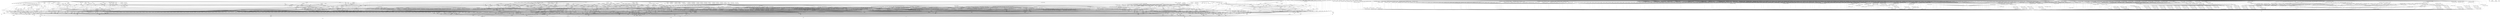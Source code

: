 digraph depends {
    node [shape=plaintext]
"activitymanager" -> "activitymanager-lic" [style=dotted]
"activitymanager" -> "bootd"
"activitymanager" -> "db8"
"activitymanager" -> "libglib-2.0-0"
"activitymanager" -> "libpbnjson"
"activitymanager" -> "libstdc++6"
"activitymanager" -> "luna-service2"
"activitymanager" -> "pmloglib"
"alsa-conf" -> "alsa-lib-lic" [style=dotted]
"alsa-plugins-pulseaudio-conf" -> "alsa-plugins-lic" [style=dotted]
"alsa-plugins-pulseaudio-conf" -> "libasound-module-conf-pulse"
"alsa-plugins-pulseaudio-conf" -> "libasound-module-ctl-pulse"
"alsa-plugins-pulseaudio-conf" -> "libasound-module-pcm-pulse"
"alsa-states" -> "alsa-state-lic" [style=dotted]
"alsa-ucm-conf" -> "alsa-ucm-conf-lic" [style=dotted]
"alsa-utils-alsactl" -> "alsa-states" [style=dotted]
"alsa-utils-alsactl" -> "alsa-utils-lic" [style=dotted]
"alsa-utils-alsactl" -> "libasound2"
"alsa-utils-alsamixer" -> "alsa-utils-lic" [style=dotted]
"alsa-utils-alsamixer" -> "libasound2"
"alsa-utils-alsamixer" -> "libformw5"
"alsa-utils-alsamixer" -> "libmenuw5"
"alsa-utils-alsamixer" -> "libncursesw5"
"alsa-utils-alsamixer" -> "libpanelw5"
"alsa-utils-alsamixer" -> "libtinfo5"
"alsa-utils-alsaucm" -> "alsa-utils-lic" [style=dotted]
"alsa-utils-alsaucm" -> "libasound2"
"alsa-utils-amixer" -> "alsa-utils-lic" [style=dotted]
"alsa-utils-amixer" -> "libasound2"
"alsa-utils-aplay" -> "alsa-utils-lic" [style=dotted]
"alsa-utils-aplay" -> "libasound2"
"alsa-utils-systemd" -> "alsa-utils-lic" [style=dotted]
"anbox" -> "anbox-data"
"anbox" -> "anbox-lic" [style=dotted]
"anbox" -> "boost-log"
"anbox-data" -> "anbox-data-lic" [style=dotted]
"anbox" -> "kernel-module-ashmem-linux" [style=dotted]
"anbox" -> "kernel-module-binder-linux" [style=dotted]
"anbox" -> "kernel-module-squashfs" [style=dotted]
"anbox" -> "libboost-filesystem1.76.0"
"anbox" -> "libboost-iostreams1.76.0"
"anbox" -> "libboost-program-options1.76.0"
"anbox" -> "libboost-thread1.76.0"
"anbox" -> "libdw1"
"anbox" -> "libprotobuf-lite28"
"anbox" -> "libsdl2-2.0-0"
"anbox" -> "libsdl2-image-2.0-0"
"anbox" -> "libstdc++6"
"anbox" -> "libsystemd0"
"anbox" -> "lxc"
"app-services" -> "app-services-lic" [style=dotted]
"audio-service" -> "audio-service-lic" [style=dotted]
"audio-service" -> "libglib-2.0-0"
"audio-service" -> "libpbnjson"
"audio-service" -> "libpulse0"
"audio-service" -> "libpulse-mainloop-glib0"
"audio-service" -> "libstdc++6"
"audio-service" -> "luna-service2"
"avahi-daemon" -> "avahi-lic" [style=dotted]
"avahi-daemon" -> "base-files"
"avahi-daemon" -> "base-passwd"
"avahi-daemon" -> "libavahi-common3"
"avahi-daemon" -> "libavahi-core7"
"avahi-daemon" -> "libcap"
"avahi-daemon" -> "libdaemon0"
"avahi-daemon" -> "libdbus-1-3"
"avahi-daemon" -> "libexpat1"
"avahi-daemon" -> "libnss-mdns" [style=dotted]
"avahi-daemon" -> "shadow"
"avahi-locale-en-gb" -> "virtual-locale-en-gb" [style=dotted]
"base-files" -> "base-files-lic" [style=dotted]
"base-passwd" -> "base-passwd-lic" [style=dotted]
"bash" -> "base-files"
"bash" -> "bash-lic" [style=dotted]
"bash" -> "libtinfo5"
"bash" -> "update-alternatives-opkg"
"bc" -> "bc-lic" [style=dotted]
"bc" -> "libreadline8"
"bc" -> "update-alternatives-opkg"
"binutils" -> "binutils-lic" [style=dotted]
"binutils" -> "libbfd"
"binutils" -> "libopcodes"
"binutils" -> "libstdc++6"
"binutils" -> "libz1"
"binutils" -> "update-alternatives-opkg"
"bluez5" -> "bluez5-lic" [style=dotted]
"bluez5" -> "libdbus-1-3"
"bluez5" -> "libglib-2.0-0"
"bluez5" -> "libreadline8"
"bluez5" -> "libudev1"
"boost-log" -> "boost-lic" [style=dotted]
"boost-log" -> "libboost-filesystem1.76.0"
"boost-log" -> "libboost-thread1.76.0"
"boost-log" -> "libstdc++6"
"bootd" -> "bootd-lic" [style=dotted]
"bootd" -> "libglib-2.0-0"
"bootd" -> "libpbnjson"
"bootd" -> "libstdc++6"
"bootd" -> "luna-service2"
"bootd" -> "pmloglib"
"bridge-utils" -> "bridge-utils-lic" [style=dotted]
"bridge-utils" -> "kernel-module-bridge" [style=dotted]
"bridge-utils" -> "update-alternatives-opkg"
"brotli" -> "brotli-lic" [style=dotted]
"busybox" -> "busybox-lic" [style=dotted]
"busybox" -> "busybox-udhcpc" [style=dotted]
"busybox-udhcpc" -> "busybox-lic" [style=dotted]
"busybox" -> "update-alternatives-opkg"
"bzip2" -> "bzip2-lic" [style=dotted]
"bzip2" -> "libbz2-1"
"bzip2" -> "update-alternatives-opkg"
"ca-certificates" -> "ca-certificates-lic" [style=dotted]
"ca-certificates" -> "openssl"
"ca-certificates" -> "openssl-bin"
"certmgrd" -> "certmgrd-lic" [style=dotted]
"certmgrd" -> "libglib-2.0-0"
"certmgrd" -> "libpbnjson"
"certmgrd" -> "libpmcertificatemgr2"
"certmgrd" -> "luna-service2"
"com.palm.keymanager" -> "com.palm.keymanager-lic" [style=dotted]
"com.webos.service.pdm" -> "com.webos.service.pdm-lic" [style=dotted]
"com.webos.service.pdm" -> "dosfstools"
"com.webos.service.pdm" -> "e2fsprogs-e2fsck"
"com.webos.service.pdm" -> "e2fsprogs-tune2fs"
"com.webos.service.pdm" -> "fuse-utils"
"com.webos.service.pdm" -> "gphoto2"
"com.webos.service.pdm" -> "gphotofs"
"com.webos.service.pdm" -> "gptfdisk-sgdisk"
"com.webos.service.pdm" -> "libglib-2.0-0"
"com.webos.service.pdm" -> "libpbnjson"
"com.webos.service.pdm" -> "libstdc++6"
"com.webos.service.pdm" -> "libudev1"
"com.webos.service.pdm" -> "libwebosi18n1"
"com.webos.service.pdm" -> "lsof"
"com.webos.service.pdm" -> "luna-service2"
"com.webos.service.pdm" -> "ntfs-3g"
"com.webos.service.pdm" -> "ntfs-3g-ntfsprogs"
"com.webos.service.pdm" -> "pdm-plugin"
"com.webos.service.pdm" -> "pmloglib"
"com.webos.service.pdm" -> "sdparm"
"com.webos.service.pdm" -> "simple-mtpfs"
"com.webos.service.pdm" -> "smartmontools"
"com.webos.service.pdm" -> "util-linux-lsblk"
"configurator" -> "configurator-lic" [style=dotted]
"configurator" -> "db8"
"configurator" -> "libglib-2.0-0"
"configurator" -> "libstdc++6"
"configurator" -> "pmloglib"
"connman" -> "bluez5"
"connman-client" -> "connman"
"connman-client" -> "connman-lic" [style=dotted]
"connman-client" -> "libdbus-1-3"
"connman-client" -> "libglib-2.0-0"
"connman-client" -> "libreadline8"
"connman-conf" -> "connman-conf-lic" [style=dotted]
"connman" -> "connman-conf" [style=dotted]
"connman" -> "connman-lic" [style=dotted]
"connman" -> "connman-plugin-vpn-l2tp" [style=dotted]
"connman" -> "connman-plugin-vpn-openvpn" [style=dotted]
"connman" -> "connman-plugin-vpn-pppt" [style=dotted]
"connman" -> "connman-plugin-vpn-vpnc" [style=dotted]
"connman" -> "connman-tests" [style=dotted]
"connman" -> "connman-tools" [style=dotted]
"connman" -> "connman-vpn" [style=dotted]
"connman" -> "connman-wait-online" [style=dotted]
"connman" -> "dbus"
"connman" -> "iptables"
"connman" -> "libdbus-1-3"
"connman" -> "libglib-2.0-0"
"connman" -> "libgnutls30"
"connman" -> "neard" [style=dotted]
"connman" -> "ofono"
"connman" -> "openvpn"
"connman-plugin-vpn-l2tp" -> "connman-vpn"
"connman-plugin-vpn-openvpn" -> "connman-vpn"
"connman-plugin-vpn-openvpn" -> "libdbus-1-3"
"connman-plugin-vpn-vpnc" -> "connman-vpn"
"connman-plugin-vpn-vpnc" -> "libdbus-1-3"
"connman" -> "pptp-linux"
"connman-tests" -> "connman-lic" [style=dotted]
"connman-tests" -> "iptables"
"connman-tests" -> "libdbus-1-3"
"connman-tests" -> "libglib-2.0-0"
"connman-tests" -> "libgnutls30"
"connman-tools" -> "connman"
"connman-tools" -> "connman-lic" [style=dotted]
"connman-tools" -> "libglib-2.0-0"
"connman-tools" -> "libgnutls30"
"connman" -> "update-alternatives-opkg"
"connman" -> "vpnc"
"connman-vpn" -> "connman-lic" [style=dotted]
"connman-vpn" -> "libdbus-1-3"
"connman-vpn" -> "libglib-2.0-0"
"connman-vpn" -> "libgnutls30"
"connman-wait-online" -> "connman-lic" [style=dotted]
"connman-wait-online" -> "libdbus-1-3"
"connman-wait-online" -> "libglib-2.0-0"
"connman" -> "wpa-supplicant"
"connman" -> "xl2tpd"
"cordova" -> "cordova-lic" [style=dotted]
"core-apps" -> "bash"
"core-apps" -> "core-apps-lic" [style=dotted]
"cpushareholder-stub" -> "cpushareholder-stub-lic" [style=dotted]
"curl" -> "curl-lic" [style=dotted]
"curl" -> "libcurl4"
"db8" -> "bash"
"db8" -> "busybox"
"db8" -> "db8-lic" [style=dotted]
"db8" -> "leveldb"
"db8" -> "libglib-2.0-0"
"db8" -> "libicui18n69"
"db8" -> "libicuuc69"
"db8" -> "libstdc++6"
"db8" -> "luna-service2"
"db8" -> "pmloglib"
"dbus-1" -> "dbus-common"
"dbus-1" -> "dbus-lic" [style=dotted]
"dbus-1" -> "dbus-tools"
"dbus-1" -> "libdbus-1-3"
"dbus-1" -> "libexpat1"
"dbus-1" -> "libsystemd0"
"dbus-common" -> "base-files"
"dbus-common" -> "base-passwd"
"dbus-common" -> "dbus-lic" [style=dotted]
"dbus-common" -> "shadow"
"dbus-tools" -> "dbus-lic" [style=dotted]
"dbus-tools" -> "libdbus-1-3"
"distro-feed-configs" -> "distro-feed-configs-lic" [style=dotted]
"dnsmasq" -> "dnsmasq-lic" [style=dotted]
"dosfstools" -> "dosfstools-lic" [style=dotted]
"dosfstools" -> "update-alternatives-opkg"
"e2fsprogs-badblocks" -> "e2fsprogs-lic" [style=dotted]
"e2fsprogs-badblocks" -> "libcom-err2"
"e2fsprogs-badblocks" -> "libext2fs2"
"e2fsprogs-dumpe2fs" -> "e2fsprogs-lic" [style=dotted]
"e2fsprogs-dumpe2fs" -> "libblkid1"
"e2fsprogs-dumpe2fs" -> "libcom-err2"
"e2fsprogs-dumpe2fs" -> "libe2p2"
"e2fsprogs-dumpe2fs" -> "libext2fs2"
"e2fsprogs-e2fsck" -> "e2fsprogs-lic" [style=dotted]
"e2fsprogs-e2fsck" -> "libblkid1"
"e2fsprogs-e2fsck" -> "libcom-err2"
"e2fsprogs-e2fsck" -> "libe2p2"
"e2fsprogs-e2fsck" -> "libext2fs2"
"e2fsprogs-e2fsck" -> "libuuid1"
"e2fsprogs" -> "e2fsprogs-badblocks"
"e2fsprogs" -> "e2fsprogs-dumpe2fs"
"e2fsprogs" -> "e2fsprogs-e2fsck" [style=dotted]
"e2fsprogs" -> "e2fsprogs-lic" [style=dotted]
"e2fsprogs" -> "e2fsprogs-mke2fs" [style=dotted]
"e2fsprogs" -> "libblkid1"
"e2fsprogs" -> "libcom-err2"
"e2fsprogs" -> "libe2p2"
"e2fsprogs" -> "libext2fs2"
"e2fsprogs" -> "libss2"
"e2fsprogs" -> "libuuid1"
"e2fsprogs-mke2fs" -> "e2fsprogs-lic" [style=dotted]
"e2fsprogs-mke2fs" -> "libblkid1"
"e2fsprogs-mke2fs" -> "libcom-err2"
"e2fsprogs-mke2fs" -> "libe2p2"
"e2fsprogs-mke2fs" -> "libext2fs2"
"e2fsprogs-mke2fs" -> "libuuid1"
"e2fsprogs-mke2fs" -> "update-alternatives-opkg"
"e2fsprogs-tune2fs" -> "e2fsprogs-lic" [style=dotted]
"e2fsprogs-tune2fs" -> "libblkid1"
"e2fsprogs-tune2fs" -> "libcom-err2"
"e2fsprogs-tune2fs" -> "libe2p2"
"e2fsprogs-tune2fs" -> "libext2fs2"
"e2fsprogs-tune2fs" -> "libuuid1"
"e2fsprogs-tune2fs" -> "update-alternatives-opkg"
"e2fsprogs" -> "update-alternatives-opkg"
"enyo-1.0" -> "enyo-1.0-lic" [style=dotted]
"event-monitor" -> "event-monitor-lic" [style=dotted]
"event-monitor" -> "libglib-2.0-0"
"event-monitor" -> "libpbnjson"
"event-monitor" -> "libstdc++6"
"event-monitor" -> "luna-service2"
"event-monitor-network" -> "event-monitor-network-lic" [style=dotted]
"event-monitor-network" -> "libpbnjson"
"event-monitor-network" -> "libstdc++6"
"event-monitor-network" -> "libwebosi18n1"
"event-monitor-network" -> "pmloglib"
"event-monitor" -> "pmloglib"
"evtest" -> "evtest-lic" [style=dotted]
"filecache" -> "db8"
"filecache" -> "filecache-lic" [style=dotted]
"filecache" -> "glibmm"
"filecache" -> "jemalloc"
"filecache" -> "libboost-filesystem1.76.0"
"filecache" -> "libglib-2.0-0"
"filecache" -> "libpbnjson"
"filecache" -> "libsigc-2.0-0"
"filecache" -> "libstdc++6"
"filecache" -> "luna-service2"
"filecache" -> "pmloglib"
"fingerterm" -> "fingerterm-lic" [style=dotted]
"fingerterm" -> "libstdc++6"
"fingerterm" -> "qtbase"
"fingerterm" -> "qtdeclarative"
"fingerterm" -> "qtxmlpatterns"
"fingerterm" -> "ttf-liberation-mono"
"fontconfig-utils" -> "fontconfig-lic" [style=dotted]
"fontconfig-utils" -> "libfontconfig1"
"fontconfig-utils" -> "libfreetype6"
"foundation-frameworks" -> "foundation-frameworks-lic" [style=dotted]
"funyahoo-plusplus" -> "funyahoo-plusplus-lic" [style=dotted]
"funyahoo-plusplus" -> "libglib-2.0-0"
"funyahoo-plusplus" -> "libjson-glib-1.0-0"
"funyahoo-plusplus" -> "libpurple"
"fuser" -> "psmisc-lic" [style=dotted]
"fuser" -> "update-alternatives-opkg"
"fuse-utils" -> "fuse-lic" [style=dotted]
"gdb" -> "gdb-lic" [style=dotted]
"gdb" -> "glibc-thread-db" [style=dotted]
"gdb" -> "libexpat1"
"gdb" -> "libpython3.9-1.0"
"gdb" -> "libreadline8"
"gdb" -> "libstdc++6"
"gdb" -> "libtinfo5"
"gdb" -> "python3"
"gdb" -> "python3-codecs"
"gdbserver" -> "gdb-lic" [style=dotted]
"gdbserver" -> "glibc-thread-db" [style=dotted]
"gdbserver" -> "libstdc++6"
"geoclue" -> "avahi-daemon"
"geoclue" -> "geoclue-lic" [style=dotted]
"geoclue" -> "libavahi-client3"
"geoclue" -> "libavahi-common3"
"geoclue" -> "libavahi-glib1"
"geoclue" -> "libglib-2.0-0"
"geoclue" -> "libjson-glib-1.0-0"
"geoclue" -> "libsoup-2.4"
"glibc-locale-en-gb" -> "virtual-locale-en-gb" [style=dotted]
"glibmm" -> "glibmm-lic" [style=dotted]
"glibmm" -> "libglib-2.0-0"
"glibmm" -> "libsigc-2.0-0"
"glibmm" -> "libstdc++6"
"glib-networking" -> "glib-networking-lic" [style=dotted]
"glib-networking" -> "libcrypto1.1"
"glib-networking" -> "libglib-2.0-0"
"glib-networking" -> "libssl1.1"
"glib-networking-locale-en-gb" -> "virtual-locale-en-gb" [style=dotted]
"glmark2" -> "glmark2-lic" [style=dotted]
"glmark2" -> "libdrm2"
"glmark2" -> "libgbm1"
"glmark2" -> "libjpeg62"
"glmark2" -> "libpng16-16"
"glmark2" -> "libstdc++6"
"glmark2" -> "libudev1"
"glmark2" -> "libz1"
"glmark2" -> "wayland"
"gobject-introspection" -> "gobject-introspection-lic" [style=dotted]
"gobject-introspection" -> "libffi7"
"gobject-introspection" -> "libglib-2.0-0"
"gobject-introspection" -> "python3-pickle"
"gobject-introspection" -> "python3-xml"
"gphoto2" -> "gphoto2-lic" [style=dotted]
"gphoto2" -> "libexif12"
"gphoto2" -> "libgphoto2-6"
"gphoto2" -> "libgphoto2-port12"
"gphoto2" -> "libpopt0"
"gphoto2" -> "libreadline8"
"gphoto2-locale-en-gb" -> "virtual-locale-en-gb" [style=dotted]
"gphotofs" -> "gphotofs-lic" [style=dotted]
"gphotofs" -> "libfuse2"
"gphotofs" -> "libglib-2.0-0"
"gphotofs" -> "libgphoto2-6"
"gphotofs" -> "libgphoto2-port12"
"gptfdisk-sgdisk" -> "gptfdisk-lic" [style=dotted]
"gptfdisk-sgdisk" -> "libpopt0"
"gptfdisk-sgdisk" -> "libstdc++6"
"gptfdisk-sgdisk" -> "libuuid1"
"gstreamer1.0" -> "gstreamer1.0-lic" [style=dotted]
"gstreamer1.0-libav" -> "gstreamer1.0"
"gstreamer1.0-libav" -> "gstreamer1.0-libav-lic" [style=dotted]
"gstreamer1.0-libav" -> "libavcodec58"
"gstreamer1.0-libav" -> "libavfilter7"
"gstreamer1.0-libav" -> "libavformat58"
"gstreamer1.0-libav" -> "libavutil56"
"gstreamer1.0-libav" -> "libglib-2.0-0"
"gstreamer1.0-libav" -> "libgstaudio-1.0-0"
"gstreamer1.0-libav" -> "libgstpbutils-1.0-0"
"gstreamer1.0-libav" -> "libgstvideo-1.0-0"
"gstreamer1.0" -> "libglib-2.0-0"
"gstreamer1.0-locale-en-gb" -> "virtual-locale-en-gb" [style=dotted]
"gstreamer1.0-plugins-bad-accurip" -> "gstreamer1.0"
"gstreamer1.0-plugins-bad-accurip" -> "libglib-2.0-0"
"gstreamer1.0-plugins-bad-accurip" -> "libgstaudio-1.0-0"
"gstreamer1.0-plugins-bad-adpcmdec" -> "gstreamer1.0"
"gstreamer1.0-plugins-bad-adpcmdec" -> "libglib-2.0-0"
"gstreamer1.0-plugins-bad-adpcmdec" -> "libgstaudio-1.0-0"
"gstreamer1.0-plugins-bad-adpcmenc" -> "gstreamer1.0"
"gstreamer1.0-plugins-bad-adpcmenc" -> "libglib-2.0-0"
"gstreamer1.0-plugins-bad-adpcmenc" -> "libgstaudio-1.0-0"
"gstreamer1.0-plugins-bad-aiff" -> "gstreamer1.0"
"gstreamer1.0-plugins-bad-aiff" -> "libglib-2.0-0"
"gstreamer1.0-plugins-bad-aiff" -> "libgstaudio-1.0-0"
"gstreamer1.0-plugins-bad-aiff" -> "libgstpbutils-1.0-0"
"gstreamer1.0-plugins-bad-aiff" -> "libgsttag-1.0-0"
"gstreamer1.0-plugins-bad-apps" -> "gstreamer1.0"
"gstreamer1.0-plugins-bad-apps" -> "gstreamer1.0-plugins-bad-lic" [style=dotted]
"gstreamer1.0-plugins-bad-apps" -> "libglib-2.0-0"
"gstreamer1.0-plugins-bad-apps" -> "libgstpbutils-1.0-0"
"gstreamer1.0-plugins-bad-apps" -> "libgsttranscoder-1.0-0"
"gstreamer1.0-plugins-bad-asfmux" -> "gstreamer1.0"
"gstreamer1.0-plugins-bad-asfmux" -> "libglib-2.0-0"
"gstreamer1.0-plugins-bad-asfmux" -> "libgstrtp-1.0-0"
"gstreamer1.0-plugins-bad-audiobuffersplit" -> "gstreamer1.0"
"gstreamer1.0-plugins-bad-audiobuffersplit" -> "libglib-2.0-0"
"gstreamer1.0-plugins-bad-audiobuffersplit" -> "libgstaudio-1.0-0"
"gstreamer1.0-plugins-bad-audiofxbad" -> "gstreamer1.0"
"gstreamer1.0-plugins-bad-audiofxbad" -> "libglib-2.0-0"
"gstreamer1.0-plugins-bad-audiofxbad" -> "libgstaudio-1.0-0"
"gstreamer1.0-plugins-bad-audiolatency" -> "gstreamer1.0"
"gstreamer1.0-plugins-bad-audiolatency" -> "libglib-2.0-0"
"gstreamer1.0-plugins-bad-audiomixmatrix" -> "gstreamer1.0"
"gstreamer1.0-plugins-bad-audiomixmatrix" -> "libglib-2.0-0"
"gstreamer1.0-plugins-bad-audiomixmatrix" -> "libgstaudio-1.0-0"
"gstreamer1.0-plugins-bad-audiovisualizers" -> "gstreamer1.0"
"gstreamer1.0-plugins-bad-audiovisualizers" -> "libglib-2.0-0"
"gstreamer1.0-plugins-bad-audiovisualizers" -> "libgstfft-1.0-0"
"gstreamer1.0-plugins-bad-audiovisualizers" -> "libgstpbutils-1.0-0"
"gstreamer1.0-plugins-bad-autoconvert" -> "gstreamer1.0"
"gstreamer1.0-plugins-bad-autoconvert" -> "libglib-2.0-0"
"gstreamer1.0-plugins-bad-bayer" -> "gstreamer1.0"
"gstreamer1.0-plugins-bad-bayer" -> "libglib-2.0-0"
"gstreamer1.0-plugins-bad-bayer" -> "libgstvideo-1.0-0"
"gstreamer1.0-plugins-bad-bayer" -> "liborc-0.4-0"
"gstreamer1.0-plugins-bad-bluez" -> "gstreamer1.0"
"gstreamer1.0-plugins-bad-bluez" -> "libglib-2.0-0"
"gstreamer1.0-plugins-bad-bz2" -> "gstreamer1.0"
"gstreamer1.0-plugins-bad-bz2" -> "libbz2-1"
"gstreamer1.0-plugins-bad-bz2" -> "libglib-2.0-0"
"gstreamer1.0-plugins-bad-camerabin" -> "gstreamer1.0"
"gstreamer1.0-plugins-bad-camerabin" -> "libglib-2.0-0"
"gstreamer1.0-plugins-bad-camerabin" -> "libgstbasecamerabinsrc-1.0-0"
"gstreamer1.0-plugins-bad-camerabin" -> "libgstpbutils-1.0-0"
"gstreamer1.0-plugins-bad-camerabin" -> "libgstphotography-1.0-0"
"gstreamer1.0-plugins-bad-closedcaption" -> "gstreamer1.0"
"gstreamer1.0-plugins-bad-closedcaption" -> "libcairo2"
"gstreamer1.0-plugins-bad-closedcaption" -> "libglib-2.0-0"
"gstreamer1.0-plugins-bad-closedcaption" -> "libgstvideo-1.0-0"
"gstreamer1.0-plugins-bad-closedcaption" -> "pango"
"gstreamer1.0-plugins-bad-coloreffects" -> "gstreamer1.0"
"gstreamer1.0-plugins-bad-coloreffects" -> "libglib-2.0-0"
"gstreamer1.0-plugins-bad-coloreffects" -> "libgstvideo-1.0-0"
"gstreamer1.0-plugins-bad-curl" -> "gstreamer1.0"
"gstreamer1.0-plugins-bad-curl" -> "libcurl4"
"gstreamer1.0-plugins-bad-curl" -> "libglib-2.0-0"
"gstreamer1.0-plugins-bad-dash" -> "gstreamer1.0"
"gstreamer1.0-plugins-bad-dash" -> "libglib-2.0-0"
"gstreamer1.0-plugins-bad-dash" -> "libgstadaptivedemux-1.0-0"
"gstreamer1.0-plugins-bad-dash" -> "libgstisoff-1.0-0"
"gstreamer1.0-plugins-bad-dash" -> "libgsttag-1.0-0"
"gstreamer1.0-plugins-bad-dash" -> "libgsturidownloader-1.0-0"
"gstreamer1.0-plugins-bad-dash" -> "libxml2"
"gstreamer1.0-plugins-bad-debugutilsbad" -> "gstreamer1.0"
"gstreamer1.0-plugins-bad-debugutilsbad" -> "libglib-2.0-0"
"gstreamer1.0-plugins-bad-debugutilsbad" -> "libgstvideo-1.0-0"
"gstreamer1.0-plugins-bad-decklink" -> "gstreamer1.0"
"gstreamer1.0-plugins-bad-decklink" -> "libglib-2.0-0"
"gstreamer1.0-plugins-bad-decklink" -> "libgstaudio-1.0-0"
"gstreamer1.0-plugins-bad-decklink" -> "libgstvideo-1.0-0"
"gstreamer1.0-plugins-bad-decklink" -> "libstdc++6"
"gstreamer1.0-plugins-bad-dtls" -> "gstreamer1.0"
"gstreamer1.0-plugins-bad-dtls" -> "libcrypto1.1"
"gstreamer1.0-plugins-bad-dtls" -> "libglib-2.0-0"
"gstreamer1.0-plugins-bad-dtls" -> "libssl1.1"
"gstreamer1.0-plugins-bad-dvb" -> "gstreamer1.0"
"gstreamer1.0-plugins-bad-dvb" -> "libglib-2.0-0"
"gstreamer1.0-plugins-bad-dvb" -> "libgstmpegts-1.0-0"
"gstreamer1.0-plugins-bad-dvbsubenc" -> "gstreamer1.0"
"gstreamer1.0-plugins-bad-dvbsubenc" -> "libglib-2.0-0"
"gstreamer1.0-plugins-bad-dvbsubenc" -> "libgstvideo-1.0-0"
"gstreamer1.0-plugins-bad-dvbsuboverlay" -> "gstreamer1.0"
"gstreamer1.0-plugins-bad-dvbsuboverlay" -> "libglib-2.0-0"
"gstreamer1.0-plugins-bad-dvbsuboverlay" -> "libgstvideo-1.0-0"
"gstreamer1.0-plugins-bad-dvdspu" -> "gstreamer1.0"
"gstreamer1.0-plugins-bad-dvdspu" -> "libglib-2.0-0"
"gstreamer1.0-plugins-bad-dvdspu" -> "libgstvideo-1.0-0"
"gstreamer1.0-plugins-bad-faceoverlay" -> "gstreamer1.0"
"gstreamer1.0-plugins-bad-faceoverlay" -> "libglib-2.0-0"
"gstreamer1.0-plugins-bad-fbdevsink" -> "gstreamer1.0"
"gstreamer1.0-plugins-bad-fbdevsink" -> "libglib-2.0-0"
"gstreamer1.0-plugins-bad-fbdevsink" -> "libgstvideo-1.0-0"
"gstreamer1.0-plugins-bad-festival" -> "gstreamer1.0"
"gstreamer1.0-plugins-bad-festival" -> "libglib-2.0-0"
"gstreamer1.0-plugins-bad-fieldanalysis" -> "gstreamer1.0"
"gstreamer1.0-plugins-bad-fieldanalysis" -> "libglib-2.0-0"
"gstreamer1.0-plugins-bad-fieldanalysis" -> "libgstvideo-1.0-0"
"gstreamer1.0-plugins-bad-fieldanalysis" -> "liborc-0.4-0"
"gstreamer1.0-plugins-bad-freeverb" -> "gstreamer1.0"
"gstreamer1.0-plugins-bad-freeverb" -> "libglib-2.0-0"
"gstreamer1.0-plugins-bad-freeverb" -> "libgstaudio-1.0-0"
"gstreamer1.0-plugins-bad-frei0r" -> "gstreamer1.0"
"gstreamer1.0-plugins-bad-frei0r" -> "libglib-2.0-0"
"gstreamer1.0-plugins-bad-frei0r" -> "libgstvideo-1.0-0"
"gstreamer1.0-plugins-bad-gaudieffects" -> "gstreamer1.0"
"gstreamer1.0-plugins-bad-gaudieffects" -> "libglib-2.0-0"
"gstreamer1.0-plugins-bad-gaudieffects" -> "libgstvideo-1.0-0"
"gstreamer1.0-plugins-bad-gaudieffects" -> "liborc-0.4-0"
"gstreamer1.0-plugins-bad-gdp" -> "gstreamer1.0"
"gstreamer1.0-plugins-bad-gdp" -> "libglib-2.0-0"
"gstreamer1.0-plugins-bad-geometrictransform" -> "gstreamer1.0"
"gstreamer1.0-plugins-bad-geometrictransform" -> "libglib-2.0-0"
"gstreamer1.0-plugins-bad-geometrictransform" -> "libgstvideo-1.0-0"
"gstreamer1.0-plugins-bad-hls" -> "gstreamer1.0"
"gstreamer1.0-plugins-bad-hls" -> "libcrypto1.1"
"gstreamer1.0-plugins-bad-hls" -> "libglib-2.0-0"
"gstreamer1.0-plugins-bad-hls" -> "libgstadaptivedemux-1.0-0"
"gstreamer1.0-plugins-bad-hls" -> "libgstpbutils-1.0-0"
"gstreamer1.0-plugins-bad-hls" -> "libgsttag-1.0-0"
"gstreamer1.0-plugins-bad-hls" -> "libgsturidownloader-1.0-0"
"gstreamer1.0-plugins-bad-hls" -> "libgstvideo-1.0-0"
"gstreamer1.0-plugins-bad-id3tag" -> "gstreamer1.0"
"gstreamer1.0-plugins-bad-id3tag" -> "libglib-2.0-0"
"gstreamer1.0-plugins-bad-id3tag" -> "libgsttag-1.0-0"
"gstreamer1.0-plugins-bad-inter" -> "gstreamer1.0"
"gstreamer1.0-plugins-bad-interlace" -> "gstreamer1.0"
"gstreamer1.0-plugins-bad-interlace" -> "libglib-2.0-0"
"gstreamer1.0-plugins-bad-interlace" -> "libgstvideo-1.0-0"
"gstreamer1.0-plugins-bad-inter" -> "libglib-2.0-0"
"gstreamer1.0-plugins-bad-inter" -> "libgstaudio-1.0-0"
"gstreamer1.0-plugins-bad-inter" -> "libgstvideo-1.0-0"
"gstreamer1.0-plugins-bad-ipcpipeline" -> "gstreamer1.0"
"gstreamer1.0-plugins-bad-ipcpipeline" -> "libglib-2.0-0"
"gstreamer1.0-plugins-bad-ivfparse" -> "gstreamer1.0"
"gstreamer1.0-plugins-bad-ivfparse" -> "libglib-2.0-0"
"gstreamer1.0-plugins-bad-ivtc" -> "gstreamer1.0"
"gstreamer1.0-plugins-bad-ivtc" -> "libglib-2.0-0"
"gstreamer1.0-plugins-bad-ivtc" -> "libgstvideo-1.0-0"
"gstreamer1.0-plugins-bad-jp2kdecimator" -> "gstreamer1.0"
"gstreamer1.0-plugins-bad-jp2kdecimator" -> "libglib-2.0-0"
"gstreamer1.0-plugins-bad-jpegformat" -> "gstreamer1.0"
"gstreamer1.0-plugins-bad-jpegformat" -> "libglib-2.0-0"
"gstreamer1.0-plugins-bad-jpegformat" -> "libgsttag-1.0-0"
"gstreamer1.0-plugins-bad-legacyrawparse" -> "gstreamer1.0"
"gstreamer1.0-plugins-bad-legacyrawparse" -> "libglib-2.0-0"
"gstreamer1.0-plugins-bad-legacyrawparse" -> "libgstaudio-1.0-0"
"gstreamer1.0-plugins-bad-legacyrawparse" -> "libgstvideo-1.0-0"
"gstreamer1.0-plugins-bad-locale-en-gb" -> "virtual-locale-en-gb" [style=dotted]
"gstreamer1.0-plugins-bad-meta" -> "gstreamer1.0-plugins-bad-accurip"
"gstreamer1.0-plugins-bad-meta" -> "gstreamer1.0-plugins-bad-adpcmdec"
"gstreamer1.0-plugins-bad-meta" -> "gstreamer1.0-plugins-bad-adpcmenc"
"gstreamer1.0-plugins-bad-meta" -> "gstreamer1.0-plugins-bad-aiff"
"gstreamer1.0-plugins-bad-meta" -> "gstreamer1.0-plugins-bad-apps"
"gstreamer1.0-plugins-bad-meta" -> "gstreamer1.0-plugins-bad-asfmux"
"gstreamer1.0-plugins-bad-meta" -> "gstreamer1.0-plugins-bad-audiobuffersplit"
"gstreamer1.0-plugins-bad-meta" -> "gstreamer1.0-plugins-bad-audiofxbad"
"gstreamer1.0-plugins-bad-meta" -> "gstreamer1.0-plugins-bad-audiolatency"
"gstreamer1.0-plugins-bad-meta" -> "gstreamer1.0-plugins-bad-audiomixmatrix"
"gstreamer1.0-plugins-bad-meta" -> "gstreamer1.0-plugins-bad-audiovisualizers"
"gstreamer1.0-plugins-bad-meta" -> "gstreamer1.0-plugins-bad-autoconvert"
"gstreamer1.0-plugins-bad-meta" -> "gstreamer1.0-plugins-bad-bayer"
"gstreamer1.0-plugins-bad-meta" -> "gstreamer1.0-plugins-bad-bluez"
"gstreamer1.0-plugins-bad-meta" -> "gstreamer1.0-plugins-bad-bz2"
"gstreamer1.0-plugins-bad-meta" -> "gstreamer1.0-plugins-bad-camerabin"
"gstreamer1.0-plugins-bad-meta" -> "gstreamer1.0-plugins-bad-closedcaption"
"gstreamer1.0-plugins-bad-meta" -> "gstreamer1.0-plugins-bad-coloreffects"
"gstreamer1.0-plugins-bad-meta" -> "gstreamer1.0-plugins-bad-curl"
"gstreamer1.0-plugins-bad-meta" -> "gstreamer1.0-plugins-bad-dash"
"gstreamer1.0-plugins-bad-meta" -> "gstreamer1.0-plugins-bad-debugutilsbad"
"gstreamer1.0-plugins-bad-meta" -> "gstreamer1.0-plugins-bad-decklink"
"gstreamer1.0-plugins-bad-meta" -> "gstreamer1.0-plugins-bad-dtls"
"gstreamer1.0-plugins-bad-meta" -> "gstreamer1.0-plugins-bad-dvb"
"gstreamer1.0-plugins-bad-meta" -> "gstreamer1.0-plugins-bad-dvbsubenc"
"gstreamer1.0-plugins-bad-meta" -> "gstreamer1.0-plugins-bad-dvbsuboverlay"
"gstreamer1.0-plugins-bad-meta" -> "gstreamer1.0-plugins-bad-dvdspu"
"gstreamer1.0-plugins-bad-meta" -> "gstreamer1.0-plugins-bad-faceoverlay"
"gstreamer1.0-plugins-bad-meta" -> "gstreamer1.0-plugins-bad-fbdevsink"
"gstreamer1.0-plugins-bad-meta" -> "gstreamer1.0-plugins-bad-festival"
"gstreamer1.0-plugins-bad-meta" -> "gstreamer1.0-plugins-bad-fieldanalysis"
"gstreamer1.0-plugins-bad-meta" -> "gstreamer1.0-plugins-bad-freeverb"
"gstreamer1.0-plugins-bad-meta" -> "gstreamer1.0-plugins-bad-frei0r"
"gstreamer1.0-plugins-bad-meta" -> "gstreamer1.0-plugins-bad-gaudieffects"
"gstreamer1.0-plugins-bad-meta" -> "gstreamer1.0-plugins-bad-gdp"
"gstreamer1.0-plugins-bad-meta" -> "gstreamer1.0-plugins-bad-geometrictransform"
"gstreamer1.0-plugins-bad-meta" -> "gstreamer1.0-plugins-bad-hls"
"gstreamer1.0-plugins-bad-meta" -> "gstreamer1.0-plugins-bad-id3tag"
"gstreamer1.0-plugins-bad-meta" -> "gstreamer1.0-plugins-bad-inter"
"gstreamer1.0-plugins-bad-meta" -> "gstreamer1.0-plugins-bad-interlace"
"gstreamer1.0-plugins-bad-meta" -> "gstreamer1.0-plugins-bad-ipcpipeline"
"gstreamer1.0-plugins-bad-meta" -> "gstreamer1.0-plugins-bad-ivfparse"
"gstreamer1.0-plugins-bad-meta" -> "gstreamer1.0-plugins-bad-ivtc"
"gstreamer1.0-plugins-bad-meta" -> "gstreamer1.0-plugins-bad-jp2kdecimator"
"gstreamer1.0-plugins-bad-meta" -> "gstreamer1.0-plugins-bad-jpegformat"
"gstreamer1.0-plugins-bad-meta" -> "gstreamer1.0-plugins-bad-legacyrawparse"
"gstreamer1.0-plugins-bad-meta" -> "gstreamer1.0-plugins-bad-lic"
"gstreamer1.0-plugins-bad-meta" -> "gstreamer1.0-plugins-bad-lic" [style=dotted]
"gstreamer1.0-plugins-bad-meta" -> "gstreamer1.0-plugins-bad-midi"
"gstreamer1.0-plugins-bad-meta" -> "gstreamer1.0-plugins-bad-mpegpsdemux"
"gstreamer1.0-plugins-bad-meta" -> "gstreamer1.0-plugins-bad-mpegpsmux"
"gstreamer1.0-plugins-bad-meta" -> "gstreamer1.0-plugins-bad-mpegtsdemux"
"gstreamer1.0-plugins-bad-meta" -> "gstreamer1.0-plugins-bad-mpegtsmux"
"gstreamer1.0-plugins-bad-meta" -> "gstreamer1.0-plugins-bad-mxf"
"gstreamer1.0-plugins-bad-meta" -> "gstreamer1.0-plugins-bad-netsim"
"gstreamer1.0-plugins-bad-meta" -> "gstreamer1.0-plugins-bad-pcapparse"
"gstreamer1.0-plugins-bad-meta" -> "gstreamer1.0-plugins-bad-pnm"
"gstreamer1.0-plugins-bad-meta" -> "gstreamer1.0-plugins-bad-proxy"
"gstreamer1.0-plugins-bad-meta" -> "gstreamer1.0-plugins-bad-removesilence"
"gstreamer1.0-plugins-bad-meta" -> "gstreamer1.0-plugins-bad-rfbsrc"
"gstreamer1.0-plugins-bad-meta" -> "gstreamer1.0-plugins-bad-rist"
"gstreamer1.0-plugins-bad-meta" -> "gstreamer1.0-plugins-bad-rsvg"
"gstreamer1.0-plugins-bad-meta" -> "gstreamer1.0-plugins-bad-rtmp2"
"gstreamer1.0-plugins-bad-meta" -> "gstreamer1.0-plugins-bad-rtpmanagerbad"
"gstreamer1.0-plugins-bad-meta" -> "gstreamer1.0-plugins-bad-rtponvif"
"gstreamer1.0-plugins-bad-meta" -> "gstreamer1.0-plugins-bad-sbc"
"gstreamer1.0-plugins-bad-meta" -> "gstreamer1.0-plugins-bad-sdpelem"
"gstreamer1.0-plugins-bad-meta" -> "gstreamer1.0-plugins-bad-segmentclip"
"gstreamer1.0-plugins-bad-meta" -> "gstreamer1.0-plugins-bad-shm"
"gstreamer1.0-plugins-bad-meta" -> "gstreamer1.0-plugins-bad-siren"
"gstreamer1.0-plugins-bad-meta" -> "gstreamer1.0-plugins-bad-smooth"
"gstreamer1.0-plugins-bad-meta" -> "gstreamer1.0-plugins-bad-smoothstreaming"
"gstreamer1.0-plugins-bad-meta" -> "gstreamer1.0-plugins-bad-sndfile"
"gstreamer1.0-plugins-bad-meta" -> "gstreamer1.0-plugins-bad-speed"
"gstreamer1.0-plugins-bad-meta" -> "gstreamer1.0-plugins-bad-subenc"
"gstreamer1.0-plugins-bad-meta" -> "gstreamer1.0-plugins-bad-switchbin"
"gstreamer1.0-plugins-bad-meta" -> "gstreamer1.0-plugins-bad-timecode"
"gstreamer1.0-plugins-bad-meta" -> "gstreamer1.0-plugins-bad-transcode"
"gstreamer1.0-plugins-bad-meta" -> "gstreamer1.0-plugins-bad-ttmlsubs"
"gstreamer1.0-plugins-bad-meta" -> "gstreamer1.0-plugins-bad-uvch264"
"gstreamer1.0-plugins-bad-meta" -> "gstreamer1.0-plugins-bad-videofiltersbad"
"gstreamer1.0-plugins-bad-meta" -> "gstreamer1.0-plugins-bad-videoframe-audiolevel"
"gstreamer1.0-plugins-bad-meta" -> "gstreamer1.0-plugins-bad-videoparsersbad"
"gstreamer1.0-plugins-bad-meta" -> "gstreamer1.0-plugins-bad-videosignal"
"gstreamer1.0-plugins-bad-meta" -> "gstreamer1.0-plugins-bad-vmnc"
"gstreamer1.0-plugins-bad-meta" -> "gstreamer1.0-plugins-bad-waylandsink"
"gstreamer1.0-plugins-bad-meta" -> "gstreamer1.0-plugins-bad-webp"
"gstreamer1.0-plugins-bad-meta" -> "gstreamer1.0-plugins-bad-y4mdec"
"gstreamer1.0-plugins-bad-meta" -> "libgstadaptivedemux-1.0"
"gstreamer1.0-plugins-bad-meta" -> "libgstbadaudio-1.0"
"gstreamer1.0-plugins-bad-meta" -> "libgstbasecamerabinsrc-1.0"
"gstreamer1.0-plugins-bad-meta" -> "libgstcodecparsers-1.0"
"gstreamer1.0-plugins-bad-meta" -> "libgstcodecs-1.0"
"gstreamer1.0-plugins-bad-meta" -> "libgstinsertbin-1.0"
"gstreamer1.0-plugins-bad-meta" -> "libgstisoff-1.0"
"gstreamer1.0-plugins-bad-meta" -> "libgstmpegts-1.0"
"gstreamer1.0-plugins-bad-meta" -> "libgstphotography-1.0"
"gstreamer1.0-plugins-bad-meta" -> "libgstplayer-1.0"
"gstreamer1.0-plugins-bad-meta" -> "libgstsctp-1.0"
"gstreamer1.0-plugins-bad-meta" -> "libgsttranscoder-1.0"
"gstreamer1.0-plugins-bad-meta" -> "libgsturidownloader-1.0"
"gstreamer1.0-plugins-bad-meta" -> "libgstwayland-1.0"
"gstreamer1.0-plugins-bad-meta" -> "libgstwebrtc-1.0"
"gstreamer1.0-plugins-bad-midi" -> "gstreamer1.0"
"gstreamer1.0-plugins-bad-midi" -> "libglib-2.0-0"
"gstreamer1.0-plugins-bad-mpegpsdemux" -> "gstreamer1.0"
"gstreamer1.0-plugins-bad-mpegpsdemux" -> "libglib-2.0-0"
"gstreamer1.0-plugins-bad-mpegpsdemux" -> "libgstpbutils-1.0-0"
"gstreamer1.0-plugins-bad-mpegpsmux" -> "gstreamer1.0"
"gstreamer1.0-plugins-bad-mpegpsmux" -> "libglib-2.0-0"
"gstreamer1.0-plugins-bad-mpegtsdemux" -> "gstreamer1.0"
"gstreamer1.0-plugins-bad-mpegtsdemux" -> "libglib-2.0-0"
"gstreamer1.0-plugins-bad-mpegtsdemux" -> "libgstaudio-1.0-0"
"gstreamer1.0-plugins-bad-mpegtsdemux" -> "libgstcodecparsers-1.0-0"
"gstreamer1.0-plugins-bad-mpegtsdemux" -> "libgstmpegts-1.0-0"
"gstreamer1.0-plugins-bad-mpegtsdemux" -> "libgstpbutils-1.0-0"
"gstreamer1.0-plugins-bad-mpegtsdemux" -> "libgsttag-1.0-0"
"gstreamer1.0-plugins-bad-mpegtsmux" -> "gstreamer1.0"
"gstreamer1.0-plugins-bad-mpegtsmux" -> "libglib-2.0-0"
"gstreamer1.0-plugins-bad-mpegtsmux" -> "libgstaudio-1.0-0"
"gstreamer1.0-plugins-bad-mpegtsmux" -> "libgstmpegts-1.0-0"
"gstreamer1.0-plugins-bad-mpegtsmux" -> "libgstpbutils-1.0-0"
"gstreamer1.0-plugins-bad-mpegtsmux" -> "libgsttag-1.0-0"
"gstreamer1.0-plugins-bad-mpegtsmux" -> "libgstvideo-1.0-0"
"gstreamer1.0-plugins-bad-mxf" -> "gstreamer1.0"
"gstreamer1.0-plugins-bad-mxf" -> "libglib-2.0-0"
"gstreamer1.0-plugins-bad-mxf" -> "libgstaudio-1.0-0"
"gstreamer1.0-plugins-bad-mxf" -> "libgstvideo-1.0-0"
"gstreamer1.0-plugins-bad-netsim" -> "gstreamer1.0"
"gstreamer1.0-plugins-bad-netsim" -> "libglib-2.0-0"
"gstreamer1.0-plugins-bad-pcapparse" -> "gstreamer1.0"
"gstreamer1.0-plugins-bad-pcapparse" -> "libglib-2.0-0"
"gstreamer1.0-plugins-bad-pnm" -> "gstreamer1.0"
"gstreamer1.0-plugins-bad-pnm" -> "libglib-2.0-0"
"gstreamer1.0-plugins-bad-pnm" -> "libgstvideo-1.0-0"
"gstreamer1.0-plugins-bad-proxy" -> "gstreamer1.0"
"gstreamer1.0-plugins-bad-proxy" -> "libglib-2.0-0"
"gstreamer1.0-plugins-bad-removesilence" -> "gstreamer1.0"
"gstreamer1.0-plugins-bad-removesilence" -> "libglib-2.0-0"
"gstreamer1.0-plugins-bad-rfbsrc" -> "gstreamer1.0"
"gstreamer1.0-plugins-bad-rfbsrc" -> "libglib-2.0-0"
"gstreamer1.0-plugins-bad-rfbsrc" -> "libgstvideo-1.0-0"
"gstreamer1.0-plugins-bad-rist" -> "gstreamer1.0"
"gstreamer1.0-plugins-bad-rist" -> "libglib-2.0-0"
"gstreamer1.0-plugins-bad-rist" -> "libgstrtp-1.0-0"
"gstreamer1.0-plugins-bad-rsvg" -> "gstreamer1.0"
"gstreamer1.0-plugins-bad-rsvg" -> "libcairo2"
"gstreamer1.0-plugins-bad-rsvg" -> "libglib-2.0-0"
"gstreamer1.0-plugins-bad-rsvg" -> "libgstvideo-1.0-0"
"gstreamer1.0-plugins-bad-rsvg" -> "librsvg-2-2"
"gstreamer1.0-plugins-bad-rtmp2" -> "gstreamer1.0"
"gstreamer1.0-plugins-bad-rtmp2" -> "libglib-2.0-0"
"gstreamer1.0-plugins-bad-rtpmanagerbad" -> "gstreamer1.0"
"gstreamer1.0-plugins-bad-rtpmanagerbad" -> "libglib-2.0-0"
"gstreamer1.0-plugins-bad-rtpmanagerbad" -> "libgstrtp-1.0-0"
"gstreamer1.0-plugins-bad-rtponvif" -> "gstreamer1.0"
"gstreamer1.0-plugins-bad-rtponvif" -> "libglib-2.0-0"
"gstreamer1.0-plugins-bad-rtponvif" -> "libgstrtp-1.0-0"
"gstreamer1.0-plugins-bad-sbc" -> "gstreamer1.0"
"gstreamer1.0-plugins-bad-sbc" -> "libglib-2.0-0"
"gstreamer1.0-plugins-bad-sbc" -> "libgstaudio-1.0-0"
"gstreamer1.0-plugins-bad-sbc" -> "libsbc1"
"gstreamer1.0-plugins-bad-sdpelem" -> "gstreamer1.0"
"gstreamer1.0-plugins-bad-sdpelem" -> "libglib-2.0-0"
"gstreamer1.0-plugins-bad-sdpelem" -> "libgstapp-1.0-0"
"gstreamer1.0-plugins-bad-sdpelem" -> "libgstsdp-1.0-0"
"gstreamer1.0-plugins-bad-segmentclip" -> "gstreamer1.0"
"gstreamer1.0-plugins-bad-segmentclip" -> "libglib-2.0-0"
"gstreamer1.0-plugins-bad-segmentclip" -> "libgstaudio-1.0-0"
"gstreamer1.0-plugins-bad-shm" -> "gstreamer1.0"
"gstreamer1.0-plugins-bad-shm" -> "libglib-2.0-0"
"gstreamer1.0-plugins-bad-siren" -> "gstreamer1.0"
"gstreamer1.0-plugins-bad-siren" -> "libglib-2.0-0"
"gstreamer1.0-plugins-bad-siren" -> "libgstaudio-1.0-0"
"gstreamer1.0-plugins-bad-smooth" -> "gstreamer1.0"
"gstreamer1.0-plugins-bad-smooth" -> "libglib-2.0-0"
"gstreamer1.0-plugins-bad-smooth" -> "libgstvideo-1.0-0"
"gstreamer1.0-plugins-bad-smoothstreaming" -> "gstreamer1.0"
"gstreamer1.0-plugins-bad-smoothstreaming" -> "libglib-2.0-0"
"gstreamer1.0-plugins-bad-smoothstreaming" -> "libgstadaptivedemux-1.0-0"
"gstreamer1.0-plugins-bad-smoothstreaming" -> "libgstcodecparsers-1.0-0"
"gstreamer1.0-plugins-bad-smoothstreaming" -> "libgstisoff-1.0-0"
"gstreamer1.0-plugins-bad-smoothstreaming" -> "libxml2"
"gstreamer1.0-plugins-bad-sndfile" -> "gstreamer1.0"
"gstreamer1.0-plugins-bad-sndfile" -> "libglib-2.0-0"
"gstreamer1.0-plugins-bad-sndfile" -> "libsndfile1"
"gstreamer1.0-plugins-bad-speed" -> "gstreamer1.0"
"gstreamer1.0-plugins-bad-speed" -> "libglib-2.0-0"
"gstreamer1.0-plugins-bad-speed" -> "libgstaudio-1.0-0"
"gstreamer1.0-plugins-bad-subenc" -> "gstreamer1.0"
"gstreamer1.0-plugins-bad-subenc" -> "libglib-2.0-0"
"gstreamer1.0-plugins-bad-switchbin" -> "gstreamer1.0"
"gstreamer1.0-plugins-bad-switchbin" -> "libglib-2.0-0"
"gstreamer1.0-plugins-bad-timecode" -> "gstreamer1.0"
"gstreamer1.0-plugins-bad-timecode" -> "libglib-2.0-0"
"gstreamer1.0-plugins-bad-timecode" -> "libgstaudio-1.0-0"
"gstreamer1.0-plugins-bad-timecode" -> "libgstvideo-1.0-0"
"gstreamer1.0-plugins-bad-transcode" -> "gstreamer1.0"
"gstreamer1.0-plugins-bad-transcode" -> "libglib-2.0-0"
"gstreamer1.0-plugins-bad-transcode" -> "libgstpbutils-1.0-0"
"gstreamer1.0-plugins-bad-ttmlsubs" -> "gstreamer1.0"
"gstreamer1.0-plugins-bad-ttmlsubs" -> "libcairo2"
"gstreamer1.0-plugins-bad-ttmlsubs" -> "libglib-2.0-0"
"gstreamer1.0-plugins-bad-ttmlsubs" -> "libgstvideo-1.0-0"
"gstreamer1.0-plugins-bad-ttmlsubs" -> "libxml2"
"gstreamer1.0-plugins-bad-ttmlsubs" -> "pango"
"gstreamer1.0-plugins-bad-uvch264" -> "gstreamer1.0"
"gstreamer1.0-plugins-bad-uvch264" -> "libglib-2.0-0"
"gstreamer1.0-plugins-bad-uvch264" -> "libgstbasecamerabinsrc-1.0-0"
"gstreamer1.0-plugins-bad-uvch264" -> "libgstvideo-1.0-0"
"gstreamer1.0-plugins-bad-uvch264" -> "libgudev-1.0-0"
"gstreamer1.0-plugins-bad-uvch264" -> "libusb-1.0-0"
"gstreamer1.0-plugins-bad-videofiltersbad" -> "gstreamer1.0"
"gstreamer1.0-plugins-bad-videofiltersbad" -> "libglib-2.0-0"
"gstreamer1.0-plugins-bad-videofiltersbad" -> "libgstvideo-1.0-0"
"gstreamer1.0-plugins-bad-videofiltersbad" -> "liborc-0.4-0"
"gstreamer1.0-plugins-bad-videoframe-audiolevel" -> "gstreamer1.0"
"gstreamer1.0-plugins-bad-videoframe-audiolevel" -> "libglib-2.0-0"
"gstreamer1.0-plugins-bad-videoframe-audiolevel" -> "libgstaudio-1.0-0"
"gstreamer1.0-plugins-bad-videoparsersbad" -> "gstreamer1.0"
"gstreamer1.0-plugins-bad-videoparsersbad" -> "libglib-2.0-0"
"gstreamer1.0-plugins-bad-videoparsersbad" -> "libgstcodecparsers-1.0-0"
"gstreamer1.0-plugins-bad-videoparsersbad" -> "libgstpbutils-1.0-0"
"gstreamer1.0-plugins-bad-videoparsersbad" -> "libgstvideo-1.0-0"
"gstreamer1.0-plugins-bad-videosignal" -> "gstreamer1.0"
"gstreamer1.0-plugins-bad-videosignal" -> "libglib-2.0-0"
"gstreamer1.0-plugins-bad-videosignal" -> "libgstvideo-1.0-0"
"gstreamer1.0-plugins-bad-vmnc" -> "gstreamer1.0"
"gstreamer1.0-plugins-bad-vmnc" -> "libglib-2.0-0"
"gstreamer1.0-plugins-bad-vmnc" -> "libgstvideo-1.0-0"
"gstreamer1.0-plugins-bad-waylandsink" -> "gstreamer1.0"
"gstreamer1.0-plugins-bad-waylandsink" -> "libglib-2.0-0"
"gstreamer1.0-plugins-bad-waylandsink" -> "libgstallocators-1.0-0"
"gstreamer1.0-plugins-bad-waylandsink" -> "libgstvideo-1.0-0"
"gstreamer1.0-plugins-bad-waylandsink" -> "libgstwayland-1.0-0"
"gstreamer1.0-plugins-bad-waylandsink" -> "wayland"
"gstreamer1.0-plugins-bad-webp" -> "gstreamer1.0"
"gstreamer1.0-plugins-bad-webp" -> "libglib-2.0-0"
"gstreamer1.0-plugins-bad-webp" -> "libgstvideo-1.0-0"
"gstreamer1.0-plugins-bad-webp" -> "libwebp"
"gstreamer1.0-plugins-bad-y4mdec" -> "gstreamer1.0"
"gstreamer1.0-plugins-bad-y4mdec" -> "libglib-2.0-0"
"gstreamer1.0-plugins-bad-y4mdec" -> "libgstvideo-1.0-0"
"gstreamer1.0-plugins-base-adder" -> "gstreamer1.0"
"gstreamer1.0-plugins-base-adder" -> "libglib-2.0-0"
"gstreamer1.0-plugins-base-adder" -> "libgstaudio-1.0-0"
"gstreamer1.0-plugins-base-adder" -> "liborc-0.4-0"
"gstreamer1.0-plugins-base-alsa" -> "gstreamer1.0"
"gstreamer1.0-plugins-base-alsa" -> "libasound2"
"gstreamer1.0-plugins-base-alsa" -> "libglib-2.0-0"
"gstreamer1.0-plugins-base-alsa" -> "libgstaudio-1.0-0"
"gstreamer1.0-plugins-base-app" -> "gstreamer1.0"
"gstreamer1.0-plugins-base-app" -> "libgstapp-1.0-0"
"gstreamer1.0-plugins-base-apps" -> "gstreamer1.0"
"gstreamer1.0-plugins-base-apps" -> "gstreamer1.0-plugins-base-lic" [style=dotted]
"gstreamer1.0-plugins-base-apps" -> "libglib-2.0-0"
"gstreamer1.0-plugins-base-apps" -> "libgstaudio-1.0-0"
"gstreamer1.0-plugins-base-apps" -> "libgstpbutils-1.0-0"
"gstreamer1.0-plugins-base-apps" -> "libgsttag-1.0-0"
"gstreamer1.0-plugins-base-apps" -> "libgstvideo-1.0-0"
"gstreamer1.0-plugins-base-audioconvert" -> "gstreamer1.0"
"gstreamer1.0-plugins-base-audioconvert" -> "libglib-2.0-0"
"gstreamer1.0-plugins-base-audioconvert" -> "libgstaudio-1.0-0"
"gstreamer1.0-plugins-base-audiomixer" -> "gstreamer1.0"
"gstreamer1.0-plugins-base-audiomixer" -> "libglib-2.0-0"
"gstreamer1.0-plugins-base-audiomixer" -> "libgstaudio-1.0-0"
"gstreamer1.0-plugins-base-audiomixer" -> "liborc-0.4-0"
"gstreamer1.0-plugins-base-audiorate" -> "gstreamer1.0"
"gstreamer1.0-plugins-base-audiorate" -> "libglib-2.0-0"
"gstreamer1.0-plugins-base-audiorate" -> "libgstaudio-1.0-0"
"gstreamer1.0-plugins-base-audioresample" -> "gstreamer1.0"
"gstreamer1.0-plugins-base-audioresample" -> "libglib-2.0-0"
"gstreamer1.0-plugins-base-audioresample" -> "libgstaudio-1.0-0"
"gstreamer1.0-plugins-base-audiotestsrc" -> "gstreamer1.0"
"gstreamer1.0-plugins-base-audiotestsrc" -> "libglib-2.0-0"
"gstreamer1.0-plugins-base-audiotestsrc" -> "libgstaudio-1.0-0"
"gstreamer1.0-plugins-base-compositor" -> "gstreamer1.0"
"gstreamer1.0-plugins-base-compositor" -> "libglib-2.0-0"
"gstreamer1.0-plugins-base-compositor" -> "libgstvideo-1.0-0"
"gstreamer1.0-plugins-base-compositor" -> "liborc-0.4-0"
"gstreamer1.0-plugins-base-encoding" -> "gstreamer1.0"
"gstreamer1.0-plugins-base-encoding" -> "libglib-2.0-0"
"gstreamer1.0-plugins-base-encoding" -> "libgstpbutils-1.0-0"
"gstreamer1.0-plugins-base-encoding" -> "libgstvideo-1.0-0"
"gstreamer1.0-plugins-base-gio" -> "gstreamer1.0"
"gstreamer1.0-plugins-base-gio" -> "libglib-2.0-0"
"gstreamer1.0-plugins-base-locale-en-gb" -> "virtual-locale-en-gb" [style=dotted]
"gstreamer1.0-plugins-base-meta" -> "gstreamer1.0-plugins-base-adder"
"gstreamer1.0-plugins-base-meta" -> "gstreamer1.0-plugins-base-alsa"
"gstreamer1.0-plugins-base-meta" -> "gstreamer1.0-plugins-base-app"
"gstreamer1.0-plugins-base-meta" -> "gstreamer1.0-plugins-base-apps"
"gstreamer1.0-plugins-base-meta" -> "gstreamer1.0-plugins-base-audioconvert"
"gstreamer1.0-plugins-base-meta" -> "gstreamer1.0-plugins-base-audiomixer"
"gstreamer1.0-plugins-base-meta" -> "gstreamer1.0-plugins-base-audiorate"
"gstreamer1.0-plugins-base-meta" -> "gstreamer1.0-plugins-base-audioresample"
"gstreamer1.0-plugins-base-meta" -> "gstreamer1.0-plugins-base-audiotestsrc"
"gstreamer1.0-plugins-base-meta" -> "gstreamer1.0-plugins-base-compositor"
"gstreamer1.0-plugins-base-meta" -> "gstreamer1.0-plugins-base-encoding"
"gstreamer1.0-plugins-base-meta" -> "gstreamer1.0-plugins-base-gio"
"gstreamer1.0-plugins-base-meta" -> "gstreamer1.0-plugins-base-lic"
"gstreamer1.0-plugins-base-meta" -> "gstreamer1.0-plugins-base-lic" [style=dotted]
"gstreamer1.0-plugins-base-meta" -> "gstreamer1.0-plugins-base-ogg"
"gstreamer1.0-plugins-base-meta" -> "gstreamer1.0-plugins-base-opengl"
"gstreamer1.0-plugins-base-meta" -> "gstreamer1.0-plugins-base-overlaycomposition"
"gstreamer1.0-plugins-base-meta" -> "gstreamer1.0-plugins-base-pango"
"gstreamer1.0-plugins-base-meta" -> "gstreamer1.0-plugins-base-pbtypes"
"gstreamer1.0-plugins-base-meta" -> "gstreamer1.0-plugins-base-playback"
"gstreamer1.0-plugins-base-meta" -> "gstreamer1.0-plugins-base-rawparse"
"gstreamer1.0-plugins-base-meta" -> "gstreamer1.0-plugins-base-subparse"
"gstreamer1.0-plugins-base-meta" -> "gstreamer1.0-plugins-base-tcp"
"gstreamer1.0-plugins-base-meta" -> "gstreamer1.0-plugins-base-theora"
"gstreamer1.0-plugins-base-meta" -> "gstreamer1.0-plugins-base-typefindfunctions"
"gstreamer1.0-plugins-base-meta" -> "gstreamer1.0-plugins-base-videoconvert"
"gstreamer1.0-plugins-base-meta" -> "gstreamer1.0-plugins-base-videorate"
"gstreamer1.0-plugins-base-meta" -> "gstreamer1.0-plugins-base-videoscale"
"gstreamer1.0-plugins-base-meta" -> "gstreamer1.0-plugins-base-videotestsrc"
"gstreamer1.0-plugins-base-meta" -> "gstreamer1.0-plugins-base-volume"
"gstreamer1.0-plugins-base-meta" -> "gstreamer1.0-plugins-base-vorbis"
"gstreamer1.0-plugins-base-meta" -> "libgstallocators-1.0"
"gstreamer1.0-plugins-base-meta" -> "libgstapp-1.0"
"gstreamer1.0-plugins-base-meta" -> "libgstaudio-1.0"
"gstreamer1.0-plugins-base-meta" -> "libgstfft-1.0"
"gstreamer1.0-plugins-base-meta" -> "libgstgl-1.0"
"gstreamer1.0-plugins-base-meta" -> "libgstpbutils-1.0"
"gstreamer1.0-plugins-base-meta" -> "libgstriff-1.0"
"gstreamer1.0-plugins-base-meta" -> "libgstrtp-1.0"
"gstreamer1.0-plugins-base-meta" -> "libgstrtsp-1.0"
"gstreamer1.0-plugins-base-meta" -> "libgstsdp-1.0"
"gstreamer1.0-plugins-base-meta" -> "libgsttag-1.0"
"gstreamer1.0-plugins-base-meta" -> "libgstvideo-1.0"
"gstreamer1.0-plugins-base-ogg" -> "gstreamer1.0"
"gstreamer1.0-plugins-base-ogg" -> "libglib-2.0-0"
"gstreamer1.0-plugins-base-ogg" -> "libgstaudio-1.0-0"
"gstreamer1.0-plugins-base-ogg" -> "libgstpbutils-1.0-0"
"gstreamer1.0-plugins-base-ogg" -> "libgstriff-1.0-0"
"gstreamer1.0-plugins-base-ogg" -> "libgsttag-1.0-0"
"gstreamer1.0-plugins-base-ogg" -> "libogg0"
"gstreamer1.0-plugins-base-opengl" -> "gstreamer1.0"
"gstreamer1.0-plugins-base-opengl" -> "libglib-2.0-0"
"gstreamer1.0-plugins-base-opengl" -> "libgstallocators-1.0-0"
"gstreamer1.0-plugins-base-opengl" -> "libgstgl-1.0-0"
"gstreamer1.0-plugins-base-opengl" -> "libgstvideo-1.0-0"
"gstreamer1.0-plugins-base-opengl" -> "libjpeg62"
"gstreamer1.0-plugins-base-opengl" -> "libpng16-16"
"gstreamer1.0-plugins-base-overlaycomposition" -> "gstreamer1.0"
"gstreamer1.0-plugins-base-overlaycomposition" -> "libglib-2.0-0"
"gstreamer1.0-plugins-base-overlaycomposition" -> "libgstvideo-1.0-0"
"gstreamer1.0-plugins-base-pango" -> "gstreamer1.0"
"gstreamer1.0-plugins-base-pango" -> "libcairo2"
"gstreamer1.0-plugins-base-pango" -> "libglib-2.0-0"
"gstreamer1.0-plugins-base-pango" -> "libgstvideo-1.0-0"
"gstreamer1.0-plugins-base-pango" -> "pango"
"gstreamer1.0-plugins-base-pbtypes" -> "gstreamer1.0"
"gstreamer1.0-plugins-base-pbtypes" -> "libgstvideo-1.0-0"
"gstreamer1.0-plugins-base-playback" -> "gstreamer1.0"
"gstreamer1.0-plugins-base-playback" -> "libglib-2.0-0"
"gstreamer1.0-plugins-base-playback" -> "libgstaudio-1.0-0"
"gstreamer1.0-plugins-base-playback" -> "libgstpbutils-1.0-0"
"gstreamer1.0-plugins-base-playback" -> "libgstvideo-1.0-0"
"gstreamer1.0-plugins-base-rawparse" -> "gstreamer1.0"
"gstreamer1.0-plugins-base-rawparse" -> "libglib-2.0-0"
"gstreamer1.0-plugins-base-rawparse" -> "libgstaudio-1.0-0"
"gstreamer1.0-plugins-base-rawparse" -> "libgstvideo-1.0-0"
"gstreamer1.0-plugins-base-subparse" -> "gstreamer1.0"
"gstreamer1.0-plugins-base-subparse" -> "libglib-2.0-0"
"gstreamer1.0-plugins-base-tcp" -> "gstreamer1.0"
"gstreamer1.0-plugins-base-tcp" -> "libglib-2.0-0"
"gstreamer1.0-plugins-base-theora" -> "gstreamer1.0"
"gstreamer1.0-plugins-base-theora" -> "libglib-2.0-0"
"gstreamer1.0-plugins-base-theora" -> "libgsttag-1.0-0"
"gstreamer1.0-plugins-base-theora" -> "libgstvideo-1.0-0"
"gstreamer1.0-plugins-base-theora" -> "libtheora"
"gstreamer1.0-plugins-base-typefindfunctions" -> "gstreamer1.0"
"gstreamer1.0-plugins-base-typefindfunctions" -> "libglib-2.0-0"
"gstreamer1.0-plugins-base-typefindfunctions" -> "libgstpbutils-1.0-0"
"gstreamer1.0-plugins-base-videoconvert" -> "gstreamer1.0"
"gstreamer1.0-plugins-base-videoconvert" -> "libglib-2.0-0"
"gstreamer1.0-plugins-base-videoconvert" -> "libgstvideo-1.0-0"
"gstreamer1.0-plugins-base-videorate" -> "gstreamer1.0"
"gstreamer1.0-plugins-base-videorate" -> "libglib-2.0-0"
"gstreamer1.0-plugins-base-videorate" -> "libgstvideo-1.0-0"
"gstreamer1.0-plugins-base-videoscale" -> "gstreamer1.0"
"gstreamer1.0-plugins-base-videoscale" -> "libglib-2.0-0"
"gstreamer1.0-plugins-base-videoscale" -> "libgstvideo-1.0-0"
"gstreamer1.0-plugins-base-videotestsrc" -> "gstreamer1.0"
"gstreamer1.0-plugins-base-videotestsrc" -> "libglib-2.0-0"
"gstreamer1.0-plugins-base-videotestsrc" -> "libgstvideo-1.0-0"
"gstreamer1.0-plugins-base-videotestsrc" -> "liborc-0.4-0"
"gstreamer1.0-plugins-base-volume" -> "gstreamer1.0"
"gstreamer1.0-plugins-base-volume" -> "libglib-2.0-0"
"gstreamer1.0-plugins-base-volume" -> "libgstaudio-1.0-0"
"gstreamer1.0-plugins-base-volume" -> "liborc-0.4-0"
"gstreamer1.0-plugins-base-vorbis" -> "gstreamer1.0"
"gstreamer1.0-plugins-base-vorbis" -> "libglib-2.0-0"
"gstreamer1.0-plugins-base-vorbis" -> "libgstaudio-1.0-0"
"gstreamer1.0-plugins-base-vorbis" -> "libgsttag-1.0-0"
"gstreamer1.0-plugins-base-vorbis" -> "libvorbis"
"gstreamer1.0-plugins-good-alaw" -> "gstreamer1.0"
"gstreamer1.0-plugins-good-alaw" -> "libglib-2.0-0"
"gstreamer1.0-plugins-good-alaw" -> "libgstaudio-1.0-0"
"gstreamer1.0-plugins-good-alphacolor" -> "gstreamer1.0"
"gstreamer1.0-plugins-good-alphacolor" -> "libglib-2.0-0"
"gstreamer1.0-plugins-good-alphacolor" -> "libgstvideo-1.0-0"
"gstreamer1.0-plugins-good-alpha" -> "gstreamer1.0"
"gstreamer1.0-plugins-good-alpha" -> "libglib-2.0-0"
"gstreamer1.0-plugins-good-alpha" -> "libgstvideo-1.0-0"
"gstreamer1.0-plugins-good-apetag" -> "gstreamer1.0"
"gstreamer1.0-plugins-good-apetag" -> "libglib-2.0-0"
"gstreamer1.0-plugins-good-apetag" -> "libgstpbutils-1.0-0"
"gstreamer1.0-plugins-good-apetag" -> "libgsttag-1.0-0"
"gstreamer1.0-plugins-good-audiofx" -> "gstreamer1.0"
"gstreamer1.0-plugins-good-audiofx" -> "libglib-2.0-0"
"gstreamer1.0-plugins-good-audiofx" -> "libgstaudio-1.0-0"
"gstreamer1.0-plugins-good-audiofx" -> "libgstfft-1.0-0"
"gstreamer1.0-plugins-good-audiofx" -> "liborc-0.4-0"
"gstreamer1.0-plugins-good-audioparsers" -> "gstreamer1.0"
"gstreamer1.0-plugins-good-audioparsers" -> "libglib-2.0-0"
"gstreamer1.0-plugins-good-audioparsers" -> "libgstaudio-1.0-0"
"gstreamer1.0-plugins-good-audioparsers" -> "libgstpbutils-1.0-0"
"gstreamer1.0-plugins-good-audioparsers" -> "libgsttag-1.0-0"
"gstreamer1.0-plugins-good-auparse" -> "gstreamer1.0"
"gstreamer1.0-plugins-good-auparse" -> "libglib-2.0-0"
"gstreamer1.0-plugins-good-auparse" -> "libgstaudio-1.0-0"
"gstreamer1.0-plugins-good-autodetect" -> "gstreamer1.0"
"gstreamer1.0-plugins-good-autodetect" -> "libglib-2.0-0"
"gstreamer1.0-plugins-good-avi" -> "gstreamer1.0"
"gstreamer1.0-plugins-good-avi" -> "libglib-2.0-0"
"gstreamer1.0-plugins-good-avi" -> "libgstaudio-1.0-0"
"gstreamer1.0-plugins-good-avi" -> "libgstriff-1.0-0"
"gstreamer1.0-plugins-good-avi" -> "libgsttag-1.0-0"
"gstreamer1.0-plugins-good-avi" -> "libgstvideo-1.0-0"
"gstreamer1.0-plugins-good-cairo" -> "gstreamer1.0"
"gstreamer1.0-plugins-good-cairo" -> "libcairo2"
"gstreamer1.0-plugins-good-cairo" -> "libcairo-gobject2"
"gstreamer1.0-plugins-good-cairo" -> "libglib-2.0-0"
"gstreamer1.0-plugins-good-cairo" -> "libgstvideo-1.0-0"
"gstreamer1.0-plugins-good-cutter" -> "gstreamer1.0"
"gstreamer1.0-plugins-good-cutter" -> "libglib-2.0-0"
"gstreamer1.0-plugins-good-cutter" -> "libgstaudio-1.0-0"
"gstreamer1.0-plugins-good-debug" -> "gstreamer1.0"
"gstreamer1.0-plugins-good-debug" -> "libglib-2.0-0"
"gstreamer1.0-plugins-good-deinterlace" -> "gstreamer1.0"
"gstreamer1.0-plugins-good-deinterlace" -> "libglib-2.0-0"
"gstreamer1.0-plugins-good-deinterlace" -> "libgstvideo-1.0-0"
"gstreamer1.0-plugins-good-deinterlace" -> "liborc-0.4-0"
"gstreamer1.0-plugins-good-dtmf" -> "gstreamer1.0"
"gstreamer1.0-plugins-good-dtmf" -> "libglib-2.0-0"
"gstreamer1.0-plugins-good-dtmf" -> "libgstrtp-1.0-0"
"gstreamer1.0-plugins-good-effectv" -> "gstreamer1.0"
"gstreamer1.0-plugins-good-effectv" -> "libglib-2.0-0"
"gstreamer1.0-plugins-good-effectv" -> "libgstvideo-1.0-0"
"gstreamer1.0-plugins-good-equalizer" -> "gstreamer1.0"
"gstreamer1.0-plugins-good-equalizer" -> "libglib-2.0-0"
"gstreamer1.0-plugins-good-equalizer" -> "libgstaudio-1.0-0"
"gstreamer1.0-plugins-good-flac" -> "gstreamer1.0"
"gstreamer1.0-plugins-good-flac" -> "libflac8"
"gstreamer1.0-plugins-good-flac" -> "libglib-2.0-0"
"gstreamer1.0-plugins-good-flac" -> "libgstaudio-1.0-0"
"gstreamer1.0-plugins-good-flac" -> "libgsttag-1.0-0"
"gstreamer1.0-plugins-good-flv" -> "gstreamer1.0"
"gstreamer1.0-plugins-good-flv" -> "libglib-2.0-0"
"gstreamer1.0-plugins-good-flv" -> "libgstaudio-1.0-0"
"gstreamer1.0-plugins-good-flv" -> "libgstpbutils-1.0-0"
"gstreamer1.0-plugins-good-flv" -> "libgsttag-1.0-0"
"gstreamer1.0-plugins-good-flv" -> "libgstvideo-1.0-0"
"gstreamer1.0-plugins-good-flxdec" -> "gstreamer1.0"
"gstreamer1.0-plugins-good-flxdec" -> "libglib-2.0-0"
"gstreamer1.0-plugins-good-gdkpixbuf" -> "gstreamer1.0"
"gstreamer1.0-plugins-good-gdkpixbuf" -> "libgdk-pixbuf-2.0-0"
"gstreamer1.0-plugins-good-gdkpixbuf" -> "libglib-2.0-0"
"gstreamer1.0-plugins-good-gdkpixbuf" -> "libgstvideo-1.0-0"
"gstreamer1.0-plugins-good-goom2k1" -> "gstreamer1.0"
"gstreamer1.0-plugins-good-goom2k1" -> "libglib-2.0-0"
"gstreamer1.0-plugins-good-goom2k1" -> "libgstpbutils-1.0-0"
"gstreamer1.0-plugins-good-goom" -> "gstreamer1.0"
"gstreamer1.0-plugins-good-goom" -> "libglib-2.0-0"
"gstreamer1.0-plugins-good-goom" -> "libgstpbutils-1.0-0"
"gstreamer1.0-plugins-good-goom" -> "liborc-0.4-0"
"gstreamer1.0-plugins-good-icydemux" -> "gstreamer1.0"
"gstreamer1.0-plugins-good-icydemux" -> "libglib-2.0-0"
"gstreamer1.0-plugins-good-icydemux" -> "libgsttag-1.0-0"
"gstreamer1.0-plugins-good-id3demux" -> "gstreamer1.0"
"gstreamer1.0-plugins-good-id3demux" -> "libglib-2.0-0"
"gstreamer1.0-plugins-good-id3demux" -> "libgstpbutils-1.0-0"
"gstreamer1.0-plugins-good-id3demux" -> "libgsttag-1.0-0"
"gstreamer1.0-plugins-good-imagefreeze" -> "gstreamer1.0"
"gstreamer1.0-plugins-good-imagefreeze" -> "libglib-2.0-0"
"gstreamer1.0-plugins-good-interleave" -> "gstreamer1.0"
"gstreamer1.0-plugins-good-interleave" -> "libglib-2.0-0"
"gstreamer1.0-plugins-good-interleave" -> "libgstaudio-1.0-0"
"gstreamer1.0-plugins-good-isomp4" -> "gstreamer1.0"
"gstreamer1.0-plugins-good-isomp4" -> "libglib-2.0-0"
"gstreamer1.0-plugins-good-isomp4" -> "libgstaudio-1.0-0"
"gstreamer1.0-plugins-good-isomp4" -> "libgstpbutils-1.0-0"
"gstreamer1.0-plugins-good-isomp4" -> "libgstriff-1.0-0"
"gstreamer1.0-plugins-good-isomp4" -> "libgstrtp-1.0-0"
"gstreamer1.0-plugins-good-isomp4" -> "libgsttag-1.0-0"
"gstreamer1.0-plugins-good-isomp4" -> "libgstvideo-1.0-0"
"gstreamer1.0-plugins-good-isomp4" -> "libz1"
"gstreamer1.0-plugins-good-jpeg" -> "gstreamer1.0"
"gstreamer1.0-plugins-good-jpeg" -> "libglib-2.0-0"
"gstreamer1.0-plugins-good-jpeg" -> "libgstvideo-1.0-0"
"gstreamer1.0-plugins-good-jpeg" -> "libjpeg62"
"gstreamer1.0-plugins-good-lame" -> "gstreamer1.0"
"gstreamer1.0-plugins-good-lame" -> "libglib-2.0-0"
"gstreamer1.0-plugins-good-lame" -> "libgstaudio-1.0-0"
"gstreamer1.0-plugins-good-lame" -> "libmp3lame0"
"gstreamer1.0-plugins-good-level" -> "gstreamer1.0"
"gstreamer1.0-plugins-good-level" -> "libglib-2.0-0"
"gstreamer1.0-plugins-good-level" -> "libgstaudio-1.0-0"
"gstreamer1.0-plugins-good-locale-en-gb" -> "virtual-locale-en-gb" [style=dotted]
"gstreamer1.0-plugins-good-matroska" -> "gstreamer1.0"
"gstreamer1.0-plugins-good-matroska" -> "libbz2-1"
"gstreamer1.0-plugins-good-matroska" -> "libglib-2.0-0"
"gstreamer1.0-plugins-good-matroska" -> "libgstaudio-1.0-0"
"gstreamer1.0-plugins-good-matroska" -> "libgstpbutils-1.0-0"
"gstreamer1.0-plugins-good-matroska" -> "libgstriff-1.0-0"
"gstreamer1.0-plugins-good-matroska" -> "libgsttag-1.0-0"
"gstreamer1.0-plugins-good-matroska" -> "libgstvideo-1.0-0"
"gstreamer1.0-plugins-good-matroska" -> "libz1"
"gstreamer1.0-plugins-good-meta" -> "gstreamer1.0-plugins-good-alaw"
"gstreamer1.0-plugins-good-meta" -> "gstreamer1.0-plugins-good-alpha"
"gstreamer1.0-plugins-good-meta" -> "gstreamer1.0-plugins-good-alphacolor"
"gstreamer1.0-plugins-good-meta" -> "gstreamer1.0-plugins-good-apetag"
"gstreamer1.0-plugins-good-meta" -> "gstreamer1.0-plugins-good-audiofx"
"gstreamer1.0-plugins-good-meta" -> "gstreamer1.0-plugins-good-audioparsers"
"gstreamer1.0-plugins-good-meta" -> "gstreamer1.0-plugins-good-auparse"
"gstreamer1.0-plugins-good-meta" -> "gstreamer1.0-plugins-good-autodetect"
"gstreamer1.0-plugins-good-meta" -> "gstreamer1.0-plugins-good-avi"
"gstreamer1.0-plugins-good-meta" -> "gstreamer1.0-plugins-good-cairo"
"gstreamer1.0-plugins-good-meta" -> "gstreamer1.0-plugins-good-cutter"
"gstreamer1.0-plugins-good-meta" -> "gstreamer1.0-plugins-good-debug"
"gstreamer1.0-plugins-good-meta" -> "gstreamer1.0-plugins-good-deinterlace"
"gstreamer1.0-plugins-good-meta" -> "gstreamer1.0-plugins-good-dtmf"
"gstreamer1.0-plugins-good-meta" -> "gstreamer1.0-plugins-good-effectv"
"gstreamer1.0-plugins-good-meta" -> "gstreamer1.0-plugins-good-equalizer"
"gstreamer1.0-plugins-good-meta" -> "gstreamer1.0-plugins-good-flac"
"gstreamer1.0-plugins-good-meta" -> "gstreamer1.0-plugins-good-flv"
"gstreamer1.0-plugins-good-meta" -> "gstreamer1.0-plugins-good-flxdec"
"gstreamer1.0-plugins-good-meta" -> "gstreamer1.0-plugins-good-gdkpixbuf"
"gstreamer1.0-plugins-good-meta" -> "gstreamer1.0-plugins-good-goom"
"gstreamer1.0-plugins-good-meta" -> "gstreamer1.0-plugins-good-goom2k1"
"gstreamer1.0-plugins-good-meta" -> "gstreamer1.0-plugins-good-icydemux"
"gstreamer1.0-plugins-good-meta" -> "gstreamer1.0-plugins-good-id3demux"
"gstreamer1.0-plugins-good-meta" -> "gstreamer1.0-plugins-good-imagefreeze"
"gstreamer1.0-plugins-good-meta" -> "gstreamer1.0-plugins-good-interleave"
"gstreamer1.0-plugins-good-meta" -> "gstreamer1.0-plugins-good-isomp4"
"gstreamer1.0-plugins-good-meta" -> "gstreamer1.0-plugins-good-jpeg"
"gstreamer1.0-plugins-good-meta" -> "gstreamer1.0-plugins-good-lame"
"gstreamer1.0-plugins-good-meta" -> "gstreamer1.0-plugins-good-level"
"gstreamer1.0-plugins-good-meta" -> "gstreamer1.0-plugins-good-lic"
"gstreamer1.0-plugins-good-meta" -> "gstreamer1.0-plugins-good-lic" [style=dotted]
"gstreamer1.0-plugins-good-meta" -> "gstreamer1.0-plugins-good-matroska"
"gstreamer1.0-plugins-good-meta" -> "gstreamer1.0-plugins-good-monoscope"
"gstreamer1.0-plugins-good-meta" -> "gstreamer1.0-plugins-good-mpg123"
"gstreamer1.0-plugins-good-meta" -> "gstreamer1.0-plugins-good-mulaw"
"gstreamer1.0-plugins-good-meta" -> "gstreamer1.0-plugins-good-multifile"
"gstreamer1.0-plugins-good-meta" -> "gstreamer1.0-plugins-good-multipart"
"gstreamer1.0-plugins-good-meta" -> "gstreamer1.0-plugins-good-navigationtest"
"gstreamer1.0-plugins-good-meta" -> "gstreamer1.0-plugins-good-ossaudio"
"gstreamer1.0-plugins-good-meta" -> "gstreamer1.0-plugins-good-png"
"gstreamer1.0-plugins-good-meta" -> "gstreamer1.0-plugins-good-pulseaudio"
"gstreamer1.0-plugins-good-meta" -> "gstreamer1.0-plugins-good-replaygain"
"gstreamer1.0-plugins-good-meta" -> "gstreamer1.0-plugins-good-rtp"
"gstreamer1.0-plugins-good-meta" -> "gstreamer1.0-plugins-good-rtpmanager"
"gstreamer1.0-plugins-good-meta" -> "gstreamer1.0-plugins-good-rtsp"
"gstreamer1.0-plugins-good-meta" -> "gstreamer1.0-plugins-good-shapewipe"
"gstreamer1.0-plugins-good-meta" -> "gstreamer1.0-plugins-good-smpte"
"gstreamer1.0-plugins-good-meta" -> "gstreamer1.0-plugins-good-soup"
"gstreamer1.0-plugins-good-meta" -> "gstreamer1.0-plugins-good-spectrum"
"gstreamer1.0-plugins-good-meta" -> "gstreamer1.0-plugins-good-speex"
"gstreamer1.0-plugins-good-meta" -> "gstreamer1.0-plugins-good-taglib"
"gstreamer1.0-plugins-good-meta" -> "gstreamer1.0-plugins-good-udp"
"gstreamer1.0-plugins-good-meta" -> "gstreamer1.0-plugins-good-video4linux2"
"gstreamer1.0-plugins-good-meta" -> "gstreamer1.0-plugins-good-videobox"
"gstreamer1.0-plugins-good-meta" -> "gstreamer1.0-plugins-good-videocrop"
"gstreamer1.0-plugins-good-meta" -> "gstreamer1.0-plugins-good-videofilter"
"gstreamer1.0-plugins-good-meta" -> "gstreamer1.0-plugins-good-videomixer"
"gstreamer1.0-plugins-good-meta" -> "gstreamer1.0-plugins-good-wavenc"
"gstreamer1.0-plugins-good-meta" -> "gstreamer1.0-plugins-good-wavparse"
"gstreamer1.0-plugins-good-meta" -> "gstreamer1.0-plugins-good-y4menc"
"gstreamer1.0-plugins-good-monoscope" -> "gstreamer1.0"
"gstreamer1.0-plugins-good-monoscope" -> "libglib-2.0-0"
"gstreamer1.0-plugins-good-mpg123" -> "gstreamer1.0"
"gstreamer1.0-plugins-good-mpg123" -> "libglib-2.0-0"
"gstreamer1.0-plugins-good-mpg123" -> "libgstaudio-1.0-0"
"gstreamer1.0-plugins-good-mpg123" -> "mpg123"
"gstreamer1.0-plugins-good-mulaw" -> "gstreamer1.0"
"gstreamer1.0-plugins-good-mulaw" -> "libglib-2.0-0"
"gstreamer1.0-plugins-good-mulaw" -> "libgstaudio-1.0-0"
"gstreamer1.0-plugins-good-multifile" -> "gstreamer1.0"
"gstreamer1.0-plugins-good-multifile" -> "libglib-2.0-0"
"gstreamer1.0-plugins-good-multifile" -> "libgstvideo-1.0-0"
"gstreamer1.0-plugins-good-multipart" -> "gstreamer1.0"
"gstreamer1.0-plugins-good-multipart" -> "libglib-2.0-0"
"gstreamer1.0-plugins-good-navigationtest" -> "gstreamer1.0"
"gstreamer1.0-plugins-good-navigationtest" -> "libglib-2.0-0"
"gstreamer1.0-plugins-good-navigationtest" -> "libgstvideo-1.0-0"
"gstreamer1.0-plugins-good-ossaudio" -> "gstreamer1.0"
"gstreamer1.0-plugins-good-ossaudio" -> "libglib-2.0-0"
"gstreamer1.0-plugins-good-ossaudio" -> "libgstaudio-1.0-0"
"gstreamer1.0-plugins-good-png" -> "gstreamer1.0"
"gstreamer1.0-plugins-good-png" -> "libglib-2.0-0"
"gstreamer1.0-plugins-good-png" -> "libgstvideo-1.0-0"
"gstreamer1.0-plugins-good-png" -> "libpng16-16"
"gstreamer1.0-plugins-good-pulseaudio" -> "gstreamer1.0"
"gstreamer1.0-plugins-good-pulseaudio" -> "libglib-2.0-0"
"gstreamer1.0-plugins-good-pulseaudio" -> "libgstaudio-1.0-0"
"gstreamer1.0-plugins-good-pulseaudio" -> "libpulse0"
"gstreamer1.0-plugins-good-replaygain" -> "gstreamer1.0"
"gstreamer1.0-plugins-good-replaygain" -> "libglib-2.0-0"
"gstreamer1.0-plugins-good-replaygain" -> "libgstaudio-1.0-0"
"gstreamer1.0-plugins-good-replaygain" -> "libgstpbutils-1.0-0"
"gstreamer1.0-plugins-good-rtp" -> "gstreamer1.0"
"gstreamer1.0-plugins-good-rtp" -> "libglib-2.0-0"
"gstreamer1.0-plugins-good-rtp" -> "libgstaudio-1.0-0"
"gstreamer1.0-plugins-good-rtp" -> "libgstpbutils-1.0-0"
"gstreamer1.0-plugins-good-rtp" -> "libgstrtp-1.0-0"
"gstreamer1.0-plugins-good-rtp" -> "libgsttag-1.0-0"
"gstreamer1.0-plugins-good-rtp" -> "libgstvideo-1.0-0"
"gstreamer1.0-plugins-good-rtpmanager" -> "gstreamer1.0"
"gstreamer1.0-plugins-good-rtpmanager" -> "libglib-2.0-0"
"gstreamer1.0-plugins-good-rtpmanager" -> "libgstrtp-1.0-0"
"gstreamer1.0-plugins-good-rtsp" -> "gstreamer1.0"
"gstreamer1.0-plugins-good-rtsp" -> "libglib-2.0-0"
"gstreamer1.0-plugins-good-rtsp" -> "libgstrtp-1.0-0"
"gstreamer1.0-plugins-good-rtsp" -> "libgstrtsp-1.0-0"
"gstreamer1.0-plugins-good-rtsp" -> "libgstsdp-1.0-0"
"gstreamer1.0-plugins-good-shapewipe" -> "gstreamer1.0"
"gstreamer1.0-plugins-good-shapewipe" -> "libglib-2.0-0"
"gstreamer1.0-plugins-good-shapewipe" -> "libgstvideo-1.0-0"
"gstreamer1.0-plugins-good-smpte" -> "gstreamer1.0"
"gstreamer1.0-plugins-good-smpte" -> "libglib-2.0-0"
"gstreamer1.0-plugins-good-smpte" -> "libgstvideo-1.0-0"
"gstreamer1.0-plugins-good-soup" -> "gstreamer1.0"
"gstreamer1.0-plugins-good-soup" -> "libglib-2.0-0"
"gstreamer1.0-plugins-good-soup" -> "libgsttag-1.0-0"
"gstreamer1.0-plugins-good-soup" -> "libsoup-2.4"
"gstreamer1.0-plugins-good-spectrum" -> "gstreamer1.0"
"gstreamer1.0-plugins-good-spectrum" -> "libglib-2.0-0"
"gstreamer1.0-plugins-good-spectrum" -> "libgstaudio-1.0-0"
"gstreamer1.0-plugins-good-spectrum" -> "libgstfft-1.0-0"
"gstreamer1.0-plugins-good-speex" -> "gstreamer1.0"
"gstreamer1.0-plugins-good-speex" -> "libglib-2.0-0"
"gstreamer1.0-plugins-good-speex" -> "libgstaudio-1.0-0"
"gstreamer1.0-plugins-good-speex" -> "libgsttag-1.0-0"
"gstreamer1.0-plugins-good-speex" -> "libspeex1"
"gstreamer1.0-plugins-good-taglib" -> "gstreamer1.0"
"gstreamer1.0-plugins-good-taglib" -> "libglib-2.0-0"
"gstreamer1.0-plugins-good-taglib" -> "libgsttag-1.0-0"
"gstreamer1.0-plugins-good-taglib" -> "libstdc++6"
"gstreamer1.0-plugins-good-taglib" -> "libtag1"
"gstreamer1.0-plugins-good-udp" -> "gstreamer1.0"
"gstreamer1.0-plugins-good-udp" -> "libglib-2.0-0"
"gstreamer1.0-plugins-good-video4linux2" -> "gstreamer1.0"
"gstreamer1.0-plugins-good-video4linux2" -> "libglib-2.0-0"
"gstreamer1.0-plugins-good-video4linux2" -> "libgstallocators-1.0-0"
"gstreamer1.0-plugins-good-video4linux2" -> "libgstvideo-1.0-0"
"gstreamer1.0-plugins-good-video4linux2" -> "libgudev-1.0-0"
"gstreamer1.0-plugins-good-videobox" -> "gstreamer1.0"
"gstreamer1.0-plugins-good-videobox" -> "libglib-2.0-0"
"gstreamer1.0-plugins-good-videobox" -> "libgstvideo-1.0-0"
"gstreamer1.0-plugins-good-videobox" -> "liborc-0.4-0"
"gstreamer1.0-plugins-good-videocrop" -> "gstreamer1.0"
"gstreamer1.0-plugins-good-videocrop" -> "libglib-2.0-0"
"gstreamer1.0-plugins-good-videocrop" -> "libgstvideo-1.0-0"
"gstreamer1.0-plugins-good-videofilter" -> "gstreamer1.0"
"gstreamer1.0-plugins-good-videofilter" -> "libglib-2.0-0"
"gstreamer1.0-plugins-good-videofilter" -> "libgstvideo-1.0-0"
"gstreamer1.0-plugins-good-videomixer" -> "gstreamer1.0"
"gstreamer1.0-plugins-good-videomixer" -> "libglib-2.0-0"
"gstreamer1.0-plugins-good-videomixer" -> "libgstvideo-1.0-0"
"gstreamer1.0-plugins-good-videomixer" -> "liborc-0.4-0"
"gstreamer1.0-plugins-good-wavenc" -> "gstreamer1.0"
"gstreamer1.0-plugins-good-wavenc" -> "libglib-2.0-0"
"gstreamer1.0-plugins-good-wavenc" -> "libgstaudio-1.0-0"
"gstreamer1.0-plugins-good-wavparse" -> "gstreamer1.0"
"gstreamer1.0-plugins-good-wavparse" -> "libglib-2.0-0"
"gstreamer1.0-plugins-good-wavparse" -> "libgstpbutils-1.0-0"
"gstreamer1.0-plugins-good-wavparse" -> "libgstriff-1.0-0"
"gstreamer1.0-plugins-good-y4menc" -> "gstreamer1.0"
"gstreamer1.0-plugins-good-y4menc" -> "libglib-2.0-0"
"gstreamer1.0-plugins-good-y4menc" -> "libgstvideo-1.0-0"
"gstreamer1.0-plugins-ugly-a52dec" -> "gstreamer1.0"
"gstreamer1.0-plugins-ugly-a52dec" -> "liba52-0"
"gstreamer1.0-plugins-ugly-a52dec" -> "libglib-2.0-0"
"gstreamer1.0-plugins-ugly-a52dec" -> "libgstaudio-1.0-0"
"gstreamer1.0-plugins-ugly-a52dec" -> "liborc-0.4-0"
"gstreamer1.0-plugins-ugly-asf" -> "gstreamer1.0"
"gstreamer1.0-plugins-ugly-asf" -> "libglib-2.0-0"
"gstreamer1.0-plugins-ugly-asf" -> "libgstriff-1.0-0"
"gstreamer1.0-plugins-ugly-asf" -> "libgstrtp-1.0-0"
"gstreamer1.0-plugins-ugly-asf" -> "libgstrtsp-1.0-0"
"gstreamer1.0-plugins-ugly-asf" -> "libgstsdp-1.0-0"
"gstreamer1.0-plugins-ugly-asf" -> "libgsttag-1.0-0"
"gstreamer1.0-plugins-ugly-asf" -> "libgstvideo-1.0-0"
"gstreamer1.0-plugins-ugly-dvdlpcmdec" -> "gstreamer1.0"
"gstreamer1.0-plugins-ugly-dvdlpcmdec" -> "libglib-2.0-0"
"gstreamer1.0-plugins-ugly-dvdlpcmdec" -> "libgstaudio-1.0-0"
"gstreamer1.0-plugins-ugly-dvdsub" -> "gstreamer1.0"
"gstreamer1.0-plugins-ugly-dvdsub" -> "libglib-2.0-0"
"gstreamer1.0-plugins-ugly-dvdsub" -> "libgstvideo-1.0-0"
"gstreamer1.0-plugins-ugly-locale-en-gb" -> "virtual-locale-en-gb" [style=dotted]
"gstreamer1.0-plugins-ugly-meta" -> "gstreamer1.0-plugins-ugly-a52dec"
"gstreamer1.0-plugins-ugly-meta" -> "gstreamer1.0-plugins-ugly-asf"
"gstreamer1.0-plugins-ugly-meta" -> "gstreamer1.0-plugins-ugly-dvdlpcmdec"
"gstreamer1.0-plugins-ugly-meta" -> "gstreamer1.0-plugins-ugly-dvdsub"
"gstreamer1.0-plugins-ugly-meta" -> "gstreamer1.0-plugins-ugly-lic"
"gstreamer1.0-plugins-ugly-meta" -> "gstreamer1.0-plugins-ugly-lic" [style=dotted]
"gstreamer1.0-plugins-ugly-meta" -> "gstreamer1.0-plugins-ugly-mpeg2dec"
"gstreamer1.0-plugins-ugly-meta" -> "gstreamer1.0-plugins-ugly-realmedia"
"gstreamer1.0-plugins-ugly-meta" -> "gstreamer1.0-plugins-ugly-xingmux"
"gstreamer1.0-plugins-ugly-mpeg2dec" -> "gstreamer1.0"
"gstreamer1.0-plugins-ugly-mpeg2dec" -> "libglib-2.0-0"
"gstreamer1.0-plugins-ugly-mpeg2dec" -> "libgstvideo-1.0-0"
"gstreamer1.0-plugins-ugly-mpeg2dec" -> "libmpeg2-0"
"gstreamer1.0-plugins-ugly-realmedia" -> "gstreamer1.0"
"gstreamer1.0-plugins-ugly-realmedia" -> "libglib-2.0-0"
"gstreamer1.0-plugins-ugly-realmedia" -> "libgstpbutils-1.0-0"
"gstreamer1.0-plugins-ugly-realmedia" -> "libgstrtsp-1.0-0"
"gstreamer1.0-plugins-ugly-realmedia" -> "libgstsdp-1.0-0"
"gstreamer1.0-plugins-ugly-xingmux" -> "gstreamer1.0"
"gstreamer1.0-plugins-ugly-xingmux" -> "libglib-2.0-0"
"gzip" -> "gzip-lic" [style=dotted]
"gzip" -> "update-alternatives-opkg"
"https-everywhere" -> "https-everywhere-lic" [style=dotted]
"hunspell-dictionaries" -> "hunspell"
"hunspell-dictionaries" -> "hunspell-dictionaries-lic" [style=dotted]
"hunspell" -> "hunspell-lic" [style=dotted]
"hunspell" -> "libstdc++6"
"hunspell" -> "perl"
"icu" -> "icu-lic" [style=dotted]
"icu" -> "libicudata69"
"icu" -> "libicui18n69"
"icu" -> "libicuio69"
"icu" -> "libicutu69"
"icu" -> "libicuuc69"
"icu" -> "libstdc++6"
"icyque" -> "icyque-lic" [style=dotted]
"icyque" -> "libglib-2.0-0"
"icyque" -> "libjson-glib-1.0-0"
"icyque" -> "libpurple"
"icyque" -> "libz1"
"imaccountvalidator" -> "db8"
"imaccountvalidator" -> "funyahoo-plusplus" [style=dotted]
"imaccountvalidator" -> "icyque" [style=dotted]
"imaccountvalidator" -> "imaccountvalidator-lic" [style=dotted]
"imaccountvalidator" -> "libglib-2.0-0"
"imaccountvalidator" -> "libpurple"
"imaccountvalidator" -> "libpurple-plugin-autoaccept" [style=dotted]
"imaccountvalidator" -> "libpurple-plugin-buddynote" [style=dotted]
"imaccountvalidator" -> "libpurple-plugin-idle" [style=dotted]
"imaccountvalidator" -> "libpurple-plugin-joinpart" [style=dotted]
"imaccountvalidator" -> "libpurple-plugin-log_reader" [style=dotted]
"imaccountvalidator" -> "libpurple-plugin-newline" [style=dotted]
"imaccountvalidator" -> "libpurple-plugin-offlinemsg" [style=dotted]
"imaccountvalidator" -> "libpurple-plugin-psychic" [style=dotted]
"imaccountvalidator" -> "libpurple-plugin-ssl-gnutls" [style=dotted]
"imaccountvalidator" -> "libpurple-plugin-ssl" [style=dotted]
"imaccountvalidator" -> "libpurple-plugin-statenotify" [style=dotted]
"imaccountvalidator" -> "libpurple-protocol-bonjour" [style=dotted]
"imaccountvalidator" -> "libpurple-protocol-gg" [style=dotted]
"imaccountvalidator" -> "libpurple-protocol-irc" [style=dotted]
"imaccountvalidator" -> "libpurple-protocol-novell" [style=dotted]
"imaccountvalidator" -> "libpurple-protocol-simple" [style=dotted]
"imaccountvalidator" -> "libpurple-protocol-xmpp" [style=dotted]
"imaccountvalidator" -> "libpurple-protocol-zephyr" [style=dotted]
"imaccountvalidator" -> "libstdc++6"
"imaccountvalidator" -> "pidgin-sipe" [style=dotted]
"imaccountvalidator" -> "purple-skypeweb" [style=dotted]
"imlibpurpleservice" -> "db8"
"imlibpurpleservice" -> "funyahoo-plusplus" [style=dotted]
"imlibpurpleservice" -> "icyque" [style=dotted]
"imlibpurpleservice" -> "imlibpurpleservice-lic" [style=dotted]
"imlibpurpleservice" -> "libglib-2.0-0"
"imlibpurpleservice" -> "libpurple"
"imlibpurpleservice" -> "libpurple-plugin-autoaccept" [style=dotted]
"imlibpurpleservice" -> "libpurple-plugin-buddynote" [style=dotted]
"imlibpurpleservice" -> "libpurple-plugin-idle" [style=dotted]
"imlibpurpleservice" -> "libpurple-plugin-joinpart" [style=dotted]
"imlibpurpleservice" -> "libpurple-plugin-log_reader" [style=dotted]
"imlibpurpleservice" -> "libpurple-plugin-newline" [style=dotted]
"imlibpurpleservice" -> "libpurple-plugin-offlinemsg" [style=dotted]
"imlibpurpleservice" -> "libpurple-plugin-psychic" [style=dotted]
"imlibpurpleservice" -> "libpurple-plugin-ssl-gnutls" [style=dotted]
"imlibpurpleservice" -> "libpurple-plugin-ssl" [style=dotted]
"imlibpurpleservice" -> "libpurple-plugin-statenotify" [style=dotted]
"imlibpurpleservice" -> "libpurple-protocol-bonjour" [style=dotted]
"imlibpurpleservice" -> "libpurple-protocol-gg" [style=dotted]
"imlibpurpleservice" -> "libpurple-protocol-irc" [style=dotted]
"imlibpurpleservice" -> "libpurple-protocol-novell" [style=dotted]
"imlibpurpleservice" -> "libpurple-protocol-simple" [style=dotted]
"imlibpurpleservice" -> "libpurple-protocol-xmpp" [style=dotted]
"imlibpurpleservice" -> "libpurple-protocol-zephyr" [style=dotted]
"imlibpurpleservice" -> "libstdc++6"
"imlibpurpleservice" -> "pidgin-sipe" [style=dotted]
"imlibpurpleservice" -> "purple-skypeweb" [style=dotted]
"imlibpurpleservice" -> "tidy-html5"
"iproute2-ip" -> "iproute2-lic" [style=dotted]
"iproute2-ip" -> "libcap"
"iproute2-ip" -> "libelf1"
"iproute2-ip" -> "libmnl0"
"iproute2" -> "iproute2-ip"
"iproute2" -> "iproute2-lic" [style=dotted]
"iproute2-ip" -> "update-alternatives-opkg"
"iproute2" -> "libcap"
"iproute2" -> "libmnl0"
"iptables" -> "iptables-lic" [style=dotted]
"iptables" -> "iptables-modules" [style=dotted]
"iptables" -> "iptables-module-xt-standard"
"iptables" -> "kernel-module-ip6table-filter" [style=dotted]
"iptables" -> "kernel-module-ip6-tables" [style=dotted]
"iptables" -> "kernel-module-iptable-filter" [style=dotted]
"iptables" -> "kernel-module-iptable-nat" [style=dotted]
"iptables" -> "kernel-module-ip-tables" [style=dotted]
"iptables" -> "kernel-module-ipt-masquerade" [style=dotted]
"iptables" -> "kernel-module-nf-conntrack-ipv4" [style=dotted]
"iptables" -> "kernel-module-nf-conntrack" [style=dotted]
"iptables" -> "kernel-module-nf-defrag-ipv4" [style=dotted]
"iptables" -> "kernel-module-nf-nat" [style=dotted]
"iptables" -> "kernel-module-x-tables" [style=dotted]
"iptables-module-ip6t-ah" -> "iptables"
"iptables-module-ip6t-dnat" -> "iptables"
"iptables-module-ip6t-dnpt" -> "iptables"
"iptables-module-ip6t-dst" -> "iptables"
"iptables-module-ip6t-eui64" -> "iptables"
"iptables-module-ip6t-frag" -> "iptables"
"iptables-module-ip6t-hbh" -> "iptables"
"iptables-module-ip6t-hl" -> "iptables"
"iptables-module-ip6t-icmp6" -> "iptables"
"iptables-module-ip6t-ipv6header" -> "iptables"
"iptables-module-ip6t-log" -> "iptables"
"iptables-module-ip6t-masquerade" -> "iptables"
"iptables-module-ip6t-mh" -> "iptables"
"iptables-module-ip6t-netmap" -> "iptables"
"iptables-module-ip6t-redirect" -> "iptables"
"iptables-module-ip6t-reject" -> "iptables"
"iptables-module-ip6t-rt" -> "iptables"
"iptables-module-ip6t-snat" -> "iptables"
"iptables-module-ip6t-snpt" -> "iptables"
"iptables-module-ip6t-srh" -> "iptables"
"iptables-module-ipt-ah" -> "iptables"
"iptables-module-ipt-clusterip" -> "iptables"
"iptables-module-ipt-dnat" -> "iptables"
"iptables-module-ipt-ecn" -> "iptables"
"iptables-module-ipt-icmp" -> "iptables"
"iptables-module-ipt-log" -> "iptables"
"iptables-module-ipt-masquerade" -> "iptables"
"iptables-module-ipt-netmap" -> "iptables"
"iptables-module-ipt-realm" -> "iptables"
"iptables-module-ipt-redirect" -> "iptables"
"iptables-module-ipt-reject" -> "iptables"
"iptables-module-ipt-snat" -> "iptables"
"iptables-module-ipt-ttl" -> "iptables"
"iptables-module-ipt-ulog" -> "iptables"
"iptables-modules" -> "iptables-lic" [style=dotted]
"iptables-modules" -> "iptables-module-ip6t-ah"
"iptables-modules" -> "iptables-module-ip6t-dnat"
"iptables-modules" -> "iptables-module-ip6t-dnpt"
"iptables-modules" -> "iptables-module-ip6t-dst"
"iptables-modules" -> "iptables-module-ip6t-eui64"
"iptables-modules" -> "iptables-module-ip6t-frag"
"iptables-modules" -> "iptables-module-ip6t-hbh"
"iptables-modules" -> "iptables-module-ip6t-hl"
"iptables-modules" -> "iptables-module-ip6t-icmp6"
"iptables-modules" -> "iptables-module-ip6t-ipv6header"
"iptables-modules" -> "iptables-module-ip6t-log"
"iptables-modules" -> "iptables-module-ip6t-masquerade"
"iptables-modules" -> "iptables-module-ip6t-mh"
"iptables-modules" -> "iptables-module-ip6t-netmap"
"iptables-modules" -> "iptables-module-ip6t-redirect"
"iptables-modules" -> "iptables-module-ip6t-reject"
"iptables-modules" -> "iptables-module-ip6t-rt"
"iptables-modules" -> "iptables-module-ip6t-snat"
"iptables-modules" -> "iptables-module-ip6t-snpt"
"iptables-modules" -> "iptables-module-ip6t-srh"
"iptables-modules" -> "iptables-module-ipt-ah"
"iptables-modules" -> "iptables-module-ipt-clusterip"
"iptables-modules" -> "iptables-module-ipt-dnat"
"iptables-modules" -> "iptables-module-ipt-ecn"
"iptables-modules" -> "iptables-module-ipt-icmp"
"iptables-modules" -> "iptables-module-ipt-log"
"iptables-modules" -> "iptables-module-ipt-masquerade"
"iptables-modules" -> "iptables-module-ipt-netmap"
"iptables-modules" -> "iptables-module-ipt-realm"
"iptables-modules" -> "iptables-module-ipt-redirect"
"iptables-modules" -> "iptables-module-ipt-reject"
"iptables-modules" -> "iptables-module-ipt-snat"
"iptables-modules" -> "iptables-module-ipt-ttl"
"iptables-modules" -> "iptables-module-ipt-ulog"
"iptables-modules" -> "iptables-module-xt-addrtype"
"iptables-modules" -> "iptables-module-xt-audit"
"iptables-modules" -> "iptables-module-xt-bpf"
"iptables-modules" -> "iptables-module-xt-cgroup"
"iptables-modules" -> "iptables-module-xt-checksum"
"iptables-modules" -> "iptables-module-xt-classify"
"iptables-modules" -> "iptables-module-xt-cluster"
"iptables-modules" -> "iptables-module-xt-comment"
"iptables-modules" -> "iptables-module-xt-connbytes"
"iptables-modules" -> "iptables-module-xt-connlimit"
"iptables-modules" -> "iptables-module-xt-connmark"
"iptables-modules" -> "iptables-module-xt-connsecmark"
"iptables-modules" -> "iptables-module-xt-conntrack"
"iptables-modules" -> "iptables-module-xt-cpu"
"iptables-modules" -> "iptables-module-xt-ct"
"iptables-modules" -> "iptables-module-xt-dccp"
"iptables-modules" -> "iptables-module-xt-devgroup"
"iptables-modules" -> "iptables-module-xt-dscp"
"iptables-modules" -> "iptables-module-xt-ecn"
"iptables-modules" -> "iptables-module-xt-esp"
"iptables-modules" -> "iptables-module-xt-hashlimit"
"iptables-modules" -> "iptables-module-xt-helper"
"iptables-modules" -> "iptables-module-xt-hmark"
"iptables-modules" -> "iptables-module-xt-idletimer"
"iptables-modules" -> "iptables-module-xt-ipcomp"
"iptables-modules" -> "iptables-module-xt-iprange"
"iptables-modules" -> "iptables-module-xt-ipvs"
"iptables-modules" -> "iptables-module-xt-led"
"iptables-modules" -> "iptables-module-xt-length"
"iptables-modules" -> "iptables-module-xt-limit"
"iptables-modules" -> "iptables-module-xt-mac"
"iptables-modules" -> "iptables-module-xt-mark"
"iptables-modules" -> "iptables-module-xt-multiport"
"iptables-modules" -> "iptables-module-xt-nfacct"
"iptables-modules" -> "iptables-module-xt-nflog"
"iptables-modules" -> "iptables-module-xt-nfqueue"
"iptables-modules" -> "iptables-module-xt-osf"
"iptables-modules" -> "iptables-module-xt-owner"
"iptables-modules" -> "iptables-module-xt-physdev"
"iptables-modules" -> "iptables-module-xt-pkttype"
"iptables-modules" -> "iptables-module-xt-policy"
"iptables-modules" -> "iptables-module-xt-quota"
"iptables-modules" -> "iptables-module-xt-rateest"
"iptables-modules" -> "iptables-module-xt-recent"
"iptables-modules" -> "iptables-module-xt-rpfilter"
"iptables-modules" -> "iptables-module-xt-sctp"
"iptables-modules" -> "iptables-module-xt-secmark"
"iptables-modules" -> "iptables-module-xt-set"
"iptables-modules" -> "iptables-module-xt-socket"
"iptables-modules" -> "iptables-module-xt-standard"
"iptables-modules" -> "iptables-module-xt-statistic"
"iptables-modules" -> "iptables-module-xt-string"
"iptables-modules" -> "iptables-module-xt-synproxy"
"iptables-modules" -> "iptables-module-xt-tcp"
"iptables-modules" -> "iptables-module-xt-tcpmss"
"iptables-modules" -> "iptables-module-xt-tcpoptstrip"
"iptables-modules" -> "iptables-module-xt-tee"
"iptables-modules" -> "iptables-module-xt-time"
"iptables-modules" -> "iptables-module-xt-tos"
"iptables-modules" -> "iptables-module-xt-tproxy"
"iptables-modules" -> "iptables-module-xt-trace"
"iptables-modules" -> "iptables-module-xt-u32"
"iptables-modules" -> "iptables-module-xt-udp"
"iptables-module-xt-addrtype" -> "iptables"
"iptables-module-xt-audit" -> "iptables"
"iptables-module-xt-bpf" -> "iptables"
"iptables-module-xt-cgroup" -> "iptables"
"iptables-module-xt-checksum" -> "iptables"
"iptables-module-xt-classify" -> "iptables"
"iptables-module-xt-cluster" -> "iptables"
"iptables-module-xt-comment" -> "iptables"
"iptables-module-xt-connbytes" -> "iptables"
"iptables-module-xt-connlimit" -> "iptables"
"iptables-module-xt-connmark" -> "iptables"
"iptables-module-xt-connsecmark" -> "iptables"
"iptables-module-xt-conntrack" -> "iptables"
"iptables-module-xt-cpu" -> "iptables"
"iptables-module-xt-ct" -> "iptables"
"iptables-module-xt-dccp" -> "iptables"
"iptables-module-xt-devgroup" -> "iptables"
"iptables-module-xt-dscp" -> "iptables"
"iptables-module-xt-ecn" -> "iptables"
"iptables-module-xt-esp" -> "iptables"
"iptables-module-xt-hashlimit" -> "iptables"
"iptables-module-xt-helper" -> "iptables"
"iptables-module-xt-hmark" -> "iptables"
"iptables-module-xt-idletimer" -> "iptables"
"iptables-module-xt-ipcomp" -> "iptables"
"iptables-module-xt-iprange" -> "iptables"
"iptables-module-xt-ipvs" -> "iptables"
"iptables-module-xt-led" -> "iptables"
"iptables-module-xt-length" -> "iptables"
"iptables-module-xt-limit" -> "iptables"
"iptables-module-xt-mac" -> "iptables"
"iptables-module-xt-mark" -> "iptables"
"iptables-module-xt-multiport" -> "iptables"
"iptables-module-xt-nfacct" -> "iptables"
"iptables-module-xt-nflog" -> "iptables"
"iptables-module-xt-nfqueue" -> "iptables"
"iptables-module-xt-osf" -> "iptables"
"iptables-module-xt-owner" -> "iptables"
"iptables-module-xt-physdev" -> "iptables"
"iptables-module-xt-pkttype" -> "iptables"
"iptables-module-xt-policy" -> "iptables"
"iptables-module-xt-quota" -> "iptables"
"iptables-module-xt-rateest" -> "iptables"
"iptables-module-xt-recent" -> "iptables"
"iptables-module-xt-rpfilter" -> "iptables"
"iptables-module-xt-sctp" -> "iptables"
"iptables-module-xt-secmark" -> "iptables"
"iptables-module-xt-set" -> "iptables"
"iptables-module-xt-socket" -> "iptables"
"iptables-module-xt-standard" -> "iptables"
"iptables-module-xt-statistic" -> "iptables"
"iptables-module-xt-string" -> "iptables"
"iptables-module-xt-synproxy" -> "iptables"
"iptables-module-xt-tcp" -> "iptables"
"iptables-module-xt-tcpmss" -> "iptables"
"iptables-module-xt-tcpoptstrip" -> "iptables"
"iptables-module-xt-tee" -> "iptables"
"iptables-module-xt-time" -> "iptables"
"iptables-module-xt-tos" -> "iptables"
"iptables-module-xt-tproxy" -> "iptables"
"iptables-module-xt-trace" -> "iptables"
"iptables-module-xt-u32" -> "iptables"
"iptables-module-xt-udp" -> "iptables"
"iw" -> "iw-lic" [style=dotted]
"iw" -> "libnl-3-200"
"iw" -> "libnl-genl-3-200"
"jemalloc" -> "jemalloc-lic" [style=dotted]
"kbd-consolefonts" -> "kbd-lic" [style=dotted]
"kbd" -> "kbd-lic" [style=dotted]
"kbd-keymaps" -> "kbd-lic" [style=dotted]
"kbd" -> "update-alternatives-opkg"
"kernel-5.10.43-yocto-standard" -> "linux-yocto-lic" [style=dotted]
"kernel-module-6lowpan-5.10.43-yocto-standard" -> "kernel-5.10.43-yocto-standard"
"kernel-module-8021q-5.10.43-yocto-standard" -> "kernel-5.10.43-yocto-standard"
"kernel-module-8139cp-5.10.43-yocto-standard" -> "kernel-5.10.43-yocto-standard"
"kernel-module-8139too-5.10.43-yocto-standard" -> "kernel-5.10.43-yocto-standard"
"kernel-module-ac97-bus-5.10.43-yocto-standard" -> "kernel-5.10.43-yocto-standard"
"kernel-module-act-mirred-5.10.43-yocto-standard" -> "kernel-5.10.43-yocto-standard"
"kernel-module-af-key-5.10.43-yocto-standard" -> "kernel-5.10.43-yocto-standard"
"kernel-module-ah4-5.10.43-yocto-standard" -> "kernel-5.10.43-yocto-standard"
"kernel-module-alx-5.10.43-yocto-standard" -> "kernel-5.10.43-yocto-standard"
"kernel-module-alx-5.10.43-yocto-standard" -> "kernel-module-mdio-5.10.43-yocto-standard"
"kernel-module-arptable-filter-5.10.43-yocto-standard" -> "kernel-5.10.43-yocto-standard"
"kernel-module-arptable-filter-5.10.43-yocto-standard" -> "kernel-module-arp-tables-5.10.43-yocto-standard"
"kernel-module-arptable-filter-5.10.43-yocto-standard" -> "kernel-module-x-tables-5.10.43-yocto-standard"
"kernel-module-arp-tables-5.10.43-yocto-standard" -> "kernel-5.10.43-yocto-standard"
"kernel-module-arp-tables-5.10.43-yocto-standard" -> "kernel-module-x-tables-5.10.43-yocto-standard"
"kernel-module-arpt-mangle-5.10.43-yocto-standard" -> "kernel-5.10.43-yocto-standard"
"kernel-module-arpt-mangle-5.10.43-yocto-standard" -> "kernel-module-x-tables-5.10.43-yocto-standard"
"kernel-module-asix-5.10.43-yocto-standard" -> "kernel-5.10.43-yocto-standard"
"kernel-module-asix-5.10.43-yocto-standard" -> "kernel-module-libphy-5.10.43-yocto-standard"
"kernel-module-asix-5.10.43-yocto-standard" -> "kernel-module-usbnet-5.10.43-yocto-standard"
"kernel-module-at24-5.10.43-yocto-standard" -> "kernel-5.10.43-yocto-standard"
"kernel-module-at24-5.10.43-yocto-standard" -> "kernel-module-regmap-i2c-5.10.43-yocto-standard"
"kernel-module-ata-piix-5.10.43-yocto-standard" -> "kernel-5.10.43-yocto-standard"
"kernel-module-ath-5.10.43-yocto-standard" -> "kernel-5.10.43-yocto-standard"
"kernel-module-ath-5.10.43-yocto-standard" -> "kernel-module-cfg80211-5.10.43-yocto-standard"
"kernel-module-ath5k-5.10.43-yocto-standard" -> "kernel-5.10.43-yocto-standard"
"kernel-module-ath5k-5.10.43-yocto-standard" -> "kernel-module-ath-5.10.43-yocto-standard"
"kernel-module-ath5k-5.10.43-yocto-standard" -> "kernel-module-cfg80211-5.10.43-yocto-standard"
"kernel-module-ath5k-5.10.43-yocto-standard" -> "kernel-module-mac80211-5.10.43-yocto-standard"
"kernel-module-ath9k-5.10.43-yocto-standard" -> "kernel-5.10.43-yocto-standard"
"kernel-module-ath9k-5.10.43-yocto-standard" -> "kernel-module-ath-5.10.43-yocto-standard"
"kernel-module-ath9k-5.10.43-yocto-standard" -> "kernel-module-ath9k-common-5.10.43-yocto-standard"
"kernel-module-ath9k-5.10.43-yocto-standard" -> "kernel-module-ath9k-hw-5.10.43-yocto-standard"
"kernel-module-ath9k-5.10.43-yocto-standard" -> "kernel-module-cfg80211-5.10.43-yocto-standard"
"kernel-module-ath9k-5.10.43-yocto-standard" -> "kernel-module-mac80211-5.10.43-yocto-standard"
"kernel-module-ath9k-common-5.10.43-yocto-standard" -> "kernel-5.10.43-yocto-standard"
"kernel-module-ath9k-common-5.10.43-yocto-standard" -> "kernel-module-ath-5.10.43-yocto-standard"
"kernel-module-ath9k-common-5.10.43-yocto-standard" -> "kernel-module-ath9k-hw-5.10.43-yocto-standard"
"kernel-module-ath9k-common-5.10.43-yocto-standard" -> "kernel-module-cfg80211-5.10.43-yocto-standard"
"kernel-module-ath9k-hw-5.10.43-yocto-standard" -> "kernel-5.10.43-yocto-standard"
"kernel-module-ath9k-hw-5.10.43-yocto-standard" -> "kernel-module-ath-5.10.43-yocto-standard"
"kernel-module-atl1-5.10.43-yocto-standard" -> "kernel-5.10.43-yocto-standard"
"kernel-module-atl1c-5.10.43-yocto-standard" -> "kernel-5.10.43-yocto-standard"
"kernel-module-atl1e-5.10.43-yocto-standard" -> "kernel-5.10.43-yocto-standard"
"kernel-module-atl2-5.10.43-yocto-standard" -> "kernel-5.10.43-yocto-standard"
"kernel-module-ax88179-178a-5.10.43-yocto-standard" -> "kernel-5.10.43-yocto-standard"
"kernel-module-ax88179-178a-5.10.43-yocto-standard" -> "kernel-module-usbnet-5.10.43-yocto-standard"
"kernel-module-backlight-5.10.43-yocto-standard" -> "kernel-5.10.43-yocto-standard"
"kernel-module-bcma-5.10.43-yocto-standard" -> "kernel-5.10.43-yocto-standard"
"kernel-module-binfmt-misc-5.10.43-yocto-standard" -> "kernel-5.10.43-yocto-standard"
"kernel-module-blowfish-common-5.10.43-yocto-standard" -> "kernel-5.10.43-yocto-standard"
"kernel-module-blowfish-generic-5.10.43-yocto-standard" -> "kernel-5.10.43-yocto-standard"
"kernel-module-blowfish-generic-5.10.43-yocto-standard" -> "kernel-module-blowfish-common-5.10.43-yocto-standard"
"kernel-module-bluetooth-6lowpan-5.10.43-yocto-standard" -> "kernel-5.10.43-yocto-standard"
"kernel-module-bluetooth-6lowpan-5.10.43-yocto-standard" -> "kernel-module-6lowpan-5.10.43-yocto-standard"
"kernel-module-bnep-5.10.43-yocto-standard" -> "kernel-5.10.43-yocto-standard"
"kernel-module-bnx2x-5.10.43-yocto-standard" -> "kernel-5.10.43-yocto-standard"
"kernel-module-bnx2x-5.10.43-yocto-standard" -> "kernel-module-mdio-5.10.43-yocto-standard"
"kernel-module-bnxt-en-5.10.43-yocto-standard" -> "kernel-5.10.43-yocto-standard"
"kernel-module-bonding-5.10.43-yocto-standard" -> "kernel-5.10.43-yocto-standard"
"kernel-module-brcmfmac-5.10.43-yocto-standard" -> "kernel-5.10.43-yocto-standard"
"kernel-module-brcmfmac-5.10.43-yocto-standard" -> "kernel-module-brcmutil-5.10.43-yocto-standard"
"kernel-module-brcmfmac-5.10.43-yocto-standard" -> "kernel-module-cfg80211-5.10.43-yocto-standard"
"kernel-module-brcmsmac-5.10.43-yocto-standard" -> "kernel-5.10.43-yocto-standard"
"kernel-module-brcmsmac-5.10.43-yocto-standard" -> "kernel-module-bcma-5.10.43-yocto-standard"
"kernel-module-brcmsmac-5.10.43-yocto-standard" -> "kernel-module-brcmutil-5.10.43-yocto-standard"
"kernel-module-brcmsmac-5.10.43-yocto-standard" -> "kernel-module-cfg80211-5.10.43-yocto-standard"
"kernel-module-brcmsmac-5.10.43-yocto-standard" -> "kernel-module-cordic-5.10.43-yocto-standard"
"kernel-module-brcmsmac-5.10.43-yocto-standard" -> "kernel-module-mac80211-5.10.43-yocto-standard"
"kernel-module-brcmutil-5.10.43-yocto-standard" -> "kernel-5.10.43-yocto-standard"
"kernel-module-bsd-comp-5.10.43-yocto-standard" -> "kernel-5.10.43-yocto-standard"
"kernel-module-bsd-comp-5.10.43-yocto-standard" -> "kernel-module-ppp-generic-5.10.43-yocto-standard"
"kernel-module-bytestream-example-5.10.43-yocto-standard" -> "kernel-5.10.43-yocto-standard"
"kernel-module-camellia-generic-5.10.43-yocto-standard" -> "kernel-5.10.43-yocto-standard"
"kernel-module-cast5-generic-5.10.43-yocto-standard" -> "kernel-5.10.43-yocto-standard"
"kernel-module-cast5-generic-5.10.43-yocto-standard" -> "kernel-module-cast-common-5.10.43-yocto-standard"
"kernel-module-cast6-generic-5.10.43-yocto-standard" -> "kernel-5.10.43-yocto-standard"
"kernel-module-cast6-generic-5.10.43-yocto-standard" -> "kernel-module-cast-common-5.10.43-yocto-standard"
"kernel-module-cast-common-5.10.43-yocto-standard" -> "kernel-5.10.43-yocto-standard"
"kernel-module-cdc-eem-5.10.43-yocto-standard" -> "kernel-5.10.43-yocto-standard"
"kernel-module-cdc-eem-5.10.43-yocto-standard" -> "kernel-module-usbnet-5.10.43-yocto-standard"
"kernel-module-cdc-ether-5.10.43-yocto-standard" -> "kernel-5.10.43-yocto-standard"
"kernel-module-cdc-ether-5.10.43-yocto-standard" -> "kernel-module-usbnet-5.10.43-yocto-standard"
"kernel-module-cdc-ncm-5.10.43-yocto-standard" -> "kernel-5.10.43-yocto-standard"
"kernel-module-cdc-ncm-5.10.43-yocto-standard" -> "kernel-module-cdc-ether-5.10.43-yocto-standard"
"kernel-module-cdc-ncm-5.10.43-yocto-standard" -> "kernel-module-usbnet-5.10.43-yocto-standard"
"kernel-module-cdc-subset-5.10.43-yocto-standard" -> "kernel-5.10.43-yocto-standard"
"kernel-module-cdc-subset-5.10.43-yocto-standard" -> "kernel-module-usbnet-5.10.43-yocto-standard"
"kernel-module-cfg80211-5.10.43-yocto-standard" -> "kernel-5.10.43-yocto-standard"
"kernel-module-cirrus-5.10.43-yocto-standard" -> "kernel-5.10.43-yocto-standard"
"kernel-module-cmtp-5.10.43-yocto-standard" -> "kernel-5.10.43-yocto-standard"
"kernel-module-cmtp-5.10.43-yocto-standard" -> "kernel-module-kernelcapi-5.10.43-yocto-standard"
"kernel-module-configfs-5.10.43-yocto-standard" -> "kernel-5.10.43-yocto-standard"
"kernel-module-configfs-sample-5.10.43-yocto-standard" -> "kernel-5.10.43-yocto-standard"
"kernel-module-configfs-sample-5.10.43-yocto-standard" -> "kernel-module-configfs-5.10.43-yocto-standard"
"kernel-module-cordic-5.10.43-yocto-standard" -> "kernel-5.10.43-yocto-standard"
"kernel-module-cpia2-5.10.43-yocto-standard" -> "kernel-5.10.43-yocto-standard"
"kernel-module-cpia2-5.10.43-yocto-standard" -> "kernel-module-videodev-5.10.43-yocto-standard"
"kernel-module-crc8-5.10.43-yocto-standard" -> "kernel-5.10.43-yocto-standard"
"kernel-module-crc-ccitt-5.10.43-yocto-standard" -> "kernel-5.10.43-yocto-standard"
"kernel-module-cryptoloop-5.10.43-yocto-standard" -> "kernel-5.10.43-yocto-standard"
"kernel-module-cuse-5.10.43-yocto-standard" -> "kernel-5.10.43-yocto-standard"
"kernel-module-cuse-5.10.43-yocto-standard" -> "kernel-module-fuse-5.10.43-yocto-standard"
"kernel-module-data-breakpoint-5.10.43-yocto-standard" -> "kernel-5.10.43-yocto-standard"
"kernel-module-diag-5.10.43-yocto-standard" -> "kernel-5.10.43-yocto-standard"
"kernel-module-diag-5.10.43-yocto-standard" -> "kernel-module-tipc-5.10.43-yocto-standard"
"kernel-module-dl2k-5.10.43-yocto-standard" -> "kernel-5.10.43-yocto-standard"
"kernel-module-dm9601-5.10.43-yocto-standard" -> "kernel-5.10.43-yocto-standard"
"kernel-module-dm9601-5.10.43-yocto-standard" -> "kernel-module-usbnet-5.10.43-yocto-standard"
"kernel-module-dma-example-5.10.43-yocto-standard" -> "kernel-5.10.43-yocto-standard"
"kernel-module-dummy-5.10.43-yocto-standard" -> "kernel-5.10.43-yocto-standard"
"kernel-module-ebt-802-3-5.10.43-yocto-standard" -> "kernel-5.10.43-yocto-standard"
"kernel-module-ebt-802-3-5.10.43-yocto-standard" -> "kernel-module-x-tables-5.10.43-yocto-standard"
"kernel-module-ebtable-broute-5.10.43-yocto-standard" -> "kernel-5.10.43-yocto-standard"
"kernel-module-ebtable-broute-5.10.43-yocto-standard" -> "kernel-module-ebtables-5.10.43-yocto-standard"
"kernel-module-ebtable-filter-5.10.43-yocto-standard" -> "kernel-5.10.43-yocto-standard"
"kernel-module-ebtable-filter-5.10.43-yocto-standard" -> "kernel-module-ebtables-5.10.43-yocto-standard"
"kernel-module-ebtable-nat-5.10.43-yocto-standard" -> "kernel-5.10.43-yocto-standard"
"kernel-module-ebtable-nat-5.10.43-yocto-standard" -> "kernel-module-ebtables-5.10.43-yocto-standard"
"kernel-module-ebtables-5.10.43-yocto-standard" -> "kernel-5.10.43-yocto-standard"
"kernel-module-ebtables-5.10.43-yocto-standard" -> "kernel-module-x-tables-5.10.43-yocto-standard"
"kernel-module-ebt-among-5.10.43-yocto-standard" -> "kernel-5.10.43-yocto-standard"
"kernel-module-ebt-among-5.10.43-yocto-standard" -> "kernel-module-x-tables-5.10.43-yocto-standard"
"kernel-module-ebt-arp-5.10.43-yocto-standard" -> "kernel-5.10.43-yocto-standard"
"kernel-module-ebt-arp-5.10.43-yocto-standard" -> "kernel-module-x-tables-5.10.43-yocto-standard"
"kernel-module-ebt-arpreply-5.10.43-yocto-standard" -> "kernel-5.10.43-yocto-standard"
"kernel-module-ebt-arpreply-5.10.43-yocto-standard" -> "kernel-module-x-tables-5.10.43-yocto-standard"
"kernel-module-ebt-dnat-5.10.43-yocto-standard" -> "kernel-5.10.43-yocto-standard"
"kernel-module-ebt-dnat-5.10.43-yocto-standard" -> "kernel-module-x-tables-5.10.43-yocto-standard"
"kernel-module-ebt-ip-5.10.43-yocto-standard" -> "kernel-5.10.43-yocto-standard"
"kernel-module-ebt-ip-5.10.43-yocto-standard" -> "kernel-module-x-tables-5.10.43-yocto-standard"
"kernel-module-ebt-ip6-5.10.43-yocto-standard" -> "kernel-5.10.43-yocto-standard"
"kernel-module-ebt-ip6-5.10.43-yocto-standard" -> "kernel-module-x-tables-5.10.43-yocto-standard"
"kernel-module-ebt-limit-5.10.43-yocto-standard" -> "kernel-5.10.43-yocto-standard"
"kernel-module-ebt-limit-5.10.43-yocto-standard" -> "kernel-module-x-tables-5.10.43-yocto-standard"
"kernel-module-ebt-log-5.10.43-yocto-standard" -> "kernel-5.10.43-yocto-standard"
"kernel-module-ebt-log-5.10.43-yocto-standard" -> "kernel-module-x-tables-5.10.43-yocto-standard"
"kernel-module-ebt-mark-5.10.43-yocto-standard" -> "kernel-5.10.43-yocto-standard"
"kernel-module-ebt-mark-5.10.43-yocto-standard" -> "kernel-module-x-tables-5.10.43-yocto-standard"
"kernel-module-ebt-mark-m-5.10.43-yocto-standard" -> "kernel-5.10.43-yocto-standard"
"kernel-module-ebt-mark-m-5.10.43-yocto-standard" -> "kernel-module-x-tables-5.10.43-yocto-standard"
"kernel-module-ebt-nflog-5.10.43-yocto-standard" -> "kernel-5.10.43-yocto-standard"
"kernel-module-ebt-nflog-5.10.43-yocto-standard" -> "kernel-module-x-tables-5.10.43-yocto-standard"
"kernel-module-ebt-pkttype-5.10.43-yocto-standard" -> "kernel-5.10.43-yocto-standard"
"kernel-module-ebt-pkttype-5.10.43-yocto-standard" -> "kernel-module-x-tables-5.10.43-yocto-standard"
"kernel-module-ebt-redirect-5.10.43-yocto-standard" -> "kernel-5.10.43-yocto-standard"
"kernel-module-ebt-redirect-5.10.43-yocto-standard" -> "kernel-module-x-tables-5.10.43-yocto-standard"
"kernel-module-ebt-snat-5.10.43-yocto-standard" -> "kernel-5.10.43-yocto-standard"
"kernel-module-ebt-snat-5.10.43-yocto-standard" -> "kernel-module-x-tables-5.10.43-yocto-standard"
"kernel-module-ebt-stp-5.10.43-yocto-standard" -> "kernel-5.10.43-yocto-standard"
"kernel-module-ebt-stp-5.10.43-yocto-standard" -> "kernel-module-x-tables-5.10.43-yocto-standard"
"kernel-module-ebt-vlan-5.10.43-yocto-standard" -> "kernel-5.10.43-yocto-standard"
"kernel-module-ebt-vlan-5.10.43-yocto-standard" -> "kernel-module-x-tables-5.10.43-yocto-standard"
"kernel-module-eeprom-93cx6-5.10.43-yocto-standard" -> "kernel-5.10.43-yocto-standard"
"kernel-module-efivars-5.10.43-yocto-standard" -> "kernel-5.10.43-yocto-standard"
"kernel-module-esp4-5.10.43-yocto-standard" -> "kernel-5.10.43-yocto-standard"
"kernel-module-floppy-5.10.43-yocto-standard" -> "kernel-5.10.43-yocto-standard"
"kernel-module-fuse-5.10.43-yocto-standard" -> "kernel-5.10.43-yocto-standard"
"kernel-module-gre-5.10.43-yocto-standard" -> "kernel-5.10.43-yocto-standard"
"kernel-module-gspca-benq-5.10.43-yocto-standard" -> "kernel-5.10.43-yocto-standard"
"kernel-module-gspca-benq-5.10.43-yocto-standard" -> "kernel-module-gspca-main-5.10.43-yocto-standard"
"kernel-module-gspca-conex-5.10.43-yocto-standard" -> "kernel-5.10.43-yocto-standard"
"kernel-module-gspca-conex-5.10.43-yocto-standard" -> "kernel-module-gspca-main-5.10.43-yocto-standard"
"kernel-module-gspca-conex-5.10.43-yocto-standard" -> "kernel-module-videodev-5.10.43-yocto-standard"
"kernel-module-gspca-cpia1-5.10.43-yocto-standard" -> "kernel-5.10.43-yocto-standard"
"kernel-module-gspca-cpia1-5.10.43-yocto-standard" -> "kernel-module-gspca-main-5.10.43-yocto-standard"
"kernel-module-gspca-cpia1-5.10.43-yocto-standard" -> "kernel-module-videodev-5.10.43-yocto-standard"
"kernel-module-gspca-etoms-5.10.43-yocto-standard" -> "kernel-5.10.43-yocto-standard"
"kernel-module-gspca-etoms-5.10.43-yocto-standard" -> "kernel-module-gspca-main-5.10.43-yocto-standard"
"kernel-module-gspca-etoms-5.10.43-yocto-standard" -> "kernel-module-videodev-5.10.43-yocto-standard"
"kernel-module-gspca-finepix-5.10.43-yocto-standard" -> "kernel-5.10.43-yocto-standard"
"kernel-module-gspca-finepix-5.10.43-yocto-standard" -> "kernel-module-gspca-main-5.10.43-yocto-standard"
"kernel-module-gspca-gl860-5.10.43-yocto-standard" -> "kernel-5.10.43-yocto-standard"
"kernel-module-gspca-gl860-5.10.43-yocto-standard" -> "kernel-module-gspca-main-5.10.43-yocto-standard"
"kernel-module-gspca-gl860-5.10.43-yocto-standard" -> "kernel-module-videodev-5.10.43-yocto-standard"
"kernel-module-gspca-jeilinj-5.10.43-yocto-standard" -> "kernel-5.10.43-yocto-standard"
"kernel-module-gspca-jeilinj-5.10.43-yocto-standard" -> "kernel-module-gspca-main-5.10.43-yocto-standard"
"kernel-module-gspca-jeilinj-5.10.43-yocto-standard" -> "kernel-module-videodev-5.10.43-yocto-standard"
"kernel-module-gspca-jl2005bcd-5.10.43-yocto-standard" -> "kernel-5.10.43-yocto-standard"
"kernel-module-gspca-jl2005bcd-5.10.43-yocto-standard" -> "kernel-module-gspca-main-5.10.43-yocto-standard"
"kernel-module-gspca-kinect-5.10.43-yocto-standard" -> "kernel-5.10.43-yocto-standard"
"kernel-module-gspca-kinect-5.10.43-yocto-standard" -> "kernel-module-gspca-main-5.10.43-yocto-standard"
"kernel-module-gspca-konica-5.10.43-yocto-standard" -> "kernel-5.10.43-yocto-standard"
"kernel-module-gspca-konica-5.10.43-yocto-standard" -> "kernel-module-gspca-main-5.10.43-yocto-standard"
"kernel-module-gspca-konica-5.10.43-yocto-standard" -> "kernel-module-videodev-5.10.43-yocto-standard"
"kernel-module-gspca-m5602-5.10.43-yocto-standard" -> "kernel-5.10.43-yocto-standard"
"kernel-module-gspca-m5602-5.10.43-yocto-standard" -> "kernel-module-gspca-main-5.10.43-yocto-standard"
"kernel-module-gspca-m5602-5.10.43-yocto-standard" -> "kernel-module-videodev-5.10.43-yocto-standard"
"kernel-module-gspca-main-5.10.43-yocto-standard" -> "kernel-5.10.43-yocto-standard"
"kernel-module-gspca-main-5.10.43-yocto-standard" -> "kernel-module-videobuf2-common-5.10.43-yocto-standard"
"kernel-module-gspca-main-5.10.43-yocto-standard" -> "kernel-module-videobuf2-v4l2-5.10.43-yocto-standard"
"kernel-module-gspca-main-5.10.43-yocto-standard" -> "kernel-module-videobuf2-vmalloc-5.10.43-yocto-standard"
"kernel-module-gspca-main-5.10.43-yocto-standard" -> "kernel-module-videodev-5.10.43-yocto-standard"
"kernel-module-gspca-mars-5.10.43-yocto-standard" -> "kernel-5.10.43-yocto-standard"
"kernel-module-gspca-mars-5.10.43-yocto-standard" -> "kernel-module-gspca-main-5.10.43-yocto-standard"
"kernel-module-gspca-mars-5.10.43-yocto-standard" -> "kernel-module-videodev-5.10.43-yocto-standard"
"kernel-module-gspca-mr97310a-5.10.43-yocto-standard" -> "kernel-5.10.43-yocto-standard"
"kernel-module-gspca-mr97310a-5.10.43-yocto-standard" -> "kernel-module-gspca-main-5.10.43-yocto-standard"
"kernel-module-gspca-mr97310a-5.10.43-yocto-standard" -> "kernel-module-videodev-5.10.43-yocto-standard"
"kernel-module-gspca-nw80x-5.10.43-yocto-standard" -> "kernel-5.10.43-yocto-standard"
"kernel-module-gspca-nw80x-5.10.43-yocto-standard" -> "kernel-module-gspca-main-5.10.43-yocto-standard"
"kernel-module-gspca-nw80x-5.10.43-yocto-standard" -> "kernel-module-videodev-5.10.43-yocto-standard"
"kernel-module-gspca-ov519-5.10.43-yocto-standard" -> "kernel-5.10.43-yocto-standard"
"kernel-module-gspca-ov519-5.10.43-yocto-standard" -> "kernel-module-gspca-main-5.10.43-yocto-standard"
"kernel-module-gspca-ov519-5.10.43-yocto-standard" -> "kernel-module-videodev-5.10.43-yocto-standard"
"kernel-module-gspca-ov534-5.10.43-yocto-standard" -> "kernel-5.10.43-yocto-standard"
"kernel-module-gspca-ov534-5.10.43-yocto-standard" -> "kernel-module-gspca-main-5.10.43-yocto-standard"
"kernel-module-gspca-ov534-5.10.43-yocto-standard" -> "kernel-module-videodev-5.10.43-yocto-standard"
"kernel-module-gspca-ov534-9-5.10.43-yocto-standard" -> "kernel-5.10.43-yocto-standard"
"kernel-module-gspca-ov534-9-5.10.43-yocto-standard" -> "kernel-module-gspca-main-5.10.43-yocto-standard"
"kernel-module-gspca-ov534-9-5.10.43-yocto-standard" -> "kernel-module-videodev-5.10.43-yocto-standard"
"kernel-module-gspca-pac207-5.10.43-yocto-standard" -> "kernel-5.10.43-yocto-standard"
"kernel-module-gspca-pac207-5.10.43-yocto-standard" -> "kernel-module-gspca-main-5.10.43-yocto-standard"
"kernel-module-gspca-pac207-5.10.43-yocto-standard" -> "kernel-module-videodev-5.10.43-yocto-standard"
"kernel-module-gspca-pac7302-5.10.43-yocto-standard" -> "kernel-5.10.43-yocto-standard"
"kernel-module-gspca-pac7302-5.10.43-yocto-standard" -> "kernel-module-gspca-main-5.10.43-yocto-standard"
"kernel-module-gspca-pac7302-5.10.43-yocto-standard" -> "kernel-module-videodev-5.10.43-yocto-standard"
"kernel-module-gspca-pac7311-5.10.43-yocto-standard" -> "kernel-5.10.43-yocto-standard"
"kernel-module-gspca-pac7311-5.10.43-yocto-standard" -> "kernel-module-gspca-main-5.10.43-yocto-standard"
"kernel-module-gspca-pac7311-5.10.43-yocto-standard" -> "kernel-module-videodev-5.10.43-yocto-standard"
"kernel-module-gspca-se401-5.10.43-yocto-standard" -> "kernel-5.10.43-yocto-standard"
"kernel-module-gspca-se401-5.10.43-yocto-standard" -> "kernel-module-gspca-main-5.10.43-yocto-standard"
"kernel-module-gspca-se401-5.10.43-yocto-standard" -> "kernel-module-videodev-5.10.43-yocto-standard"
"kernel-module-gspca-sn9c2028-5.10.43-yocto-standard" -> "kernel-5.10.43-yocto-standard"
"kernel-module-gspca-sn9c2028-5.10.43-yocto-standard" -> "kernel-module-gspca-main-5.10.43-yocto-standard"
"kernel-module-gspca-sn9c2028-5.10.43-yocto-standard" -> "kernel-module-videodev-5.10.43-yocto-standard"
"kernel-module-gspca-sn9c20x-5.10.43-yocto-standard" -> "kernel-5.10.43-yocto-standard"
"kernel-module-gspca-sn9c20x-5.10.43-yocto-standard" -> "kernel-module-gspca-main-5.10.43-yocto-standard"
"kernel-module-gspca-sn9c20x-5.10.43-yocto-standard" -> "kernel-module-videodev-5.10.43-yocto-standard"
"kernel-module-gspca-sonixb-5.10.43-yocto-standard" -> "kernel-5.10.43-yocto-standard"
"kernel-module-gspca-sonixb-5.10.43-yocto-standard" -> "kernel-module-gspca-main-5.10.43-yocto-standard"
"kernel-module-gspca-sonixb-5.10.43-yocto-standard" -> "kernel-module-videodev-5.10.43-yocto-standard"
"kernel-module-gspca-sonixj-5.10.43-yocto-standard" -> "kernel-5.10.43-yocto-standard"
"kernel-module-gspca-sonixj-5.10.43-yocto-standard" -> "kernel-module-gspca-main-5.10.43-yocto-standard"
"kernel-module-gspca-sonixj-5.10.43-yocto-standard" -> "kernel-module-videodev-5.10.43-yocto-standard"
"kernel-module-gspca-spca1528-5.10.43-yocto-standard" -> "kernel-5.10.43-yocto-standard"
"kernel-module-gspca-spca1528-5.10.43-yocto-standard" -> "kernel-module-gspca-main-5.10.43-yocto-standard"
"kernel-module-gspca-spca1528-5.10.43-yocto-standard" -> "kernel-module-videodev-5.10.43-yocto-standard"
"kernel-module-gspca-spca500-5.10.43-yocto-standard" -> "kernel-5.10.43-yocto-standard"
"kernel-module-gspca-spca500-5.10.43-yocto-standard" -> "kernel-module-gspca-main-5.10.43-yocto-standard"
"kernel-module-gspca-spca500-5.10.43-yocto-standard" -> "kernel-module-videodev-5.10.43-yocto-standard"
"kernel-module-gspca-spca501-5.10.43-yocto-standard" -> "kernel-5.10.43-yocto-standard"
"kernel-module-gspca-spca501-5.10.43-yocto-standard" -> "kernel-module-gspca-main-5.10.43-yocto-standard"
"kernel-module-gspca-spca501-5.10.43-yocto-standard" -> "kernel-module-videodev-5.10.43-yocto-standard"
"kernel-module-gspca-spca505-5.10.43-yocto-standard" -> "kernel-5.10.43-yocto-standard"
"kernel-module-gspca-spca505-5.10.43-yocto-standard" -> "kernel-module-gspca-main-5.10.43-yocto-standard"
"kernel-module-gspca-spca505-5.10.43-yocto-standard" -> "kernel-module-videodev-5.10.43-yocto-standard"
"kernel-module-gspca-spca506-5.10.43-yocto-standard" -> "kernel-5.10.43-yocto-standard"
"kernel-module-gspca-spca506-5.10.43-yocto-standard" -> "kernel-module-gspca-main-5.10.43-yocto-standard"
"kernel-module-gspca-spca506-5.10.43-yocto-standard" -> "kernel-module-videodev-5.10.43-yocto-standard"
"kernel-module-gspca-spca508-5.10.43-yocto-standard" -> "kernel-5.10.43-yocto-standard"
"kernel-module-gspca-spca508-5.10.43-yocto-standard" -> "kernel-module-gspca-main-5.10.43-yocto-standard"
"kernel-module-gspca-spca508-5.10.43-yocto-standard" -> "kernel-module-videodev-5.10.43-yocto-standard"
"kernel-module-gspca-spca561-5.10.43-yocto-standard" -> "kernel-5.10.43-yocto-standard"
"kernel-module-gspca-spca561-5.10.43-yocto-standard" -> "kernel-module-gspca-main-5.10.43-yocto-standard"
"kernel-module-gspca-spca561-5.10.43-yocto-standard" -> "kernel-module-videodev-5.10.43-yocto-standard"
"kernel-module-gspca-sq905-5.10.43-yocto-standard" -> "kernel-5.10.43-yocto-standard"
"kernel-module-gspca-sq905-5.10.43-yocto-standard" -> "kernel-module-gspca-main-5.10.43-yocto-standard"
"kernel-module-gspca-sq905c-5.10.43-yocto-standard" -> "kernel-5.10.43-yocto-standard"
"kernel-module-gspca-sq905c-5.10.43-yocto-standard" -> "kernel-module-gspca-main-5.10.43-yocto-standard"
"kernel-module-gspca-sq930x-5.10.43-yocto-standard" -> "kernel-5.10.43-yocto-standard"
"kernel-module-gspca-sq930x-5.10.43-yocto-standard" -> "kernel-module-gspca-main-5.10.43-yocto-standard"
"kernel-module-gspca-sq930x-5.10.43-yocto-standard" -> "kernel-module-videodev-5.10.43-yocto-standard"
"kernel-module-gspca-stk014-5.10.43-yocto-standard" -> "kernel-5.10.43-yocto-standard"
"kernel-module-gspca-stk014-5.10.43-yocto-standard" -> "kernel-module-gspca-main-5.10.43-yocto-standard"
"kernel-module-gspca-stk014-5.10.43-yocto-standard" -> "kernel-module-videodev-5.10.43-yocto-standard"
"kernel-module-gspca-stv0680-5.10.43-yocto-standard" -> "kernel-5.10.43-yocto-standard"
"kernel-module-gspca-stv0680-5.10.43-yocto-standard" -> "kernel-module-gspca-main-5.10.43-yocto-standard"
"kernel-module-gspca-stv06xx-5.10.43-yocto-standard" -> "kernel-5.10.43-yocto-standard"
"kernel-module-gspca-stv06xx-5.10.43-yocto-standard" -> "kernel-module-gspca-main-5.10.43-yocto-standard"
"kernel-module-gspca-stv06xx-5.10.43-yocto-standard" -> "kernel-module-videodev-5.10.43-yocto-standard"
"kernel-module-gspca-sunplus-5.10.43-yocto-standard" -> "kernel-5.10.43-yocto-standard"
"kernel-module-gspca-sunplus-5.10.43-yocto-standard" -> "kernel-module-gspca-main-5.10.43-yocto-standard"
"kernel-module-gspca-sunplus-5.10.43-yocto-standard" -> "kernel-module-videodev-5.10.43-yocto-standard"
"kernel-module-gspca-t613-5.10.43-yocto-standard" -> "kernel-5.10.43-yocto-standard"
"kernel-module-gspca-t613-5.10.43-yocto-standard" -> "kernel-module-gspca-main-5.10.43-yocto-standard"
"kernel-module-gspca-t613-5.10.43-yocto-standard" -> "kernel-module-videodev-5.10.43-yocto-standard"
"kernel-module-gspca-topro-5.10.43-yocto-standard" -> "kernel-5.10.43-yocto-standard"
"kernel-module-gspca-topro-5.10.43-yocto-standard" -> "kernel-module-gspca-main-5.10.43-yocto-standard"
"kernel-module-gspca-topro-5.10.43-yocto-standard" -> "kernel-module-videodev-5.10.43-yocto-standard"
"kernel-module-gspca-tv8532-5.10.43-yocto-standard" -> "kernel-5.10.43-yocto-standard"
"kernel-module-gspca-tv8532-5.10.43-yocto-standard" -> "kernel-module-gspca-main-5.10.43-yocto-standard"
"kernel-module-gspca-tv8532-5.10.43-yocto-standard" -> "kernel-module-videodev-5.10.43-yocto-standard"
"kernel-module-gspca-vc032x-5.10.43-yocto-standard" -> "kernel-5.10.43-yocto-standard"
"kernel-module-gspca-vc032x-5.10.43-yocto-standard" -> "kernel-module-gspca-main-5.10.43-yocto-standard"
"kernel-module-gspca-vc032x-5.10.43-yocto-standard" -> "kernel-module-videodev-5.10.43-yocto-standard"
"kernel-module-gspca-vicam-5.10.43-yocto-standard" -> "kernel-5.10.43-yocto-standard"
"kernel-module-gspca-vicam-5.10.43-yocto-standard" -> "kernel-module-gspca-main-5.10.43-yocto-standard"
"kernel-module-gspca-vicam-5.10.43-yocto-standard" -> "kernel-module-videodev-5.10.43-yocto-standard"
"kernel-module-gspca-xirlink-cit-5.10.43-yocto-standard" -> "kernel-5.10.43-yocto-standard"
"kernel-module-gspca-xirlink-cit-5.10.43-yocto-standard" -> "kernel-module-gspca-main-5.10.43-yocto-standard"
"kernel-module-gspca-xirlink-cit-5.10.43-yocto-standard" -> "kernel-module-videodev-5.10.43-yocto-standard"
"kernel-module-gspca-zc3xx-5.10.43-yocto-standard" -> "kernel-5.10.43-yocto-standard"
"kernel-module-gspca-zc3xx-5.10.43-yocto-standard" -> "kernel-module-gspca-main-5.10.43-yocto-standard"
"kernel-module-gspca-zc3xx-5.10.43-yocto-standard" -> "kernel-module-videodev-5.10.43-yocto-standard"
"kernel-module-hidp-5.10.43-yocto-standard" -> "kernel-5.10.43-yocto-standard"
"kernel-module-i2c-mux-5.10.43-yocto-standard" -> "kernel-5.10.43-yocto-standard"
"kernel-module-i915-5.10.43-yocto-standard" -> "kernel-5.10.43-yocto-standard"
"kernel-module-i915-5.10.43-yocto-standard" -> "kernel-module-backlight-5.10.43-yocto-standard"
"kernel-module-i915-5.10.43-yocto-standard" -> "kernel-module-video-5.10.43-yocto-standard"
"kernel-module-igbvf-5.10.43-yocto-standard" -> "kernel-5.10.43-yocto-standard"
"kernel-module-inttype-example-5.10.43-yocto-standard" -> "kernel-5.10.43-yocto-standard"
"kernel-module-ip6table-filter-5.10.43-yocto-standard" -> "kernel-5.10.43-yocto-standard"
"kernel-module-ip6table-filter-5.10.43-yocto-standard" -> "kernel-module-ip6-tables-5.10.43-yocto-standard"
"kernel-module-ip6table-filter-5.10.43-yocto-standard" -> "kernel-module-x-tables-5.10.43-yocto-standard"
"kernel-module-ip6table-mangle-5.10.43-yocto-standard" -> "kernel-5.10.43-yocto-standard"
"kernel-module-ip6table-mangle-5.10.43-yocto-standard" -> "kernel-module-ip6-tables-5.10.43-yocto-standard"
"kernel-module-ip6table-mangle-5.10.43-yocto-standard" -> "kernel-module-x-tables-5.10.43-yocto-standard"
"kernel-module-ip6table-nat-5.10.43-yocto-standard" -> "kernel-5.10.43-yocto-standard"
"kernel-module-ip6table-nat-5.10.43-yocto-standard" -> "kernel-module-ip6-tables-5.10.43-yocto-standard"
"kernel-module-ip6table-nat-5.10.43-yocto-standard" -> "kernel-module-nf-nat-5.10.43-yocto-standard"
"kernel-module-ip6table-raw-5.10.43-yocto-standard" -> "kernel-5.10.43-yocto-standard"
"kernel-module-ip6table-raw-5.10.43-yocto-standard" -> "kernel-module-ip6-tables-5.10.43-yocto-standard"
"kernel-module-ip6table-raw-5.10.43-yocto-standard" -> "kernel-module-x-tables-5.10.43-yocto-standard"
"kernel-module-ip6-tables-5.10.43-yocto-standard" -> "kernel-5.10.43-yocto-standard"
"kernel-module-ip6-tables-5.10.43-yocto-standard" -> "kernel-module-x-tables-5.10.43-yocto-standard"
"kernel-module-ip6t-eui64-5.10.43-yocto-standard" -> "kernel-5.10.43-yocto-standard"
"kernel-module-ip6t-eui64-5.10.43-yocto-standard" -> "kernel-module-x-tables-5.10.43-yocto-standard"
"kernel-module-ip6t-frag-5.10.43-yocto-standard" -> "kernel-5.10.43-yocto-standard"
"kernel-module-ip6t-frag-5.10.43-yocto-standard" -> "kernel-module-x-tables-5.10.43-yocto-standard"
"kernel-module-ip6t-hbh-5.10.43-yocto-standard" -> "kernel-5.10.43-yocto-standard"
"kernel-module-ip6t-hbh-5.10.43-yocto-standard" -> "kernel-module-x-tables-5.10.43-yocto-standard"
"kernel-module-ip6t-ipv6header-5.10.43-yocto-standard" -> "kernel-5.10.43-yocto-standard"
"kernel-module-ip6t-ipv6header-5.10.43-yocto-standard" -> "kernel-module-x-tables-5.10.43-yocto-standard"
"kernel-module-ip6t-rt-5.10.43-yocto-standard" -> "kernel-5.10.43-yocto-standard"
"kernel-module-ip6t-rt-5.10.43-yocto-standard" -> "kernel-module-x-tables-5.10.43-yocto-standard"
"kernel-module-ip6-tunnel-5.10.43-yocto-standard" -> "kernel-5.10.43-yocto-standard"
"kernel-module-ip6-tunnel-5.10.43-yocto-standard" -> "kernel-module-tunnel6-5.10.43-yocto-standard"
"kernel-module-ip6-udp-tunnel-5.10.43-yocto-standard" -> "kernel-5.10.43-yocto-standard"
"kernel-module-ipcomp-5.10.43-yocto-standard" -> "kernel-5.10.43-yocto-standard"
"kernel-module-ipcomp-5.10.43-yocto-standard" -> "kernel-module-xfrm-ipcomp-5.10.43-yocto-standard"
"kernel-module-ipcomp6-5.10.43-yocto-standard" -> "kernel-5.10.43-yocto-standard"
"kernel-module-ipcomp6-5.10.43-yocto-standard" -> "kernel-module-xfrm6-tunnel-5.10.43-yocto-standard"
"kernel-module-ipcomp6-5.10.43-yocto-standard" -> "kernel-module-xfrm-ipcomp-5.10.43-yocto-standard"
"kernel-module-ip-gre-5.10.43-yocto-standard" -> "kernel-5.10.43-yocto-standard"
"kernel-module-ip-gre-5.10.43-yocto-standard" -> "kernel-module-gre-5.10.43-yocto-standard"
"kernel-module-ipip-5.10.43-yocto-standard" -> "kernel-5.10.43-yocto-standard"
"kernel-module-iptable-filter-5.10.43-yocto-standard" -> "kernel-5.10.43-yocto-standard"
"kernel-module-iptable-filter-5.10.43-yocto-standard" -> "kernel-module-ip-tables-5.10.43-yocto-standard"
"kernel-module-iptable-filter-5.10.43-yocto-standard" -> "kernel-module-x-tables-5.10.43-yocto-standard"
"kernel-module-iptable-mangle-5.10.43-yocto-standard" -> "kernel-5.10.43-yocto-standard"
"kernel-module-iptable-mangle-5.10.43-yocto-standard" -> "kernel-module-ip-tables-5.10.43-yocto-standard"
"kernel-module-iptable-mangle-5.10.43-yocto-standard" -> "kernel-module-x-tables-5.10.43-yocto-standard"
"kernel-module-iptable-nat-5.10.43-yocto-standard" -> "kernel-5.10.43-yocto-standard"
"kernel-module-iptable-nat-5.10.43-yocto-standard" -> "kernel-module-ip-tables-5.10.43-yocto-standard"
"kernel-module-iptable-nat-5.10.43-yocto-standard" -> "kernel-module-nf-nat-5.10.43-yocto-standard"
"kernel-module-iptable-raw-5.10.43-yocto-standard" -> "kernel-5.10.43-yocto-standard"
"kernel-module-iptable-raw-5.10.43-yocto-standard" -> "kernel-module-ip-tables-5.10.43-yocto-standard"
"kernel-module-iptable-raw-5.10.43-yocto-standard" -> "kernel-module-x-tables-5.10.43-yocto-standard"
"kernel-module-ip-tables-5.10.43-yocto-standard" -> "kernel-5.10.43-yocto-standard"
"kernel-module-ip-tables-5.10.43-yocto-standard" -> "kernel-module-x-tables-5.10.43-yocto-standard"
"kernel-module-iptable-security-5.10.43-yocto-standard" -> "kernel-5.10.43-yocto-standard"
"kernel-module-iptable-security-5.10.43-yocto-standard" -> "kernel-module-ip-tables-5.10.43-yocto-standard"
"kernel-module-iptable-security-5.10.43-yocto-standard" -> "kernel-module-x-tables-5.10.43-yocto-standard"
"kernel-module-ipt-ah-5.10.43-yocto-standard" -> "kernel-5.10.43-yocto-standard"
"kernel-module-ipt-ah-5.10.43-yocto-standard" -> "kernel-module-x-tables-5.10.43-yocto-standard"
"kernel-module-ipt-clusterip-5.10.43-yocto-standard" -> "kernel-5.10.43-yocto-standard"
"kernel-module-ipt-clusterip-5.10.43-yocto-standard" -> "kernel-module-nf-conntrack-5.10.43-yocto-standard"
"kernel-module-ipt-clusterip-5.10.43-yocto-standard" -> "kernel-module-x-tables-5.10.43-yocto-standard"
"kernel-module-ipt-ecn-5.10.43-yocto-standard" -> "kernel-5.10.43-yocto-standard"
"kernel-module-ipt-ecn-5.10.43-yocto-standard" -> "kernel-module-x-tables-5.10.43-yocto-standard"
"kernel-module-ipt-reject-5.10.43-yocto-standard" -> "kernel-5.10.43-yocto-standard"
"kernel-module-ipt-reject-5.10.43-yocto-standard" -> "kernel-module-nf-reject-ipv4-5.10.43-yocto-standard"
"kernel-module-ipt-reject-5.10.43-yocto-standard" -> "kernel-module-x-tables-5.10.43-yocto-standard"
"kernel-module-ipt-rpfilter-5.10.43-yocto-standard" -> "kernel-5.10.43-yocto-standard"
"kernel-module-ipt-rpfilter-5.10.43-yocto-standard" -> "kernel-module-x-tables-5.10.43-yocto-standard"
"kernel-module-ipt-synproxy-5.10.43-yocto-standard" -> "kernel-5.10.43-yocto-standard"
"kernel-module-ipt-synproxy-5.10.43-yocto-standard" -> "kernel-module-nf-conntrack-5.10.43-yocto-standard"
"kernel-module-ipt-synproxy-5.10.43-yocto-standard" -> "kernel-module-nf-synproxy-core-5.10.43-yocto-standard"
"kernel-module-ipt-synproxy-5.10.43-yocto-standard" -> "kernel-module-x-tables-5.10.43-yocto-standard"
"kernel-module-jme-5.10.43-yocto-standard" -> "kernel-5.10.43-yocto-standard"
"kernel-module-kaweth-5.10.43-yocto-standard" -> "kernel-5.10.43-yocto-standard"
"kernel-module-kernelcapi-5.10.43-yocto-standard" -> "kernel-5.10.43-yocto-standard"
"kernel-module-kobject-example-5.10.43-yocto-standard" -> "kernel-5.10.43-yocto-standard"
"kernel-module-kprobe-example-5.10.43-yocto-standard" -> "kernel-5.10.43-yocto-standard"
"kernel-module-kretprobe-example-5.10.43-yocto-standard" -> "kernel-5.10.43-yocto-standard"
"kernel-module-kset-example-5.10.43-yocto-standard" -> "kernel-5.10.43-yocto-standard"
"kernel-module-ledtrig-audio-5.10.43-yocto-standard" -> "kernel-5.10.43-yocto-standard"
"kernel-module-libphy-5.10.43-yocto-standard" -> "kernel-5.10.43-yocto-standard"
"kernel-module-lp-5.10.43-yocto-standard" -> "kernel-5.10.43-yocto-standard"
"kernel-module-lp-5.10.43-yocto-standard" -> "kernel-module-parport-5.10.43-yocto-standard"
"kernel-module-mac80211-5.10.43-yocto-standard" -> "kernel-5.10.43-yocto-standard"
"kernel-module-mac80211-5.10.43-yocto-standard" -> "kernel-module-cfg80211-5.10.43-yocto-standard"
"kernel-module-mc-5.10.43-yocto-standard" -> "kernel-5.10.43-yocto-standard"
"kernel-module-mcs7830-5.10.43-yocto-standard" -> "kernel-5.10.43-yocto-standard"
"kernel-module-mcs7830-5.10.43-yocto-standard" -> "kernel-module-usbnet-5.10.43-yocto-standard"
"kernel-module-mdio-5.10.43-yocto-standard" -> "kernel-5.10.43-yocto-standard"
"kernel-module-mdio-devres-5.10.43-yocto-standard" -> "kernel-5.10.43-yocto-standard"
"kernel-module-mdio-devres-5.10.43-yocto-standard" -> "kernel-module-libphy-5.10.43-yocto-standard"
"kernel-module-michael-mic-5.10.43-yocto-standard" -> "kernel-5.10.43-yocto-standard"
"kernel-module-mt7601u-5.10.43-yocto-standard" -> "kernel-5.10.43-yocto-standard"
"kernel-module-mt7601u-5.10.43-yocto-standard" -> "kernel-module-cfg80211-5.10.43-yocto-standard"
"kernel-module-mt7601u-5.10.43-yocto-standard" -> "kernel-module-mac80211-5.10.43-yocto-standard"
"kernel-module-nbd-5.10.43-yocto-standard" -> "kernel-5.10.43-yocto-standard"
"kernel-module-net1080-5.10.43-yocto-standard" -> "kernel-5.10.43-yocto-standard"
"kernel-module-net1080-5.10.43-yocto-standard" -> "kernel-module-usbnet-5.10.43-yocto-standard"
"kernel-module-nf-conncount-5.10.43-yocto-standard" -> "kernel-5.10.43-yocto-standard"
"kernel-module-nf-conncount-5.10.43-yocto-standard" -> "kernel-module-nf-conntrack-5.10.43-yocto-standard"
"kernel-module-nf-conntrack-5.10.43-yocto-standard" -> "kernel-5.10.43-yocto-standard"
"kernel-module-nf-conntrack-5.10.43-yocto-standard" -> "kernel-module-nf-defrag-ipv4-5.10.43-yocto-standard"
"kernel-module-nf-conntrack-5.10.43-yocto-standard" -> "kernel-module-nf-defrag-ipv6-5.10.43-yocto-standard"
"kernel-module-nf-conntrack-amanda-5.10.43-yocto-standard" -> "kernel-5.10.43-yocto-standard"
"kernel-module-nf-conntrack-amanda-5.10.43-yocto-standard" -> "kernel-module-nf-conntrack-5.10.43-yocto-standard"
"kernel-module-nf-conntrack-broadcast-5.10.43-yocto-standard" -> "kernel-5.10.43-yocto-standard"
"kernel-module-nf-conntrack-broadcast-5.10.43-yocto-standard" -> "kernel-module-nf-conntrack-5.10.43-yocto-standard"
"kernel-module-nf-conntrack-ftp-5.10.43-yocto-standard" -> "kernel-5.10.43-yocto-standard"
"kernel-module-nf-conntrack-ftp-5.10.43-yocto-standard" -> "kernel-module-nf-conntrack-5.10.43-yocto-standard"
"kernel-module-nf-conntrack-h323-5.10.43-yocto-standard" -> "kernel-5.10.43-yocto-standard"
"kernel-module-nf-conntrack-h323-5.10.43-yocto-standard" -> "kernel-module-nf-conntrack-5.10.43-yocto-standard"
"kernel-module-nf-conntrack-irc-5.10.43-yocto-standard" -> "kernel-5.10.43-yocto-standard"
"kernel-module-nf-conntrack-irc-5.10.43-yocto-standard" -> "kernel-module-nf-conntrack-5.10.43-yocto-standard"
"kernel-module-nf-conntrack-netbios-ns-5.10.43-yocto-standard" -> "kernel-5.10.43-yocto-standard"
"kernel-module-nf-conntrack-netbios-ns-5.10.43-yocto-standard" -> "kernel-module-nf-conntrack-5.10.43-yocto-standard"
"kernel-module-nf-conntrack-netbios-ns-5.10.43-yocto-standard" -> "kernel-module-nf-conntrack-broadcast-5.10.43-yocto-standard"
"kernel-module-nf-conntrack-netlink-5.10.43-yocto-standard" -> "kernel-5.10.43-yocto-standard"
"kernel-module-nf-conntrack-netlink-5.10.43-yocto-standard" -> "kernel-module-nf-conntrack-5.10.43-yocto-standard"
"kernel-module-nf-conntrack-netlink-5.10.43-yocto-standard" -> "kernel-module-nfnetlink-5.10.43-yocto-standard"
"kernel-module-nf-conntrack-pptp-5.10.43-yocto-standard" -> "kernel-5.10.43-yocto-standard"
"kernel-module-nf-conntrack-pptp-5.10.43-yocto-standard" -> "kernel-module-nf-conntrack-5.10.43-yocto-standard"
"kernel-module-nf-conntrack-sane-5.10.43-yocto-standard" -> "kernel-5.10.43-yocto-standard"
"kernel-module-nf-conntrack-sane-5.10.43-yocto-standard" -> "kernel-module-nf-conntrack-5.10.43-yocto-standard"
"kernel-module-nf-conntrack-sip-5.10.43-yocto-standard" -> "kernel-5.10.43-yocto-standard"
"kernel-module-nf-conntrack-sip-5.10.43-yocto-standard" -> "kernel-module-nf-conntrack-5.10.43-yocto-standard"
"kernel-module-nf-conntrack-tftp-5.10.43-yocto-standard" -> "kernel-5.10.43-yocto-standard"
"kernel-module-nf-conntrack-tftp-5.10.43-yocto-standard" -> "kernel-module-nf-conntrack-5.10.43-yocto-standard"
"kernel-module-nf-defrag-ipv4-5.10.43-yocto-standard" -> "kernel-5.10.43-yocto-standard"
"kernel-module-nf-defrag-ipv6-5.10.43-yocto-standard" -> "kernel-5.10.43-yocto-standard"
"kernel-module-nf-log-common-5.10.43-yocto-standard" -> "kernel-5.10.43-yocto-standard"
"kernel-module-nf-log-ipv4-5.10.43-yocto-standard" -> "kernel-5.10.43-yocto-standard"
"kernel-module-nf-log-ipv4-5.10.43-yocto-standard" -> "kernel-module-nf-log-common-5.10.43-yocto-standard"
"kernel-module-nf-log-ipv6-5.10.43-yocto-standard" -> "kernel-5.10.43-yocto-standard"
"kernel-module-nf-log-ipv6-5.10.43-yocto-standard" -> "kernel-module-nf-log-common-5.10.43-yocto-standard"
"kernel-module-nf-nat-5.10.43-yocto-standard" -> "kernel-5.10.43-yocto-standard"
"kernel-module-nf-nat-5.10.43-yocto-standard" -> "kernel-module-nf-conntrack-5.10.43-yocto-standard"
"kernel-module-nf-nat-amanda-5.10.43-yocto-standard" -> "kernel-5.10.43-yocto-standard"
"kernel-module-nf-nat-amanda-5.10.43-yocto-standard" -> "kernel-module-nf-conntrack-5.10.43-yocto-standard"
"kernel-module-nf-nat-amanda-5.10.43-yocto-standard" -> "kernel-module-nf-conntrack-amanda-5.10.43-yocto-standard"
"kernel-module-nf-nat-amanda-5.10.43-yocto-standard" -> "kernel-module-nf-nat-5.10.43-yocto-standard"
"kernel-module-nf-nat-ftp-5.10.43-yocto-standard" -> "kernel-5.10.43-yocto-standard"
"kernel-module-nf-nat-ftp-5.10.43-yocto-standard" -> "kernel-module-nf-conntrack-5.10.43-yocto-standard"
"kernel-module-nf-nat-ftp-5.10.43-yocto-standard" -> "kernel-module-nf-conntrack-ftp-5.10.43-yocto-standard"
"kernel-module-nf-nat-ftp-5.10.43-yocto-standard" -> "kernel-module-nf-nat-5.10.43-yocto-standard"
"kernel-module-nf-nat-h323-5.10.43-yocto-standard" -> "kernel-5.10.43-yocto-standard"
"kernel-module-nf-nat-h323-5.10.43-yocto-standard" -> "kernel-module-nf-conntrack-5.10.43-yocto-standard"
"kernel-module-nf-nat-h323-5.10.43-yocto-standard" -> "kernel-module-nf-conntrack-h323-5.10.43-yocto-standard"
"kernel-module-nf-nat-h323-5.10.43-yocto-standard" -> "kernel-module-nf-nat-5.10.43-yocto-standard"
"kernel-module-nf-nat-irc-5.10.43-yocto-standard" -> "kernel-5.10.43-yocto-standard"
"kernel-module-nf-nat-irc-5.10.43-yocto-standard" -> "kernel-module-nf-conntrack-5.10.43-yocto-standard"
"kernel-module-nf-nat-irc-5.10.43-yocto-standard" -> "kernel-module-nf-conntrack-irc-5.10.43-yocto-standard"
"kernel-module-nf-nat-irc-5.10.43-yocto-standard" -> "kernel-module-nf-nat-5.10.43-yocto-standard"
"kernel-module-nf-nat-pptp-5.10.43-yocto-standard" -> "kernel-5.10.43-yocto-standard"
"kernel-module-nf-nat-pptp-5.10.43-yocto-standard" -> "kernel-module-nf-conntrack-5.10.43-yocto-standard"
"kernel-module-nf-nat-pptp-5.10.43-yocto-standard" -> "kernel-module-nf-conntrack-pptp-5.10.43-yocto-standard"
"kernel-module-nf-nat-pptp-5.10.43-yocto-standard" -> "kernel-module-nf-nat-5.10.43-yocto-standard"
"kernel-module-nf-nat-sip-5.10.43-yocto-standard" -> "kernel-5.10.43-yocto-standard"
"kernel-module-nf-nat-sip-5.10.43-yocto-standard" -> "kernel-module-nf-conntrack-5.10.43-yocto-standard"
"kernel-module-nf-nat-sip-5.10.43-yocto-standard" -> "kernel-module-nf-conntrack-sip-5.10.43-yocto-standard"
"kernel-module-nf-nat-sip-5.10.43-yocto-standard" -> "kernel-module-nf-nat-5.10.43-yocto-standard"
"kernel-module-nf-nat-tftp-5.10.43-yocto-standard" -> "kernel-5.10.43-yocto-standard"
"kernel-module-nf-nat-tftp-5.10.43-yocto-standard" -> "kernel-module-nf-conntrack-5.10.43-yocto-standard"
"kernel-module-nf-nat-tftp-5.10.43-yocto-standard" -> "kernel-module-nf-conntrack-tftp-5.10.43-yocto-standard"
"kernel-module-nf-nat-tftp-5.10.43-yocto-standard" -> "kernel-module-nf-nat-5.10.43-yocto-standard"
"kernel-module-nfnetlink-5.10.43-yocto-standard" -> "kernel-5.10.43-yocto-standard"
"kernel-module-nfnetlink-log-5.10.43-yocto-standard" -> "kernel-5.10.43-yocto-standard"
"kernel-module-nfnetlink-log-5.10.43-yocto-standard" -> "kernel-module-nfnetlink-5.10.43-yocto-standard"
"kernel-module-nfnetlink-queue-5.10.43-yocto-standard" -> "kernel-5.10.43-yocto-standard"
"kernel-module-nfnetlink-queue-5.10.43-yocto-standard" -> "kernel-module-nfnetlink-5.10.43-yocto-standard"
"kernel-module-nf-reject-ipv4-5.10.43-yocto-standard" -> "kernel-5.10.43-yocto-standard"
"kernel-module-nfsd-5.10.43-yocto-standard" -> "kernel-5.10.43-yocto-standard"
"kernel-module-nf-synproxy-core-5.10.43-yocto-standard" -> "kernel-5.10.43-yocto-standard"
"kernel-module-nf-synproxy-core-5.10.43-yocto-standard" -> "kernel-module-nf-conntrack-5.10.43-yocto-standard"
"kernel-module-nhc-dest-5.10.43-yocto-standard" -> "kernel-5.10.43-yocto-standard"
"kernel-module-nhc-dest-5.10.43-yocto-standard" -> "kernel-module-6lowpan-5.10.43-yocto-standard"
"kernel-module-nhc-fragment-5.10.43-yocto-standard" -> "kernel-5.10.43-yocto-standard"
"kernel-module-nhc-fragment-5.10.43-yocto-standard" -> "kernel-module-6lowpan-5.10.43-yocto-standard"
"kernel-module-nhc-hop-5.10.43-yocto-standard" -> "kernel-5.10.43-yocto-standard"
"kernel-module-nhc-hop-5.10.43-yocto-standard" -> "kernel-module-6lowpan-5.10.43-yocto-standard"
"kernel-module-nhc-ipv6-5.10.43-yocto-standard" -> "kernel-5.10.43-yocto-standard"
"kernel-module-nhc-ipv6-5.10.43-yocto-standard" -> "kernel-module-6lowpan-5.10.43-yocto-standard"
"kernel-module-nhc-mobility-5.10.43-yocto-standard" -> "kernel-5.10.43-yocto-standard"
"kernel-module-nhc-mobility-5.10.43-yocto-standard" -> "kernel-module-6lowpan-5.10.43-yocto-standard"
"kernel-module-nhc-routing-5.10.43-yocto-standard" -> "kernel-5.10.43-yocto-standard"
"kernel-module-nhc-routing-5.10.43-yocto-standard" -> "kernel-module-6lowpan-5.10.43-yocto-standard"
"kernel-module-nhc-udp-5.10.43-yocto-standard" -> "kernel-5.10.43-yocto-standard"
"kernel-module-nhc-udp-5.10.43-yocto-standard" -> "kernel-module-6lowpan-5.10.43-yocto-standard"
"kernel-module-nls-ascii-5.10.43-yocto-standard" -> "kernel-5.10.43-yocto-standard"
"kernel-module-nls-cp1250-5.10.43-yocto-standard" -> "kernel-5.10.43-yocto-standard"
"kernel-module-nls-cp1251-5.10.43-yocto-standard" -> "kernel-5.10.43-yocto-standard"
"kernel-module-nls-cp1255-5.10.43-yocto-standard" -> "kernel-5.10.43-yocto-standard"
"kernel-module-nls-cp737-5.10.43-yocto-standard" -> "kernel-5.10.43-yocto-standard"
"kernel-module-nls-cp775-5.10.43-yocto-standard" -> "kernel-5.10.43-yocto-standard"
"kernel-module-nls-cp850-5.10.43-yocto-standard" -> "kernel-5.10.43-yocto-standard"
"kernel-module-nls-cp852-5.10.43-yocto-standard" -> "kernel-5.10.43-yocto-standard"
"kernel-module-nls-cp855-5.10.43-yocto-standard" -> "kernel-5.10.43-yocto-standard"
"kernel-module-nls-cp857-5.10.43-yocto-standard" -> "kernel-5.10.43-yocto-standard"
"kernel-module-nls-cp860-5.10.43-yocto-standard" -> "kernel-5.10.43-yocto-standard"
"kernel-module-nls-cp861-5.10.43-yocto-standard" -> "kernel-5.10.43-yocto-standard"
"kernel-module-nls-cp862-5.10.43-yocto-standard" -> "kernel-5.10.43-yocto-standard"
"kernel-module-nls-cp863-5.10.43-yocto-standard" -> "kernel-5.10.43-yocto-standard"
"kernel-module-nls-cp864-5.10.43-yocto-standard" -> "kernel-5.10.43-yocto-standard"
"kernel-module-nls-cp865-5.10.43-yocto-standard" -> "kernel-5.10.43-yocto-standard"
"kernel-module-nls-cp866-5.10.43-yocto-standard" -> "kernel-5.10.43-yocto-standard"
"kernel-module-nls-cp869-5.10.43-yocto-standard" -> "kernel-5.10.43-yocto-standard"
"kernel-module-nls-cp874-5.10.43-yocto-standard" -> "kernel-5.10.43-yocto-standard"
"kernel-module-nls-cp932-5.10.43-yocto-standard" -> "kernel-5.10.43-yocto-standard"
"kernel-module-nls-cp936-5.10.43-yocto-standard" -> "kernel-5.10.43-yocto-standard"
"kernel-module-nls-cp949-5.10.43-yocto-standard" -> "kernel-5.10.43-yocto-standard"
"kernel-module-nls-cp950-5.10.43-yocto-standard" -> "kernel-5.10.43-yocto-standard"
"kernel-module-nls-euc-jp-5.10.43-yocto-standard" -> "kernel-5.10.43-yocto-standard"
"kernel-module-nls-iso8859-13-5.10.43-yocto-standard" -> "kernel-5.10.43-yocto-standard"
"kernel-module-nls-iso8859-14-5.10.43-yocto-standard" -> "kernel-5.10.43-yocto-standard"
"kernel-module-nls-iso8859-15-5.10.43-yocto-standard" -> "kernel-5.10.43-yocto-standard"
"kernel-module-nls-iso8859-2-5.10.43-yocto-standard" -> "kernel-5.10.43-yocto-standard"
"kernel-module-nls-iso8859-3-5.10.43-yocto-standard" -> "kernel-5.10.43-yocto-standard"
"kernel-module-nls-iso8859-4-5.10.43-yocto-standard" -> "kernel-5.10.43-yocto-standard"
"kernel-module-nls-iso8859-5-5.10.43-yocto-standard" -> "kernel-5.10.43-yocto-standard"
"kernel-module-nls-iso8859-6-5.10.43-yocto-standard" -> "kernel-5.10.43-yocto-standard"
"kernel-module-nls-iso8859-7-5.10.43-yocto-standard" -> "kernel-5.10.43-yocto-standard"
"kernel-module-nls-iso8859-9-5.10.43-yocto-standard" -> "kernel-5.10.43-yocto-standard"
"kernel-module-nls-koi8-r-5.10.43-yocto-standard" -> "kernel-5.10.43-yocto-standard"
"kernel-module-nls-koi8-ru-5.10.43-yocto-standard" -> "kernel-5.10.43-yocto-standard"
"kernel-module-nls-koi8-u-5.10.43-yocto-standard" -> "kernel-5.10.43-yocto-standard"
"kernel-module-nls-utf8-5.10.43-yocto-standard" -> "kernel-5.10.43-yocto-standard"
"kernel-module-parport-5.10.43-yocto-standard" -> "kernel-5.10.43-yocto-standard"
"kernel-module-parport-pc-5.10.43-yocto-standard" -> "kernel-5.10.43-yocto-standard"
"kernel-module-parport-pc-5.10.43-yocto-standard" -> "kernel-module-parport-5.10.43-yocto-standard"
"kernel-module-pcnet32-5.10.43-yocto-standard" -> "kernel-5.10.43-yocto-standard"
"kernel-module-pegasus-5.10.43-yocto-standard" -> "kernel-5.10.43-yocto-standard"
"kernel-module-pktgen-5.10.43-yocto-standard" -> "kernel-5.10.43-yocto-standard"
"kernel-module-ppp-async-5.10.43-yocto-standard" -> "kernel-5.10.43-yocto-standard"
"kernel-module-ppp-async-5.10.43-yocto-standard" -> "kernel-module-crc-ccitt-5.10.43-yocto-standard"
"kernel-module-ppp-async-5.10.43-yocto-standard" -> "kernel-module-ppp-generic-5.10.43-yocto-standard"
"kernel-module-ppp-deflate-5.10.43-yocto-standard" -> "kernel-5.10.43-yocto-standard"
"kernel-module-ppp-deflate-5.10.43-yocto-standard" -> "kernel-module-ppp-generic-5.10.43-yocto-standard"
"kernel-module-ppp-generic-5.10.43-yocto-standard" -> "kernel-5.10.43-yocto-standard"
"kernel-module-ppp-generic-5.10.43-yocto-standard" -> "kernel-module-slhc-5.10.43-yocto-standard"
"kernel-module-pppoe-5.10.43-yocto-standard" -> "kernel-5.10.43-yocto-standard"
"kernel-module-pppoe-5.10.43-yocto-standard" -> "kernel-module-ppp-generic-5.10.43-yocto-standard"
"kernel-module-pppoe-5.10.43-yocto-standard" -> "kernel-module-pppox-5.10.43-yocto-standard"
"kernel-module-pppox-5.10.43-yocto-standard" -> "kernel-5.10.43-yocto-standard"
"kernel-module-pppox-5.10.43-yocto-standard" -> "kernel-module-ppp-generic-5.10.43-yocto-standard"
"kernel-module-ppp-synctty-5.10.43-yocto-standard" -> "kernel-5.10.43-yocto-standard"
"kernel-module-ppp-synctty-5.10.43-yocto-standard" -> "kernel-module-ppp-generic-5.10.43-yocto-standard"
"kernel-module-pwc-5.10.43-yocto-standard" -> "kernel-5.10.43-yocto-standard"
"kernel-module-pwc-5.10.43-yocto-standard" -> "kernel-module-videobuf2-common-5.10.43-yocto-standard"
"kernel-module-pwc-5.10.43-yocto-standard" -> "kernel-module-videobuf2-v4l2-5.10.43-yocto-standard"
"kernel-module-pwc-5.10.43-yocto-standard" -> "kernel-module-videobuf2-vmalloc-5.10.43-yocto-standard"
"kernel-module-pwc-5.10.43-yocto-standard" -> "kernel-module-videodev-5.10.43-yocto-standard"
"kernel-module-r8152-5.10.43-yocto-standard" -> "kernel-5.10.43-yocto-standard"
"kernel-module-r8169-5.10.43-yocto-standard" -> "kernel-5.10.43-yocto-standard"
"kernel-module-r8169-5.10.43-yocto-standard" -> "kernel-module-libphy-5.10.43-yocto-standard"
"kernel-module-r8169-5.10.43-yocto-standard" -> "kernel-module-mdio-devres-5.10.43-yocto-standard"
"kernel-module-realtek-5.10.43-yocto-standard" -> "kernel-5.10.43-yocto-standard"
"kernel-module-realtek-5.10.43-yocto-standard" -> "kernel-module-libphy-5.10.43-yocto-standard"
"kernel-module-record-example-5.10.43-yocto-standard" -> "kernel-5.10.43-yocto-standard"
"kernel-module-regmap-i2c-5.10.43-yocto-standard" -> "kernel-5.10.43-yocto-standard"
"kernel-module-rfcomm-5.10.43-yocto-standard" -> "kernel-5.10.43-yocto-standard"
"kernel-module-rndis-host-5.10.43-yocto-standard" -> "kernel-5.10.43-yocto-standard"
"kernel-module-rndis-host-5.10.43-yocto-standard" -> "kernel-module-cdc-ether-5.10.43-yocto-standard"
"kernel-module-rndis-host-5.10.43-yocto-standard" -> "kernel-module-usbnet-5.10.43-yocto-standard"
"kernel-module-romfs-5.10.43-yocto-standard" -> "kernel-5.10.43-yocto-standard"
"kernel-module-rt2800lib-5.10.43-yocto-standard" -> "kernel-5.10.43-yocto-standard"
"kernel-module-rt2800lib-5.10.43-yocto-standard" -> "kernel-module-crc-ccitt-5.10.43-yocto-standard"
"kernel-module-rt2800lib-5.10.43-yocto-standard" -> "kernel-module-mac80211-5.10.43-yocto-standard"
"kernel-module-rt2800lib-5.10.43-yocto-standard" -> "kernel-module-rt2x00lib-5.10.43-yocto-standard"
"kernel-module-rt2800mmio-5.10.43-yocto-standard" -> "kernel-5.10.43-yocto-standard"
"kernel-module-rt2800mmio-5.10.43-yocto-standard" -> "kernel-module-rt2800lib-5.10.43-yocto-standard"
"kernel-module-rt2800mmio-5.10.43-yocto-standard" -> "kernel-module-rt2x00lib-5.10.43-yocto-standard"
"kernel-module-rt2800mmio-5.10.43-yocto-standard" -> "kernel-module-rt2x00mmio-5.10.43-yocto-standard"
"kernel-module-rt2800pci-5.10.43-yocto-standard" -> "kernel-5.10.43-yocto-standard"
"kernel-module-rt2800pci-5.10.43-yocto-standard" -> "kernel-module-eeprom-93cx6-5.10.43-yocto-standard"
"kernel-module-rt2800pci-5.10.43-yocto-standard" -> "kernel-module-rt2800lib-5.10.43-yocto-standard"
"kernel-module-rt2800pci-5.10.43-yocto-standard" -> "kernel-module-rt2800mmio-5.10.43-yocto-standard"
"kernel-module-rt2800pci-5.10.43-yocto-standard" -> "kernel-module-rt2x00lib-5.10.43-yocto-standard"
"kernel-module-rt2800pci-5.10.43-yocto-standard" -> "kernel-module-rt2x00mmio-5.10.43-yocto-standard"
"kernel-module-rt2800pci-5.10.43-yocto-standard" -> "kernel-module-rt2x00pci-5.10.43-yocto-standard"
"kernel-module-rt2x00lib-5.10.43-yocto-standard" -> "kernel-5.10.43-yocto-standard"
"kernel-module-rt2x00lib-5.10.43-yocto-standard" -> "kernel-module-cfg80211-5.10.43-yocto-standard"
"kernel-module-rt2x00lib-5.10.43-yocto-standard" -> "kernel-module-mac80211-5.10.43-yocto-standard"
"kernel-module-rt2x00mmio-5.10.43-yocto-standard" -> "kernel-5.10.43-yocto-standard"
"kernel-module-rt2x00mmio-5.10.43-yocto-standard" -> "kernel-module-rt2x00lib-5.10.43-yocto-standard"
"kernel-module-rt2x00pci-5.10.43-yocto-standard" -> "kernel-5.10.43-yocto-standard"
"kernel-module-rt2x00pci-5.10.43-yocto-standard" -> "kernel-module-mac80211-5.10.43-yocto-standard"
"kernel-module-rt2x00pci-5.10.43-yocto-standard" -> "kernel-module-rt2x00lib-5.10.43-yocto-standard"
"kernel-module-rtl8150-5.10.43-yocto-standard" -> "kernel-5.10.43-yocto-standard"
"kernel-module-s2255drv-5.10.43-yocto-standard" -> "kernel-5.10.43-yocto-standard"
"kernel-module-s2255drv-5.10.43-yocto-standard" -> "kernel-module-videobuf2-common-5.10.43-yocto-standard"
"kernel-module-s2255drv-5.10.43-yocto-standard" -> "kernel-module-videobuf2-v4l2-5.10.43-yocto-standard"
"kernel-module-s2255drv-5.10.43-yocto-standard" -> "kernel-module-videobuf2-vmalloc-5.10.43-yocto-standard"
"kernel-module-s2255drv-5.10.43-yocto-standard" -> "kernel-module-videodev-5.10.43-yocto-standard"
"kernel-module-sch-cbq-5.10.43-yocto-standard" -> "kernel-5.10.43-yocto-standard"
"kernel-module-sch-codel-5.10.43-yocto-standard" -> "kernel-5.10.43-yocto-standard"
"kernel-module-sch-dsmark-5.10.43-yocto-standard" -> "kernel-5.10.43-yocto-standard"
"kernel-module-sch-fq-codel-5.10.43-yocto-standard" -> "kernel-5.10.43-yocto-standard"
"kernel-module-sch-gred-5.10.43-yocto-standard" -> "kernel-5.10.43-yocto-standard"
"kernel-module-sch-hfsc-5.10.43-yocto-standard" -> "kernel-5.10.43-yocto-standard"
"kernel-module-sch-htb-5.10.43-yocto-standard" -> "kernel-5.10.43-yocto-standard"
"kernel-module-sch-ingress-5.10.43-yocto-standard" -> "kernel-5.10.43-yocto-standard"
"kernel-module-sch-netem-5.10.43-yocto-standard" -> "kernel-5.10.43-yocto-standard"
"kernel-module-sch-prio-5.10.43-yocto-standard" -> "kernel-5.10.43-yocto-standard"
"kernel-module-sch-red-5.10.43-yocto-standard" -> "kernel-5.10.43-yocto-standard"
"kernel-module-sch-sfq-5.10.43-yocto-standard" -> "kernel-5.10.43-yocto-standard"
"kernel-module-sch-tbf-5.10.43-yocto-standard" -> "kernel-5.10.43-yocto-standard"
"kernel-module-sch-teql-5.10.43-yocto-standard" -> "kernel-5.10.43-yocto-standard"
"kernel-module-sctp-5.10.43-yocto-standard" -> "kernel-5.10.43-yocto-standard"
"kernel-module-sctp-diag-5.10.43-yocto-standard" -> "kernel-5.10.43-yocto-standard"
"kernel-module-sctp-diag-5.10.43-yocto-standard" -> "kernel-module-sctp-5.10.43-yocto-standard"
"kernel-module-serpent-generic-5.10.43-yocto-standard" -> "kernel-5.10.43-yocto-standard"
"kernel-modules" -> "kernel-module-6lowpan-5.10.43-yocto-standard"
"kernel-modules" -> "kernel-module-8021q-5.10.43-yocto-standard"
"kernel-modules" -> "kernel-module-8139cp-5.10.43-yocto-standard"
"kernel-modules" -> "kernel-module-8139too-5.10.43-yocto-standard"
"kernel-modules" -> "kernel-module-ac97-bus-5.10.43-yocto-standard"
"kernel-modules" -> "kernel-module-act-mirred-5.10.43-yocto-standard"
"kernel-modules" -> "kernel-module-af-key-5.10.43-yocto-standard"
"kernel-modules" -> "kernel-module-ah4-5.10.43-yocto-standard"
"kernel-modules" -> "kernel-module-alx-5.10.43-yocto-standard"
"kernel-modules" -> "kernel-module-arptable-filter-5.10.43-yocto-standard"
"kernel-modules" -> "kernel-module-arp-tables-5.10.43-yocto-standard"
"kernel-modules" -> "kernel-module-arpt-mangle-5.10.43-yocto-standard"
"kernel-modules" -> "kernel-module-asix-5.10.43-yocto-standard"
"kernel-modules" -> "kernel-module-at24-5.10.43-yocto-standard"
"kernel-modules" -> "kernel-module-ata-piix-5.10.43-yocto-standard"
"kernel-modules" -> "kernel-module-ath-5.10.43-yocto-standard"
"kernel-modules" -> "kernel-module-ath5k-5.10.43-yocto-standard"
"kernel-modules" -> "kernel-module-ath9k-5.10.43-yocto-standard"
"kernel-modules" -> "kernel-module-ath9k-common-5.10.43-yocto-standard"
"kernel-modules" -> "kernel-module-ath9k-hw-5.10.43-yocto-standard"
"kernel-modules" -> "kernel-module-atl1-5.10.43-yocto-standard"
"kernel-modules" -> "kernel-module-atl1c-5.10.43-yocto-standard"
"kernel-modules" -> "kernel-module-atl1e-5.10.43-yocto-standard"
"kernel-modules" -> "kernel-module-atl2-5.10.43-yocto-standard"
"kernel-modules" -> "kernel-module-ax88179-178a-5.10.43-yocto-standard"
"kernel-modules" -> "kernel-module-backlight-5.10.43-yocto-standard"
"kernel-modules" -> "kernel-module-bcma-5.10.43-yocto-standard"
"kernel-modules" -> "kernel-module-binfmt-misc-5.10.43-yocto-standard"
"kernel-modules" -> "kernel-module-blowfish-common-5.10.43-yocto-standard"
"kernel-modules" -> "kernel-module-blowfish-generic-5.10.43-yocto-standard"
"kernel-modules" -> "kernel-module-bluetooth-6lowpan-5.10.43-yocto-standard"
"kernel-modules" -> "kernel-module-bnep-5.10.43-yocto-standard"
"kernel-modules" -> "kernel-module-bnx2x-5.10.43-yocto-standard"
"kernel-modules" -> "kernel-module-bnxt-en-5.10.43-yocto-standard"
"kernel-modules" -> "kernel-module-bonding-5.10.43-yocto-standard"
"kernel-modules" -> "kernel-module-brcmfmac-5.10.43-yocto-standard"
"kernel-modules" -> "kernel-module-brcmsmac-5.10.43-yocto-standard"
"kernel-modules" -> "kernel-module-brcmutil-5.10.43-yocto-standard"
"kernel-modules" -> "kernel-module-bsd-comp-5.10.43-yocto-standard"
"kernel-modules" -> "kernel-module-bytestream-example-5.10.43-yocto-standard"
"kernel-modules" -> "kernel-module-camellia-generic-5.10.43-yocto-standard"
"kernel-modules" -> "kernel-module-cast5-generic-5.10.43-yocto-standard"
"kernel-modules" -> "kernel-module-cast6-generic-5.10.43-yocto-standard"
"kernel-modules" -> "kernel-module-cast-common-5.10.43-yocto-standard"
"kernel-modules" -> "kernel-module-cdc-eem-5.10.43-yocto-standard"
"kernel-modules" -> "kernel-module-cdc-ether-5.10.43-yocto-standard"
"kernel-modules" -> "kernel-module-cdc-ncm-5.10.43-yocto-standard"
"kernel-modules" -> "kernel-module-cdc-subset-5.10.43-yocto-standard"
"kernel-modules" -> "kernel-module-cfg80211-5.10.43-yocto-standard"
"kernel-modules" -> "kernel-module-cirrus-5.10.43-yocto-standard"
"kernel-modules" -> "kernel-module-cmtp-5.10.43-yocto-standard"
"kernel-modules" -> "kernel-module-configfs-5.10.43-yocto-standard"
"kernel-modules" -> "kernel-module-configfs-sample-5.10.43-yocto-standard"
"kernel-modules" -> "kernel-module-cordic-5.10.43-yocto-standard"
"kernel-modules" -> "kernel-module-cpia2-5.10.43-yocto-standard"
"kernel-modules" -> "kernel-module-crc8-5.10.43-yocto-standard"
"kernel-modules" -> "kernel-module-crc-ccitt-5.10.43-yocto-standard"
"kernel-modules" -> "kernel-module-cryptoloop-5.10.43-yocto-standard"
"kernel-modules" -> "kernel-module-cuse-5.10.43-yocto-standard"
"kernel-modules" -> "kernel-module-data-breakpoint-5.10.43-yocto-standard"
"kernel-modules" -> "kernel-module-diag-5.10.43-yocto-standard"
"kernel-modules" -> "kernel-module-dl2k-5.10.43-yocto-standard"
"kernel-modules" -> "kernel-module-dm9601-5.10.43-yocto-standard"
"kernel-modules" -> "kernel-module-dma-example-5.10.43-yocto-standard"
"kernel-modules" -> "kernel-module-dummy-5.10.43-yocto-standard"
"kernel-modules" -> "kernel-module-ebt-802-3-5.10.43-yocto-standard"
"kernel-modules" -> "kernel-module-ebtable-broute-5.10.43-yocto-standard"
"kernel-modules" -> "kernel-module-ebtable-filter-5.10.43-yocto-standard"
"kernel-modules" -> "kernel-module-ebtable-nat-5.10.43-yocto-standard"
"kernel-modules" -> "kernel-module-ebtables-5.10.43-yocto-standard"
"kernel-modules" -> "kernel-module-ebt-among-5.10.43-yocto-standard"
"kernel-modules" -> "kernel-module-ebt-arp-5.10.43-yocto-standard"
"kernel-modules" -> "kernel-module-ebt-arpreply-5.10.43-yocto-standard"
"kernel-modules" -> "kernel-module-ebt-dnat-5.10.43-yocto-standard"
"kernel-modules" -> "kernel-module-ebt-ip-5.10.43-yocto-standard"
"kernel-modules" -> "kernel-module-ebt-ip6-5.10.43-yocto-standard"
"kernel-modules" -> "kernel-module-ebt-limit-5.10.43-yocto-standard"
"kernel-modules" -> "kernel-module-ebt-log-5.10.43-yocto-standard"
"kernel-modules" -> "kernel-module-ebt-mark-5.10.43-yocto-standard"
"kernel-modules" -> "kernel-module-ebt-mark-m-5.10.43-yocto-standard"
"kernel-modules" -> "kernel-module-ebt-nflog-5.10.43-yocto-standard"
"kernel-modules" -> "kernel-module-ebt-pkttype-5.10.43-yocto-standard"
"kernel-modules" -> "kernel-module-ebt-redirect-5.10.43-yocto-standard"
"kernel-modules" -> "kernel-module-ebt-snat-5.10.43-yocto-standard"
"kernel-modules" -> "kernel-module-ebt-stp-5.10.43-yocto-standard"
"kernel-modules" -> "kernel-module-ebt-vlan-5.10.43-yocto-standard"
"kernel-modules" -> "kernel-module-eeprom-93cx6-5.10.43-yocto-standard"
"kernel-modules" -> "kernel-module-efivars-5.10.43-yocto-standard"
"kernel-modules" -> "kernel-module-esp4-5.10.43-yocto-standard"
"kernel-modules" -> "kernel-module-floppy-5.10.43-yocto-standard"
"kernel-modules" -> "kernel-module-fuse-5.10.43-yocto-standard"
"kernel-modules" -> "kernel-module-gre-5.10.43-yocto-standard"
"kernel-modules" -> "kernel-module-gspca-benq-5.10.43-yocto-standard"
"kernel-modules" -> "kernel-module-gspca-conex-5.10.43-yocto-standard"
"kernel-modules" -> "kernel-module-gspca-cpia1-5.10.43-yocto-standard"
"kernel-modules" -> "kernel-module-gspca-etoms-5.10.43-yocto-standard"
"kernel-modules" -> "kernel-module-gspca-finepix-5.10.43-yocto-standard"
"kernel-modules" -> "kernel-module-gspca-gl860-5.10.43-yocto-standard"
"kernel-modules" -> "kernel-module-gspca-jeilinj-5.10.43-yocto-standard"
"kernel-modules" -> "kernel-module-gspca-jl2005bcd-5.10.43-yocto-standard"
"kernel-modules" -> "kernel-module-gspca-kinect-5.10.43-yocto-standard"
"kernel-modules" -> "kernel-module-gspca-konica-5.10.43-yocto-standard"
"kernel-modules" -> "kernel-module-gspca-m5602-5.10.43-yocto-standard"
"kernel-modules" -> "kernel-module-gspca-main-5.10.43-yocto-standard"
"kernel-modules" -> "kernel-module-gspca-mars-5.10.43-yocto-standard"
"kernel-modules" -> "kernel-module-gspca-mr97310a-5.10.43-yocto-standard"
"kernel-modules" -> "kernel-module-gspca-nw80x-5.10.43-yocto-standard"
"kernel-modules" -> "kernel-module-gspca-ov519-5.10.43-yocto-standard"
"kernel-modules" -> "kernel-module-gspca-ov534-5.10.43-yocto-standard"
"kernel-modules" -> "kernel-module-gspca-ov534-9-5.10.43-yocto-standard"
"kernel-modules" -> "kernel-module-gspca-pac207-5.10.43-yocto-standard"
"kernel-modules" -> "kernel-module-gspca-pac7302-5.10.43-yocto-standard"
"kernel-modules" -> "kernel-module-gspca-pac7311-5.10.43-yocto-standard"
"kernel-modules" -> "kernel-module-gspca-se401-5.10.43-yocto-standard"
"kernel-modules" -> "kernel-module-gspca-sn9c2028-5.10.43-yocto-standard"
"kernel-modules" -> "kernel-module-gspca-sn9c20x-5.10.43-yocto-standard"
"kernel-modules" -> "kernel-module-gspca-sonixb-5.10.43-yocto-standard"
"kernel-modules" -> "kernel-module-gspca-sonixj-5.10.43-yocto-standard"
"kernel-modules" -> "kernel-module-gspca-spca1528-5.10.43-yocto-standard"
"kernel-modules" -> "kernel-module-gspca-spca500-5.10.43-yocto-standard"
"kernel-modules" -> "kernel-module-gspca-spca501-5.10.43-yocto-standard"
"kernel-modules" -> "kernel-module-gspca-spca505-5.10.43-yocto-standard"
"kernel-modules" -> "kernel-module-gspca-spca506-5.10.43-yocto-standard"
"kernel-modules" -> "kernel-module-gspca-spca508-5.10.43-yocto-standard"
"kernel-modules" -> "kernel-module-gspca-spca561-5.10.43-yocto-standard"
"kernel-modules" -> "kernel-module-gspca-sq905-5.10.43-yocto-standard"
"kernel-modules" -> "kernel-module-gspca-sq905c-5.10.43-yocto-standard"
"kernel-modules" -> "kernel-module-gspca-sq930x-5.10.43-yocto-standard"
"kernel-modules" -> "kernel-module-gspca-stk014-5.10.43-yocto-standard"
"kernel-modules" -> "kernel-module-gspca-stv0680-5.10.43-yocto-standard"
"kernel-modules" -> "kernel-module-gspca-stv06xx-5.10.43-yocto-standard"
"kernel-modules" -> "kernel-module-gspca-sunplus-5.10.43-yocto-standard"
"kernel-modules" -> "kernel-module-gspca-t613-5.10.43-yocto-standard"
"kernel-modules" -> "kernel-module-gspca-topro-5.10.43-yocto-standard"
"kernel-modules" -> "kernel-module-gspca-tv8532-5.10.43-yocto-standard"
"kernel-modules" -> "kernel-module-gspca-vc032x-5.10.43-yocto-standard"
"kernel-modules" -> "kernel-module-gspca-vicam-5.10.43-yocto-standard"
"kernel-modules" -> "kernel-module-gspca-xirlink-cit-5.10.43-yocto-standard"
"kernel-modules" -> "kernel-module-gspca-zc3xx-5.10.43-yocto-standard"
"kernel-modules" -> "kernel-module-hidp-5.10.43-yocto-standard"
"kernel-modules" -> "kernel-module-i2c-mux-5.10.43-yocto-standard"
"kernel-modules" -> "kernel-module-i915-5.10.43-yocto-standard"
"kernel-modules" -> "kernel-module-igbvf-5.10.43-yocto-standard"
"kernel-modules" -> "kernel-module-inttype-example-5.10.43-yocto-standard"
"kernel-modules" -> "kernel-module-ip6table-filter-5.10.43-yocto-standard"
"kernel-modules" -> "kernel-module-ip6table-mangle-5.10.43-yocto-standard"
"kernel-modules" -> "kernel-module-ip6table-nat-5.10.43-yocto-standard"
"kernel-modules" -> "kernel-module-ip6table-raw-5.10.43-yocto-standard"
"kernel-modules" -> "kernel-module-ip6-tables-5.10.43-yocto-standard"
"kernel-modules" -> "kernel-module-ip6t-eui64-5.10.43-yocto-standard"
"kernel-modules" -> "kernel-module-ip6t-frag-5.10.43-yocto-standard"
"kernel-modules" -> "kernel-module-ip6t-hbh-5.10.43-yocto-standard"
"kernel-modules" -> "kernel-module-ip6t-ipv6header-5.10.43-yocto-standard"
"kernel-modules" -> "kernel-module-ip6t-rt-5.10.43-yocto-standard"
"kernel-modules" -> "kernel-module-ip6-tunnel-5.10.43-yocto-standard"
"kernel-modules" -> "kernel-module-ip6-udp-tunnel-5.10.43-yocto-standard"
"kernel-modules" -> "kernel-module-ipcomp-5.10.43-yocto-standard"
"kernel-modules" -> "kernel-module-ipcomp6-5.10.43-yocto-standard"
"kernel-modules" -> "kernel-module-ip-gre-5.10.43-yocto-standard"
"kernel-modules" -> "kernel-module-ipip-5.10.43-yocto-standard"
"kernel-modules" -> "kernel-module-iptable-filter-5.10.43-yocto-standard"
"kernel-modules" -> "kernel-module-iptable-mangle-5.10.43-yocto-standard"
"kernel-modules" -> "kernel-module-iptable-nat-5.10.43-yocto-standard"
"kernel-modules" -> "kernel-module-iptable-raw-5.10.43-yocto-standard"
"kernel-modules" -> "kernel-module-ip-tables-5.10.43-yocto-standard"
"kernel-modules" -> "kernel-module-iptable-security-5.10.43-yocto-standard"
"kernel-modules" -> "kernel-module-ipt-ah-5.10.43-yocto-standard"
"kernel-modules" -> "kernel-module-ipt-clusterip-5.10.43-yocto-standard"
"kernel-modules" -> "kernel-module-ipt-ecn-5.10.43-yocto-standard"
"kernel-modules" -> "kernel-module-ipt-reject-5.10.43-yocto-standard"
"kernel-modules" -> "kernel-module-ipt-rpfilter-5.10.43-yocto-standard"
"kernel-modules" -> "kernel-module-ipt-synproxy-5.10.43-yocto-standard"
"kernel-modules" -> "kernel-module-jme-5.10.43-yocto-standard"
"kernel-modules" -> "kernel-module-kaweth-5.10.43-yocto-standard"
"kernel-modules" -> "kernel-module-kernelcapi-5.10.43-yocto-standard"
"kernel-modules" -> "kernel-module-kobject-example-5.10.43-yocto-standard"
"kernel-modules" -> "kernel-module-kprobe-example-5.10.43-yocto-standard"
"kernel-modules" -> "kernel-module-kretprobe-example-5.10.43-yocto-standard"
"kernel-modules" -> "kernel-module-kset-example-5.10.43-yocto-standard"
"kernel-modules" -> "kernel-module-ledtrig-audio-5.10.43-yocto-standard"
"kernel-modules" -> "kernel-module-libphy-5.10.43-yocto-standard"
"kernel-modules" -> "kernel-module-lp-5.10.43-yocto-standard"
"kernel-modules" -> "kernel-module-mac80211-5.10.43-yocto-standard"
"kernel-modules" -> "kernel-module-mc-5.10.43-yocto-standard"
"kernel-modules" -> "kernel-module-mcs7830-5.10.43-yocto-standard"
"kernel-modules" -> "kernel-module-mdio-5.10.43-yocto-standard"
"kernel-modules" -> "kernel-module-mdio-devres-5.10.43-yocto-standard"
"kernel-modules" -> "kernel-module-michael-mic-5.10.43-yocto-standard"
"kernel-modules" -> "kernel-module-mt7601u-5.10.43-yocto-standard"
"kernel-modules" -> "kernel-module-nbd-5.10.43-yocto-standard"
"kernel-modules" -> "kernel-module-net1080-5.10.43-yocto-standard"
"kernel-modules" -> "kernel-module-nf-conncount-5.10.43-yocto-standard"
"kernel-modules" -> "kernel-module-nf-conntrack-5.10.43-yocto-standard"
"kernel-modules" -> "kernel-module-nf-conntrack-amanda-5.10.43-yocto-standard"
"kernel-modules" -> "kernel-module-nf-conntrack-broadcast-5.10.43-yocto-standard"
"kernel-modules" -> "kernel-module-nf-conntrack-ftp-5.10.43-yocto-standard"
"kernel-modules" -> "kernel-module-nf-conntrack-h323-5.10.43-yocto-standard"
"kernel-modules" -> "kernel-module-nf-conntrack-irc-5.10.43-yocto-standard"
"kernel-modules" -> "kernel-module-nf-conntrack-netbios-ns-5.10.43-yocto-standard"
"kernel-modules" -> "kernel-module-nf-conntrack-netlink-5.10.43-yocto-standard"
"kernel-modules" -> "kernel-module-nf-conntrack-pptp-5.10.43-yocto-standard"
"kernel-modules" -> "kernel-module-nf-conntrack-sane-5.10.43-yocto-standard"
"kernel-modules" -> "kernel-module-nf-conntrack-sip-5.10.43-yocto-standard"
"kernel-modules" -> "kernel-module-nf-conntrack-tftp-5.10.43-yocto-standard"
"kernel-modules" -> "kernel-module-nf-defrag-ipv4-5.10.43-yocto-standard"
"kernel-modules" -> "kernel-module-nf-defrag-ipv6-5.10.43-yocto-standard"
"kernel-modules" -> "kernel-module-nf-log-common-5.10.43-yocto-standard"
"kernel-modules" -> "kernel-module-nf-log-ipv4-5.10.43-yocto-standard"
"kernel-modules" -> "kernel-module-nf-log-ipv6-5.10.43-yocto-standard"
"kernel-modules" -> "kernel-module-nf-nat-5.10.43-yocto-standard"
"kernel-modules" -> "kernel-module-nf-nat-amanda-5.10.43-yocto-standard"
"kernel-modules" -> "kernel-module-nf-nat-ftp-5.10.43-yocto-standard"
"kernel-modules" -> "kernel-module-nf-nat-h323-5.10.43-yocto-standard"
"kernel-modules" -> "kernel-module-nf-nat-irc-5.10.43-yocto-standard"
"kernel-modules" -> "kernel-module-nf-nat-pptp-5.10.43-yocto-standard"
"kernel-modules" -> "kernel-module-nf-nat-sip-5.10.43-yocto-standard"
"kernel-modules" -> "kernel-module-nf-nat-tftp-5.10.43-yocto-standard"
"kernel-modules" -> "kernel-module-nfnetlink-5.10.43-yocto-standard"
"kernel-modules" -> "kernel-module-nfnetlink-log-5.10.43-yocto-standard"
"kernel-modules" -> "kernel-module-nfnetlink-queue-5.10.43-yocto-standard"
"kernel-modules" -> "kernel-module-nf-reject-ipv4-5.10.43-yocto-standard"
"kernel-modules" -> "kernel-module-nfsd-5.10.43-yocto-standard"
"kernel-modules" -> "kernel-module-nf-synproxy-core-5.10.43-yocto-standard"
"kernel-modules" -> "kernel-module-nhc-dest-5.10.43-yocto-standard"
"kernel-modules" -> "kernel-module-nhc-fragment-5.10.43-yocto-standard"
"kernel-modules" -> "kernel-module-nhc-hop-5.10.43-yocto-standard"
"kernel-modules" -> "kernel-module-nhc-ipv6-5.10.43-yocto-standard"
"kernel-modules" -> "kernel-module-nhc-mobility-5.10.43-yocto-standard"
"kernel-modules" -> "kernel-module-nhc-routing-5.10.43-yocto-standard"
"kernel-modules" -> "kernel-module-nhc-udp-5.10.43-yocto-standard"
"kernel-modules" -> "kernel-module-nls-ascii-5.10.43-yocto-standard"
"kernel-modules" -> "kernel-module-nls-cp1250-5.10.43-yocto-standard"
"kernel-modules" -> "kernel-module-nls-cp1251-5.10.43-yocto-standard"
"kernel-modules" -> "kernel-module-nls-cp1255-5.10.43-yocto-standard"
"kernel-modules" -> "kernel-module-nls-cp737-5.10.43-yocto-standard"
"kernel-modules" -> "kernel-module-nls-cp775-5.10.43-yocto-standard"
"kernel-modules" -> "kernel-module-nls-cp850-5.10.43-yocto-standard"
"kernel-modules" -> "kernel-module-nls-cp852-5.10.43-yocto-standard"
"kernel-modules" -> "kernel-module-nls-cp855-5.10.43-yocto-standard"
"kernel-modules" -> "kernel-module-nls-cp857-5.10.43-yocto-standard"
"kernel-modules" -> "kernel-module-nls-cp860-5.10.43-yocto-standard"
"kernel-modules" -> "kernel-module-nls-cp861-5.10.43-yocto-standard"
"kernel-modules" -> "kernel-module-nls-cp862-5.10.43-yocto-standard"
"kernel-modules" -> "kernel-module-nls-cp863-5.10.43-yocto-standard"
"kernel-modules" -> "kernel-module-nls-cp864-5.10.43-yocto-standard"
"kernel-modules" -> "kernel-module-nls-cp865-5.10.43-yocto-standard"
"kernel-modules" -> "kernel-module-nls-cp866-5.10.43-yocto-standard"
"kernel-modules" -> "kernel-module-nls-cp869-5.10.43-yocto-standard"
"kernel-modules" -> "kernel-module-nls-cp874-5.10.43-yocto-standard"
"kernel-modules" -> "kernel-module-nls-cp932-5.10.43-yocto-standard"
"kernel-modules" -> "kernel-module-nls-cp936-5.10.43-yocto-standard"
"kernel-modules" -> "kernel-module-nls-cp949-5.10.43-yocto-standard"
"kernel-modules" -> "kernel-module-nls-cp950-5.10.43-yocto-standard"
"kernel-modules" -> "kernel-module-nls-euc-jp-5.10.43-yocto-standard"
"kernel-modules" -> "kernel-module-nls-iso8859-13-5.10.43-yocto-standard"
"kernel-modules" -> "kernel-module-nls-iso8859-14-5.10.43-yocto-standard"
"kernel-modules" -> "kernel-module-nls-iso8859-15-5.10.43-yocto-standard"
"kernel-modules" -> "kernel-module-nls-iso8859-2-5.10.43-yocto-standard"
"kernel-modules" -> "kernel-module-nls-iso8859-3-5.10.43-yocto-standard"
"kernel-modules" -> "kernel-module-nls-iso8859-4-5.10.43-yocto-standard"
"kernel-modules" -> "kernel-module-nls-iso8859-5-5.10.43-yocto-standard"
"kernel-modules" -> "kernel-module-nls-iso8859-6-5.10.43-yocto-standard"
"kernel-modules" -> "kernel-module-nls-iso8859-7-5.10.43-yocto-standard"
"kernel-modules" -> "kernel-module-nls-iso8859-9-5.10.43-yocto-standard"
"kernel-modules" -> "kernel-module-nls-koi8-r-5.10.43-yocto-standard"
"kernel-modules" -> "kernel-module-nls-koi8-ru-5.10.43-yocto-standard"
"kernel-modules" -> "kernel-module-nls-koi8-u-5.10.43-yocto-standard"
"kernel-modules" -> "kernel-module-nls-utf8-5.10.43-yocto-standard"
"kernel-modules" -> "kernel-module-parport-5.10.43-yocto-standard"
"kernel-modules" -> "kernel-module-parport-pc-5.10.43-yocto-standard"
"kernel-modules" -> "kernel-module-pcnet32-5.10.43-yocto-standard"
"kernel-modules" -> "kernel-module-pegasus-5.10.43-yocto-standard"
"kernel-modules" -> "kernel-module-pktgen-5.10.43-yocto-standard"
"kernel-modules" -> "kernel-module-ppp-async-5.10.43-yocto-standard"
"kernel-modules" -> "kernel-module-ppp-deflate-5.10.43-yocto-standard"
"kernel-modules" -> "kernel-module-ppp-generic-5.10.43-yocto-standard"
"kernel-modules" -> "kernel-module-pppoe-5.10.43-yocto-standard"
"kernel-modules" -> "kernel-module-pppox-5.10.43-yocto-standard"
"kernel-modules" -> "kernel-module-ppp-synctty-5.10.43-yocto-standard"
"kernel-modules" -> "kernel-module-pwc-5.10.43-yocto-standard"
"kernel-modules" -> "kernel-module-r8152-5.10.43-yocto-standard"
"kernel-modules" -> "kernel-module-r8169-5.10.43-yocto-standard"
"kernel-modules" -> "kernel-module-realtek-5.10.43-yocto-standard"
"kernel-modules" -> "kernel-module-record-example-5.10.43-yocto-standard"
"kernel-modules" -> "kernel-module-regmap-i2c-5.10.43-yocto-standard"
"kernel-modules" -> "kernel-module-rfcomm-5.10.43-yocto-standard"
"kernel-modules" -> "kernel-module-rndis-host-5.10.43-yocto-standard"
"kernel-modules" -> "kernel-module-romfs-5.10.43-yocto-standard"
"kernel-modules" -> "kernel-module-rt2800lib-5.10.43-yocto-standard"
"kernel-modules" -> "kernel-module-rt2800mmio-5.10.43-yocto-standard"
"kernel-modules" -> "kernel-module-rt2800pci-5.10.43-yocto-standard"
"kernel-modules" -> "kernel-module-rt2x00lib-5.10.43-yocto-standard"
"kernel-modules" -> "kernel-module-rt2x00mmio-5.10.43-yocto-standard"
"kernel-modules" -> "kernel-module-rt2x00pci-5.10.43-yocto-standard"
"kernel-modules" -> "kernel-module-rtl8150-5.10.43-yocto-standard"
"kernel-modules" -> "kernel-module-s2255drv-5.10.43-yocto-standard"
"kernel-modules" -> "kernel-module-sch-cbq-5.10.43-yocto-standard"
"kernel-modules" -> "kernel-module-sch-codel-5.10.43-yocto-standard"
"kernel-modules" -> "kernel-module-sch-dsmark-5.10.43-yocto-standard"
"kernel-modules" -> "kernel-module-sch-fq-codel-5.10.43-yocto-standard"
"kernel-modules" -> "kernel-module-sch-gred-5.10.43-yocto-standard"
"kernel-modules" -> "kernel-module-sch-hfsc-5.10.43-yocto-standard"
"kernel-modules" -> "kernel-module-sch-htb-5.10.43-yocto-standard"
"kernel-modules" -> "kernel-module-sch-ingress-5.10.43-yocto-standard"
"kernel-modules" -> "kernel-module-sch-netem-5.10.43-yocto-standard"
"kernel-modules" -> "kernel-module-sch-prio-5.10.43-yocto-standard"
"kernel-modules" -> "kernel-module-sch-red-5.10.43-yocto-standard"
"kernel-modules" -> "kernel-module-sch-sfq-5.10.43-yocto-standard"
"kernel-modules" -> "kernel-module-sch-tbf-5.10.43-yocto-standard"
"kernel-modules" -> "kernel-module-sch-teql-5.10.43-yocto-standard"
"kernel-modules" -> "kernel-module-sctp-5.10.43-yocto-standard"
"kernel-modules" -> "kernel-module-sctp-diag-5.10.43-yocto-standard"
"kernel-modules" -> "kernel-module-serpent-generic-5.10.43-yocto-standard"
"kernel-modules" -> "kernel-module-skge-5.10.43-yocto-standard"
"kernel-modules" -> "kernel-module-sky2-5.10.43-yocto-standard"
"kernel-modules" -> "kernel-module-slhc-5.10.43-yocto-standard"
"kernel-modules" -> "kernel-module-slip-5.10.43-yocto-standard"
"kernel-modules" -> "kernel-module-smsc-5.10.43-yocto-standard"
"kernel-modules" -> "kernel-module-smsc75xx-5.10.43-yocto-standard"
"kernel-modules" -> "kernel-module-smsc95xx-5.10.43-yocto-standard"
"kernel-modules" -> "kernel-module-snd-5.10.43-yocto-standard"
"kernel-modules" -> "kernel-module-snd-ac97-codec-5.10.43-yocto-standard"
"kernel-modules" -> "kernel-module-snd-ak4113-5.10.43-yocto-standard"
"kernel-modules" -> "kernel-module-snd-ak4114-5.10.43-yocto-standard"
"kernel-modules" -> "kernel-module-snd-ak4xxx-adda-5.10.43-yocto-standard"
"kernel-modules" -> "kernel-module-snd-aloop-5.10.43-yocto-standard"
"kernel-modules" -> "kernel-module-snd-atiixp-5.10.43-yocto-standard"
"kernel-modules" -> "kernel-module-snd-atiixp-modem-5.10.43-yocto-standard"
"kernel-modules" -> "kernel-module-snd-ca0106-5.10.43-yocto-standard"
"kernel-modules" -> "kernel-module-snd-cmipci-5.10.43-yocto-standard"
"kernel-modules" -> "kernel-module-snd-cs8427-5.10.43-yocto-standard"
"kernel-modules" -> "kernel-module-snd-ctxfi-5.10.43-yocto-standard"
"kernel-modules" -> "kernel-module-snd-emu10k1-5.10.43-yocto-standard"
"kernel-modules" -> "kernel-module-snd-emu10k1-synth-5.10.43-yocto-standard"
"kernel-modules" -> "kernel-module-snd-emu10k1x-5.10.43-yocto-standard"
"kernel-modules" -> "kernel-module-snd-emux-synth-5.10.43-yocto-standard"
"kernel-modules" -> "kernel-module-snd-ens1370-5.10.43-yocto-standard"
"kernel-modules" -> "kernel-module-snd-hda-codec-5.10.43-yocto-standard"
"kernel-modules" -> "kernel-module-snd-hda-codec-analog-5.10.43-yocto-standard"
"kernel-modules" -> "kernel-module-snd-hda-codec-ca0110-5.10.43-yocto-standard"
"kernel-modules" -> "kernel-module-snd-hda-codec-ca0132-5.10.43-yocto-standard"
"kernel-modules" -> "kernel-module-snd-hda-codec-cirrus-5.10.43-yocto-standard"
"kernel-modules" -> "kernel-module-snd-hda-codec-cmedia-5.10.43-yocto-standard"
"kernel-modules" -> "kernel-module-snd-hda-codec-conexant-5.10.43-yocto-standard"
"kernel-modules" -> "kernel-module-snd-hda-codec-generic-5.10.43-yocto-standard"
"kernel-modules" -> "kernel-module-snd-hda-codec-hdmi-5.10.43-yocto-standard"
"kernel-modules" -> "kernel-module-snd-hda-codec-idt-5.10.43-yocto-standard"
"kernel-modules" -> "kernel-module-snd-hda-codec-realtek-5.10.43-yocto-standard"
"kernel-modules" -> "kernel-module-snd-hda-codec-si3054-5.10.43-yocto-standard"
"kernel-modules" -> "kernel-module-snd-hda-codec-via-5.10.43-yocto-standard"
"kernel-modules" -> "kernel-module-snd-hda-core-5.10.43-yocto-standard"
"kernel-modules" -> "kernel-module-snd-hda-intel-5.10.43-yocto-standard"
"kernel-modules" -> "kernel-module-snd-hdsp-5.10.43-yocto-standard"
"kernel-modules" -> "kernel-module-snd-hdspm-5.10.43-yocto-standard"
"kernel-modules" -> "kernel-module-snd-hrtimer-5.10.43-yocto-standard"
"kernel-modules" -> "kernel-module-snd-hwdep-5.10.43-yocto-standard"
"kernel-modules" -> "kernel-module-snd-i2c-5.10.43-yocto-standard"
"kernel-modules" -> "kernel-module-snd-ice1712-5.10.43-yocto-standard"
"kernel-modules" -> "kernel-module-snd-ice1724-5.10.43-yocto-standard"
"kernel-modules" -> "kernel-module-snd-ice17xx-ak4xxx-5.10.43-yocto-standard"
"kernel-modules" -> "kernel-module-snd-intel8x0-5.10.43-yocto-standard"
"kernel-modules" -> "kernel-module-snd-intel-dspcfg-5.10.43-yocto-standard"
"kernel-modules" -> "kernel-module-snd-mpu401-uart-5.10.43-yocto-standard"
"kernel-modules" -> "kernel-module-snd-opl3-lib-5.10.43-yocto-standard"
"kernel-modules" -> "kernel-module-snd-opl3-synth-5.10.43-yocto-standard"
"kernel-modules" -> "kernel-module-snd-oxygen-5.10.43-yocto-standard"
"kernel-modules" -> "kernel-module-snd-oxygen-lib-5.10.43-yocto-standard"
"kernel-modules" -> "kernel-module-snd-pcm-5.10.43-yocto-standard"
"kernel-modules" -> "kernel-module-snd-pt2258-5.10.43-yocto-standard"
"kernel-modules" -> "kernel-module-snd-rawmidi-5.10.43-yocto-standard"
"kernel-modules" -> "kernel-module-snd-rme96-5.10.43-yocto-standard"
"kernel-modules" -> "kernel-module-snd-rme9652-5.10.43-yocto-standard"
"kernel-modules" -> "kernel-module-snd-seq-5.10.43-yocto-standard"
"kernel-modules" -> "kernel-module-snd-seq-device-5.10.43-yocto-standard"
"kernel-modules" -> "kernel-module-snd-seq-midi-5.10.43-yocto-standard"
"kernel-modules" -> "kernel-module-snd-seq-midi-emul-5.10.43-yocto-standard"
"kernel-modules" -> "kernel-module-snd-seq-midi-event-5.10.43-yocto-standard"
"kernel-modules" -> "kernel-module-snd-seq-virmidi-5.10.43-yocto-standard"
"kernel-modules" -> "kernel-module-snd-timer-5.10.43-yocto-standard"
"kernel-modules" -> "kernel-module-snd-usb-audio-5.10.43-yocto-standard"
"kernel-modules" -> "kernel-module-snd-usb-hiface-5.10.43-yocto-standard"
"kernel-modules" -> "kernel-module-snd-usbmidi-lib-5.10.43-yocto-standard"
"kernel-modules" -> "kernel-module-snd-usb-us122l-5.10.43-yocto-standard"
"kernel-modules" -> "kernel-module-snd-usb-usx2y-5.10.43-yocto-standard"
"kernel-modules" -> "kernel-module-snd-util-mem-5.10.43-yocto-standard"
"kernel-modules" -> "kernel-module-snd-virtuoso-5.10.43-yocto-standard"
"kernel-modules" -> "kernel-module-softdog-5.10.43-yocto-standard"
"kernel-modules" -> "kernel-module-soundcore-5.10.43-yocto-standard"
"kernel-modules" -> "kernel-module-squashfs-5.10.43-yocto-standard"
"kernel-modules" -> "kernel-module-stkwebcam-5.10.43-yocto-standard"
"kernel-modules" -> "kernel-module-tcrypt-5.10.43-yocto-standard"
"kernel-modules" -> "kernel-module-tg3-5.10.43-yocto-standard"
"kernel-modules" -> "kernel-module-tipc-5.10.43-yocto-standard"
"kernel-modules" -> "kernel-module-trace-events-sample-5.10.43-yocto-standard"
"kernel-modules" -> "kernel-module-trace-printk-5.10.43-yocto-standard"
"kernel-modules" -> "kernel-module-ts-bm-5.10.43-yocto-standard"
"kernel-modules" -> "kernel-module-ts-fsm-5.10.43-yocto-standard"
"kernel-modules" -> "kernel-module-ts-kmp-5.10.43-yocto-standard"
"kernel-modules" -> "kernel-module-tun-5.10.43-yocto-standard"
"kernel-modules" -> "kernel-module-tunnel6-5.10.43-yocto-standard"
"kernel-modules" -> "kernel-module-twofish-common-5.10.43-yocto-standard"
"kernel-modules" -> "kernel-module-twofish-generic-5.10.43-yocto-standard"
"kernel-modules" -> "kernel-module-typhoon-5.10.43-yocto-standard"
"kernel-modules" -> "kernel-module-udp-tunnel-5.10.43-yocto-standard"
"kernel-modules" -> "kernel-module-usbnet-5.10.43-yocto-standard"
"kernel-modules" -> "kernel-module-usbtouchscreen-5.10.43-yocto-standard"
"kernel-modules" -> "kernel-module-uvcvideo-5.10.43-yocto-standard"
"kernel-modules" -> "kernel-module-uvesafb-5.10.43-yocto-standard"
"kernel-modules" -> "kernel-module-v4l2-dv-timings-5.10.43-yocto-standard"
"kernel-modules" -> "kernel-module-vboxguest-5.10.43-yocto-standard"
"kernel-modules" -> "kernel-module-vboxvideo-5.10.43-yocto-standard"
"kernel-modules" -> "kernel-module-video-5.10.43-yocto-standard"
"kernel-modules" -> "kernel-module-videobuf2-common-5.10.43-yocto-standard"
"kernel-modules" -> "kernel-module-videobuf2-memops-5.10.43-yocto-standard"
"kernel-modules" -> "kernel-module-videobuf2-v4l2-5.10.43-yocto-standard"
"kernel-modules" -> "kernel-module-videobuf2-vmalloc-5.10.43-yocto-standard"
"kernel-modules" -> "kernel-module-videodev-5.10.43-yocto-standard"
"kernel-modules" -> "kernel-module-virtio-dma-buf-5.10.43-yocto-standard"
"kernel-modules" -> "kernel-module-virtio-gpu-5.10.43-yocto-standard"
"kernel-modules" -> "kernel-module-virtio-input-5.10.43-yocto-standard"
"kernel-modules" -> "kernel-module-vmwgfx-5.10.43-yocto-standard"
"kernel-modules" -> "kernel-module-watchdog-5.10.43-yocto-standard"
"kernel-modules" -> "kernel-module-wp512-5.10.43-yocto-standard"
"kernel-modules" -> "kernel-module-x86-pkg-temp-thermal-5.10.43-yocto-standard"
"kernel-modules" -> "kernel-module-xcbc-5.10.43-yocto-standard"
"kernel-modules" -> "kernel-module-xfrm4-tunnel-5.10.43-yocto-standard"
"kernel-modules" -> "kernel-module-xfrm6-tunnel-5.10.43-yocto-standard"
"kernel-modules" -> "kernel-module-xfrm-ipcomp-5.10.43-yocto-standard"
"kernel-modules" -> "kernel-module-xfrm-user-5.10.43-yocto-standard"
"kernel-modules" -> "kernel-module-x-tables-5.10.43-yocto-standard"
"kernel-modules" -> "kernel-module-xt-classify-5.10.43-yocto-standard"
"kernel-modules" -> "kernel-module-xt-comment-5.10.43-yocto-standard"
"kernel-modules" -> "kernel-module-xt-connbytes-5.10.43-yocto-standard"
"kernel-modules" -> "kernel-module-xt-connlimit-5.10.43-yocto-standard"
"kernel-modules" -> "kernel-module-xt-connmark-5.10.43-yocto-standard"
"kernel-modules" -> "kernel-module-xt-conntrack-5.10.43-yocto-standard"
"kernel-modules" -> "kernel-module-xt-ct-5.10.43-yocto-standard"
"kernel-modules" -> "kernel-module-xt-dccp-5.10.43-yocto-standard"
"kernel-modules" -> "kernel-module-xt-dscp-5.10.43-yocto-standard"
"kernel-modules" -> "kernel-module-xt-ecn-5.10.43-yocto-standard"
"kernel-modules" -> "kernel-module-xt-esp-5.10.43-yocto-standard"
"kernel-modules" -> "kernel-module-xt-hashlimit-5.10.43-yocto-standard"
"kernel-modules" -> "kernel-module-xt-helper-5.10.43-yocto-standard"
"kernel-modules" -> "kernel-module-xt-hl-5.10.43-yocto-standard"
"kernel-modules" -> "kernel-module-xt-length-5.10.43-yocto-standard"
"kernel-modules" -> "kernel-module-xt-limit-5.10.43-yocto-standard"
"kernel-modules" -> "kernel-module-xt-log-5.10.43-yocto-standard"
"kernel-modules" -> "kernel-module-xt-mac-5.10.43-yocto-standard"
"kernel-modules" -> "kernel-module-xt-mark-5.10.43-yocto-standard"
"kernel-modules" -> "kernel-module-xt-masquerade-5.10.43-yocto-standard"
"kernel-modules" -> "kernel-module-xt-multiport-5.10.43-yocto-standard"
"kernel-modules" -> "kernel-module-xt-nat-5.10.43-yocto-standard"
"kernel-modules" -> "kernel-module-xt-netmap-5.10.43-yocto-standard"
"kernel-modules" -> "kernel-module-xt-nflog-5.10.43-yocto-standard"
"kernel-modules" -> "kernel-module-xt-nfqueue-5.10.43-yocto-standard"
"kernel-modules" -> "kernel-module-xt-pkttype-5.10.43-yocto-standard"
"kernel-modules" -> "kernel-module-xt-policy-5.10.43-yocto-standard"
"kernel-modules" -> "kernel-module-xt-quota-5.10.43-yocto-standard"
"kernel-modules" -> "kernel-module-xt-realm-5.10.43-yocto-standard"
"kernel-modules" -> "kernel-module-xt-redirect-5.10.43-yocto-standard"
"kernel-modules" -> "kernel-module-xt-sctp-5.10.43-yocto-standard"
"kernel-modules" -> "kernel-module-xt-state-5.10.43-yocto-standard"
"kernel-modules" -> "kernel-module-xt-statistic-5.10.43-yocto-standard"
"kernel-modules" -> "kernel-module-xt-string-5.10.43-yocto-standard"
"kernel-modules" -> "kernel-module-xt-tcpmss-5.10.43-yocto-standard"
"kernel-modules" -> "kernel-module-xt-tcpudp-5.10.43-yocto-standard"
"kernel-modules" -> "kernel-module-xt-trace-5.10.43-yocto-standard"
"kernel-modules" -> "kernel-module-xt-u32-5.10.43-yocto-standard"
"kernel-modules" -> "kernel-module-zaurus-5.10.43-yocto-standard"
"kernel-module-skge-5.10.43-yocto-standard" -> "kernel-5.10.43-yocto-standard"
"kernel-module-sky2-5.10.43-yocto-standard" -> "kernel-5.10.43-yocto-standard"
"kernel-module-slhc-5.10.43-yocto-standard" -> "kernel-5.10.43-yocto-standard"
"kernel-modules" -> "linux-yocto-lic" [style=dotted]
"kernel-module-slip-5.10.43-yocto-standard" -> "kernel-5.10.43-yocto-standard"
"kernel-module-slip-5.10.43-yocto-standard" -> "kernel-module-slhc-5.10.43-yocto-standard"
"kernel-module-smsc-5.10.43-yocto-standard" -> "kernel-5.10.43-yocto-standard"
"kernel-module-smsc-5.10.43-yocto-standard" -> "kernel-module-libphy-5.10.43-yocto-standard"
"kernel-module-smsc75xx-5.10.43-yocto-standard" -> "kernel-5.10.43-yocto-standard"
"kernel-module-smsc75xx-5.10.43-yocto-standard" -> "kernel-module-usbnet-5.10.43-yocto-standard"
"kernel-module-smsc95xx-5.10.43-yocto-standard" -> "kernel-5.10.43-yocto-standard"
"kernel-module-smsc95xx-5.10.43-yocto-standard" -> "kernel-module-libphy-5.10.43-yocto-standard"
"kernel-module-smsc95xx-5.10.43-yocto-standard" -> "kernel-module-usbnet-5.10.43-yocto-standard"
"kernel-module-snd-5.10.43-yocto-standard" -> "kernel-5.10.43-yocto-standard"
"kernel-module-snd-5.10.43-yocto-standard" -> "kernel-module-soundcore-5.10.43-yocto-standard"
"kernel-module-snd-ac97-codec-5.10.43-yocto-standard" -> "kernel-5.10.43-yocto-standard"
"kernel-module-snd-ac97-codec-5.10.43-yocto-standard" -> "kernel-module-ac97-bus-5.10.43-yocto-standard"
"kernel-module-snd-ac97-codec-5.10.43-yocto-standard" -> "kernel-module-snd-5.10.43-yocto-standard"
"kernel-module-snd-ac97-codec-5.10.43-yocto-standard" -> "kernel-module-snd-pcm-5.10.43-yocto-standard"
"kernel-module-snd-ak4113-5.10.43-yocto-standard" -> "kernel-5.10.43-yocto-standard"
"kernel-module-snd-ak4113-5.10.43-yocto-standard" -> "kernel-module-snd-5.10.43-yocto-standard"
"kernel-module-snd-ak4113-5.10.43-yocto-standard" -> "kernel-module-snd-pcm-5.10.43-yocto-standard"
"kernel-module-snd-ak4114-5.10.43-yocto-standard" -> "kernel-5.10.43-yocto-standard"
"kernel-module-snd-ak4114-5.10.43-yocto-standard" -> "kernel-module-snd-5.10.43-yocto-standard"
"kernel-module-snd-ak4114-5.10.43-yocto-standard" -> "kernel-module-snd-pcm-5.10.43-yocto-standard"
"kernel-module-snd-ak4xxx-adda-5.10.43-yocto-standard" -> "kernel-5.10.43-yocto-standard"
"kernel-module-snd-ak4xxx-adda-5.10.43-yocto-standard" -> "kernel-module-snd-5.10.43-yocto-standard"
"kernel-module-snd-aloop-5.10.43-yocto-standard" -> "kernel-5.10.43-yocto-standard"
"kernel-module-snd-aloop-5.10.43-yocto-standard" -> "kernel-module-snd-5.10.43-yocto-standard"
"kernel-module-snd-aloop-5.10.43-yocto-standard" -> "kernel-module-snd-pcm-5.10.43-yocto-standard"
"kernel-module-snd-aloop-5.10.43-yocto-standard" -> "kernel-module-snd-timer-5.10.43-yocto-standard"
"kernel-module-snd-atiixp-5.10.43-yocto-standard" -> "kernel-5.10.43-yocto-standard"
"kernel-module-snd-atiixp-5.10.43-yocto-standard" -> "kernel-module-snd-5.10.43-yocto-standard"
"kernel-module-snd-atiixp-5.10.43-yocto-standard" -> "kernel-module-snd-ac97-codec-5.10.43-yocto-standard"
"kernel-module-snd-atiixp-5.10.43-yocto-standard" -> "kernel-module-snd-pcm-5.10.43-yocto-standard"
"kernel-module-snd-atiixp-modem-5.10.43-yocto-standard" -> "kernel-5.10.43-yocto-standard"
"kernel-module-snd-atiixp-modem-5.10.43-yocto-standard" -> "kernel-module-snd-5.10.43-yocto-standard"
"kernel-module-snd-atiixp-modem-5.10.43-yocto-standard" -> "kernel-module-snd-ac97-codec-5.10.43-yocto-standard"
"kernel-module-snd-atiixp-modem-5.10.43-yocto-standard" -> "kernel-module-snd-pcm-5.10.43-yocto-standard"
"kernel-module-snd-ca0106-5.10.43-yocto-standard" -> "kernel-5.10.43-yocto-standard"
"kernel-module-snd-ca0106-5.10.43-yocto-standard" -> "kernel-module-snd-5.10.43-yocto-standard"
"kernel-module-snd-ca0106-5.10.43-yocto-standard" -> "kernel-module-snd-ac97-codec-5.10.43-yocto-standard"
"kernel-module-snd-ca0106-5.10.43-yocto-standard" -> "kernel-module-snd-pcm-5.10.43-yocto-standard"
"kernel-module-snd-ca0106-5.10.43-yocto-standard" -> "kernel-module-snd-rawmidi-5.10.43-yocto-standard"
"kernel-module-snd-cmipci-5.10.43-yocto-standard" -> "kernel-5.10.43-yocto-standard"
"kernel-module-snd-cmipci-5.10.43-yocto-standard" -> "kernel-module-snd-5.10.43-yocto-standard"
"kernel-module-snd-cmipci-5.10.43-yocto-standard" -> "kernel-module-snd-mpu401-uart-5.10.43-yocto-standard"
"kernel-module-snd-cmipci-5.10.43-yocto-standard" -> "kernel-module-snd-opl3-lib-5.10.43-yocto-standard"
"kernel-module-snd-cmipci-5.10.43-yocto-standard" -> "kernel-module-snd-pcm-5.10.43-yocto-standard"
"kernel-module-snd-cs8427-5.10.43-yocto-standard" -> "kernel-5.10.43-yocto-standard"
"kernel-module-snd-cs8427-5.10.43-yocto-standard" -> "kernel-module-snd-5.10.43-yocto-standard"
"kernel-module-snd-cs8427-5.10.43-yocto-standard" -> "kernel-module-snd-i2c-5.10.43-yocto-standard"
"kernel-module-snd-ctxfi-5.10.43-yocto-standard" -> "kernel-5.10.43-yocto-standard"
"kernel-module-snd-ctxfi-5.10.43-yocto-standard" -> "kernel-module-snd-5.10.43-yocto-standard"
"kernel-module-snd-ctxfi-5.10.43-yocto-standard" -> "kernel-module-snd-pcm-5.10.43-yocto-standard"
"kernel-module-snd-emu10k1-5.10.43-yocto-standard" -> "kernel-5.10.43-yocto-standard"
"kernel-module-snd-emu10k1-5.10.43-yocto-standard" -> "kernel-module-snd-5.10.43-yocto-standard"
"kernel-module-snd-emu10k1-5.10.43-yocto-standard" -> "kernel-module-snd-ac97-codec-5.10.43-yocto-standard"
"kernel-module-snd-emu10k1-5.10.43-yocto-standard" -> "kernel-module-snd-hwdep-5.10.43-yocto-standard"
"kernel-module-snd-emu10k1-5.10.43-yocto-standard" -> "kernel-module-snd-pcm-5.10.43-yocto-standard"
"kernel-module-snd-emu10k1-5.10.43-yocto-standard" -> "kernel-module-snd-rawmidi-5.10.43-yocto-standard"
"kernel-module-snd-emu10k1-5.10.43-yocto-standard" -> "kernel-module-snd-seq-device-5.10.43-yocto-standard"
"kernel-module-snd-emu10k1-5.10.43-yocto-standard" -> "kernel-module-snd-timer-5.10.43-yocto-standard"
"kernel-module-snd-emu10k1-5.10.43-yocto-standard" -> "kernel-module-snd-util-mem-5.10.43-yocto-standard"
"kernel-module-snd-emu10k1-synth-5.10.43-yocto-standard" -> "kernel-5.10.43-yocto-standard"
"kernel-module-snd-emu10k1-synth-5.10.43-yocto-standard" -> "kernel-module-snd-emu10k1-5.10.43-yocto-standard"
"kernel-module-snd-emu10k1-synth-5.10.43-yocto-standard" -> "kernel-module-snd-emux-synth-5.10.43-yocto-standard"
"kernel-module-snd-emu10k1-synth-5.10.43-yocto-standard" -> "kernel-module-snd-seq-device-5.10.43-yocto-standard"
"kernel-module-snd-emu10k1x-5.10.43-yocto-standard" -> "kernel-5.10.43-yocto-standard"
"kernel-module-snd-emu10k1x-5.10.43-yocto-standard" -> "kernel-module-snd-5.10.43-yocto-standard"
"kernel-module-snd-emu10k1x-5.10.43-yocto-standard" -> "kernel-module-snd-ac97-codec-5.10.43-yocto-standard"
"kernel-module-snd-emu10k1x-5.10.43-yocto-standard" -> "kernel-module-snd-pcm-5.10.43-yocto-standard"
"kernel-module-snd-emu10k1x-5.10.43-yocto-standard" -> "kernel-module-snd-rawmidi-5.10.43-yocto-standard"
"kernel-module-snd-emux-synth-5.10.43-yocto-standard" -> "kernel-5.10.43-yocto-standard"
"kernel-module-snd-emux-synth-5.10.43-yocto-standard" -> "kernel-module-snd-5.10.43-yocto-standard"
"kernel-module-snd-emux-synth-5.10.43-yocto-standard" -> "kernel-module-snd-hwdep-5.10.43-yocto-standard"
"kernel-module-snd-emux-synth-5.10.43-yocto-standard" -> "kernel-module-snd-seq-5.10.43-yocto-standard"
"kernel-module-snd-emux-synth-5.10.43-yocto-standard" -> "kernel-module-snd-seq-midi-emul-5.10.43-yocto-standard"
"kernel-module-snd-emux-synth-5.10.43-yocto-standard" -> "kernel-module-snd-seq-virmidi-5.10.43-yocto-standard"
"kernel-module-snd-emux-synth-5.10.43-yocto-standard" -> "kernel-module-snd-util-mem-5.10.43-yocto-standard"
"kernel-module-snd-ens1370-5.10.43-yocto-standard" -> "kernel-5.10.43-yocto-standard"
"kernel-module-snd-ens1370-5.10.43-yocto-standard" -> "kernel-module-snd-5.10.43-yocto-standard"
"kernel-module-snd-ens1370-5.10.43-yocto-standard" -> "kernel-module-snd-pcm-5.10.43-yocto-standard"
"kernel-module-snd-ens1370-5.10.43-yocto-standard" -> "kernel-module-snd-rawmidi-5.10.43-yocto-standard"
"kernel-module-snd-hda-codec-5.10.43-yocto-standard" -> "kernel-5.10.43-yocto-standard"
"kernel-module-snd-hda-codec-5.10.43-yocto-standard" -> "kernel-module-snd-5.10.43-yocto-standard"
"kernel-module-snd-hda-codec-5.10.43-yocto-standard" -> "kernel-module-snd-hda-core-5.10.43-yocto-standard"
"kernel-module-snd-hda-codec-5.10.43-yocto-standard" -> "kernel-module-snd-pcm-5.10.43-yocto-standard"
"kernel-module-snd-hda-codec-analog-5.10.43-yocto-standard" -> "kernel-5.10.43-yocto-standard"
"kernel-module-snd-hda-codec-analog-5.10.43-yocto-standard" -> "kernel-module-snd-hda-codec-5.10.43-yocto-standard"
"kernel-module-snd-hda-codec-analog-5.10.43-yocto-standard" -> "kernel-module-snd-hda-codec-generic-5.10.43-yocto-standard"
"kernel-module-snd-hda-codec-analog-5.10.43-yocto-standard" -> "kernel-module-snd-hda-core-5.10.43-yocto-standard"
"kernel-module-snd-hda-codec-ca0110-5.10.43-yocto-standard" -> "kernel-5.10.43-yocto-standard"
"kernel-module-snd-hda-codec-ca0110-5.10.43-yocto-standard" -> "kernel-module-snd-hda-codec-5.10.43-yocto-standard"
"kernel-module-snd-hda-codec-ca0110-5.10.43-yocto-standard" -> "kernel-module-snd-hda-codec-generic-5.10.43-yocto-standard"
"kernel-module-snd-hda-codec-ca0132-5.10.43-yocto-standard" -> "kernel-5.10.43-yocto-standard"
"kernel-module-snd-hda-codec-ca0132-5.10.43-yocto-standard" -> "kernel-module-snd-5.10.43-yocto-standard"
"kernel-module-snd-hda-codec-ca0132-5.10.43-yocto-standard" -> "kernel-module-snd-hda-codec-5.10.43-yocto-standard"
"kernel-module-snd-hda-codec-ca0132-5.10.43-yocto-standard" -> "kernel-module-snd-hda-core-5.10.43-yocto-standard"
"kernel-module-snd-hda-codec-ca0132-5.10.43-yocto-standard" -> "kernel-module-snd-pcm-5.10.43-yocto-standard"
"kernel-module-snd-hda-codec-cirrus-5.10.43-yocto-standard" -> "kernel-5.10.43-yocto-standard"
"kernel-module-snd-hda-codec-cirrus-5.10.43-yocto-standard" -> "kernel-module-snd-hda-codec-5.10.43-yocto-standard"
"kernel-module-snd-hda-codec-cirrus-5.10.43-yocto-standard" -> "kernel-module-snd-hda-codec-generic-5.10.43-yocto-standard"
"kernel-module-snd-hda-codec-cirrus-5.10.43-yocto-standard" -> "kernel-module-snd-hda-core-5.10.43-yocto-standard"
"kernel-module-snd-hda-codec-cmedia-5.10.43-yocto-standard" -> "kernel-5.10.43-yocto-standard"
"kernel-module-snd-hda-codec-cmedia-5.10.43-yocto-standard" -> "kernel-module-snd-hda-codec-5.10.43-yocto-standard"
"kernel-module-snd-hda-codec-cmedia-5.10.43-yocto-standard" -> "kernel-module-snd-hda-codec-generic-5.10.43-yocto-standard"
"kernel-module-snd-hda-codec-conexant-5.10.43-yocto-standard" -> "kernel-5.10.43-yocto-standard"
"kernel-module-snd-hda-codec-conexant-5.10.43-yocto-standard" -> "kernel-module-snd-5.10.43-yocto-standard"
"kernel-module-snd-hda-codec-conexant-5.10.43-yocto-standard" -> "kernel-module-snd-hda-codec-5.10.43-yocto-standard"
"kernel-module-snd-hda-codec-conexant-5.10.43-yocto-standard" -> "kernel-module-snd-hda-codec-generic-5.10.43-yocto-standard"
"kernel-module-snd-hda-codec-conexant-5.10.43-yocto-standard" -> "kernel-module-snd-hda-core-5.10.43-yocto-standard"
"kernel-module-snd-hda-codec-generic-5.10.43-yocto-standard" -> "kernel-5.10.43-yocto-standard"
"kernel-module-snd-hda-codec-generic-5.10.43-yocto-standard" -> "kernel-module-ledtrig-audio-5.10.43-yocto-standard"
"kernel-module-snd-hda-codec-generic-5.10.43-yocto-standard" -> "kernel-module-snd-5.10.43-yocto-standard"
"kernel-module-snd-hda-codec-generic-5.10.43-yocto-standard" -> "kernel-module-snd-hda-codec-5.10.43-yocto-standard"
"kernel-module-snd-hda-codec-generic-5.10.43-yocto-standard" -> "kernel-module-snd-hda-core-5.10.43-yocto-standard"
"kernel-module-snd-hda-codec-hdmi-5.10.43-yocto-standard" -> "kernel-5.10.43-yocto-standard"
"kernel-module-snd-hda-codec-hdmi-5.10.43-yocto-standard" -> "kernel-module-snd-5.10.43-yocto-standard"
"kernel-module-snd-hda-codec-hdmi-5.10.43-yocto-standard" -> "kernel-module-snd-hda-codec-5.10.43-yocto-standard"
"kernel-module-snd-hda-codec-hdmi-5.10.43-yocto-standard" -> "kernel-module-snd-hda-core-5.10.43-yocto-standard"
"kernel-module-snd-hda-codec-hdmi-5.10.43-yocto-standard" -> "kernel-module-snd-pcm-5.10.43-yocto-standard"
"kernel-module-snd-hda-codec-idt-5.10.43-yocto-standard" -> "kernel-5.10.43-yocto-standard"
"kernel-module-snd-hda-codec-idt-5.10.43-yocto-standard" -> "kernel-module-snd-5.10.43-yocto-standard"
"kernel-module-snd-hda-codec-idt-5.10.43-yocto-standard" -> "kernel-module-snd-hda-codec-5.10.43-yocto-standard"
"kernel-module-snd-hda-codec-idt-5.10.43-yocto-standard" -> "kernel-module-snd-hda-codec-generic-5.10.43-yocto-standard"
"kernel-module-snd-hda-codec-idt-5.10.43-yocto-standard" -> "kernel-module-snd-hda-core-5.10.43-yocto-standard"
"kernel-module-snd-hda-codec-realtek-5.10.43-yocto-standard" -> "kernel-5.10.43-yocto-standard"
"kernel-module-snd-hda-codec-realtek-5.10.43-yocto-standard" -> "kernel-module-snd-hda-codec-5.10.43-yocto-standard"
"kernel-module-snd-hda-codec-realtek-5.10.43-yocto-standard" -> "kernel-module-snd-hda-codec-generic-5.10.43-yocto-standard"
"kernel-module-snd-hda-codec-realtek-5.10.43-yocto-standard" -> "kernel-module-snd-hda-core-5.10.43-yocto-standard"
"kernel-module-snd-hda-codec-si3054-5.10.43-yocto-standard" -> "kernel-5.10.43-yocto-standard"
"kernel-module-snd-hda-codec-si3054-5.10.43-yocto-standard" -> "kernel-module-snd-5.10.43-yocto-standard"
"kernel-module-snd-hda-codec-si3054-5.10.43-yocto-standard" -> "kernel-module-snd-hda-codec-5.10.43-yocto-standard"
"kernel-module-snd-hda-codec-si3054-5.10.43-yocto-standard" -> "kernel-module-snd-hda-core-5.10.43-yocto-standard"
"kernel-module-snd-hda-codec-si3054-5.10.43-yocto-standard" -> "kernel-module-snd-pcm-5.10.43-yocto-standard"
"kernel-module-snd-hda-codec-via-5.10.43-yocto-standard" -> "kernel-5.10.43-yocto-standard"
"kernel-module-snd-hda-codec-via-5.10.43-yocto-standard" -> "kernel-module-snd-5.10.43-yocto-standard"
"kernel-module-snd-hda-codec-via-5.10.43-yocto-standard" -> "kernel-module-snd-hda-codec-5.10.43-yocto-standard"
"kernel-module-snd-hda-codec-via-5.10.43-yocto-standard" -> "kernel-module-snd-hda-codec-generic-5.10.43-yocto-standard"
"kernel-module-snd-hda-codec-via-5.10.43-yocto-standard" -> "kernel-module-snd-hda-core-5.10.43-yocto-standard"
"kernel-module-snd-hda-core-5.10.43-yocto-standard" -> "kernel-5.10.43-yocto-standard"
"kernel-module-snd-hda-core-5.10.43-yocto-standard" -> "kernel-module-snd-pcm-5.10.43-yocto-standard"
"kernel-module-snd-hda-intel-5.10.43-yocto-standard" -> "kernel-5.10.43-yocto-standard"
"kernel-module-snd-hda-intel-5.10.43-yocto-standard" -> "kernel-module-snd-5.10.43-yocto-standard"
"kernel-module-snd-hda-intel-5.10.43-yocto-standard" -> "kernel-module-snd-hda-codec-5.10.43-yocto-standard"
"kernel-module-snd-hda-intel-5.10.43-yocto-standard" -> "kernel-module-snd-hda-core-5.10.43-yocto-standard"
"kernel-module-snd-hda-intel-5.10.43-yocto-standard" -> "kernel-module-snd-intel-dspcfg-5.10.43-yocto-standard"
"kernel-module-snd-hda-intel-5.10.43-yocto-standard" -> "kernel-module-snd-pcm-5.10.43-yocto-standard"
"kernel-module-snd-hdsp-5.10.43-yocto-standard" -> "kernel-5.10.43-yocto-standard"
"kernel-module-snd-hdsp-5.10.43-yocto-standard" -> "kernel-module-snd-5.10.43-yocto-standard"
"kernel-module-snd-hdsp-5.10.43-yocto-standard" -> "kernel-module-snd-hwdep-5.10.43-yocto-standard"
"kernel-module-snd-hdsp-5.10.43-yocto-standard" -> "kernel-module-snd-pcm-5.10.43-yocto-standard"
"kernel-module-snd-hdsp-5.10.43-yocto-standard" -> "kernel-module-snd-rawmidi-5.10.43-yocto-standard"
"kernel-module-snd-hdspm-5.10.43-yocto-standard" -> "kernel-5.10.43-yocto-standard"
"kernel-module-snd-hdspm-5.10.43-yocto-standard" -> "kernel-module-snd-5.10.43-yocto-standard"
"kernel-module-snd-hdspm-5.10.43-yocto-standard" -> "kernel-module-snd-hwdep-5.10.43-yocto-standard"
"kernel-module-snd-hdspm-5.10.43-yocto-standard" -> "kernel-module-snd-pcm-5.10.43-yocto-standard"
"kernel-module-snd-hdspm-5.10.43-yocto-standard" -> "kernel-module-snd-rawmidi-5.10.43-yocto-standard"
"kernel-module-snd-hrtimer-5.10.43-yocto-standard" -> "kernel-5.10.43-yocto-standard"
"kernel-module-snd-hrtimer-5.10.43-yocto-standard" -> "kernel-module-snd-timer-5.10.43-yocto-standard"
"kernel-module-snd-hwdep-5.10.43-yocto-standard" -> "kernel-5.10.43-yocto-standard"
"kernel-module-snd-hwdep-5.10.43-yocto-standard" -> "kernel-module-snd-5.10.43-yocto-standard"
"kernel-module-snd-i2c-5.10.43-yocto-standard" -> "kernel-5.10.43-yocto-standard"
"kernel-module-snd-i2c-5.10.43-yocto-standard" -> "kernel-module-snd-5.10.43-yocto-standard"
"kernel-module-snd-ice1712-5.10.43-yocto-standard" -> "kernel-5.10.43-yocto-standard"
"kernel-module-snd-ice1712-5.10.43-yocto-standard" -> "kernel-module-snd-5.10.43-yocto-standard"
"kernel-module-snd-ice1712-5.10.43-yocto-standard" -> "kernel-module-snd-ac97-codec-5.10.43-yocto-standard"
"kernel-module-snd-ice1712-5.10.43-yocto-standard" -> "kernel-module-snd-ak4xxx-adda-5.10.43-yocto-standard"
"kernel-module-snd-ice1712-5.10.43-yocto-standard" -> "kernel-module-snd-cs8427-5.10.43-yocto-standard"
"kernel-module-snd-ice1712-5.10.43-yocto-standard" -> "kernel-module-snd-i2c-5.10.43-yocto-standard"
"kernel-module-snd-ice1712-5.10.43-yocto-standard" -> "kernel-module-snd-ice17xx-ak4xxx-5.10.43-yocto-standard"
"kernel-module-snd-ice1712-5.10.43-yocto-standard" -> "kernel-module-snd-mpu401-uart-5.10.43-yocto-standard"
"kernel-module-snd-ice1712-5.10.43-yocto-standard" -> "kernel-module-snd-pcm-5.10.43-yocto-standard"
"kernel-module-snd-ice1724-5.10.43-yocto-standard" -> "kernel-5.10.43-yocto-standard"
"kernel-module-snd-ice1724-5.10.43-yocto-standard" -> "kernel-module-snd-5.10.43-yocto-standard"
"kernel-module-snd-ice1724-5.10.43-yocto-standard" -> "kernel-module-snd-ac97-codec-5.10.43-yocto-standard"
"kernel-module-snd-ice1724-5.10.43-yocto-standard" -> "kernel-module-snd-ak4113-5.10.43-yocto-standard"
"kernel-module-snd-ice1724-5.10.43-yocto-standard" -> "kernel-module-snd-ak4114-5.10.43-yocto-standard"
"kernel-module-snd-ice1724-5.10.43-yocto-standard" -> "kernel-module-snd-ak4xxx-adda-5.10.43-yocto-standard"
"kernel-module-snd-ice1724-5.10.43-yocto-standard" -> "kernel-module-snd-i2c-5.10.43-yocto-standard"
"kernel-module-snd-ice1724-5.10.43-yocto-standard" -> "kernel-module-snd-ice17xx-ak4xxx-5.10.43-yocto-standard"
"kernel-module-snd-ice1724-5.10.43-yocto-standard" -> "kernel-module-snd-pcm-5.10.43-yocto-standard"
"kernel-module-snd-ice1724-5.10.43-yocto-standard" -> "kernel-module-snd-pt2258-5.10.43-yocto-standard"
"kernel-module-snd-ice1724-5.10.43-yocto-standard" -> "kernel-module-snd-rawmidi-5.10.43-yocto-standard"
"kernel-module-snd-ice17xx-ak4xxx-5.10.43-yocto-standard" -> "kernel-5.10.43-yocto-standard"
"kernel-module-snd-ice17xx-ak4xxx-5.10.43-yocto-standard" -> "kernel-module-snd-ak4xxx-adda-5.10.43-yocto-standard"
"kernel-module-snd-intel8x0-5.10.43-yocto-standard" -> "kernel-5.10.43-yocto-standard"
"kernel-module-snd-intel8x0-5.10.43-yocto-standard" -> "kernel-module-snd-5.10.43-yocto-standard"
"kernel-module-snd-intel8x0-5.10.43-yocto-standard" -> "kernel-module-snd-ac97-codec-5.10.43-yocto-standard"
"kernel-module-snd-intel8x0-5.10.43-yocto-standard" -> "kernel-module-snd-pcm-5.10.43-yocto-standard"
"kernel-module-snd-intel-dspcfg-5.10.43-yocto-standard" -> "kernel-5.10.43-yocto-standard"
"kernel-module-snd-mpu401-uart-5.10.43-yocto-standard" -> "kernel-5.10.43-yocto-standard"
"kernel-module-snd-mpu401-uart-5.10.43-yocto-standard" -> "kernel-module-snd-5.10.43-yocto-standard"
"kernel-module-snd-mpu401-uart-5.10.43-yocto-standard" -> "kernel-module-snd-rawmidi-5.10.43-yocto-standard"
"kernel-module-snd-opl3-lib-5.10.43-yocto-standard" -> "kernel-5.10.43-yocto-standard"
"kernel-module-snd-opl3-lib-5.10.43-yocto-standard" -> "kernel-module-snd-5.10.43-yocto-standard"
"kernel-module-snd-opl3-lib-5.10.43-yocto-standard" -> "kernel-module-snd-hwdep-5.10.43-yocto-standard"
"kernel-module-snd-opl3-lib-5.10.43-yocto-standard" -> "kernel-module-snd-seq-device-5.10.43-yocto-standard"
"kernel-module-snd-opl3-lib-5.10.43-yocto-standard" -> "kernel-module-snd-timer-5.10.43-yocto-standard"
"kernel-module-snd-opl3-synth-5.10.43-yocto-standard" -> "kernel-5.10.43-yocto-standard"
"kernel-module-snd-opl3-synth-5.10.43-yocto-standard" -> "kernel-module-snd-opl3-lib-5.10.43-yocto-standard"
"kernel-module-snd-opl3-synth-5.10.43-yocto-standard" -> "kernel-module-snd-seq-5.10.43-yocto-standard"
"kernel-module-snd-opl3-synth-5.10.43-yocto-standard" -> "kernel-module-snd-seq-device-5.10.43-yocto-standard"
"kernel-module-snd-opl3-synth-5.10.43-yocto-standard" -> "kernel-module-snd-seq-midi-emul-5.10.43-yocto-standard"
"kernel-module-snd-oxygen-5.10.43-yocto-standard" -> "kernel-5.10.43-yocto-standard"
"kernel-module-snd-oxygen-5.10.43-yocto-standard" -> "kernel-module-snd-5.10.43-yocto-standard"
"kernel-module-snd-oxygen-5.10.43-yocto-standard" -> "kernel-module-snd-oxygen-lib-5.10.43-yocto-standard"
"kernel-module-snd-oxygen-lib-5.10.43-yocto-standard" -> "kernel-5.10.43-yocto-standard"
"kernel-module-snd-oxygen-lib-5.10.43-yocto-standard" -> "kernel-module-snd-5.10.43-yocto-standard"
"kernel-module-snd-oxygen-lib-5.10.43-yocto-standard" -> "kernel-module-snd-mpu401-uart-5.10.43-yocto-standard"
"kernel-module-snd-oxygen-lib-5.10.43-yocto-standard" -> "kernel-module-snd-pcm-5.10.43-yocto-standard"
"kernel-module-snd-pcm-5.10.43-yocto-standard" -> "kernel-5.10.43-yocto-standard"
"kernel-module-snd-pcm-5.10.43-yocto-standard" -> "kernel-module-snd-5.10.43-yocto-standard"
"kernel-module-snd-pcm-5.10.43-yocto-standard" -> "kernel-module-snd-timer-5.10.43-yocto-standard"
"kernel-module-snd-pt2258-5.10.43-yocto-standard" -> "kernel-5.10.43-yocto-standard"
"kernel-module-snd-pt2258-5.10.43-yocto-standard" -> "kernel-module-snd-5.10.43-yocto-standard"
"kernel-module-snd-pt2258-5.10.43-yocto-standard" -> "kernel-module-snd-i2c-5.10.43-yocto-standard"
"kernel-module-snd-rawmidi-5.10.43-yocto-standard" -> "kernel-5.10.43-yocto-standard"
"kernel-module-snd-rawmidi-5.10.43-yocto-standard" -> "kernel-module-snd-5.10.43-yocto-standard"
"kernel-module-snd-rawmidi-5.10.43-yocto-standard" -> "kernel-module-snd-seq-device-5.10.43-yocto-standard"
"kernel-module-snd-rme96-5.10.43-yocto-standard" -> "kernel-5.10.43-yocto-standard"
"kernel-module-snd-rme96-5.10.43-yocto-standard" -> "kernel-module-snd-5.10.43-yocto-standard"
"kernel-module-snd-rme96-5.10.43-yocto-standard" -> "kernel-module-snd-pcm-5.10.43-yocto-standard"
"kernel-module-snd-rme9652-5.10.43-yocto-standard" -> "kernel-5.10.43-yocto-standard"
"kernel-module-snd-rme9652-5.10.43-yocto-standard" -> "kernel-module-snd-5.10.43-yocto-standard"
"kernel-module-snd-rme9652-5.10.43-yocto-standard" -> "kernel-module-snd-pcm-5.10.43-yocto-standard"
"kernel-module-snd-seq-5.10.43-yocto-standard" -> "kernel-5.10.43-yocto-standard"
"kernel-module-snd-seq-5.10.43-yocto-standard" -> "kernel-module-snd-5.10.43-yocto-standard"
"kernel-module-snd-seq-5.10.43-yocto-standard" -> "kernel-module-snd-seq-device-5.10.43-yocto-standard"
"kernel-module-snd-seq-5.10.43-yocto-standard" -> "kernel-module-snd-timer-5.10.43-yocto-standard"
"kernel-module-snd-seq-device-5.10.43-yocto-standard" -> "kernel-5.10.43-yocto-standard"
"kernel-module-snd-seq-device-5.10.43-yocto-standard" -> "kernel-module-snd-5.10.43-yocto-standard"
"kernel-module-snd-seq-midi-5.10.43-yocto-standard" -> "kernel-5.10.43-yocto-standard"
"kernel-module-snd-seq-midi-5.10.43-yocto-standard" -> "kernel-module-snd-rawmidi-5.10.43-yocto-standard"
"kernel-module-snd-seq-midi-5.10.43-yocto-standard" -> "kernel-module-snd-seq-5.10.43-yocto-standard"
"kernel-module-snd-seq-midi-5.10.43-yocto-standard" -> "kernel-module-snd-seq-device-5.10.43-yocto-standard"
"kernel-module-snd-seq-midi-5.10.43-yocto-standard" -> "kernel-module-snd-seq-midi-event-5.10.43-yocto-standard"
"kernel-module-snd-seq-midi-emul-5.10.43-yocto-standard" -> "kernel-5.10.43-yocto-standard"
"kernel-module-snd-seq-midi-emul-5.10.43-yocto-standard" -> "kernel-module-snd-seq-5.10.43-yocto-standard"
"kernel-module-snd-seq-midi-event-5.10.43-yocto-standard" -> "kernel-5.10.43-yocto-standard"
"kernel-module-snd-seq-midi-event-5.10.43-yocto-standard" -> "kernel-module-snd-seq-5.10.43-yocto-standard"
"kernel-module-snd-seq-virmidi-5.10.43-yocto-standard" -> "kernel-5.10.43-yocto-standard"
"kernel-module-snd-seq-virmidi-5.10.43-yocto-standard" -> "kernel-module-snd-5.10.43-yocto-standard"
"kernel-module-snd-seq-virmidi-5.10.43-yocto-standard" -> "kernel-module-snd-rawmidi-5.10.43-yocto-standard"
"kernel-module-snd-seq-virmidi-5.10.43-yocto-standard" -> "kernel-module-snd-seq-5.10.43-yocto-standard"
"kernel-module-snd-seq-virmidi-5.10.43-yocto-standard" -> "kernel-module-snd-seq-midi-event-5.10.43-yocto-standard"
"kernel-module-snd-timer-5.10.43-yocto-standard" -> "kernel-5.10.43-yocto-standard"
"kernel-module-snd-timer-5.10.43-yocto-standard" -> "kernel-module-snd-5.10.43-yocto-standard"
"kernel-module-snd-usb-audio-5.10.43-yocto-standard" -> "kernel-5.10.43-yocto-standard"
"kernel-module-snd-usb-audio-5.10.43-yocto-standard" -> "kernel-module-mc-5.10.43-yocto-standard"
"kernel-module-snd-usb-audio-5.10.43-yocto-standard" -> "kernel-module-snd-5.10.43-yocto-standard"
"kernel-module-snd-usb-audio-5.10.43-yocto-standard" -> "kernel-module-snd-hwdep-5.10.43-yocto-standard"
"kernel-module-snd-usb-audio-5.10.43-yocto-standard" -> "kernel-module-snd-pcm-5.10.43-yocto-standard"
"kernel-module-snd-usb-audio-5.10.43-yocto-standard" -> "kernel-module-snd-usbmidi-lib-5.10.43-yocto-standard"
"kernel-module-snd-usb-hiface-5.10.43-yocto-standard" -> "kernel-5.10.43-yocto-standard"
"kernel-module-snd-usb-hiface-5.10.43-yocto-standard" -> "kernel-module-snd-5.10.43-yocto-standard"
"kernel-module-snd-usb-hiface-5.10.43-yocto-standard" -> "kernel-module-snd-pcm-5.10.43-yocto-standard"
"kernel-module-snd-usbmidi-lib-5.10.43-yocto-standard" -> "kernel-5.10.43-yocto-standard"
"kernel-module-snd-usbmidi-lib-5.10.43-yocto-standard" -> "kernel-module-snd-5.10.43-yocto-standard"
"kernel-module-snd-usbmidi-lib-5.10.43-yocto-standard" -> "kernel-module-snd-rawmidi-5.10.43-yocto-standard"
"kernel-module-snd-usb-us122l-5.10.43-yocto-standard" -> "kernel-5.10.43-yocto-standard"
"kernel-module-snd-usb-us122l-5.10.43-yocto-standard" -> "kernel-module-snd-5.10.43-yocto-standard"
"kernel-module-snd-usb-us122l-5.10.43-yocto-standard" -> "kernel-module-snd-hwdep-5.10.43-yocto-standard"
"kernel-module-snd-usb-us122l-5.10.43-yocto-standard" -> "kernel-module-snd-usbmidi-lib-5.10.43-yocto-standard"
"kernel-module-snd-usb-usx2y-5.10.43-yocto-standard" -> "kernel-5.10.43-yocto-standard"
"kernel-module-snd-usb-usx2y-5.10.43-yocto-standard" -> "kernel-module-snd-5.10.43-yocto-standard"
"kernel-module-snd-usb-usx2y-5.10.43-yocto-standard" -> "kernel-module-snd-hwdep-5.10.43-yocto-standard"
"kernel-module-snd-usb-usx2y-5.10.43-yocto-standard" -> "kernel-module-snd-pcm-5.10.43-yocto-standard"
"kernel-module-snd-usb-usx2y-5.10.43-yocto-standard" -> "kernel-module-snd-usbmidi-lib-5.10.43-yocto-standard"
"kernel-module-snd-util-mem-5.10.43-yocto-standard" -> "kernel-5.10.43-yocto-standard"
"kernel-module-snd-virtuoso-5.10.43-yocto-standard" -> "kernel-5.10.43-yocto-standard"
"kernel-module-snd-virtuoso-5.10.43-yocto-standard" -> "kernel-module-snd-5.10.43-yocto-standard"
"kernel-module-snd-virtuoso-5.10.43-yocto-standard" -> "kernel-module-snd-oxygen-lib-5.10.43-yocto-standard"
"kernel-module-softdog-5.10.43-yocto-standard" -> "kernel-5.10.43-yocto-standard"
"kernel-module-softdog-5.10.43-yocto-standard" -> "kernel-module-watchdog-5.10.43-yocto-standard"
"kernel-module-soundcore-5.10.43-yocto-standard" -> "kernel-5.10.43-yocto-standard"
"kernel-module-squashfs-5.10.43-yocto-standard" -> "kernel-5.10.43-yocto-standard"
"kernel-module-stkwebcam-5.10.43-yocto-standard" -> "kernel-5.10.43-yocto-standard"
"kernel-module-stkwebcam-5.10.43-yocto-standard" -> "kernel-module-videodev-5.10.43-yocto-standard"
"kernel-module-tcrypt-5.10.43-yocto-standard" -> "kernel-5.10.43-yocto-standard"
"kernel-module-tg3-5.10.43-yocto-standard" -> "kernel-5.10.43-yocto-standard"
"kernel-module-tg3-5.10.43-yocto-standard" -> "kernel-module-libphy-5.10.43-yocto-standard"
"kernel-module-tipc-5.10.43-yocto-standard" -> "kernel-5.10.43-yocto-standard"
"kernel-module-tipc-5.10.43-yocto-standard" -> "kernel-module-ip6-udp-tunnel-5.10.43-yocto-standard"
"kernel-module-tipc-5.10.43-yocto-standard" -> "kernel-module-udp-tunnel-5.10.43-yocto-standard"
"kernel-module-trace-events-sample-5.10.43-yocto-standard" -> "kernel-5.10.43-yocto-standard"
"kernel-module-trace-printk-5.10.43-yocto-standard" -> "kernel-5.10.43-yocto-standard"
"kernel-module-ts-bm-5.10.43-yocto-standard" -> "kernel-5.10.43-yocto-standard"
"kernel-module-ts-fsm-5.10.43-yocto-standard" -> "kernel-5.10.43-yocto-standard"
"kernel-module-ts-kmp-5.10.43-yocto-standard" -> "kernel-5.10.43-yocto-standard"
"kernel-module-tun-5.10.43-yocto-standard" -> "kernel-5.10.43-yocto-standard"
"kernel-module-tunnel6-5.10.43-yocto-standard" -> "kernel-5.10.43-yocto-standard"
"kernel-module-twofish-common-5.10.43-yocto-standard" -> "kernel-5.10.43-yocto-standard"
"kernel-module-twofish-generic-5.10.43-yocto-standard" -> "kernel-5.10.43-yocto-standard"
"kernel-module-twofish-generic-5.10.43-yocto-standard" -> "kernel-module-twofish-common-5.10.43-yocto-standard"
"kernel-module-typhoon-5.10.43-yocto-standard" -> "kernel-5.10.43-yocto-standard"
"kernel-module-udp-tunnel-5.10.43-yocto-standard" -> "kernel-5.10.43-yocto-standard"
"kernel-module-usbnet-5.10.43-yocto-standard" -> "kernel-5.10.43-yocto-standard"
"kernel-module-usbtouchscreen-5.10.43-yocto-standard" -> "kernel-5.10.43-yocto-standard"
"kernel-module-uvcvideo-5.10.43-yocto-standard" -> "kernel-5.10.43-yocto-standard"
"kernel-module-uvcvideo-5.10.43-yocto-standard" -> "kernel-module-mc-5.10.43-yocto-standard"
"kernel-module-uvcvideo-5.10.43-yocto-standard" -> "kernel-module-videobuf2-common-5.10.43-yocto-standard"
"kernel-module-uvcvideo-5.10.43-yocto-standard" -> "kernel-module-videobuf2-v4l2-5.10.43-yocto-standard"
"kernel-module-uvcvideo-5.10.43-yocto-standard" -> "kernel-module-videobuf2-vmalloc-5.10.43-yocto-standard"
"kernel-module-uvcvideo-5.10.43-yocto-standard" -> "kernel-module-videodev-5.10.43-yocto-standard"
"kernel-module-uvesafb-5.10.43-yocto-standard" -> "kernel-5.10.43-yocto-standard"
"kernel-module-v4l2-dv-timings-5.10.43-yocto-standard" -> "kernel-5.10.43-yocto-standard"
"kernel-module-vboxguest-5.10.43-yocto-standard" -> "kernel-5.10.43-yocto-standard"
"kernel-module-vboxvideo-5.10.43-yocto-standard" -> "kernel-5.10.43-yocto-standard"
"kernel-module-video-5.10.43-yocto-standard" -> "kernel-5.10.43-yocto-standard"
"kernel-module-video-5.10.43-yocto-standard" -> "kernel-module-backlight-5.10.43-yocto-standard"
"kernel-module-videobuf2-common-5.10.43-yocto-standard" -> "kernel-5.10.43-yocto-standard"
"kernel-module-videobuf2-common-5.10.43-yocto-standard" -> "kernel-module-mc-5.10.43-yocto-standard"
"kernel-module-videobuf2-common-5.10.43-yocto-standard" -> "kernel-module-videodev-5.10.43-yocto-standard"
"kernel-module-videobuf2-memops-5.10.43-yocto-standard" -> "kernel-5.10.43-yocto-standard"
"kernel-module-videobuf2-v4l2-5.10.43-yocto-standard" -> "kernel-5.10.43-yocto-standard"
"kernel-module-videobuf2-v4l2-5.10.43-yocto-standard" -> "kernel-module-mc-5.10.43-yocto-standard"
"kernel-module-videobuf2-v4l2-5.10.43-yocto-standard" -> "kernel-module-videobuf2-common-5.10.43-yocto-standard"
"kernel-module-videobuf2-v4l2-5.10.43-yocto-standard" -> "kernel-module-videodev-5.10.43-yocto-standard"
"kernel-module-videobuf2-vmalloc-5.10.43-yocto-standard" -> "kernel-5.10.43-yocto-standard"
"kernel-module-videobuf2-vmalloc-5.10.43-yocto-standard" -> "kernel-module-videobuf2-memops-5.10.43-yocto-standard"
"kernel-module-videodev-5.10.43-yocto-standard" -> "kernel-5.10.43-yocto-standard"
"kernel-module-videodev-5.10.43-yocto-standard" -> "kernel-module-mc-5.10.43-yocto-standard"
"kernel-module-virtio-dma-buf-5.10.43-yocto-standard" -> "kernel-5.10.43-yocto-standard"
"kernel-module-virtio-gpu-5.10.43-yocto-standard" -> "kernel-5.10.43-yocto-standard"
"kernel-module-virtio-gpu-5.10.43-yocto-standard" -> "kernel-module-virtio-dma-buf-5.10.43-yocto-standard"
"kernel-module-virtio-input-5.10.43-yocto-standard" -> "kernel-5.10.43-yocto-standard"
"kernel-module-vmwgfx-5.10.43-yocto-standard" -> "kernel-5.10.43-yocto-standard"
"kernel-module-watchdog-5.10.43-yocto-standard" -> "kernel-5.10.43-yocto-standard"
"kernel-module-wp512-5.10.43-yocto-standard" -> "kernel-5.10.43-yocto-standard"
"kernel-module-x86-pkg-temp-thermal-5.10.43-yocto-standard" -> "kernel-5.10.43-yocto-standard"
"kernel-module-xcbc-5.10.43-yocto-standard" -> "kernel-5.10.43-yocto-standard"
"kernel-module-xfrm4-tunnel-5.10.43-yocto-standard" -> "kernel-5.10.43-yocto-standard"
"kernel-module-xfrm6-tunnel-5.10.43-yocto-standard" -> "kernel-5.10.43-yocto-standard"
"kernel-module-xfrm6-tunnel-5.10.43-yocto-standard" -> "kernel-module-tunnel6-5.10.43-yocto-standard"
"kernel-module-xfrm-ipcomp-5.10.43-yocto-standard" -> "kernel-5.10.43-yocto-standard"
"kernel-module-xfrm-user-5.10.43-yocto-standard" -> "kernel-5.10.43-yocto-standard"
"kernel-module-x-tables-5.10.43-yocto-standard" -> "kernel-5.10.43-yocto-standard"
"kernel-module-xt-classify-5.10.43-yocto-standard" -> "kernel-5.10.43-yocto-standard"
"kernel-module-xt-classify-5.10.43-yocto-standard" -> "kernel-module-x-tables-5.10.43-yocto-standard"
"kernel-module-xt-comment-5.10.43-yocto-standard" -> "kernel-5.10.43-yocto-standard"
"kernel-module-xt-comment-5.10.43-yocto-standard" -> "kernel-module-x-tables-5.10.43-yocto-standard"
"kernel-module-xt-connbytes-5.10.43-yocto-standard" -> "kernel-5.10.43-yocto-standard"
"kernel-module-xt-connbytes-5.10.43-yocto-standard" -> "kernel-module-nf-conntrack-5.10.43-yocto-standard"
"kernel-module-xt-connbytes-5.10.43-yocto-standard" -> "kernel-module-x-tables-5.10.43-yocto-standard"
"kernel-module-xt-connlimit-5.10.43-yocto-standard" -> "kernel-5.10.43-yocto-standard"
"kernel-module-xt-connlimit-5.10.43-yocto-standard" -> "kernel-module-nf-conncount-5.10.43-yocto-standard"
"kernel-module-xt-connlimit-5.10.43-yocto-standard" -> "kernel-module-nf-conntrack-5.10.43-yocto-standard"
"kernel-module-xt-connlimit-5.10.43-yocto-standard" -> "kernel-module-x-tables-5.10.43-yocto-standard"
"kernel-module-xt-connmark-5.10.43-yocto-standard" -> "kernel-5.10.43-yocto-standard"
"kernel-module-xt-connmark-5.10.43-yocto-standard" -> "kernel-module-nf-conntrack-5.10.43-yocto-standard"
"kernel-module-xt-connmark-5.10.43-yocto-standard" -> "kernel-module-x-tables-5.10.43-yocto-standard"
"kernel-module-xt-conntrack-5.10.43-yocto-standard" -> "kernel-5.10.43-yocto-standard"
"kernel-module-xt-conntrack-5.10.43-yocto-standard" -> "kernel-module-nf-conntrack-5.10.43-yocto-standard"
"kernel-module-xt-conntrack-5.10.43-yocto-standard" -> "kernel-module-x-tables-5.10.43-yocto-standard"
"kernel-module-xt-ct-5.10.43-yocto-standard" -> "kernel-5.10.43-yocto-standard"
"kernel-module-xt-ct-5.10.43-yocto-standard" -> "kernel-module-nf-conntrack-5.10.43-yocto-standard"
"kernel-module-xt-ct-5.10.43-yocto-standard" -> "kernel-module-x-tables-5.10.43-yocto-standard"
"kernel-module-xt-dccp-5.10.43-yocto-standard" -> "kernel-5.10.43-yocto-standard"
"kernel-module-xt-dccp-5.10.43-yocto-standard" -> "kernel-module-x-tables-5.10.43-yocto-standard"
"kernel-module-xt-dscp-5.10.43-yocto-standard" -> "kernel-5.10.43-yocto-standard"
"kernel-module-xt-dscp-5.10.43-yocto-standard" -> "kernel-module-x-tables-5.10.43-yocto-standard"
"kernel-module-xt-ecn-5.10.43-yocto-standard" -> "kernel-5.10.43-yocto-standard"
"kernel-module-xt-ecn-5.10.43-yocto-standard" -> "kernel-module-x-tables-5.10.43-yocto-standard"
"kernel-module-xt-esp-5.10.43-yocto-standard" -> "kernel-5.10.43-yocto-standard"
"kernel-module-xt-esp-5.10.43-yocto-standard" -> "kernel-module-x-tables-5.10.43-yocto-standard"
"kernel-module-xt-hashlimit-5.10.43-yocto-standard" -> "kernel-5.10.43-yocto-standard"
"kernel-module-xt-hashlimit-5.10.43-yocto-standard" -> "kernel-module-x-tables-5.10.43-yocto-standard"
"kernel-module-xt-helper-5.10.43-yocto-standard" -> "kernel-5.10.43-yocto-standard"
"kernel-module-xt-helper-5.10.43-yocto-standard" -> "kernel-module-nf-conntrack-5.10.43-yocto-standard"
"kernel-module-xt-helper-5.10.43-yocto-standard" -> "kernel-module-x-tables-5.10.43-yocto-standard"
"kernel-module-xt-hl-5.10.43-yocto-standard" -> "kernel-5.10.43-yocto-standard"
"kernel-module-xt-hl-5.10.43-yocto-standard" -> "kernel-module-x-tables-5.10.43-yocto-standard"
"kernel-module-xt-length-5.10.43-yocto-standard" -> "kernel-5.10.43-yocto-standard"
"kernel-module-xt-length-5.10.43-yocto-standard" -> "kernel-module-x-tables-5.10.43-yocto-standard"
"kernel-module-xt-limit-5.10.43-yocto-standard" -> "kernel-5.10.43-yocto-standard"
"kernel-module-xt-limit-5.10.43-yocto-standard" -> "kernel-module-x-tables-5.10.43-yocto-standard"
"kernel-module-xt-log-5.10.43-yocto-standard" -> "kernel-5.10.43-yocto-standard"
"kernel-module-xt-log-5.10.43-yocto-standard" -> "kernel-module-x-tables-5.10.43-yocto-standard"
"kernel-module-xt-mac-5.10.43-yocto-standard" -> "kernel-5.10.43-yocto-standard"
"kernel-module-xt-mac-5.10.43-yocto-standard" -> "kernel-module-x-tables-5.10.43-yocto-standard"
"kernel-module-xt-mark-5.10.43-yocto-standard" -> "kernel-5.10.43-yocto-standard"
"kernel-module-xt-mark-5.10.43-yocto-standard" -> "kernel-module-x-tables-5.10.43-yocto-standard"
"kernel-module-xt-masquerade-5.10.43-yocto-standard" -> "kernel-5.10.43-yocto-standard"
"kernel-module-xt-masquerade-5.10.43-yocto-standard" -> "kernel-module-nf-conntrack-5.10.43-yocto-standard"
"kernel-module-xt-masquerade-5.10.43-yocto-standard" -> "kernel-module-nf-nat-5.10.43-yocto-standard"
"kernel-module-xt-masquerade-5.10.43-yocto-standard" -> "kernel-module-x-tables-5.10.43-yocto-standard"
"kernel-module-xt-multiport-5.10.43-yocto-standard" -> "kernel-5.10.43-yocto-standard"
"kernel-module-xt-multiport-5.10.43-yocto-standard" -> "kernel-module-x-tables-5.10.43-yocto-standard"
"kernel-module-xt-nat-5.10.43-yocto-standard" -> "kernel-5.10.43-yocto-standard"
"kernel-module-xt-nat-5.10.43-yocto-standard" -> "kernel-module-nf-conntrack-5.10.43-yocto-standard"
"kernel-module-xt-nat-5.10.43-yocto-standard" -> "kernel-module-nf-nat-5.10.43-yocto-standard"
"kernel-module-xt-nat-5.10.43-yocto-standard" -> "kernel-module-x-tables-5.10.43-yocto-standard"
"kernel-module-xt-netmap-5.10.43-yocto-standard" -> "kernel-5.10.43-yocto-standard"
"kernel-module-xt-netmap-5.10.43-yocto-standard" -> "kernel-module-nf-conntrack-5.10.43-yocto-standard"
"kernel-module-xt-netmap-5.10.43-yocto-standard" -> "kernel-module-nf-nat-5.10.43-yocto-standard"
"kernel-module-xt-netmap-5.10.43-yocto-standard" -> "kernel-module-x-tables-5.10.43-yocto-standard"
"kernel-module-xt-nflog-5.10.43-yocto-standard" -> "kernel-5.10.43-yocto-standard"
"kernel-module-xt-nflog-5.10.43-yocto-standard" -> "kernel-module-x-tables-5.10.43-yocto-standard"
"kernel-module-xt-nfqueue-5.10.43-yocto-standard" -> "kernel-5.10.43-yocto-standard"
"kernel-module-xt-nfqueue-5.10.43-yocto-standard" -> "kernel-module-x-tables-5.10.43-yocto-standard"
"kernel-module-xt-pkttype-5.10.43-yocto-standard" -> "kernel-5.10.43-yocto-standard"
"kernel-module-xt-pkttype-5.10.43-yocto-standard" -> "kernel-module-x-tables-5.10.43-yocto-standard"
"kernel-module-xt-policy-5.10.43-yocto-standard" -> "kernel-5.10.43-yocto-standard"
"kernel-module-xt-policy-5.10.43-yocto-standard" -> "kernel-module-x-tables-5.10.43-yocto-standard"
"kernel-module-xt-quota-5.10.43-yocto-standard" -> "kernel-5.10.43-yocto-standard"
"kernel-module-xt-quota-5.10.43-yocto-standard" -> "kernel-module-x-tables-5.10.43-yocto-standard"
"kernel-module-xt-realm-5.10.43-yocto-standard" -> "kernel-5.10.43-yocto-standard"
"kernel-module-xt-realm-5.10.43-yocto-standard" -> "kernel-module-x-tables-5.10.43-yocto-standard"
"kernel-module-xt-redirect-5.10.43-yocto-standard" -> "kernel-5.10.43-yocto-standard"
"kernel-module-xt-redirect-5.10.43-yocto-standard" -> "kernel-module-nf-conntrack-5.10.43-yocto-standard"
"kernel-module-xt-redirect-5.10.43-yocto-standard" -> "kernel-module-nf-nat-5.10.43-yocto-standard"
"kernel-module-xt-redirect-5.10.43-yocto-standard" -> "kernel-module-x-tables-5.10.43-yocto-standard"
"kernel-module-xt-sctp-5.10.43-yocto-standard" -> "kernel-5.10.43-yocto-standard"
"kernel-module-xt-sctp-5.10.43-yocto-standard" -> "kernel-module-x-tables-5.10.43-yocto-standard"
"kernel-module-xt-state-5.10.43-yocto-standard" -> "kernel-5.10.43-yocto-standard"
"kernel-module-xt-state-5.10.43-yocto-standard" -> "kernel-module-nf-conntrack-5.10.43-yocto-standard"
"kernel-module-xt-state-5.10.43-yocto-standard" -> "kernel-module-x-tables-5.10.43-yocto-standard"
"kernel-module-xt-statistic-5.10.43-yocto-standard" -> "kernel-5.10.43-yocto-standard"
"kernel-module-xt-statistic-5.10.43-yocto-standard" -> "kernel-module-x-tables-5.10.43-yocto-standard"
"kernel-module-xt-string-5.10.43-yocto-standard" -> "kernel-5.10.43-yocto-standard"
"kernel-module-xt-string-5.10.43-yocto-standard" -> "kernel-module-x-tables-5.10.43-yocto-standard"
"kernel-module-xt-tcpmss-5.10.43-yocto-standard" -> "kernel-5.10.43-yocto-standard"
"kernel-module-xt-tcpmss-5.10.43-yocto-standard" -> "kernel-module-x-tables-5.10.43-yocto-standard"
"kernel-module-xt-tcpudp-5.10.43-yocto-standard" -> "kernel-5.10.43-yocto-standard"
"kernel-module-xt-tcpudp-5.10.43-yocto-standard" -> "kernel-module-x-tables-5.10.43-yocto-standard"
"kernel-module-xt-trace-5.10.43-yocto-standard" -> "kernel-5.10.43-yocto-standard"
"kernel-module-xt-trace-5.10.43-yocto-standard" -> "kernel-module-x-tables-5.10.43-yocto-standard"
"kernel-module-xt-u32-5.10.43-yocto-standard" -> "kernel-5.10.43-yocto-standard"
"kernel-module-xt-u32-5.10.43-yocto-standard" -> "kernel-module-x-tables-5.10.43-yocto-standard"
"kernel-module-zaurus-5.10.43-yocto-standard" -> "kernel-5.10.43-yocto-standard"
"kernel-module-zaurus-5.10.43-yocto-standard" -> "kernel-module-cdc-ether-5.10.43-yocto-standard"
"kernel-module-zaurus-5.10.43-yocto-standard" -> "kernel-module-usbnet-5.10.43-yocto-standard"
"killall" -> "psmisc-lic" [style=dotted]
"killall" -> "update-alternatives-opkg"
"kmod" -> "kmod-lic" [style=dotted]
"kmod" -> "liblzma5"
"kmod" -> "libz1"
"kmod" -> "update-alternatives-opkg"
"ldconfig" -> "glibc-lic" [style=dotted]
"leveldb" -> "leveldb-lic" [style=dotted]
"leveldb" -> "libsnappy1"
"leveldb" -> "libstdc++6"
"liba52-0" -> "liba52-lic" [style=dotted]
"libacl1" -> "acl-lic" [style=dotted]
"libacl1" -> "libattr1"
"libarchive" -> "libarchive-lic" [style=dotted]
"libarchive" -> "libbz2-1"
"libarchive" -> "liblzma5"
"libarchive" -> "liblzo2-2"
"libarchive" -> "libz1"
"libarchive" -> "zstd"
"libasound2" -> "alsa-conf"
"libasound2" -> "alsa-lib-lic" [style=dotted]
"libasound2" -> "alsa-ucm-conf"
"libasound-module-conf-pulse" -> "libasound2"
"libasound-module-conf-pulse" -> "libpulse0"
"libasound-module-ctl-pulse" -> "libasound2"
"libasound-module-ctl-pulse" -> "libpulse0"
"libasound-module-pcm-pulse" -> "libasound2"
"libasound-module-pcm-pulse" -> "libpulse0"
"libattr1" -> "attr-lic" [style=dotted]
"libavahi-client3" -> "avahi-lic" [style=dotted]
"libavahi-client3" -> "libavahi-common3"
"libavahi-client3" -> "libdbus-1-3"
"libavahi-common3" -> "avahi-lic" [style=dotted]
"libavahi-core7" -> "avahi-lic" [style=dotted]
"libavahi-core7" -> "libavahi-common3"
"libavahi-glib1" -> "avahi-lic" [style=dotted]
"libavahi-glib1" -> "libavahi-common3"
"libavahi-glib1" -> "libglib-2.0-0"
"libavcodec58" -> "ffmpeg-lic" [style=dotted]
"libavcodec58" -> "libavutil56"
"libavcodec58" -> "liblzma5"
"libavcodec58" -> "libswresample3"
"libavcodec58" -> "libtheora"
"libavcodec58" -> "libz1"
"libavfilter7" -> "ffmpeg-lic" [style=dotted]
"libavfilter7" -> "libavcodec58"
"libavfilter7" -> "libavformat58"
"libavfilter7" -> "libavresample4"
"libavfilter7" -> "libavutil56"
"libavfilter7" -> "libswresample3"
"libavfilter7" -> "libswscale5"
"libavformat58" -> "ffmpeg-lic" [style=dotted]
"libavformat58" -> "libavcodec58"
"libavformat58" -> "libavutil56"
"libavformat58" -> "libbz2-1"
"libavformat58" -> "libz1"
"libavresample4" -> "ffmpeg-lic" [style=dotted]
"libavresample4" -> "libavutil56"
"libavutil56" -> "ffmpeg-lic" [style=dotted]
"libbfd" -> "binutils-lic" [style=dotted]
"libbfd" -> "libz1"
"libboost-filesystem1.76.0" -> "boost-lic" [style=dotted]
"libboost-filesystem1.76.0" -> "libstdc++6"
"libboost-iostreams1.76.0" -> "boost-lic" [style=dotted]
"libboost-iostreams1.76.0" -> "libbz2-1"
"libboost-iostreams1.76.0" -> "liblzma5"
"libboost-iostreams1.76.0" -> "libstdc++6"
"libboost-iostreams1.76.0" -> "libz1"
"libboost-program-options1.76.0" -> "boost-lic" [style=dotted]
"libboost-program-options1.76.0" -> "libstdc++6"
"libboost-thread1.76.0" -> "boost-lic" [style=dotted]
"libboost-thread1.76.0" -> "libstdc++6"
"libbson-1.0-1" -> "libbson-lic" [style=dotted]
"libbz2-1" -> "bzip2-lic" [style=dotted]
"libcairo2" -> "cairo-lic" [style=dotted]
"libcairo2" -> "libfontconfig1"
"libcairo2" -> "libfreetype6"
"libcairo2" -> "libpixman-1-0"
"libcairo2" -> "libpng16-16"
"libcairo2" -> "libz1"
"libcairo-gobject2" -> "cairo-lic" [style=dotted]
"libcairo-gobject2" -> "libcairo2"
"libcairo-gobject2" -> "libfontconfig1"
"libcairo-gobject2" -> "libfreetype6"
"libcairo-gobject2" -> "libglib-2.0-0"
"libcairo-gobject2" -> "libpixman-1-0"
"libcairo-gobject2" -> "libpng16-16"
"libcairo-gobject2" -> "libz1"
"libcap-bin" -> "libcap"
"libcap-bin" -> "libcap-lic" [style=dotted]
"libcap" -> "libcap-lic" [style=dotted]
"libcares2" -> "c-ares-lic" [style=dotted]
"libcom-err2" -> "e2fsprogs-lic" [style=dotted]
"libconnman-qt5-1" -> "connman"
"libconnman-qt5-1" -> "libconnman-qt5-lic" [style=dotted]
"libconnman-qt5-1" -> "libconnman-qt5-plugins" [style=dotted]
"libconnman-qt5-1" -> "libconnman-qt5-qmlplugins" [style=dotted]
"libconnman-qt5-1" -> "libstdc++6"
"libconnman-qt5-1" -> "qtbase"
"libconnman-qt5-plugins" -> "libconnman-qt5-lic" [style=dotted]
"libconnman-qt5-qmlplugins" -> "libconnman-qt5-1"
"libconnman-qt5-qmlplugins" -> "libconnman-qt5-lic" [style=dotted]
"libconnman-qt5-qmlplugins" -> "libstdc++6"
"libconnman-qt5-qmlplugins" -> "qtbase"
"libconnman-qt5-qmlplugins" -> "qtdeclarative"
"libcroco" -> "libcroco-lic" [style=dotted]
"libcroco" -> "libglib-2.0-0"
"libcroco" -> "libxml2"
"libcrypt2" -> "libxcrypt-lic" [style=dotted]
"libcrypto1.1" -> "openssl-conf" [style=dotted]
"libcrypto1.1" -> "openssl-lic" [style=dotted]
"libcurl4" -> "ca-certificates" [style=dotted]
"libcurl4" -> "curl-lic" [style=dotted]
"libcurl4" -> "libcrypto1.1"
"libcurl4" -> "libidn2-0"
"libcurl4" -> "libssl1.1"
"libcurl4" -> "libz1"
"libdaemon0" -> "libdaemon-lic" [style=dotted]
"libdbus-1-3" -> "dbus-lic" [style=dotted]
"libdbus-1-3" -> "dbus" [style=dotted]
"libdbus-1-3" -> "libsystemd0"
"libdbus-glib-1-2" -> "dbus-glib-lic" [style=dotted]
"libdbus-glib-1-2" -> "libdbus-1-3"
"libdbus-glib-1-2" -> "libglib-2.0-0"
"libdrm2" -> "libdrm-lic" [style=dotted]
"libdrm-etnaviv1" -> "libdrm2"
"libdrm-etnaviv1" -> "libdrm-lic" [style=dotted]
"libdrm-intel1" -> "libdrm2"
"libdrm-intel1" -> "libdrm-lic" [style=dotted]
"libdrm-intel1" -> "libpciaccess0"
"libdrm-nouveau2" -> "libdrm2"
"libdrm-nouveau2" -> "libdrm-lic" [style=dotted]
"libdrm-radeon1" -> "libdrm2"
"libdrm-radeon1" -> "libdrm-lic" [style=dotted]
"libdrm-tests" -> "libdrm2"
"libdrm-tests" -> "libdrm-etnaviv1"
"libdrm-tests" -> "libdrm-lic" [style=dotted]
"libdrm-tests" -> "libkms1"
"libdw1" -> "elfutils-lic" [style=dotted]
"libdw1" -> "libelf1"
"libdw1" -> "libz1"
"libe2p2" -> "e2fsprogs-lic" [style=dotted]
"libedit0" -> "libedit-lic" [style=dotted]
"libedit0" -> "libncurses5"
"libedit0" -> "libtinfo5"
"libegl-mesa" -> "libdrm2"
"libegl-mesa" -> "libexpat1"
"libegl-mesa" -> "libgbm1"
"libegl-mesa" -> "libglapi0"
"libegl-mesa" -> "mesa-lic" [style=dotted]
"libegl-mesa" -> "mesa-megadriver" [style=dotted]
"libegl-mesa" -> "wayland"
"libelf1" -> "elfutils-lic" [style=dotted]
"libelf1" -> "libz1"
"libell0" -> "ell-lic" [style=dotted]
"libemail-common2" -> "db8"
"libemail-common2" -> "jemalloc"
"libemail-common2" -> "libcurl4"
"libemail-common2" -> "libglib-2.0-0"
"libemail-common2" -> "libicuuc69"
"libemail-common2" -> "libpalmsocket2"
"libemail-common2" -> "libstdc++6"
"libemail-common2" -> "libz1"
"libemail-common2" -> "mojomail-common-lic" [style=dotted]
"libevent-2.1-7" -> "libevent-lic" [style=dotted]
"libevent-core-2.1-7" -> "libevent"
"libevent-pthreads-2.1-7" -> "libevent"
"libexif12" -> "libexif-lic" [style=dotted]
"libexif-locale-en-gb" -> "virtual-locale-en-gb" [style=dotted]
"libexpat1" -> "expat-lic" [style=dotted]
"libext2fs2" -> "e2fsprogs-lic" [style=dotted]
"libext2fs2" -> "libblkid1"
"libext2fs2" -> "libcom-err2"
"libffi7" -> "libffi-lic" [style=dotted]
"libflac8" -> "flac-lic" [style=dotted]
"libflac8" -> "libogg0"
"libfontconfig1" -> "fontconfig-lic" [style=dotted]
"libfontconfig1" -> "libexpat1"
"libfontconfig1" -> "libfreetype6"
"libfontconfig1" -> "libuuid1"
"libformw5" -> "libncursesw5"
"libformw5" -> "libtinfo5"
"libfreetype6" -> "freetype-lic" [style=dotted]
"libfreetype6" -> "libpng16-16"
"libfreetype6" -> "libz1"
"libfribidi0" -> "fribidi-lic" [style=dotted]
"libfuse2" -> "fuse-lic" [style=dotted]
"libfuse2" -> "fuse-utils" [style=dotted]
"libfuse2" -> "kernel-module-fuse" [style=dotted]
"libfuse2" -> "libulockmgr" [style=dotted]
"libgbm1" -> "libdrm2"
"libgbm1" -> "libexpat1"
"libgbm1" -> "mesa-lic" [style=dotted]
"libgbm1" -> "wayland"
"libgcrypt" -> "libcap"
"libgcrypt" -> "libgcrypt-lic" [style=dotted]
"libgcrypt" -> "libgpg-error"
"libgdbm6" -> "gdbm-lic" [style=dotted]
"libgdbm-compat4" -> "gdbm-lic" [style=dotted]
"libgdbm-compat4" -> "libgdbm6"
"libgdk-pixbuf-2.0-0" -> "gdk-pixbuf-lic" [style=dotted]
"libgdk-pixbuf-2.0-0" -> "libglib-2.0-0"
"libgdk-pixbuf-2.0-0" -> "libjpeg62"
"libgdk-pixbuf-2.0-0" -> "libpng16-16"
"libgdk-pixbuf-2.0-0" -> "shared-mime-info"
"libgdk-pixbuf-2.0-locale-en-gb" -> "virtual-locale-en-gb" [style=dotted]
"libglapi0" -> "mesa-lic" [style=dotted]
"libgles1-mesa" -> "libglapi0"
"libgles1-mesa" -> "mesa-lic" [style=dotted]
"libgles1-mesa" -> "mesa-megadriver" [style=dotted]
"libgles2-mesa" -> "libglapi0"
"libgles2-mesa" -> "mesa-lic" [style=dotted]
"libgles2-mesa" -> "mesa-megadriver" [style=dotted]
"libglib-2.0-0" -> "glib-2.0-lic" [style=dotted]
"libglib-2.0-0" -> "libffi7"
"libglib-2.0-0" -> "libmount1"
"libglib-2.0-0" -> "libpcre1"
"libglib-2.0-0" -> "libz1"
"libglib-2.0-0" -> "shared-mime-info" [style=dotted]
"libglib-2.0-locale-en-gb" -> "virtual-locale-en-gb" [style=dotted]
"libgmime-3.0-0" -> "gmime-lic" [style=dotted]
"libgmime-3.0-0" -> "libglib-2.0-0"
"libgmime-3.0-0" -> "libnsl2"
"libgmime-3.0-0" -> "libz1"
"libgmp10" -> "gmp-lic" [style=dotted]
"libgnutls30" -> "gnutls-lic" [style=dotted]
"libgnutls30" -> "libgmp10"
"libgnutls30" -> "libidn2-0"
"libgnutls30" -> "libunistring2"
"libgnutls30" -> "nettle"
"libgpg-error" -> "libgpg-error-lic" [style=dotted]
"libgphoto2-6" -> "libexif12"
"libgphoto2-6" -> "libgphoto2-camlibs" [style=dotted]
"libgphoto2-6" -> "libgphoto2-lic" [style=dotted]
"libgphoto2-6" -> "libgphoto2-port12"
"libgphoto2-6" -> "libltdl7"
"libgphoto2-camlibs" -> "libexif12"
"libgphoto2-camlibs" -> "libgphoto2-6"
"libgphoto2-camlibs" -> "libgphoto2-lic" [style=dotted]
"libgphoto2-camlibs" -> "libgphoto2-port12"
"libgphoto2-camlibs" -> "libjpeg62"
"libgphoto2-camlibs" -> "libltdl7"
"libgphoto2-camlibs" -> "libusb-1.0-0"
"libgphoto2-camlibs" -> "libxml2"
"libgphoto2-port12" -> "libgphoto2-lic" [style=dotted]
"libgphoto2-port12" -> "libltdl7"
"libgssapi-krb5-2" -> "krb5-lic" [style=dotted]
"libgssapi-krb5-2" -> "libcom-err2"
"libgssapi-krb5-2" -> "libk5crypto3"
"libgssapi-krb5-2" -> "libkrb5-3"
"libgssapi-krb5-2" -> "libkrb5support0"
"libgstadaptivedemux-1.0-0" -> "gstreamer1.0"
"libgstadaptivedemux-1.0-0" -> "libglib-2.0-0"
"libgstadaptivedemux-1.0-0" -> "libgsturidownloader-1.0-0"
"libgstallocators-1.0-0" -> "gstreamer1.0"
"libgstallocators-1.0-0" -> "libglib-2.0-0"
"libgstapp-1.0-0" -> "gstreamer1.0"
"libgstapp-1.0-0" -> "libglib-2.0-0"
"libgstaudio-1.0-0" -> "gstreamer1.0"
"libgstaudio-1.0-0" -> "libglib-2.0-0"
"libgstaudio-1.0-0" -> "libgsttag-1.0-0"
"libgstaudio-1.0-0" -> "liborc-0.4-0"
"libgstbadaudio-1.0-0" -> "gstreamer1.0"
"libgstbadaudio-1.0-0" -> "libglib-2.0-0"
"libgstbadaudio-1.0-0" -> "libgstaudio-1.0-0"
"libgstbasecamerabinsrc-1.0-0" -> "gstreamer1.0"
"libgstbasecamerabinsrc-1.0-0" -> "libglib-2.0-0"
"libgstbasecamerabinsrc-1.0-0" -> "libgstapp-1.0-0"
"libgstcodecparsers-1.0-0" -> "gstreamer1.0"
"libgstcodecparsers-1.0-0" -> "libglib-2.0-0"
"libgstcodecs-1.0-0" -> "gstreamer1.0"
"libgstcodecs-1.0-0" -> "libglib-2.0-0"
"libgstcodecs-1.0-0" -> "libgstcodecparsers-1.0-0"
"libgstcodecs-1.0-0" -> "libgstvideo-1.0-0"
"libgstfft-1.0-0" -> "libglib-2.0-0"
"libgstgl-1.0-0" -> "gstreamer1.0"
"libgstgl-1.0-0" -> "libegl-mesa"
"libgstgl-1.0-0" -> "libglib-2.0-0"
"libgstgl-1.0-0" -> "libgstallocators-1.0-0"
"libgstgl-1.0-0" -> "libgstvideo-1.0-0"
"libgstgl-1.0-0" -> "wayland"
"libgstinsertbin-1.0-0" -> "gstreamer1.0"
"libgstinsertbin-1.0-0" -> "libglib-2.0-0"
"libgstisoff-1.0-0" -> "gstreamer1.0"
"libgstisoff-1.0-0" -> "libglib-2.0-0"
"libgstmpegts-1.0-0" -> "gstreamer1.0"
"libgstmpegts-1.0-0" -> "libglib-2.0-0"
"libgstpbutils-1.0-0" -> "gstreamer1.0"
"libgstpbutils-1.0-0" -> "libglib-2.0-0"
"libgstpbutils-1.0-0" -> "libgstaudio-1.0-0"
"libgstpbutils-1.0-0" -> "libgsttag-1.0-0"
"libgstpbutils-1.0-0" -> "libgstvideo-1.0-0"
"libgstphotography-1.0-0" -> "gstreamer1.0"
"libgstphotography-1.0-0" -> "libglib-2.0-0"
"libgstplayer-1.0-0" -> "gstreamer1.0"
"libgstplayer-1.0-0" -> "libglib-2.0-0"
"libgstplayer-1.0-0" -> "libgstpbutils-1.0-0"
"libgstplayer-1.0-0" -> "libgsttag-1.0-0"
"libgstplayer-1.0-0" -> "libgstvideo-1.0-0"
"libgstriff-1.0-0" -> "gstreamer1.0"
"libgstriff-1.0-0" -> "libglib-2.0-0"
"libgstriff-1.0-0" -> "libgstaudio-1.0-0"
"libgstriff-1.0-0" -> "libgsttag-1.0-0"
"libgstrtp-1.0-0" -> "gstreamer1.0"
"libgstrtp-1.0-0" -> "libglib-2.0-0"
"libgstrtsp-1.0-0" -> "gstreamer1.0"
"libgstrtsp-1.0-0" -> "libglib-2.0-0"
"libgstsctp-1.0-0" -> "gstreamer1.0"
"libgstsctp-1.0-0" -> "libglib-2.0-0"
"libgstsdp-1.0-0" -> "gstreamer1.0"
"libgstsdp-1.0-0" -> "libglib-2.0-0"
"libgstsdp-1.0-0" -> "libgstrtp-1.0-0"
"libgsttag-1.0-0" -> "gstreamer1.0"
"libgsttag-1.0-0" -> "libglib-2.0-0"
"libgsttag-1.0-0" -> "libz1"
"libgsttranscoder-1.0-0" -> "gstreamer1.0"
"libgsttranscoder-1.0-0" -> "libglib-2.0-0"
"libgsttranscoder-1.0-0" -> "libgstpbutils-1.0-0"
"libgsturidownloader-1.0-0" -> "gstreamer1.0"
"libgsturidownloader-1.0-0" -> "libglib-2.0-0"
"libgstvideo-1.0-0" -> "gstreamer1.0"
"libgstvideo-1.0-0" -> "libglib-2.0-0"
"libgstvideo-1.0-0" -> "liborc-0.4-0"
"libgstwayland-1.0-0" -> "gstreamer1.0"
"libgstwayland-1.0-0" -> "libglib-2.0-0"
"libgstwayland-1.0-0" -> "libgstvideo-1.0-0"
"libgstwebrtc-1.0-0" -> "gstreamer1.0"
"libgstwebrtc-1.0-0" -> "libglib-2.0-0"
"libgstwebrtc-1.0-0" -> "libgstsdp-1.0-0"
"libgudev-1.0-0" -> "libglib-2.0-0"
"libgudev-1.0-0" -> "libgudev-lic" [style=dotted]
"libgudev-1.0-0" -> "libudev1"
"libharfbuzz0" -> "harfbuzz-lic" [style=dotted]
"libharfbuzz0" -> "libfreetype6"
"libharfbuzz0" -> "libglib-2.0-0"
"libicudata69" -> "icu-lic" [style=dotted]
"libicui18n69" -> "icu-lic" [style=dotted]
"libicui18n69" -> "libicudata69"
"libicui18n69" -> "libicuuc69"
"libicui18n69" -> "libstdc++6"
"libicuio69" -> "icu-lic" [style=dotted]
"libicuio69" -> "libicudata69"
"libicuio69" -> "libicui18n69"
"libicuio69" -> "libicuuc69"
"libicuio69" -> "libstdc++6"
"libicutu69" -> "icu-lic" [style=dotted]
"libicutu69" -> "libicudata69"
"libicutu69" -> "libicui18n69"
"libicutu69" -> "libicuuc69"
"libicutu69" -> "libstdc++6"
"libicuuc69" -> "icu-lic" [style=dotted]
"libicuuc69" -> "libicudata69"
"libicuuc69" -> "libstdc++6"
"libidn12" -> "libidn-lic" [style=dotted]
"libidn2-0" -> "libidn2-lic" [style=dotted]
"libidn2-0" -> "libunistring2"
"libjitterentropy3" -> "libjitterentropy-lic" [style=dotted]
"libjpeg62" -> "libjpeg-turbo-lic" [style=dotted]
"libjson-c5" -> "json-c-lic" [style=dotted]
"libjson-glib-1.0-0" -> "json-glib-lic" [style=dotted]
"libjson-glib-1.0-0" -> "libglib-2.0-0"
"libjson-glib-1.0-locale-en-gb" -> "virtual-locale-en-gb" [style=dotted]
"libk5crypto3" -> "krb5-lic" [style=dotted]
"libk5crypto3" -> "libkrb5support0"
"libkf5bluezqt5" -> "kf5bluezqt-mer-lic" [style=dotted]
"libkf5bluezqt5" -> "libstdc++6"
"libkf5bluezqt5" -> "qtbase"
"libkf5bluezqt5" -> "qtdeclarative"
"libkf5bluezqt5" -> "qtdeclarative-qmlplugins"
"libkmod2" -> "kmod-lic" [style=dotted]
"libkmod2" -> "liblzma5"
"libkmod2" -> "libz1"
"libkms1" -> "libdrm2"
"libkms1" -> "libdrm-lic" [style=dotted]
"libkrb5-3" -> "krb5-lic" [style=dotted]
"libkrb5-3" -> "libcom-err2"
"libkrb5-3" -> "libk5crypto3"
"libkrb5-3" -> "libkrb5support0"
"libkrb5support0" -> "krb5-lic" [style=dotted]
"libltdl7" -> "libtool-lic" [style=dotted]
"liblunasysmgrcommon3" -> "libglib-2.0-0"
"liblunasysmgrcommon3" -> "libjson-c5"
"liblunasysmgrcommon3" -> "libnyx7"
"liblunasysmgrcommon3" -> "libpbnjson"
"liblunasysmgrcommon3" -> "libsqlite3-0"
"liblunasysmgrcommon3" -> "libstdc++6"
"liblunasysmgrcommon3" -> "luna-service2"
"liblunasysmgrcommon3" -> "luna-sysmgr-common-lic" [style=dotted]
"liblunasysmgrcommon3" -> "pmloglib"
"liblunasysmgrcommon3" -> "qtbase"
"liblzma5" -> "xz-lic" [style=dotted]
"liblzo2-2" -> "lzo-lic" [style=dotted]
"libmenuw5" -> "libncursesw5"
"libmenuw5" -> "libtinfo5"
"libmnl0" -> "libmnl-lic" [style=dotted]
"libmount1" -> "libblkid1"
"libmp3lame0" -> "lame-lic" [style=dotted]
"libmpeg2-0" -> "mpeg2dec-lic" [style=dotted]
"libmtp9" -> "libmtp-bin" [style=dotted]
"libmtp9" -> "libmtp-common"
"libmtp9" -> "libmtp-lic" [style=dotted]
"libmtp9" -> "libmtp-runtime" [style=dotted]
"libmtp9" -> "libusb-1.0-0"
"libmtp-bin" -> "libmtp9"
"libmtp-bin" -> "libmtp-lic" [style=dotted]
"libmtp-common" -> "libmtp-lic" [style=dotted]
"libmtp-runtime" -> "libmtp9"
"libmtp-runtime" -> "libmtp-common"
"libmtp-runtime" -> "libmtp-lic" [style=dotted]
"libncurses5" -> "libtinfo5"
"libncursesw5" -> "libtinfo5"
"libnemodbus1" -> "libstdc++6"
"libnemodbus1" -> "nemo-qml-plugin-dbus-lic" [style=dotted]
"libnemodbus1" -> "qtbase"
"libnemodbus1" -> "qtdeclarative"
"libnl-3-200" -> "libnl-lic" [style=dotted]
"libnl-genl-3-200" -> "libnl-3-200"
"libnl-genl-3-200" -> "libnl-lic" [style=dotted]
"libnsl2" -> "libnsl2-lic" [style=dotted]
"libnsl2" -> "libtirpc3"
"libnss-mdns" -> "avahi-daemon"
"libnss-mdns" -> "libnss-mdns-lic" [style=dotted]
"libntfs-3g88" -> "ntfs-3g-ntfsprogs-lic" [style=dotted]
"libnyx7" -> "libglib-2.0-0"
"libnyx7" -> "nyx-lib-lic" [style=dotted]
"libnyx7" -> "pmloglib"
"libogg0" -> "libogg-lic" [style=dotted]
"libopcodes" -> "binutils-lic" [style=dotted]
"libopcodes" -> "libbfd"
"libopkg1" -> "libarchive"
"libopkg1" -> "opkg-lic" [style=dotted]
"libpalmsocket2" -> "libcares2"
"libpalmsocket2" -> "libcrypto1.1"
"libpalmsocket2" -> "libglib-2.0-0"
"libpalmsocket2" -> "libpalmsocket-lic" [style=dotted]
"libpalmsocket2" -> "libpmstatemachineengine2"
"libpalmsocket2" -> "libssl1.1"
"libpalmsocket2" -> "pmloglib"
"libpanelw5" -> "libncursesw5"
"libpanelw5" -> "libtinfo5"
"libpbnjson" -> "libglib-2.0-0"
"libpbnjson" -> "libgmp10"
"libpbnjson" -> "libpbnjson-lic" [style=dotted]
"libpbnjson" -> "libstdc++6"
"libpbnjson" -> "libyajl2"
"libpbnjson" -> "uriparser"
"libpcap1" -> "libpcap-lic" [style=dotted]
"libpci3" -> "libudev1"
"libpci3" -> "libz1"
"libpci3" -> "pciutils-lic" [style=dotted]
"libpciaccess0" -> "libpciaccess-lic" [style=dotted]
"libpcre1" -> "libpcre-lic" [style=dotted]
"libpcre2-16-0" -> "libpcre2-lic" [style=dotted]
"libpdm-plugin1" -> "libstdc++6"
"libpdm-plugin1" -> "pdm-plugin-lic" [style=dotted]
"libpixman-1-0" -> "pixman-lic" [style=dotted]
"libpmcertificatemgr2" -> "ca-certificates"
"libpmcertificatemgr2" -> "libcrypto1.1"
"libpmcertificatemgr2" -> "libglib-2.0-0"
"libpmcertificatemgr2" -> "pmcertificatemgr-lic" [style=dotted]
"libpmcertificatemgr2" -> "update-alternatives-opkg"
"libpmstatemachineengine2" -> "pmloglib"
"libpmstatemachineengine2" -> "pmstatemachineengine-lic" [style=dotted]
"libpng16-16" -> "libpng-lic" [style=dotted]
"libpng16-16" -> "libz1"
"libpopt0" -> "popt-lic" [style=dotted]
"libprocps8" -> "libsystemd0"
"libprocps8" -> "procps-lic" [style=dotted]
"libprotobuf-lite28" -> "libstdc++6"
"libprotobuf-lite28" -> "libz1"
"libprotobuf-lite28" -> "protobuf-lic" [style=dotted]
"libpsl5" -> "libicudata69"
"libpsl5" -> "libicuuc69"
"libpsl5" -> "libpsl-lic" [style=dotted]
"libpulse0" -> "libdbus-1-3"
"libpulse0" -> "libpulsecommon"
"libpulse0" -> "pulseaudio-lic" [style=dotted]
"libpulsecommon" -> "libdbus-1-3"
"libpulsecommon" -> "libsndfile1"
"libpulsecommon" -> "libsystemd0"
"libpulsecommon" -> "pulseaudio-lic" [style=dotted]
"libpulsecore" -> "libdbus-1-3"
"libpulsecore" -> "libltdl7"
"libpulsecore" -> "libpulsecommon"
"libpulsecore" -> "libsndfile1"
"libpulsecore" -> "libspeexdsp1"
"libpulsecore" -> "pulseaudio-lic" [style=dotted]
"libpulse-mainloop-glib0" -> "libglib-2.0-0"
"libpulse-mainloop-glib0" -> "libpulse0"
"libpulse-mainloop-glib0" -> "libpulsecommon"
"libpulse-mainloop-glib0" -> "pulseaudio-lic" [style=dotted]
"libpulse-simple0" -> "libpulse0"
"libpulse-simple0" -> "libpulsecommon"
"libpulse-simple0" -> "pulseaudio-lic" [style=dotted]
"libpurple" -> "libdbus-1-3"
"libpurple" -> "libdbus-glib-1-2"
"libpurple" -> "libglib-2.0-0"
"libpurple" -> "libidn12"
"libpurple" -> "libnsl2"
"libpurple" -> "libxml2"
"libpurple" -> "pidgin-lic" [style=dotted]
"libpurple-plugin-autoaccept" -> "libglib-2.0-0"
"libpurple-plugin-autoaccept" -> "libnsl2"
"libpurple-plugin-buddynote" -> "libglib-2.0-0"
"libpurple-plugin-buddynote" -> "libnsl2"
"libpurple-plugin-idle" -> "libglib-2.0-0"
"libpurple-plugin-idle" -> "libnsl2"
"libpurple-plugin-joinpart" -> "libglib-2.0-0"
"libpurple-plugin-joinpart" -> "libnsl2"
"libpurple-plugin-newline" -> "libglib-2.0-0"
"libpurple-plugin-newline" -> "libnsl2"
"libpurple-plugin-offlinemsg" -> "libglib-2.0-0"
"libpurple-plugin-offlinemsg" -> "libnsl2"
"libpurple-plugin-psychic" -> "libglib-2.0-0"
"libpurple-plugin-psychic" -> "libnsl2"
"libpurple-plugin-ssl-gnutls" -> "libglib-2.0-0"
"libpurple-plugin-ssl-gnutls" -> "libgnutls30"
"libpurple-plugin-ssl-gnutls" -> "libnsl2"
"libpurple-plugin-ssl-gnutls" -> "libpurple-plugin-ssl"
"libpurple-plugin-ssl" -> "libglib-2.0-0"
"libpurple-plugin-ssl" -> "libnsl2"
"libpurple-plugin-statenotify" -> "libglib-2.0-0"
"libpurple-plugin-statenotify" -> "libnsl2"
"libpurple-protocol-bonjour" -> "libavahi-client3"
"libpurple-protocol-bonjour" -> "libavahi-common3"
"libpurple-protocol-bonjour" -> "libavahi-glib1"
"libpurple-protocol-bonjour" -> "libglib-2.0-0"
"libpurple-protocol-bonjour" -> "libnsl2"
"libpurple-protocol-bonjour" -> "libxml2"
"libpurple-protocol-gg" -> "libglib-2.0-0"
"libpurple-protocol-gg" -> "libgnutls30"
"libpurple-protocol-gg" -> "libnsl2"
"libpurple-protocol-irc" -> "libglib-2.0-0"
"libpurple-protocol-irc" -> "libnsl2"
"libpurple-protocol-novell" -> "libglib-2.0-0"
"libpurple-protocol-novell" -> "libnsl2"
"libpurple-protocol-simple" -> "libglib-2.0-0"
"libpurple-protocol-simple" -> "libnsl2"
"libpurple-protocol-xmpp" -> "libglib-2.0-0"
"libpurple-protocol-xmpp" -> "libidn12"
"libpurple-protocol-xmpp" -> "libnsl2"
"libpurple-protocol-xmpp" -> "libpurple"
"libpurple-protocol-xmpp" -> "libxml2"
"libpurple-protocol-zephyr" -> "libglib-2.0-0"
"libpurple-protocol-zephyr" -> "libnsl2"
"libpython3.9-1.0" -> "python3-lic" [style=dotted]
"libqofono-qt5-0" -> "libqofono-lic" [style=dotted]
"libqofono-qt5-0" -> "libstdc++6"
"libqofono-qt5-0" -> "qtbase"
"libqofono-qt5-0" -> "qtdeclarative"
"libqt5sensors5" -> "libstdc++6"
"libqt5sensors5" -> "qtbase"
"libqt5sensors5" -> "qtsensors-lic" [style=dotted]
"libqt5sensors5" -> "qtsensors-plugins" [style=dotted]
"libqt5sensors5" -> "qtsensors-qmlplugins" [style=dotted]
"libqt5sensors-plugins" -> "libqt5sensors5"
"libqt5sensors-plugins" -> "libstdc++6"
"libqt5sensors-plugins" -> "qtbase"
"libqt5sensors-plugins" -> "qtsensors-lic" [style=dotted]
"libqt5sensors-qmlplugins" -> "libqt5sensors5"
"libqt5sensors-qmlplugins" -> "libstdc++6"
"libqt5sensors-qmlplugins" -> "qtbase"
"libqt5sensors-qmlplugins" -> "qtdeclarative"
"libqt5sensors-qmlplugins" -> "qtsensors-lic" [style=dotted]
"libqt5svg5" -> "libstdc++6"
"libqt5svg5" -> "libz1"
"libqt5svg5" -> "qtbase"
"libqt5svg5" -> "qtsvg-lic" [style=dotted]
"libqt5svg5" -> "qtsvg-plugins" [style=dotted]
"libqt5svg5" -> "qtsvg-qmlplugins" [style=dotted]
"libqt5svg-plugins" -> "libqt5svg5"
"libqt5svg-plugins" -> "libstdc++6"
"libqt5svg-plugins" -> "qtbase"
"libqt5svg-plugins" -> "qtsvg-lic" [style=dotted]
"libqt5svg-qmlplugins" -> "qtsvg-lic" [style=dotted]
"libqt5webchannel5" -> "libstdc++6"
"libqt5webchannel5" -> "qtbase"
"libqt5webchannel5" -> "qtdeclarative"
"libqt5webchannel5" -> "qtwebchannel-lic" [style=dotted]
"libqt5webchannel5" -> "qtwebchannel-plugins" [style=dotted]
"libqt5webchannel5" -> "qtwebchannel-qmlplugins" [style=dotted]
"libqt5webchannel-plugins" -> "qtwebchannel-lic" [style=dotted]
"libqt5webchannel-qmlplugins" -> "libqt5webchannel5"
"libqt5webchannel-qmlplugins" -> "libstdc++6"
"libqt5webchannel-qmlplugins" -> "qtbase"
"libqt5webchannel-qmlplugins" -> "qtdeclarative"
"libqt5webchannel-qmlplugins" -> "qtwebchannel-lic" [style=dotted]
"libqt5xmlpatterns5" -> "libstdc++6"
"libqt5xmlpatterns5" -> "qtbase"
"libqt5xmlpatterns5" -> "qtxmlpatterns-lic" [style=dotted]
"libqt5xmlpatterns5" -> "qtxmlpatterns-plugins" [style=dotted]
"libqt5xmlpatterns5" -> "qtxmlpatterns-qmlplugins" [style=dotted]
"libqt5xmlpatterns-plugins" -> "qtxmlpatterns-lic" [style=dotted]
"libqt5xmlpatterns-qmlplugins" -> "libqt5xmlpatterns5"
"libqt5xmlpatterns-qmlplugins" -> "libstdc++6"
"libqt5xmlpatterns-qmlplugins" -> "qtbase"
"libqt5xmlpatterns-qmlplugins" -> "qtdeclarative"
"libqt5xmlpatterns-qmlplugins" -> "qtxmlpatterns-lic" [style=dotted]
"libreadline8" -> "libtinfo5"
"libreadline8" -> "readline-lic" [style=dotted]
"librolegen2" -> "libglib-2.0-0"
"librolegen2" -> "librolegen-lic" [style=dotted]
"librolegen2" -> "libstdc++6"
"librsvg-2-2" -> "libcairo2"
"librsvg-2-2" -> "libcroco"
"librsvg-2-2" -> "libfontconfig1"
"librsvg-2-2" -> "libfreetype6"
"librsvg-2-2" -> "libgdk-pixbuf-2.0-0"
"librsvg-2-2" -> "libglib-2.0-0"
"librsvg-2-2" -> "libharfbuzz0"
"librsvg-2-2" -> "libpng16-16"
"librsvg-2-2" -> "librsvg-lic" [style=dotted]
"librsvg-2-2" -> "libxml2"
"librsvg-2-2" -> "libz1"
"librsvg-2-2" -> "pango"
"libsbc1" -> "sbc-lic" [style=dotted]
"libsdl2-2.0-0" -> "libsdl2-lic" [style=dotted]
"libsdl2-image-2.0-0" -> "libjpeg62"
"libsdl2-image-2.0-0" -> "libpng16-16"
"libsdl2-image-2.0-0" -> "libsdl2-2.0-0"
"libsdl2-image-2.0-0" -> "libsdl2-image-lic" [style=dotted]
"libsdl2-image-2.0-0" -> "libtiff5"
"libsdl2-image-2.0-0" -> "libz1"
"libsigc-2.0-0" -> "libsigc++-2.0-lic" [style=dotted]
"libsigc-2.0-0" -> "libstdc++6"
"libsnappy1" -> "libstdc++6"
"libsnappy1" -> "snappy-lic" [style=dotted]
"libsndfile1" -> "libflac8"
"libsndfile1" -> "libogg0"
"libsndfile1" -> "libsndfile1-lic" [style=dotted]
"libsndfile1" -> "libvorbis"
"libsoup-2.4" -> "glib-networking" [style=dotted]
"libsoup-2.4" -> "libglib-2.0-0"
"libsoup-2.4" -> "libpsl5"
"libsoup-2.4" -> "libsoup-2.4-lic" [style=dotted]
"libsoup-2.4" -> "libsqlite3-0"
"libsoup-2.4" -> "libxml2"
"libsoup-2.4" -> "libz1"
"libsoup-2.4-locale-en-gb" -> "virtual-locale-en-gb" [style=dotted]
"libspeex1" -> "speex-lic" [style=dotted]
"libspeexdsp1" -> "speexdsp-lic" [style=dotted]
"libsqlite3-0" -> "sqlite3-lic" [style=dotted]
"libss2" -> "e2fsprogs-lic" [style=dotted]
"libss2" -> "libcom-err2"
"libssl1.1" -> "libcrypto1.1"
"libssl1.1" -> "openssl-lic" [style=dotted]
"libstdc++6" -> "gcc-runtime-lic" [style=dotted]
"libswresample3" -> "ffmpeg-lic" [style=dotted]
"libswresample3" -> "libavutil56"
"libswscale5" -> "ffmpeg-lic" [style=dotted]
"libswscale5" -> "libavutil56"
"libsystemd0" -> "libcap"
"libsystemd0" -> "liblzma5"
"libtag1" -> "libstdc++6"
"libtag1" -> "libz1"
"libtag1" -> "taglib-lic" [style=dotted]
"libtheora" -> "libogg0"
"libtheora" -> "libtheora-lic" [style=dotted]
"libtiff5" -> "libjpeg62"
"libtiff5" -> "liblzma5"
"libtiff5" -> "libz1"
"libtiff5" -> "tiff-lic" [style=dotted]
"libtinfo5" -> "ncurses-terminfo-base" [style=dotted]
"libtinyxml2.6.2" -> "libstdc++6"
"libtinyxml2.6.2" -> "libtinyxml-lic" [style=dotted]
"libtirpc3" -> "libtirpc-lic" [style=dotted]
"libulockmgr1" -> "fuse-lic" [style=dotted]
"libunistring2" -> "libunistring-lic" [style=dotted]
"libusb-1.0-0" -> "libudev1"
"libusb-1.0-0" -> "libusb1-lic" [style=dotted]
"libuuid1" -> "util-linux-libuuid-lic" [style=dotted]
"libvorbis" -> "libogg0"
"libvorbis" -> "libvorbis-lic" [style=dotted]
"libwebos-application0" -> "libglib-2.0-0"
"libwebos-application0" -> "libpbnjson"
"libwebos-application0" -> "libwebos-application-lic" [style=dotted]
"libwebos-application0" -> "luna-service2"
"libwebosi18n1" -> "libpbnjson"
"libwebosi18n1" -> "libstdc++6"
"libwebosi18n1" -> "libwebosi18n-lic" [style=dotted]
"libwebp" -> "libwebp-lic" [style=dotted]
"libx11-compose-data" -> "libx11-compose-data-lic" [style=dotted]
"libxkbcommon" -> "libx11-compose-data"
"libxkbcommon" -> "libxkbcommon-lic" [style=dotted]
"libxkbcommon" -> "wayland"
"libxml2" -> "libxml2-lic" [style=dotted]
"libxml2" -> "libz1"
"libyajl2" -> "yajl-lic" [style=dotted]
"libz1" -> "zlib-lic" [style=dotted]
"llvm-libllvm" -> "libedit0"
"llvm-libllvm" -> "libffi7"
"llvm-libllvm" -> "libstdc++6"
"llvm-libllvm" -> "libtinfo5"
"llvm-libllvm" -> "libxml2"
"llvm-libllvm" -> "libz1"
"llvm-libllvm" -> "llvm-lic" [style=dotted]
"loadable-frameworks" -> "bash"
"loadable-frameworks" -> "loadable-frameworks-lic" [style=dotted]
"locale-base-en-gb" -> "glibc-binary-localedata-en-gb"
"locale-base-en-us" -> "glibc-binary-localedata-en-us"
"location-service" -> "geoclue"
"location-service" -> "libglib-2.0-0"
"location-service" -> "libpbnjson"
"location-service" -> "location-service-lic" [style=dotted]
"location-service" -> "luna-service2"
"lsb-release" -> "lsb-release-lic" [style=dotted]
"lsb-release" -> "util-linux-getopt"
"lsof" -> "lsof-lic" [style=dotted]
"luna-applauncher" -> "luna-applauncher-lic" [style=dotted]
"luna-appmanager" -> "bash"
"luna-appmanager" -> "libglib-2.0-0"
"luna-appmanager" -> "libjson-c5"
"luna-appmanager" -> "liblunasysmgrcommon3"
"luna-appmanager" -> "libpbnjson"
"luna-appmanager" -> "librolegen2"
"luna-appmanager" -> "libstdc++6"
"luna-appmanager" -> "luna-appmanager-lic" [style=dotted]
"luna-appmanager" -> "luna-service2"
"luna-appmanager" -> "qtbase"
"luna-downloadmgr" -> "libcurl4"
"luna-downloadmgr" -> "libglib-2.0-0"
"luna-downloadmgr" -> "libpbnjson"
"luna-downloadmgr" -> "libsqlite3-0"
"luna-downloadmgr" -> "libstdc++6"
"luna-downloadmgr" -> "luna-appmanager"
"luna-downloadmgr" -> "luna-downloadmgr-lic" [style=dotted]
"luna-downloadmgr" -> "luna-service2"
"luna-downloadmgr" -> "pmloglib"
"luna-downloadmgr" -> "uriparser"
"luna-init-fonts" -> "luna-init-lic" [style=dotted]
"luna-init" -> "luna-init-lic" [style=dotted]
"luna-next-cardshell" -> "libconnman-qt5"
"luna-next-cardshell" -> "libqofono"
"luna-next-cardshell" -> "luna-next"
"luna-next-cardshell" -> "luna-next-cardshell-lic" [style=dotted]
"luna-next-cardshell" -> "luneos-components"
"luna-next-cardshell" -> "nemo-qml-plugin-dbus"
"luna-next-cardshell" -> "qtdeclarative-qmlplugins"
"luna-next-cardshell" -> "qtgraphicaleffects-qmlplugins"
"luna-next-cardshell" -> "qtmultimedia-qmlplugins"
"luna-next-cardshell" -> "qtquickcontrols-qmlplugins"
"luna-next-conf" -> "luna-next-conf-lic" [style=dotted]
"luna-next" -> "libegl-mesa"
"luna-next" -> "liblunasysmgrcommon3"
"luna-next" -> "libstdc++6"
"luna-next" -> "libsystemd0"
"luna-next" -> "luna-next-conf"
"luna-next" -> "luna-next-lic" [style=dotted]
"luna-next" -> "qtbase"
"luna-next" -> "qtdeclarative"
"luna-next" -> "qtwayland"
"luna-next" -> "wayland"
"luna-next" -> "xkeyboard-config"
"luna-prefs-data" -> "luna-prefs-data-lic" [style=dotted]
"luna-prefs" -> "libglib-2.0-0"
"luna-prefs" -> "libjson-c5"
"luna-prefs" -> "libnyx7"
"luna-prefs" -> "libsqlite3-0"
"luna-prefs" -> "luna-prefs-data"
"luna-prefs" -> "luna-prefs-lic" [style=dotted]
"luna-prefs" -> "luna-service2"
"luna-qml-launcher" -> "libglib-2.0-0"
"luna-qml-launcher" -> "libjson-c5"
"luna-qml-launcher" -> "liblunasysmgrcommon3"
"luna-qml-launcher" -> "libstdc++6"
"luna-qml-launcher" -> "libwebos-application0"
"luna-qml-launcher" -> "luna-qml-launcher-lic" [style=dotted]
"luna-qml-launcher" -> "luna-service2"
"luna-qml-launcher" -> "qtbase"
"luna-qml-launcher" -> "qtdeclarative"
"luna-qml-launcher" -> "qtdeclarative-qmlplugins"
"luna-qml-launcher" -> "qtwebengine"
"luna-qml-launcher" -> "qtwebengine-qmlplugins"
"luna-service2" -> "bash"
"luna-service2" -> "cpushareholder-stub"
"luna-service2" -> "libglib-2.0-0"
"luna-service2" -> "libpbnjson"
"luna-service2" -> "libstdc++6"
"luna-service2" -> "luna-service2-lic" [style=dotted]
"luna-service2" -> "luna-service2-security-conf"
"luna-service2" -> "pmloglib"
"luna-service2" -> "rdxd"
"luna-service2-security-conf" -> "luna-service2-security-conf-lic" [style=dotted]
"luna-sysmgr-conf" -> "luna-sysmgr-conf-lic" [style=dotted]
"luna-sysmgr" -> "libglib-2.0-0"
"luna-sysmgr" -> "libjson-c5"
"luna-sysmgr" -> "liblunasysmgrcommon3"
"luna-sysmgr" -> "libnyx7"
"luna-sysmgr" -> "libpbnjson"
"luna-sysmgr" -> "libqt5sensors5"
"luna-sysmgr" -> "libstdc++6"
"luna-sysmgr" -> "luna-prefs"
"luna-sysmgr" -> "luna-service2"
"luna-sysmgr" -> "luna-sysmgr-lic" [style=dotted]
"luna-sysmgr" -> "powerd"
"luna-sysmgr" -> "qtbase"
"luna-sysservice" -> "libglib-2.0-0"
"luna-sysservice" -> "libnyx7"
"luna-sysservice" -> "libpbnjson"
"luna-sysservice" -> "libsqlite3-0"
"luna-sysservice" -> "libstdc++6"
"luna-sysservice" -> "libwebosi18n1"
"luna-sysservice" -> "luna-service2"
"luna-sysservice" -> "luna-sysservice-lic" [style=dotted]
"luna-sysservice" -> "pmloglib"
"luna-sysservice" -> "qtbase"
"luna-sysservice" -> "sntp"
"luna-sysservice" -> "tzcode"
"luna-sysservice" -> "uriparser"
"luna-systemui" -> "luna-systemui-lic" [style=dotted]
"luna-universalsearchmgr" -> "libglib-2.0-0"
"luna-universalsearchmgr" -> "libjson-c5"
"luna-universalsearchmgr" -> "libsqlite3-0"
"luna-universalsearchmgr" -> "libstdc++6"
"luna-universalsearchmgr" -> "libxml2"
"luna-universalsearchmgr" -> "luna-service2"
"luna-universalsearchmgr" -> "luna-universalsearchmgr-lic" [style=dotted]
"luna-webappmanager" -> "libconnman-qt5-1"
"luna-webappmanager" -> "libglib-2.0-0"
"luna-webappmanager" -> "libjson-c5"
"luna-webappmanager" -> "liblunasysmgrcommon3"
"luna-webappmanager" -> "libstdc++6"
"luna-webappmanager" -> "libsystemd0"
"luna-webappmanager" -> "luna-prefs"
"luna-webappmanager" -> "luna-service2"
"luna-webappmanager" -> "luna-webappmanager-lic" [style=dotted]
"luna-webappmanager" -> "qtbase"
"luna-webappmanager" -> "qtdeclarative"
"luna-webappmanager" -> "qtdeclarative-qmlplugins"
"luna-webappmanager" -> "qtwebengine"
"luna-webappmanager" -> "qtwebengine-qmlplugins"
"luneos-components" -> "libkf5bluezqt5"
"luneos-components" -> "libstdc++6"
"luneos-components" -> "libwebos-application0"
"luneos-components" -> "luna-service2"
"luneos-components" -> "luneos-components-lic" [style=dotted]
"luneos-components" -> "qtbase"
"luneos-components" -> "qtdeclarative"
"luneos-components" -> "qtlocation" [style=dotted]
"luneos-components" -> "qtquickcontrols2"
"luneos-default-wallpapers" -> "luneos-default-wallpapers-lic" [style=dotted]
"lxc" -> "bridge-utils"
"lxc" -> "curl"
"lxc" -> "dnsmasq"
"lxc" -> "glibc-utils"
"lxc" -> "gmp"
"lxc" -> "gnutls"
"lxc" -> "gzip"
"lxc" -> "libcap"
"lxc" -> "libcap-bin"
"lxc" -> "libcrypto1.1"
"lxc" -> "libidn"
"lxc" -> "libssl1.1"
"lxc" -> "lxc-lic" [style=dotted]
"lxc" -> "lxc-templates"
"lxc" -> "nettle"
"lxc" -> "perl-module-constant"
"lxc" -> "perl-module-exporter"
"lxc" -> "perl-module-exporter-heavy"
"lxc" -> "perl-module-getopt-long"
"lxc" -> "perl-module-overload"
"lxc" -> "perl-module-strict"
"lxc" -> "perl-module-vars"
"lxc" -> "rsync"
"lxc" -> "tar"
"lxc-templates" -> "bash"
"lxc-templates" -> "lxc-lic" [style=dotted]
"lxc" -> "util-linux-getopt"
"lxc" -> "util-linux-mountpoint"
"lxc" -> "xz"
"mailx" -> "libcrypto1.1"
"mailx" -> "libssl1.1"
"mailx" -> "mailx-lic" [style=dotted]
"makedevs" -> "makedevs-lic" [style=dotted]
"maliit-framework-qt5" -> "libstdc++6"
"maliit-framework-qt5" -> "libudev1"
"maliit-framework-qt5" -> "maliit-framework-qt5-lic" [style=dotted]
"maliit-framework-qt5" -> "qtbase"
"maliit-framework-qt5" -> "qtdeclarative"
"mediaindexer" -> "db8"
"mediaindexer" -> "libglib-2.0-0"
"mediaindexer" -> "liblunasysmgrcommon3"
"mediaindexer" -> "libsqlite3-0"
"mediaindexer" -> "libstdc++6"
"mediaindexer" -> "libtag1"
"mediaindexer" -> "mediaindexer-lic" [style=dotted]
"mediaindexer" -> "qtbase"
"mediaindexer" -> "shared-mime-info"
"media-permission-service" -> "media-permission-service-lic" [style=dotted]
"mesa-megadriver" -> "libdrm2"
"mesa-megadriver" -> "libdrm-intel1"
"mesa-megadriver" -> "libdrm-nouveau2"
"mesa-megadriver" -> "libdrm-radeon1"
"mesa-megadriver" -> "libexpat1"
"mesa-megadriver" -> "libglapi0"
"mesa-megadriver" -> "libstdc++6"
"mesa-megadriver" -> "libz1"
"mesa-megadriver" -> "llvm-libllvm"
"mesa-megadriver" -> "mesa-lic" [style=dotted]
"messaging-accounts" -> "messaging-accounts-lic" [style=dotted]
"messwerk" -> "libqt5sensors5"
"messwerk" -> "libstdc++6"
"messwerk" -> "messwerk-lic" [style=dotted]
"messwerk" -> "qtbase"
"messwerk" -> "qtdeclarative"
"messwerk" -> "qtlocation"
"mingetty" -> "mingetty-lic" [style=dotted]
"mingetty" -> "update-alternatives-opkg"
"mmsd" -> "dbus"
"mmsd" -> "libdbus-1-3"
"mmsd" -> "libglib-2.0-0"
"mmsd" -> "mmsd-lic" [style=dotted]
"mmsd" -> "ofono" [style=dotted]
"mobile-broadband-provider-info" -> "mobile-broadband-provider-info-lic" [style=dotted]
"mojoloader" -> "mojoloader-lic" [style=dotted]
"mojomail-imap" -> "db8"
"mojomail-imap" -> "libemail-common2"
"mojomail-imap" -> "libglib-2.0-0"
"mojomail-imap" -> "libicuuc69"
"mojomail-imap" -> "libstdc++6"
"mojomail-imap" -> "mojomail-imap-lic" [style=dotted]
"mojomail-pop" -> "db8"
"mojomail-pop" -> "libemail-common2"
"mojomail-pop" -> "libglib-2.0-0"
"mojomail-pop" -> "libstdc++6"
"mojomail-pop" -> "mojomail-pop-lic" [style=dotted]
"mojomail-smtp" -> "db8"
"mojomail-smtp" -> "jemalloc"
"mojomail-smtp" -> "libemail-common2"
"mojomail-smtp" -> "libglib-2.0-0"
"mojomail-smtp" -> "libstdc++6"
"mojomail-smtp" -> "mojomail-smtp-lic" [style=dotted]
"mojoservice-frameworks" -> "mojoservice-frameworks-lic" [style=dotted]
"mojoservicelauncher" -> "mojoloader"
"mojoservicelauncher" -> "mojoservicelauncher-lic" [style=dotted]
"mojoservicelauncher" -> "nodejs"
"mojoservicelauncher" -> "nodejs-module-webos-dynaload"
"mojoservicelauncher" -> "nodejs-module-webos-pmlog"
"mojoservicelauncher" -> "nodejs-module-webos-sysbus"
"mpg123" -> "libpulse0"
"mpg123" -> "libpulse-simple0"
"mpg123" -> "mpg123-lic" [style=dotted]
"mtdev" -> "mtdev-lic" [style=dotted]
"ncurses" -> "libtinfo5"
"ncurses" -> "ncurses-lic" [style=dotted]
"ncurses-terminfo-base" -> "ncurses-lic" [style=dotted]
"neard" -> "bluez5" [style=dotted]
"neard" -> "dbus"
"neard" -> "libdbus-1-3"
"neard" -> "libglib-2.0-0"
"neard" -> "libnl-3-200"
"neard" -> "libnl-genl-3-200"
"neard" -> "neard-lic" [style=dotted]
"neard" -> "wpa-supplicant" [style=dotted]
"netbase" -> "netbase-lic" [style=dotted]
"nettle" -> "libgmp10"
"nettle" -> "nettle-lic" [style=dotted]
"nodejs" -> "brotli"
"nodejs" -> "libcares2"
"nodejs" -> "libcrypto1.1"
"nodejs" -> "libicui18n69"
"nodejs" -> "libicuuc69"
"nodejs" -> "libssl1.1"
"nodejs" -> "libstdc++6"
"nodejs" -> "libz1"
"nodejs-module-webos-dynaload" -> "libboost-filesystem1.76.0"
"nodejs-module-webos-dynaload" -> "libstdc++6"
"nodejs-module-webos-dynaload" -> "nodejs-module-webos-dynaload-lic" [style=dotted]
"nodejs-module-webos-pmlog" -> "libstdc++6"
"nodejs-module-webos-pmlog" -> "nodejs-module-webos-pmlog-lic" [style=dotted]
"nodejs-module-webos-pmlog" -> "pmloglib"
"nodejs-module-webos-service" -> "nodejs-module-webos-service-lic" [style=dotted]
"nodejs-module-webos-sysbus" -> "libglib-2.0-0"
"nodejs-module-webos-sysbus" -> "libstdc++6"
"nodejs-module-webos-sysbus" -> "luna-service2"
"nodejs-module-webos-sysbus" -> "nodejs-module-webos-sysbus-lic" [style=dotted]
"nodejs" -> "nodejs-lic" [style=dotted]
"novacomd" -> "iproute2"
"novacomd" -> "libnyx7"
"novacomd" -> "novacomd-lic" [style=dotted]
"nspr" -> "nspr-lic" [style=dotted]
"nss" -> "libsqlite3-0"
"nss" -> "libz1"
"nss" -> "nspr"
"nss" -> "nss-lic" [style=dotted]
"ntfs-3g" -> "fuse"
"ntfs-3g" -> "libntfs-3g88"
"ntfs-3g" -> "ntfs-3g-ntfsprogs-lic" [style=dotted]
"ntfs-3g-ntfsprogs" -> "ntfs-3g-ntfsprogs-lic" [style=dotted]
"ntfs-3g" -> "util-linux-mount" [style=dotted]
"nyx-conf" -> "nyx-conf-lic" [style=dotted]
"nyx-modules" -> "gzip"
"nyx-modules" -> "libcrypto1.1"
"nyx-modules" -> "libglib-2.0-0"
"nyx-modules" -> "libnyx7"
"nyx-modules" -> "libudev1"
"nyx-modules" -> "lsb-release"
"nyx-modules" -> "nyx-conf"
"nyx-modules" -> "nyx-modules-lic" [style=dotted]
"nyx-modules" -> "pmloglib"
"nyx-utils" -> "libglib-2.0-0"
"nyx-utils" -> "libnyx7"
"nyx-utils" -> "libstdc++6"
"nyx-utils" -> "nyx-utils-lic" [style=dotted]
"ofono-conf" -> "ofono-conf-lic" [style=dotted]
"ofono" -> "dbus"
"ofono" -> "kernel-module-tun" [style=dotted]
"ofono" -> "libdbus-1-3"
"ofono" -> "libell0"
"ofono" -> "libglib-2.0-0"
"ofono" -> "libudev1"
"ofono" -> "mobile-broadband-provider-info"
"ofono" -> "mobile-broadband-provider-info" [style=dotted]
"ofono" -> "ofono-conf"
"ofono" -> "ofono-lic" [style=dotted]
"ofono-tests" -> "ofono-lic" [style=dotted]
"ofono-tests" -> "python3"
"ofono-tests" -> "python3-core"
"ofono-tests" -> "python3-dbus"
"ofono-tests" -> "python3-pygobject"
"openssh-keygen" -> "libcrypto1.1"
"openssh-keygen" -> "openssh-lic" [style=dotted]
"openssh" -> "openssh-keygen"
"openssh" -> "openssh-lic" [style=dotted]
"openssh" -> "openssh-scp"
"openssh" -> "openssh-ssh"
"openssh" -> "openssh-sshd"
"openssh-scp" -> "libcrypto1.1"
"openssh-scp" -> "openssh-lic" [style=dotted]
"openssh-scp" -> "update-alternatives-opkg"
"openssh-sshd" -> "base-files"
"openssh-sshd" -> "base-passwd"
"openssh-sshd" -> "libcrypt2"
"openssh-sshd" -> "libcrypto1.1"
"openssh-sshd" -> "libz1"
"openssh-sshd" -> "openssh-keygen"
"openssh-sshd" -> "openssh-lic" [style=dotted]
"openssh-sshd" -> "rng-tools" [style=dotted]
"openssh-sshd" -> "shadow"
"openssh-ssh" -> "libcrypto1.1"
"openssh-ssh" -> "libz1"
"openssh-ssh" -> "openssh-lic" [style=dotted]
"openssh-ssh" -> "update-alternatives-opkg"
"openssl-bin" -> "libcrypto1.1"
"openssl-bin" -> "libssl1.1"
"openssl-bin" -> "openssl-conf"
"openssl-bin" -> "openssl-lic" [style=dotted]
"openssl-conf" -> "openssl-lic" [style=dotted]
"openssl-conf" -> "update-alternatives-opkg"
"openssl" -> "openssl-lic" [style=dotted]
"openvpn" -> "kernel-module-tun" [style=dotted]
"openvpn" -> "libcrypto1.1"
"openvpn" -> "liblzo2-2"
"openvpn" -> "libssl1.1"
"openvpn" -> "openvpn-lic" [style=dotted]
"opkg-arch-config" -> "opkg-arch-config-lic" [style=dotted]
"opkg" -> "libarchive"
"opkg" -> "libopkg1"
"opkg" -> "opkg-arch-config"
"opkg" -> "opkg-lic" [style=dotted]
"opkg" -> "update-alternatives-opkg"
"opkg-utils" -> "bash"
"opkg-utils" -> "opkg-utils-lic" [style=dotted]
"opkg-utils" -> "python3"
"opkg-utils" -> "python3-compression"
"opkg-utils" -> "python3-crypt"
"opkg-utils" -> "python3-fcntl"
"opkg-utils" -> "python3-io"
"opkg-utils" -> "python3-logging"
"opkg-utils" -> "python3-math"
"opkg-utils" -> "python3-pickle"
"opkg-utils" -> "python3-shell"
"opkg-utils" -> "python3-stringold"
"org.webosports.app.browser" -> "libstdc++6"
"org.webosports.app.browser" -> "org.webosports.app.browser-lic" [style=dotted]
"org.webosports.app.browser" -> "qtbase"
"org.webosports.app.browser" -> "qtdeclarative"
"org.webosports.app.browser" -> "qtdeclarative-qmlplugins"
"org.webosports.app.browser" -> "qtwebengine-qmlplugins"
"org.webosports.app.calculator" -> "cordova"
"org.webosports.app.calculator" -> "org.webosports.app.calculator-lic" [style=dotted]
"org.webosports.app.camera" -> "libstdc++6"
"org.webosports.app.camera" -> "org.webosports.app.camera-lic" [style=dotted]
"org.webosports.app.camera" -> "qtbase"
"org.webosports.app.camera" -> "qtdeclarative"
"org.webosports.app.camera" -> "qtdeclarative-qmlplugins"
"org.webosports.app.camera" -> "qtmultimedia"
"org.webosports.app.contacts" -> "org.webosports.app.contacts-lic" [style=dotted]
"org.webosports.app.filemanager" -> "org.webosports.app.filemanager-lic" [style=dotted]
"org.webosports.app.firstuse" -> "libstdc++6"
"org.webosports.app.firstuse" -> "org.webosports.app.firstuse-lic" [style=dotted]
"org.webosports.app.firstuse" -> "qtbase"
"org.webosports.app.firstuse" -> "qtdeclarative"
"org.webosports.app.maps" -> "org.webosports.app.maps-lic" [style=dotted]
"org.webosports.app.memos" -> "org.webosports.app.memos-lic" [style=dotted]
"org.webosports.app.messaging" -> "org.webosports.app.messaging-lic" [style=dotted]
"org.webosports.app.pdf" -> "org.webosports.app.pdf-lic" [style=dotted]
"org.webosports.app.phone" -> "libqofono"
"org.webosports.app.phone" -> "org.webosports.app.phone-lic" [style=dotted]
"org.webosports.app.phone" -> "qtdeclarative-qmlplugins"
"org.webosports.app.photos" -> "org.webosports.app.photos-lic" [style=dotted]
"org.webosports.app.preware" -> "org.webosports.app.preware-lic" [style=dotted]
"org.webosports.app.settings" -> "org.webosports.app.settings-lic" [style=dotted]
"org.webosports.app.settings-qml" -> "org.webosports.app.settings-qml-lic" [style=dotted]
"org.webosports.app.settings-qml" -> "qtdeclarative-qmlplugins"
"org.webosports.app.tasks" -> "org.webosports.app.tasks-lic" [style=dotted]
"org.webosports.app.terminal" -> "libstdc++6"
"org.webosports.app.terminal" -> "org.webosports.app.terminal-lic" [style=dotted]
"org.webosports.app.terminal" -> "qmltermwidget"
"org.webosports.app.terminal" -> "qtbase"
"org.webosports.app.terminal" -> "qtdeclarative"
"org.webosports.app.terminal" -> "qtquickcontrols2"
"org.webosports.app.testr" -> "cordova"
"org.webosports.app.testr" -> "org.webosports.app.testr-lic" [style=dotted]
"org.webosports.cdav" -> "org.webosports.cdav-lic" [style=dotted]
"org.webosports.service.devmode" -> "org.webosports.service.devmode-lic" [style=dotted]
"org.webosports.service.ipkg" -> "libglib-2.0-0"
"org.webosports.service.ipkg" -> "libjson-c5"
"org.webosports.service.ipkg" -> "luna-service2"
"org.webosports.service.ipkg" -> "org.webosports.service.ipkg-lic" [style=dotted]
"org.webosports.service.licenses" -> "org.webosports.service.licenses-lic" [style=dotted]
"org.webosports.service.lumberjack" -> "libglib-2.0-0"
"org.webosports.service.lumberjack" -> "libjson-c5"
"org.webosports.service.lumberjack" -> "luna-service2"
"org.webosports.service.lumberjack" -> "org.webosports.service.lumberjack-lic" [style=dotted]
"org.webosports.service.messaging" -> "org.webosports.service.messaging-lic" [style=dotted]
"org.webosports.service.update" -> "bash"
"org.webosports.service.update" -> "org.webosports.service.update-lic" [style=dotted]
"org.webosports.tweaks" -> "org.webosports.tweaks-lic" [style=dotted]
"os-release" -> "os-release-lic" [style=dotted]
"packagegroup-core-boot" -> "base-files"
"packagegroup-core-boot" -> "base-passwd"
"packagegroup-core-boot" -> "busybox"
"packagegroup-core-boot" -> "busybox-syslog" [style=dotted]
"packagegroup-core-boot" -> "netbase"
"packagegroup-core-boot" -> "packagegroup-core-boot-lic" [style=dotted]
"packagegroup-core-boot" -> "systemd"
"packagegroup-core-boot" -> "systemd-compat-units"
"packagegroup-core-boot" -> "systemd-machine-units"
"packagegroup-core-boot" -> "udev"
"packagegroup-core-boot" -> "update-alternatives-opkg"
"packagegroup-core-ssh-openssh" -> "openssh"
"packagegroup-core-ssh-openssh" -> "packagegroup-core-ssh-openssh-lic" [style=dotted]
"packagegroup-luneos-development" -> "alsa-utils-alsactl"
"packagegroup-luneos-development" -> "alsa-utils-alsamixer"
"packagegroup-luneos-development" -> "alsa-utils-alsaucm"
"packagegroup-luneos-development" -> "alsa-utils-amixer"
"packagegroup-luneos-development" -> "alsa-utils-aplay"
"packagegroup-luneos-development" -> "bc"
"packagegroup-luneos-development" -> "binutils"
"packagegroup-luneos-development" -> "connman-client"
"packagegroup-luneos-development" -> "evtest"
"packagegroup-luneos-development" -> "gdb"
"packagegroup-luneos-development" -> "gdbserver"
"packagegroup-luneos-development" -> "mingetty"
"packagegroup-luneos-development" -> "nyx-utils"
"packagegroup-luneos-development" -> "ofono-tests"
"packagegroup-luneos-development" -> "opkg-utils"
"packagegroup-luneos-development" -> "org.webosports.app.settings-qml"
"packagegroup-luneos-development" -> "org.webosports.app.testr"
"packagegroup-luneos-development" -> "packagegroup-luneos-development-lic" [style=dotted]
"packagegroup-luneos-development" -> "powerstat"
"packagegroup-luneos-development" -> "qt5-opengles2-test"
"packagegroup-luneos-development" -> "qtdeclarative-tools"
"packagegroup-luneos-development" -> "qtwebengine-qmlplugins"
"packagegroup-luneos-development" -> "screen"
"packagegroup-luneos-development" -> "sdl2-opengles-test"
"packagegroup-luneos-development" -> "serial-forward"
"packagegroup-luneos-development" -> "smemstat"
"packagegroup-luneos-development" -> "strace"
"packagegroup-luneos-development" -> "systemd-analyze"
"packagegroup-luneos-development" -> "valgrind"
"packagegroup-luneos-extended" -> "alsa-conf"
"packagegroup-luneos-extended" -> "alsa-utils-systemd"
"packagegroup-luneos-extended" -> "anbox"
"packagegroup-luneos-extended" -> "audio-service"
"packagegroup-luneos-extended" -> "bluez5"
"packagegroup-luneos-extended" -> "ca-certificates"
"packagegroup-luneos-extended" -> "certmgrd"
"packagegroup-luneos-extended" -> "com.palm.keymanager"
"packagegroup-luneos-extended" -> "distro-feed-configs"
"packagegroup-luneos-extended" -> "fingerterm"
"packagegroup-luneos-extended" -> "gstreamer1.0-libav"
"packagegroup-luneos-extended" -> "gstreamer1.0-plugins-bad-meta"
"packagegroup-luneos-extended" -> "gstreamer1.0-plugins-base-meta"
"packagegroup-luneos-extended" -> "gstreamer1.0-plugins-good-meta"
"packagegroup-luneos-extended" -> "gstreamer1.0-plugins-ugly-meta"
"packagegroup-luneos-extended" -> "https-everywhere"
"packagegroup-luneos-extended" -> "imaccountvalidator"
"packagegroup-luneos-extended" -> "imlibpurpleservice"
"packagegroup-luneos-extended" -> "iw"
"packagegroup-luneos-extended" -> "kernel-module-snd-intel8x0"
"packagegroup-luneos-extended" -> "kernel-module-uvesafb"
"packagegroup-luneos-extended" -> "kernel-module-vboxguest"
"packagegroup-luneos-extended" -> "kernel-module-vboxvideo"
"packagegroup-luneos-extended" -> "kernel-module-virtio-gpu"
"packagegroup-luneos-extended" -> "kernel-module-vmwgfx"
"packagegroup-luneos-extended" -> "libpci"
"packagegroup-luneos-extended" -> "location-service"
"packagegroup-luneos-extended" -> "luna-appmanager"
"packagegroup-luneos-extended" -> "luna-next-cardshell"
"packagegroup-luneos-extended" -> "luna-qml-launcher"
"packagegroup-luneos-extended" -> "luna-sysmgr"
"packagegroup-luneos-extended" -> "luna-sysmgr-conf"
"packagegroup-luneos-extended" -> "luneos-components"
"packagegroup-luneos-extended" -> "luneos-default-wallpapers"
"packagegroup-luneos-extended" -> "mediaindexer"
"packagegroup-luneos-extended" -> "media-permission-service"
"packagegroup-luneos-extended" -> "mesa-driver-swrast"
"packagegroup-luneos-extended" -> "messaging-accounts"
"packagegroup-luneos-extended" -> "messwerk"
"packagegroup-luneos-extended" -> "ofono"
"packagegroup-luneos-extended" -> "org.webosports.app.browser"
"packagegroup-luneos-extended" -> "org.webosports.app.calculator"
"packagegroup-luneos-extended" -> "org.webosports.app.camera"
"packagegroup-luneos-extended" -> "org.webosports.app.contacts"
"packagegroup-luneos-extended" -> "org.webosports.app.filemanager"
"packagegroup-luneos-extended" -> "org.webosports.app.firstuse"
"packagegroup-luneos-extended" -> "org.webosports.app.maps"
"packagegroup-luneos-extended" -> "org.webosports.app.memos"
"packagegroup-luneos-extended" -> "org.webosports.app.messaging"
"packagegroup-luneos-extended" -> "org.webosports.app.pdf"
"packagegroup-luneos-extended" -> "org.webosports.app.phone"
"packagegroup-luneos-extended" -> "org.webosports.app.photos"
"packagegroup-luneos-extended" -> "org.webosports.app.preware"
"packagegroup-luneos-extended" -> "org.webosports.app.settings"
"packagegroup-luneos-extended" -> "org.webosports.app.tasks"
"packagegroup-luneos-extended" -> "org.webosports.app.terminal"
"packagegroup-luneos-extended" -> "org.webosports.cdav"
"packagegroup-luneos-extended" -> "org.webosports.service.devmode"
"packagegroup-luneos-extended" -> "org.webosports.service.ipkg"
"packagegroup-luneos-extended" -> "org.webosports.service.licenses"
"packagegroup-luneos-extended" -> "org.webosports.service.lumberjack"
"packagegroup-luneos-extended" -> "org.webosports.service.messaging"
"packagegroup-luneos-extended" -> "org.webosports.service.update"
"packagegroup-luneos-extended" -> "org.webosports.tweaks"
"packagegroup-luneos-extended" -> "packagegroup-luneos-extended-lic" [style=dotted]
"packagegroup-luneos-extended" -> "phonesim"
"packagegroup-luneos-extended" -> "pmcertificatemgr"
"packagegroup-luneos-extended" -> "pulseaudio-distro-conf"
"packagegroup-luneos-extended" -> "pulseaudio-misc"
"packagegroup-luneos-extended" -> "pulseaudio-module-bluetooth-discover"
"packagegroup-luneos-extended" -> "pulseaudio-module-bluetooth-policy"
"packagegroup-luneos-extended" -> "pulseaudio-module-bluez5-device"
"packagegroup-luneos-extended" -> "pulseaudio-module-bluez5-discover"
"packagegroup-luneos-extended" -> "pulseaudio-module-loopback"
"packagegroup-luneos-extended" -> "pulseaudio-module-switch-on-connect"
"packagegroup-luneos-extended" -> "pulseaudio-server"
"packagegroup-luneos-extended" -> "qt5-plugin-generic-vboxtouch"
"packagegroup-luneos-extended" -> "qtbase-plugins"
"packagegroup-luneos-extended" -> "qtconnectivity"
"packagegroup-luneos-extended" -> "qtlocation-luneos-plugin"
"packagegroup-luneos-extended" -> "qtmultimedia-plugins"
"packagegroup-luneos-extended" -> "qtmultimedia-qmlplugins"
"packagegroup-luneos-extended" -> "qtsensors"
"packagegroup-luneos-extended" -> "qtsensors-qmlplugins"
"packagegroup-luneos-extended" -> "qtsensors-sensorfw-plugin"
"packagegroup-luneos-extended" -> "qtwayland"
"packagegroup-luneos-extended" -> "qtwayland-plugins"
"packagegroup-luneos-extended" -> "rng-tools"
"packagegroup-luneos-extended" -> "sensorfw"
"packagegroup-luneos-extended" -> "storaged"
"packagegroup-luneos-extended" -> "tar"
"packagegroup-luneos-extended" -> "udev-extraconf"
"packagegroup-luneos-extended" -> "voicecall"
"packagegroup-luneos-extended" -> "webos-connman-adapter"
"packagegroup-luneos-extended" -> "webos-systemd-services"
"packagegroup-luneos-extended" -> "webos-systemsounds"
"packagegroup-luneos-extended" -> "webos-system-update"
"packagegroup-luneos-extended" -> "webos-telephonyd"
"packagegroup-webos-extended" -> "activitymanager"
"packagegroup-webos-extended" -> "app-services"
"packagegroup-webos-extended" -> "bash"
"packagegroup-webos-extended" -> "bootd"
"packagegroup-webos-extended" -> "bzip2"
"packagegroup-webos-extended" -> "com.webos.service.pdm"
"packagegroup-webos-extended" -> "configurator"
"packagegroup-webos-extended" -> "core-apps"
"packagegroup-webos-extended" -> "curl"
"packagegroup-webos-extended" -> "e2fsprogs"
"packagegroup-webos-extended" -> "enyo-1.0"
"packagegroup-webos-extended" -> "event-monitor"
"packagegroup-webos-extended" -> "event-monitor-network"
"packagegroup-webos-extended" -> "filecache"
"packagegroup-webos-extended" -> "foundation-frameworks"
"packagegroup-webos-extended" -> "gzip"
"packagegroup-webos-extended" -> "hunspell"
"packagegroup-webos-extended" -> "icu"
"packagegroup-webos-extended" -> "iproute2"
"packagegroup-webos-extended" -> "loadable-frameworks"
"packagegroup-webos-extended" -> "lsb-release"
"packagegroup-webos-extended" -> "luna-applauncher"
"packagegroup-webos-extended" -> "luna-downloadmgr"
"packagegroup-webos-extended" -> "luna-init"
"packagegroup-webos-extended" -> "luna-init-fonts"
"packagegroup-webos-extended" -> "luna-next"
"packagegroup-webos-extended" -> "luna-sysservice"
"packagegroup-webos-extended" -> "luna-systemui"
"packagegroup-webos-extended" -> "luna-universalsearchmgr"
"packagegroup-webos-extended" -> "luna-webappmanager"
"packagegroup-webos-extended" -> "makedevs"
"packagegroup-webos-extended" -> "mojomail-imap"
"packagegroup-webos-extended" -> "mojomail-pop"
"packagegroup-webos-extended" -> "mojomail-smtp"
"packagegroup-webos-extended" -> "mojoservice-frameworks"
"packagegroup-webos-extended" -> "mojoservicelauncher"
"packagegroup-webos-extended" -> "ncurses"
"packagegroup-webos-extended" -> "nodejs-module-webos-service"
"packagegroup-webos-extended" -> "novacomd"
"packagegroup-webos-extended" -> "nyx-modules"
"packagegroup-webos-extended" -> "openssl"
"packagegroup-webos-extended" -> "packagegroup-webos-extended-lic" [style=dotted]
"packagegroup-webos-extended" -> "pmklogd"
"packagegroup-webos-extended" -> "pmlogctl"
"packagegroup-webos-extended" -> "pmlogdaemon"
"packagegroup-webos-extended" -> "procps"
"packagegroup-webos-extended" -> "psmisc"
"packagegroup-webos-extended" -> "rdxd"
"packagegroup-webos-extended" -> "settingsservice"
"packagegroup-webos-extended" -> "sleepd"
"packagegroup-webos-extended" -> "sqlite3"
"packagegroup-webos-extended" -> "tzdata"
"packagegroup-webos-extended" -> "tzdata-africa"
"packagegroup-webos-extended" -> "tzdata-americas"
"packagegroup-webos-extended" -> "tzdata-antarctica"
"packagegroup-webos-extended" -> "tzdata-arctic"
"packagegroup-webos-extended" -> "tzdata-asia"
"packagegroup-webos-extended" -> "tzdata-atlantic"
"packagegroup-webos-extended" -> "tzdata-australia"
"packagegroup-webos-extended" -> "tzdata-europe"
"packagegroup-webos-extended" -> "tzdata-misc"
"packagegroup-webos-extended" -> "tzdata-pacific"
"packagegroup-webos-extended" -> "tzdata-posix"
"packagegroup-webos-extended" -> "tzdata-right"
"packagegroup-webos-extended" -> "underscore"
"packagegroup-webos-extended" -> "webos-connman-adapter"
"packagegroup-webos-extended" -> "webos-initscripts"
"packagegroup-webos-extended" -> "webos-keyboard"
"pango" -> "libcairo2"
"pango" -> "libfontconfig1"
"pango" -> "libfreetype6"
"pango" -> "libfribidi0"
"pango" -> "libglib-2.0-0"
"pango" -> "libharfbuzz0"
"pango" -> "pango-lic" [style=dotted]
"perl" -> "libcrypt2"
"perl-module-config-heavy" -> "perl"
"perl-module-constant" -> "perl"
"perl-module-constant" -> "perl-module-strict"
"perl-module-constant" -> "perl-module-warnings-register"
"perl-module-dynaloader" -> "perl"
"perl-module-dynaloader" -> "perl-module-config"
"perl-module-exporter-heavy" -> "perl"
"perl-module-exporter-heavy" -> "perl-module-exporter"
"perl-module-exporter-heavy" -> "perl-module-strict"
"perl-module-exporter" -> "perl"
"perl-module-exporter" -> "perl-module-exporter-heavy"
"perl-module-fcntl" -> "perl"
"perl-module-fcntl" -> "perl-module-exporter"
"perl-module-fcntl" -> "perl-module-strict"
"perl-module-fcntl" -> "perl-module-xsloader"
"perl-module-getopt-long" -> "perl"
"perl-module-getopt-long" -> "perl-module-constant"
"perl-module-getopt-long" -> "perl-module-exporter"
"perl-module-getopt-long" -> "perl-module-overload"
"perl-module-getopt-long" -> "perl-module-pod-usage"
"perl-module-getopt-long" -> "perl-module-strict"
"perl-module-getopt-long" -> "perl-module-text-parsewords"
"perl-module-getopt-long" -> "perl-module-vars"
"perl-module-getopt-long" -> "perl-module-warnings"
"perl-module-io-file" -> "perl"
"perl-module-io-file" -> "perl-module-exporter"
"perl-module-io-file" -> "perl-module-fcntl"
"perl-module-io-file" -> "perl-module-io-seekable"
"perl-module-io-file" -> "perl-module-selectsaver"
"perl-module-io-file" -> "perl-module-strict"
"perl-module-io-handle" -> "perl"
"perl-module-io-handle" -> "perl-module-exporter"
"perl-module-io-handle" -> "perl-module-io"
"perl-module-io-handle" -> "perl-module-io-file"
"perl-module-io-handle" -> "perl-module-selectsaver"
"perl-module-io-handle" -> "perl-module-strict"
"perl-module-io" -> "perl"
"perl-module-io" -> "perl-module-strict"
"perl-module-io" -> "perl-module-warnings"
"perl-module-io" -> "perl-module-xsloader"
"perl-module-io-seekable" -> "perl"
"perl-module-io-seekable" -> "perl-module-exporter"
"perl-module-io-seekable" -> "perl-module-fcntl"
"perl-module-io-seekable" -> "perl-module-io-handle"
"perl-module-io-seekable" -> "perl-module-strict"
"perl-module-mro" -> "perl"
"perl-module-mro" -> "perl-module-strict"
"perl-module-mro" -> "perl-module-warnings"
"perl-module-mro" -> "perl-module-xsloader"
"perl-module-overloading" -> "perl"
"perl-module-overloading" -> "perl-module-overload-numbers"
"perl-module-overloading" -> "perl-module-warnings"
"perl-module-overload-numbers" -> "perl"
"perl-module-overload" -> "perl"
"perl-module-overload" -> "perl-module-mro"
"perl-module-overload" -> "perl-module-overloading"
"perl-module-overload" -> "perl-module-warnings-register"
"perl-module-pod-usage" -> "perl"
"perl-module-pod-usage" -> "perl-module-config"
"perl-module-pod-usage" -> "perl-module-exporter"
"perl-module-pod-usage" -> "perl-module-strict"
"perl-module-pod-usage" -> "perl-module-vars"
"perl-module-selectsaver" -> "perl"
"perl-module-text-parsewords" -> "perl"
"perl-module-text-parsewords" -> "perl-module-exporter"
"perl-module-text-parsewords" -> "perl-module-strict"
"perl-module-xsloader" -> "perl"
"perl-module-xsloader" -> "perl-module-dynaloader"
"perl" -> "perl-lic" [style=dotted]
"perl" -> "perl-module-config-heavy"
"phonesim" -> "libstdc++6"
"phonesim" -> "phonesim-lic" [style=dotted]
"phonesim" -> "qtbase"
"phonesim" -> "qtscript"
"pidgin-locale-en-gb" -> "virtual-locale-en-gb" [style=dotted]
"pidgin-sipe" -> "libcom-err2"
"pidgin-sipe" -> "libdbus-1-3"
"pidgin-sipe" -> "libglib-2.0-0"
"pidgin-sipe" -> "libgmime-3.0-0"
"pidgin-sipe" -> "libgssapi-krb5-2"
"pidgin-sipe" -> "libk5crypto3"
"pidgin-sipe" -> "libkrb5-3"
"pidgin-sipe" -> "libpurple"
"pidgin-sipe" -> "libxml2"
"pidgin-sipe" -> "nspr"
"pidgin-sipe" -> "nss"
"pidgin-sipe" -> "pidgin-sipe-lic" [style=dotted]
"pmklogd" -> "libglib-2.0-0"
"pmklogd" -> "pmklogd-lic" [style=dotted]
"pmlogctl" -> "pmlogctl-lic" [style=dotted]
"pmlogctl" -> "pmloglib"
"pmlogdaemon" -> "busybox"
"pmlogdaemon" -> "libglib-2.0-0"
"pmlogdaemon" -> "libpbnjson"
"pmlogdaemon" -> "libz1"
"pmlogdaemon" -> "luna-service2"
"pmlogdaemon" -> "pmlogdaemon-lic" [style=dotted]
"pmlogdaemon" -> "pmloglib"
"pmlogdaemon" -> "rdxd"
"pmloglib" -> "libglib-2.0-0"
"pmloglib" -> "libpbnjson"
"pmloglib" -> "libstdc++6"
"pmloglib" -> "pmloglib-lic" [style=dotted]
"powerd" -> "libglib-2.0-0"
"powerd" -> "libjson-c5"
"powerd" -> "libnyx7"
"powerd" -> "luna-service2"
"powerd" -> "powerd-lic" [style=dotted]
"powerstat" -> "powerstat-lic" [style=dotted]
"ppp" -> "libcrypt2"
"ppp" -> "libcrypto1.1"
"ppp" -> "libpcap1"
"ppp" -> "libssl1.1"
"ppp" -> "ppp-lic" [style=dotted]
"pptp-linux" -> "ppp"
"pptp-linux" -> "pptp-linux-lic" [style=dotted]
"presage" -> "libncurses5"
"presage" -> "libsqlite3-0"
"presage" -> "libstdc++6"
"presage" -> "libtinfo5"
"presage" -> "libtinyxml2.6.2"
"presage" -> "presage-lic" [style=dotted]
"procps" -> "libncurses5"
"procps" -> "libprocps8"
"procps" -> "libtinfo5"
"procps" -> "procps-lic" [style=dotted]
"procps" -> "procps-ps"
"procps" -> "procps-sysctl"
"procps-ps" -> "libprocps8"
"procps-ps" -> "procps-lic" [style=dotted]
"procps-ps" -> "update-alternatives-opkg"
"procps-sysctl" -> "procps-lib"
"procps-sysctl" -> "procps-lic" [style=dotted]
"procps-sysctl" -> "update-alternatives-opkg"
"procps" -> "update-alternatives-opkg"
"psmisc" -> "fuser"
"psmisc" -> "killall"
"psmisc" -> "psmisc-lic" [style=dotted]
"psmisc" -> "pstree"
"pstree" -> "libtinfo5"
"pstree" -> "psmisc-lic" [style=dotted]
"pulseaudio-distro-conf" -> "pulseaudio-distro-conf-lic" [style=dotted]
"pulseaudio-lib-alsa-util" -> "libasound2"
"pulseaudio-lib-alsa-util" -> "libdbus-1-3"
"pulseaudio-lib-alsa-util" -> "libpulse0"
"pulseaudio-lib-alsa-util" -> "libpulsecommon"
"pulseaudio-lib-alsa-util" -> "libpulsecore"
"pulseaudio-lib-alsa-util" -> "libudev1"
"pulseaudio-lib-bluez5-util" -> "libdbus-1-3"
"pulseaudio-lib-bluez5-util" -> "libpulse0"
"pulseaudio-lib-bluez5-util" -> "libpulsecommon"
"pulseaudio-lib-bluez5-util" -> "libpulsecore"
"pulseaudio-lib-bluez5-util" -> "libsbc1"
"pulseaudio-lib-cli" -> "libpulse0"
"pulseaudio-lib-cli" -> "libpulsecommon"
"pulseaudio-lib-cli" -> "libpulsecore"
"pulseaudio-lib-protocol-cli" -> "libpulse0"
"pulseaudio-lib-protocol-cli" -> "libpulsecommon"
"pulseaudio-lib-protocol-cli" -> "libpulsecore"
"pulseaudio-lib-protocol-cli" -> "pulseaudio-lib-cli"
"pulseaudio-lib-protocol-native" -> "libpulse0"
"pulseaudio-lib-protocol-native" -> "libpulsecommon"
"pulseaudio-lib-protocol-native" -> "libpulsecore"
"pulseaudio-misc" -> "libpulse0"
"pulseaudio-misc" -> "libpulsecommon"
"pulseaudio-misc" -> "libsndfile1"
"pulseaudio-misc" -> "pulseaudio-lic" [style=dotted]
"pulseaudio-misc" -> "pulseaudio-module-cli-protocol-unix"
"pulseaudio-module-alsa-card" -> "libasound2"
"pulseaudio-module-alsa-card" -> "libpulse0"
"pulseaudio-module-alsa-card" -> "libpulsecommon"
"pulseaudio-module-alsa-card" -> "libpulsecore"
"pulseaudio-module-alsa-card" -> "pulseaudio-lib-alsa-util"
"pulseaudio-module-alsa-sink" -> "libpulsecommon"
"pulseaudio-module-alsa-sink" -> "libpulsecore"
"pulseaudio-module-alsa-sink" -> "pulseaudio-lib-alsa-util"
"pulseaudio-module-alsa-source" -> "libpulsecommon"
"pulseaudio-module-alsa-source" -> "libpulsecore"
"pulseaudio-module-alsa-source" -> "pulseaudio-lib-alsa-util"
"pulseaudio-module-always-sink" -> "libpulse0"
"pulseaudio-module-always-sink" -> "libpulsecommon"
"pulseaudio-module-always-sink" -> "libpulsecore"
"pulseaudio-module-augment-properties" -> "libpulse0"
"pulseaudio-module-augment-properties" -> "libpulsecommon"
"pulseaudio-module-augment-properties" -> "libpulsecore"
"pulseaudio-module-bluetooth-discover" -> "libpulse0"
"pulseaudio-module-bluetooth-discover" -> "libpulsecommon"
"pulseaudio-module-bluetooth-discover" -> "libpulsecore"
"pulseaudio-module-bluetooth-policy" -> "libpulse0"
"pulseaudio-module-bluetooth-policy" -> "libpulsecommon"
"pulseaudio-module-bluetooth-policy" -> "libpulsecore"
"pulseaudio-module-bluez5-device" -> "libpulse0"
"pulseaudio-module-bluez5-device" -> "libpulsecommon"
"pulseaudio-module-bluez5-device" -> "libpulsecore"
"pulseaudio-module-bluez5-device" -> "pulseaudio-lib-bluez5-util"
"pulseaudio-module-bluez5-discover" -> "libpulse0"
"pulseaudio-module-bluez5-discover" -> "libpulsecommon"
"pulseaudio-module-bluez5-discover" -> "libpulsecore"
"pulseaudio-module-bluez5-discover" -> "pulseaudio-lib-bluez5-util"
"pulseaudio-module-card-restore" -> "libpulse0"
"pulseaudio-module-card-restore" -> "libpulsecommon"
"pulseaudio-module-card-restore" -> "libpulsecore"
"pulseaudio-module-cli-protocol-unix" -> "libpulse0"
"pulseaudio-module-cli-protocol-unix" -> "libpulsecommon"
"pulseaudio-module-cli-protocol-unix" -> "libpulsecore"
"pulseaudio-module-cli-protocol-unix" -> "pulseaudio-lib-protocol-cli"
"pulseaudio-module-default-device-restore" -> "libpulse0"
"pulseaudio-module-default-device-restore" -> "libpulsecommon"
"pulseaudio-module-default-device-restore" -> "libpulsecore"
"pulseaudio-module-detect" -> "libpulsecommon"
"pulseaudio-module-detect" -> "libpulsecore"
"pulseaudio-module-device-restore" -> "libpulse0"
"pulseaudio-module-device-restore" -> "libpulsecommon"
"pulseaudio-module-device-restore" -> "libpulsecore"
"pulseaudio-module-device-restore" -> "pulseaudio-lib-protocol-native"
"pulseaudio-module-filter-apply" -> "libpulse0"
"pulseaudio-module-filter-apply" -> "libpulsecommon"
"pulseaudio-module-filter-apply" -> "libpulsecore"
"pulseaudio-module-filter-heuristics" -> "libpulse0"
"pulseaudio-module-filter-heuristics" -> "libpulsecommon"
"pulseaudio-module-filter-heuristics" -> "libpulsecore"
"pulseaudio-module-intended-roles" -> "libpulse0"
"pulseaudio-module-intended-roles" -> "libpulsecommon"
"pulseaudio-module-intended-roles" -> "libpulsecore"
"pulseaudio-module-loopback" -> "libpulse0"
"pulseaudio-module-loopback" -> "libpulsecommon"
"pulseaudio-module-loopback" -> "libpulsecore"
"pulseaudio-module-native-protocol-unix" -> "libpulse0"
"pulseaudio-module-native-protocol-unix" -> "libpulsecommon"
"pulseaudio-module-native-protocol-unix" -> "libpulsecore"
"pulseaudio-module-native-protocol-unix" -> "pulseaudio-lib-protocol-native"
"pulseaudio-module-null-sink" -> "libpulse0"
"pulseaudio-module-null-sink" -> "libpulsecommon"
"pulseaudio-module-null-sink" -> "libpulsecore"
"pulseaudio-module-position-event-sounds" -> "libpulse0"
"pulseaudio-module-position-event-sounds" -> "libpulsecommon"
"pulseaudio-module-position-event-sounds" -> "libpulsecore"
"pulseaudio-module-rescue-streams" -> "libpulsecommon"
"pulseaudio-module-rescue-streams" -> "libpulsecore"
"pulseaudio-module-role-cork" -> "libpulse0"
"pulseaudio-module-role-cork" -> "libpulsecommon"
"pulseaudio-module-role-cork" -> "libpulsecore"
"pulseaudio-module-stream-restore" -> "libdbus-1-3"
"pulseaudio-module-stream-restore" -> "libpulse0"
"pulseaudio-module-stream-restore" -> "libpulsecommon"
"pulseaudio-module-stream-restore" -> "libpulsecore"
"pulseaudio-module-stream-restore" -> "pulseaudio-lib-protocol-native"
"pulseaudio-module-suspend-on-idle" -> "libpulse0"
"pulseaudio-module-suspend-on-idle" -> "libpulsecommon"
"pulseaudio-module-suspend-on-idle" -> "libpulsecore"
"pulseaudio-module-switch-on-connect" -> "libpulse0"
"pulseaudio-module-switch-on-connect" -> "libpulsecommon"
"pulseaudio-module-switch-on-connect" -> "libpulsecore"
"pulseaudio-module-switch-on-port-available" -> "libpulse0"
"pulseaudio-module-switch-on-port-available" -> "libpulsecommon"
"pulseaudio-module-switch-on-port-available" -> "libpulsecore"
"pulseaudio-module-udev-detect" -> "libpulse0"
"pulseaudio-module-udev-detect" -> "libpulsecommon"
"pulseaudio-module-udev-detect" -> "libpulsecore"
"pulseaudio-module-udev-detect" -> "libudev1"
"pulseaudio-server" -> "alsa-plugins-pulseaudio-conf"
"pulseaudio-server" -> "base-files"
"pulseaudio-server" -> "base-passwd"
"pulseaudio-server" -> "libcap"
"pulseaudio-server" -> "libdbus-1-3"
"pulseaudio-server" -> "libltdl7"
"pulseaudio-server" -> "libpulse0"
"pulseaudio-server" -> "libpulsecommon"
"pulseaudio-server" -> "libpulsecore"
"pulseaudio-server" -> "libsndfile1"
"pulseaudio-server" -> "libsystemd0"
"pulseaudio-server" -> "pulseaudio-lic" [style=dotted]
"pulseaudio-server" -> "pulseaudio-module-alsa-card"
"pulseaudio-server" -> "pulseaudio-module-alsa-sink"
"pulseaudio-server" -> "pulseaudio-module-alsa-source"
"pulseaudio-server" -> "pulseaudio-module-always-sink"
"pulseaudio-server" -> "pulseaudio-module-augment-properties"
"pulseaudio-server" -> "pulseaudio-module-card-restore"
"pulseaudio-server" -> "pulseaudio-module-default-device-restore"
"pulseaudio-server" -> "pulseaudio-module-detect"
"pulseaudio-server" -> "pulseaudio-module-device-restore"
"pulseaudio-server" -> "pulseaudio-module-filter-apply"
"pulseaudio-server" -> "pulseaudio-module-filter-heuristics"
"pulseaudio-server" -> "pulseaudio-module-intended-roles"
"pulseaudio-server" -> "pulseaudio-module-native-protocol-unix"
"pulseaudio-server" -> "pulseaudio-module-null-sink"
"pulseaudio-server" -> "pulseaudio-module-position-event-sounds"
"pulseaudio-server" -> "pulseaudio-module-rescue-streams"
"pulseaudio-server" -> "pulseaudio-module-role-cork"
"pulseaudio-server" -> "pulseaudio-module-stream-restore"
"pulseaudio-server" -> "pulseaudio-module-suspend-on-idle"
"pulseaudio-server" -> "pulseaudio-module-switch-on-port-available"
"pulseaudio-server" -> "pulseaudio-module-udev-detect"
"pulseaudio-server" -> "shadow"
"purple-skypeweb" -> "libglib-2.0-0"
"purple-skypeweb" -> "libjson-glib-1.0-0"
"purple-skypeweb" -> "libpurple"
"purple-skypeweb" -> "libz1"
"purple-skypeweb" -> "purple-skypeweb-lic" [style=dotted]
"python3-2to3" -> "python3-core"
"python3-2to3" -> "python3-lic" [style=dotted]
"python3-asyncio" -> "python3-core"
"python3-asyncio" -> "python3-io"
"python3-asyncio" -> "python3-lic" [style=dotted]
"python3-asyncio" -> "python3-logging"
"python3-asyncio" -> "python3-netclient"
"python3-asyncio" -> "python3-numbers"
"python3-asyncio" -> "python3-stringold"
"python3-audio" -> "python3-core"
"python3-audio" -> "python3-lic" [style=dotted]
"python3-codecs" -> "python3-core"
"python3-codecs" -> "python3-lic" [style=dotted]
"python3-compile" -> "python3-core"
"python3-compile" -> "python3-lic" [style=dotted]
"python3-compression" -> "python3-core"
"python3-compression" -> "python3-lic" [style=dotted]
"python3-core" -> "libbz2-1"
"python3-core" -> "liblzma5"
"python3-core" -> "libpython3.9-1.0"
"python3-core" -> "libreadline8"
"python3-core" -> "libz1"
"python3-core" -> "python3-lic" [style=dotted]
"python3-crypt" -> "ca-certificates" [style=dotted]
"python3-crypt" -> "libcrypt2"
"python3-crypt" -> "libcrypto1.1"
"python3-crypt" -> "openssl" [style=dotted]
"python3-crypt" -> "python3-core"
"python3-crypt" -> "python3-lic" [style=dotted]
"python3-crypt" -> "python3-math"
"python3-crypt" -> "python3-stringold"
"python3-ctypes" -> "ldconfig"
"python3-ctypes" -> "libffi7"
"python3-ctypes" -> "python3-core"
"python3-ctypes" -> "python3-crypt"
"python3-ctypes" -> "python3-io"
"python3-ctypes" -> "python3-lic" [style=dotted]
"python3-ctypes" -> "python3-math"
"python3-curses" -> "libncursesw5"
"python3-curses" -> "libpanelw5"
"python3-curses" -> "libtinfo5"
"python3-curses" -> "python3-core"
"python3-curses" -> "python3-lic" [style=dotted]
"python3-datetime" -> "python3-core"
"python3-datetime" -> "python3-lic" [style=dotted]
"python3-db" -> "libgdbm-compat4"
"python3-db" -> "python3-core"
"python3-db" -> "python3-lic" [style=dotted]
"python3-dbus" -> "libdbus-1-3"
"python3-dbus" -> "libglib-2.0-0"
"python3-dbus" -> "python3-dbus-lic" [style=dotted]
"python3-dbus" -> "python3-io"
"python3-dbus" -> "python3-logging"
"python3-dbus" -> "python3-stringold"
"python3-dbus" -> "python3-threading"
"python3-dbus" -> "python3-xml"
"python3-debugger" -> "python3-core"
"python3-debugger" -> "python3-lic" [style=dotted]
"python3-debugger" -> "python3-pprint"
"python3-debugger" -> "python3-shell"
"python3-debugger" -> "python3-stringold"
"python3-difflib" -> "python3-core"
"python3-difflib" -> "python3-lic" [style=dotted]
"python3-distutils" -> "python3-compression"
"python3-distutils" -> "python3-core"
"python3-distutils" -> "python3-email"
"python3-distutils" -> "python3-lic" [style=dotted]
"python3-distutils" -> "python3-stringold"
"python3-doctest" -> "python3-core"
"python3-doctest" -> "python3-debugger"
"python3-doctest" -> "python3-difflib"
"python3-doctest" -> "python3-lic" [style=dotted]
"python3-doctest" -> "python3-pprint"
"python3-doctest" -> "python3-shell"
"python3-doctest" -> "python3-stringold"
"python3-doctest" -> "python3-unittest"
"python3-email" -> "python3-core"
"python3-email" -> "python3-crypt"
"python3-email" -> "python3-datetime"
"python3-email" -> "python3-io"
"python3-email" -> "python3-lic" [style=dotted]
"python3-email" -> "python3-math"
"python3-email" -> "python3-mime"
"python3-email" -> "python3-netclient"
"python3-email" -> "python3-stringold"
"python3-fcntl" -> "python3-core"
"python3-fcntl" -> "python3-lic" [style=dotted]
"python3-html" -> "python3-core"
"python3-html" -> "python3-lic" [style=dotted]
"python3-idle" -> "python3-core"
"python3-idle" -> "python3-lic" [style=dotted]
"python3-image" -> "python3-core"
"python3-image" -> "python3-lic" [style=dotted]
"python3-io" -> "libcrypto1.1"
"python3-io" -> "libssl1.1"
"python3-io" -> "python3-core"
"python3-io" -> "python3-crypt"
"python3-io" -> "python3-lic" [style=dotted]
"python3-io" -> "python3-math"
"python3-io" -> "python3-netclient"
"python3-io" -> "python3-shell"
"python3-json" -> "python3-core"
"python3-json" -> "python3-lic" [style=dotted]
"python3-logging" -> "python3-core"
"python3-logging" -> "python3-io"
"python3-logging" -> "python3-lic" [style=dotted]
"python3-logging" -> "python3-netserver"
"python3-logging" -> "python3-pickle"
"python3-logging" -> "python3-stringold"
"python3-logging" -> "python3-threading"
"python3-mailbox" -> "python3-core"
"python3-mailbox" -> "python3-crypt"
"python3-mailbox" -> "python3-datetime"
"python3-mailbox" -> "python3-email"
"python3-mailbox" -> "python3-fcntl"
"python3-mailbox" -> "python3-io"
"python3-mailbox" -> "python3-lic" [style=dotted]
"python3-mailbox" -> "python3-math"
"python3-mailbox" -> "python3-mime"
"python3-mailbox" -> "python3-netclient"
"python3-mailbox" -> "python3-stringold"
"python3-math" -> "python3-core"
"python3-math" -> "python3-crypt"
"python3-math" -> "python3-lic" [style=dotted]
"python3-mime" -> "python3-core"
"python3-mime" -> "python3-lic" [style=dotted]
"python3-misc" -> "python3-audio"
"python3-misc" -> "python3-codecs"
"python3-misc" -> "python3-core"
"python3-misc" -> "python3-email"
"python3-misc" -> "python3-lic" [style=dotted]
"python3-misc" -> "python3-numbers"
"python3-misc" -> "python3-pickle"
"python3-misc" -> "python3-pydoc"
"python3-mmap" -> "python3-core"
"python3-mmap" -> "python3-lic" [style=dotted]
"python3-modules" -> "python3-2to3"
"python3-modules" -> "python3-asyncio"
"python3-modules" -> "python3-audio"
"python3-modules" -> "python3-codecs"
"python3-modules" -> "python3-compile"
"python3-modules" -> "python3-compression"
"python3-modules" -> "python3-core"
"python3-modules" -> "python3-crypt"
"python3-modules" -> "python3-ctypes"
"python3-modules" -> "python3-curses"
"python3-modules" -> "python3-datetime"
"python3-modules" -> "python3-db"
"python3-modules" -> "python3-debugger"
"python3-modules" -> "python3-difflib"
"python3-modules" -> "python3-distutils"
"python3-modules" -> "python3-distutils-windows" [style=dotted]
"python3-modules" -> "python3-doctest"
"python3-modules" -> "python3-email"
"python3-modules" -> "python3-fcntl"
"python3-modules" -> "python3-html"
"python3-modules" -> "python3-idle"
"python3-modules" -> "python3-image"
"python3-modules" -> "python3-io"
"python3-modules" -> "python3-json"
"python3-modules" -> "python3-lic" [style=dotted]
"python3-modules" -> "python3-logging"
"python3-modules" -> "python3-mailbox"
"python3-modules" -> "python3-math"
"python3-modules" -> "python3-mime"
"python3-modules" -> "python3-misc"
"python3-modules" -> "python3-mmap"
"python3-modules" -> "python3-multiprocessing"
"python3-modules" -> "python3-netclient"
"python3-modules" -> "python3-netserver"
"python3-modules" -> "python3-numbers"
"python3-modules" -> "python3-pickle"
"python3-modules" -> "python3-pkgutil"
"python3-modules" -> "python3-plistlib"
"python3-modules" -> "python3-pprint"
"python3-modules" -> "python3-profile"
"python3-modules" -> "python3-pydoc"
"python3-modules" -> "python3-resource"
"python3-modules" -> "python3-shell"
"python3-modules" -> "python3-smtpd"
"python3-modules" -> "python3-sqlite3"
"python3-modules" -> "python3-statistics"
"python3-modules" -> "python3-stringold"
"python3-modules" -> "python3-syslog"
"python3-modules" -> "python3-terminal"
"python3-modules" -> "python3-threading"
"python3-modules" -> "python3-tkinter"
"python3-modules" -> "python3-unittest"
"python3-modules" -> "python3-unixadmin"
"python3-modules" -> "python3-venv"
"python3-modules" -> "python3-xml"
"python3-modules" -> "python3-xmlrpc"
"python3-multiprocessing" -> "python3-core"
"python3-multiprocessing" -> "python3-crypt"
"python3-multiprocessing" -> "python3-ctypes"
"python3-multiprocessing" -> "python3-io"
"python3-multiprocessing" -> "python3-lic" [style=dotted]
"python3-multiprocessing" -> "python3-math"
"python3-multiprocessing" -> "python3-mmap"
"python3-multiprocessing" -> "python3-netclient"
"python3-multiprocessing" -> "python3-pickle"
"python3-multiprocessing" -> "python3-threading"
"python3-netclient" -> "libuuid1"
"python3-netclient" -> "python3-core"
"python3-netclient" -> "python3-crypt"
"python3-netclient" -> "python3-datetime"
"python3-netclient" -> "python3-email"
"python3-netclient" -> "python3-io"
"python3-netclient" -> "python3-lic" [style=dotted]
"python3-netclient" -> "python3-math"
"python3-netclient" -> "python3-mime"
"python3-netclient" -> "python3-stringold"
"python3-netserver" -> "python3-core"
"python3-netserver" -> "python3-crypt"
"python3-netserver" -> "python3-datetime"
"python3-netserver" -> "python3-email"
"python3-netserver" -> "python3-html"
"python3-netserver" -> "python3-io"
"python3-netserver" -> "python3-lic" [style=dotted]
"python3-netserver" -> "python3-math"
"python3-netserver" -> "python3-mime"
"python3-netserver" -> "python3-netclient"
"python3-netserver" -> "python3-stringold"
"python3-numbers" -> "python3-core"
"python3-numbers" -> "python3-lic" [style=dotted]
"python3-pickle" -> "python3-core"
"python3-pickle" -> "python3-lic" [style=dotted]
"python3-pkgutil" -> "python3-core"
"python3-pkgutil" -> "python3-lic" [style=dotted]
"python3-plistlib" -> "python3-core"
"python3-plistlib" -> "python3-datetime"
"python3-plistlib" -> "python3-lic" [style=dotted]
"python3-plistlib" -> "python3-xml"
"python3-pprint" -> "python3-core"
"python3-pprint" -> "python3-lic" [style=dotted]
"python3-profile" -> "python3-core"
"python3-profile" -> "python3-lic" [style=dotted]
"python3-pycairo" -> "libcairo2"
"python3-pycairo" -> "python3-pycairo-lic" [style=dotted]
"python3-pydoc" -> "python3-core"
"python3-pydoc" -> "python3-io"
"python3-pydoc" -> "python3-lic" [style=dotted]
"python3-pygobject" -> "gobject-introspection"
"python3-pygobject" -> "libcairo2"
"python3-pygobject" -> "libcairo-gobject2"
"python3-pygobject" -> "libffi7"
"python3-pygobject" -> "libglib-2.0-0"
"python3-pygobject" -> "python3-core"
"python3-pygobject" -> "python3-pkgutil"
"python3-pygobject" -> "python3-pycairo"
"python3-pygobject" -> "python3-pygobject-lic" [style=dotted]
"python3-resource" -> "python3-core"
"python3-resource" -> "python3-lic" [style=dotted]
"python3-shell" -> "python3-core"
"python3-shell" -> "python3-lic" [style=dotted]
"python3-shell" -> "python3-stringold"
"python3-smtpd" -> "python3-core"
"python3-smtpd" -> "python3-crypt"
"python3-smtpd" -> "python3-datetime"
"python3-smtpd" -> "python3-email"
"python3-smtpd" -> "python3-io"
"python3-smtpd" -> "python3-lic" [style=dotted]
"python3-smtpd" -> "python3-math"
"python3-smtpd" -> "python3-mime"
"python3-smtpd" -> "python3-netclient"
"python3-smtpd" -> "python3-stringold"
"python3-sqlite3" -> "libsqlite3-0"
"python3-sqlite3" -> "python3-core"
"python3-sqlite3" -> "python3-datetime"
"python3-sqlite3" -> "python3-lic" [style=dotted]
"python3-statistics" -> "python3-core"
"python3-statistics" -> "python3-lic" [style=dotted]
"python3-statistics" -> "python3-math"
"python3-statistics" -> "python3-numbers"
"python3-stringold" -> "python3-core"
"python3-stringold" -> "python3-lic" [style=dotted]
"python3-syslog" -> "python3-core"
"python3-syslog" -> "python3-lic" [style=dotted]
"python3-terminal" -> "python3-core"
"python3-terminal" -> "python3-io"
"python3-terminal" -> "python3-lic" [style=dotted]
"python3-threading" -> "python3-core"
"python3-threading" -> "python3-lic" [style=dotted]
"python3-tkinter" -> "python3-core"
"python3-tkinter" -> "python3-lic" [style=dotted]
"python3-unittest" -> "python3-asyncio"
"python3-unittest" -> "python3-core"
"python3-unittest" -> "python3-difflib"
"python3-unittest" -> "python3-io"
"python3-unittest" -> "python3-lic" [style=dotted]
"python3-unittest" -> "python3-logging"
"python3-unittest" -> "python3-netclient"
"python3-unittest" -> "python3-numbers"
"python3-unittest" -> "python3-pprint"
"python3-unittest" -> "python3-stringold"
"python3-unixadmin" -> "libnsl2"
"python3-unixadmin" -> "libtirpc3"
"python3-unixadmin" -> "python3-core"
"python3-unixadmin" -> "python3-io"
"python3-unixadmin" -> "python3-lic" [style=dotted]
"python3-venv" -> "python3-core"
"python3-venv" -> "python3-lic" [style=dotted]
"python3-venv" -> "python3-logging"
"python3-venv" -> "python3-stringold"
"python3-xml" -> "python3-core"
"python3-xml" -> "python3-lic" [style=dotted]
"python3-xmlrpc" -> "python3-compression"
"python3-xmlrpc" -> "python3-core"
"python3-xmlrpc" -> "python3-crypt"
"python3-xmlrpc" -> "python3-datetime"
"python3-xmlrpc" -> "python3-email"
"python3-xmlrpc" -> "python3-fcntl"
"python3-xmlrpc" -> "python3-html"
"python3-xmlrpc" -> "python3-io"
"python3-xmlrpc" -> "python3-lic" [style=dotted]
"python3-xmlrpc" -> "python3-math"
"python3-xmlrpc" -> "python3-mime"
"python3-xmlrpc" -> "python3-netclient"
"python3-xmlrpc" -> "python3-netserver"
"python3-xmlrpc" -> "python3-numbers"
"python3-xmlrpc" -> "python3-pydoc"
"python3-xmlrpc" -> "python3-stringold"
"python3-xmlrpc" -> "python3-xml"
"qmltermwidget" -> "libstdc++6"
"qmltermwidget" -> "qmltermwidget-lic" [style=dotted]
"qmltermwidget" -> "qtbase"
"qmltermwidget" -> "qtdeclarative"
"qmltermwidget" -> "qtxmlpatterns"
"qmltermwidget" -> "ttf-liberation-mono"
"qt5-opengles2-test" -> "libgles2-mesa"
"qt5-opengles2-test" -> "libqt5sensors5"
"qt5-opengles2-test" -> "libstdc++6"
"qt5-opengles2-test" -> "qt5-opengles2-test-lic" [style=dotted]
"qt5-opengles2-test" -> "qtbase"
"qt5-plugin-generic-vboxtouch" -> "libstdc++6"
"qt5-plugin-generic-vboxtouch" -> "qt5-plugin-generic-vboxtouch-lic" [style=dotted]
"qt5-plugin-generic-vboxtouch" -> "qtbase"
"qtbase-examples" -> "libstdc++6"
"qtbase-examples" -> "qtbase"
"qtbase-examples" -> "qtbase-lic" [style=dotted]
"qtbase" -> "libdbus-1-3"
"qtbase" -> "libdrm2"
"qtbase" -> "libegl-mesa"
"qtbase" -> "libfontconfig1"
"qtbase" -> "libfreetype6"
"qtbase" -> "libgles2-mesa"
"qtbase" -> "libglib-2.0-0"
"qtbase" -> "libicui18n69"
"qtbase" -> "libicuuc69"
"qtbase" -> "libpcre2-16-0"
"qtbase" -> "libpng16-16"
"qtbase" -> "libssl"
"qtbase" -> "libstdc++6"
"qtbase" -> "libudev1"
"qtbase" -> "libz1"
"qtbase" -> "mtdev"
"qtbase-plugins" -> "libdrm2"
"qtbase-plugins" -> "libegl-mesa"
"qtbase-plugins" -> "libfontconfig1"
"qtbase-plugins" -> "libfreetype6"
"qtbase-plugins" -> "libgbm1"
"qtbase-plugins" -> "libgles2-mesa"
"qtbase-plugins" -> "libglib-2.0-0"
"qtbase-plugins" -> "libjpeg62"
"qtbase-plugins" -> "libsqlite3-0"
"qtbase-plugins" -> "libstdc++6"
"qtbase-plugins" -> "libudev1"
"qtbase-plugins" -> "libxkbcommon"
"qtbase-plugins" -> "mtdev"
"qtbase-plugins" -> "qtbase"
"qtbase-plugins" -> "qtbase-lic" [style=dotted]
"qtbase-qmlplugins" -> "qtbase-lic" [style=dotted]
"qtbase" -> "qtbase-lic" [style=dotted]
"qtbase" -> "qtbase-plugins" [style=dotted]
"qtbase" -> "qtbase-qmlplugins" [style=dotted]
"qtbase" -> "xkeyboard-config"
"qtconnectivity" -> "libstdc++6"
"qtconnectivity-plugins" -> "qtconnectivity-lic" [style=dotted]
"qtconnectivity-qmlplugins" -> "libstdc++6"
"qtconnectivity-qmlplugins" -> "qtbase"
"qtconnectivity-qmlplugins" -> "qtconnectivity"
"qtconnectivity-qmlplugins" -> "qtconnectivity-lic" [style=dotted]
"qtconnectivity-qmlplugins" -> "qtdeclarative"
"qtconnectivity" -> "qtbase"
"qtconnectivity" -> "qtconnectivity-lic" [style=dotted]
"qtconnectivity" -> "qtconnectivity-plugins" [style=dotted]
"qtconnectivity" -> "qtconnectivity-qmlplugins" [style=dotted]
"qtdeclarative" -> "libstdc++6"
"qtdeclarative-plugins" -> "libstdc++6"
"qtdeclarative-plugins" -> "qtbase"
"qtdeclarative-plugins" -> "qtdeclarative"
"qtdeclarative-plugins" -> "qtdeclarative-lic" [style=dotted]
"qtdeclarative-qmlplugins" -> "libstdc++6"
"qtdeclarative-qmlplugins" -> "qtbase"
"qtdeclarative-qmlplugins" -> "qtdeclarative"
"qtdeclarative-qmlplugins" -> "qtdeclarative-lic" [style=dotted]
"qtdeclarative" -> "qtbase"
"qtdeclarative" -> "qtdeclarative-lic" [style=dotted]
"qtdeclarative" -> "qtdeclarative-plugins" [style=dotted]
"qtdeclarative" -> "qtdeclarative-qmlplugins" [style=dotted]
"qtdeclarative-tools" -> "libstdc++6"
"qtdeclarative-tools" -> "qtbase"
"qtdeclarative-tools" -> "qtdeclarative"
"qtdeclarative-tools" -> "qtdeclarative-lic" [style=dotted]
"qtgraphicaleffects-qmlplugins" -> "libstdc++6"
"qtgraphicaleffects-qmlplugins" -> "qtbase"
"qtgraphicaleffects-qmlplugins" -> "qtdeclarative"
"qtgraphicaleffects-qmlplugins" -> "qtgraphicaleffects-lic" [style=dotted]
"qtlocation" -> "libstdc++6"
"qtlocation-luneos-plugin" -> "libglib-2.0-0"
"qtlocation-luneos-plugin" -> "libstdc++6"
"qtlocation-luneos-plugin" -> "luna-service2"
"qtlocation-luneos-plugin" -> "qtbase"
"qtlocation-luneos-plugin" -> "qtlocation"
"qtlocation-luneos-plugin" -> "qtlocation-luneos-plugin-lic" [style=dotted]
"qtlocation-plugins" -> "libstdc++6"
"qtlocation-plugins" -> "qtbase"
"qtlocation-plugins" -> "qtlocation"
"qtlocation-plugins" -> "qtlocation-lic" [style=dotted]
"qtlocation-qmlplugins" -> "libstdc++6"
"qtlocation-qmlplugins" -> "qtbase"
"qtlocation-qmlplugins" -> "qtdeclarative"
"qtlocation-qmlplugins" -> "qtlocation"
"qtlocation-qmlplugins" -> "qtlocation-lic" [style=dotted]
"qtlocation" -> "qtbase"
"qtlocation" -> "qtdeclarative"
"qtlocation" -> "qtlocation-lic" [style=dotted]
"qtlocation" -> "qtlocation-plugins" [style=dotted]
"qtlocation" -> "qtlocation-qmlplugins" [style=dotted]
"qtmultimedia" -> "gstreamer1.0"
"qtmultimedia" -> "libasound2"
"qtmultimedia" -> "libglib-2.0-0"
"qtmultimedia" -> "libgstapp-1.0-0"
"qtmultimedia" -> "libgstaudio-1.0-0"
"qtmultimedia" -> "libgstgl-1.0-0"
"qtmultimedia" -> "libgstpbutils-1.0-0"
"qtmultimedia" -> "libgstvideo-1.0-0"
"qtmultimedia" -> "libpulse0"
"qtmultimedia" -> "libstdc++6"
"qtmultimedia-plugins" -> "gstreamer1.0"
"qtmultimedia-plugins" -> "libasound2"
"qtmultimedia-plugins" -> "libegl-mesa"
"qtmultimedia-plugins" -> "libgles2-mesa"
"qtmultimedia-plugins" -> "libglib-2.0-0"
"qtmultimedia-plugins" -> "libgstapp-1.0-0"
"qtmultimedia-plugins" -> "libgstpbutils-1.0-0"
"qtmultimedia-plugins" -> "libgstphotography-1.0-0"
"qtmultimedia-plugins" -> "libgstvideo-1.0-0"
"qtmultimedia-plugins" -> "libpulse0"
"qtmultimedia-plugins" -> "libstdc++6"
"qtmultimedia-plugins" -> "qtbase"
"qtmultimedia-plugins" -> "qtdeclarative"
"qtmultimedia-plugins" -> "qtmultimedia"
"qtmultimedia-plugins" -> "qtmultimedia-lic" [style=dotted]
"qtmultimedia-qmlplugins" -> "libstdc++6"
"qtmultimedia-qmlplugins" -> "qtbase"
"qtmultimedia-qmlplugins" -> "qtdeclarative"
"qtmultimedia-qmlplugins" -> "qtmultimedia"
"qtmultimedia-qmlplugins" -> "qtmultimedia-lic" [style=dotted]
"qtmultimedia" -> "qtbase"
"qtmultimedia" -> "qtdeclarative"
"qtmultimedia" -> "qtmultimedia-lic" [style=dotted]
"qtmultimedia" -> "qtmultimedia-plugins" [style=dotted]
"qtmultimedia" -> "qtmultimedia-qmlplugins" [style=dotted]
"qtquickcontrols2" -> "libstdc++6"
"qtquickcontrols2-plugins" -> "qtquickcontrols2-lic" [style=dotted]
"qtquickcontrols2-qmlplugins" -> "libstdc++6"
"qtquickcontrols2-qmlplugins" -> "qtbase"
"qtquickcontrols2-qmlplugins" -> "qtdeclarative"
"qtquickcontrols2-qmlplugins" -> "qtquickcontrols2"
"qtquickcontrols2-qmlplugins" -> "qtquickcontrols2-lic" [style=dotted]
"qtquickcontrols2" -> "qtbase"
"qtquickcontrols2" -> "qtdeclarative"
"qtquickcontrols2" -> "qtquickcontrols2-lic" [style=dotted]
"qtquickcontrols2" -> "qtquickcontrols2-plugins" [style=dotted]
"qtquickcontrols2" -> "qtquickcontrols2-qmlplugins" [style=dotted]
"qtquickcontrols-qmlplugins" -> "libstdc++6"
"qtquickcontrols-qmlplugins" -> "qtbase"
"qtquickcontrols-qmlplugins" -> "qtdeclarative"
"qtquickcontrols-qmlplugins" -> "qtquickcontrols-lic" [style=dotted]
"qtscript" -> "libstdc++6"
"qtscript-plugins" -> "qtscript-lic" [style=dotted]
"qtscript-qmlplugins" -> "qtscript-lic" [style=dotted]
"qtscript" -> "qtbase"
"qtscript" -> "qtscript-lic" [style=dotted]
"qtscript" -> "qtscript-plugins" [style=dotted]
"qtscript" -> "qtscript-qmlplugins" [style=dotted]
"qtsensors-sensorfw-plugin" -> "bash"
"qtsensors-sensorfw-plugin" -> "libqt5sensors5"
"qtsensors-sensorfw-plugin" -> "libstdc++6"
"qtsensors-sensorfw-plugin" -> "qtbase"
"qtsensors-sensorfw-plugin" -> "qtsensors-sensorfw-plugin-lic" [style=dotted]
"qtsensors-sensorfw-plugin" -> "sensorfw"
"qtwayland" -> "libfontconfig1"
"qtwayland" -> "libfreetype6"
"qtwayland" -> "libgles2-mesa"
"qtwayland" -> "libglib-2.0-0"
"qtwayland" -> "libstdc++6"
"qtwayland" -> "libxkbcommon"
"qtwayland-plugins" -> "libegl-mesa"
"qtwayland-plugins" -> "libgles2-mesa"
"qtwayland-plugins" -> "libstdc++6"
"qtwayland-plugins" -> "qtbase"
"qtwayland-plugins" -> "qtwayland"
"qtwayland-plugins" -> "qtwayland-lic" [style=dotted]
"qtwayland-plugins" -> "wayland"
"qtwayland-qmlplugins" -> "libstdc++6"
"qtwayland-qmlplugins" -> "qtbase"
"qtwayland-qmlplugins" -> "qtdeclarative"
"qtwayland-qmlplugins" -> "qtwayland"
"qtwayland-qmlplugins" -> "qtwayland-lic" [style=dotted]
"qtwayland-qmlplugins" -> "wayland"
"qtwayland" -> "qtbase"
"qtwayland" -> "qtdeclarative"
"qtwayland" -> "qtwayland-lic" [style=dotted]
"qtwayland" -> "qtwayland-plugins" [style=dotted]
"qtwayland" -> "qtwayland-qmlplugins" [style=dotted]
"qtwayland" -> "wayland"
"qtwebengine" -> "libasound2"
"qtwebengine" -> "libdbus-1-3"
"qtwebengine" -> "libexpat1"
"qtwebengine" -> "libfontconfig1"
"qtwebengine" -> "libfreetype6"
"qtwebengine" -> "libjpeg62"
"qtwebengine" -> "libqt5webchannel5"
"qtwebengine" -> "libstdc++6"
"qtwebengine" -> "nspr"
"qtwebengine" -> "nss"
"qtwebengine-plugins" -> "libstdc++6"
"qtwebengine-plugins" -> "qtbase"
"qtwebengine-plugins" -> "qtwebengine"
"qtwebengine-plugins" -> "qtwebengine-lic" [style=dotted]
"qtwebengine-qmlplugins" -> "libstdc++6"
"qtwebengine-qmlplugins" -> "qtbase"
"qtwebengine-qmlplugins" -> "qtdeclarative"
"qtwebengine-qmlplugins" -> "qtwebengine"
"qtwebengine-qmlplugins" -> "qtwebengine-lic" [style=dotted]
"qtwebengine" -> "qtbase"
"qtwebengine" -> "qtdeclarative"
"qtwebengine" -> "qtlocation"
"qtwebengine" -> "qtwebengine-lic" [style=dotted]
"qtwebengine" -> "qtwebengine-plugins" [style=dotted]
"qtwebengine" -> "qtwebengine-qmlplugins" [style=dotted]
"rdxd" -> "bash"
"rdxd" -> "libglib-2.0-0"
"rdxd" -> "libpbnjson"
"rdxd" -> "libstdc++6"
"rdxd" -> "luna-prefs"
"rdxd" -> "luna-service2"
"rdxd" -> "nyx-utils"
"rdxd" -> "pmloglib"
"rdxd" -> "rdxd-lic" [style=dotted]
"rdxd" -> "tar"
"rng-tools" -> "libcrypto1.1"
"rng-tools" -> "libjitterentropy3"
"rng-tools" -> "rng-tools-lic" [style=dotted]
"rsync" -> "libacl1"
"rsync" -> "libpopt0"
"rsync" -> "rsync-lic" [style=dotted]
"run-postinsts" -> "run-postinsts-lic" [style=dotted]
"screen" -> "base-files"
"screen" -> "libcrypt2"
"screen" -> "libtinfo5"
"screen" -> "screen-lic" [style=dotted]
"sdl2-opengles-test" -> "libgles1-mesa"
"sdl2-opengles-test" -> "libgles2-mesa"
"sdl2-opengles-test" -> "libsdl2-2.0-0"
"sdl2-opengles-test" -> "libstdc++6"
"sdl2-opengles-test" -> "sdl2-opengles-test-lic" [style=dotted]
"sdparm" -> "sdparm-lic" [style=dotted]
"sdparm" -> "sg3-utils"
"sensorfw" -> "bash"
"sensorfw" -> "libstdc++6"
"sensorfw" -> "libsystemd0"
"sensorfw" -> "libudev1"
"sensorfw" -> "qtbase"
"sensorfw" -> "sensorfw-lic" [style=dotted]
"serial-forward" -> "serial-forward-lic" [style=dotted]
"settingsservice" -> "bash"
"settingsservice-conf" -> "settingsservice-conf-lic" [style=dotted]
"settingsservice" -> "libbson-1.0-1"
"settingsservice" -> "libcrypto1.1"
"settingsservice" -> "libglib-2.0-0"
"settingsservice" -> "libpbnjson"
"settingsservice" -> "libstdc++6"
"settingsservice" -> "luna-service2"
"settingsservice" -> "pmloglib"
"settingsservice" -> "python3"
"settingsservice" -> "settingsservice-conf"
"settingsservice" -> "settingsservice-lic" [style=dotted]
"sg3-utils" -> "bash"
"sg3-utils" -> "sg3-utils-lic" [style=dotted]
"shadow-base" -> "libcrypt2"
"shadow" -> "base-passwd"
"shadow-base" -> "shadow-lic" [style=dotted]
"shadow-base" -> "update-alternatives-opkg"
"shadow" -> "libattr1"
"shadow" -> "libcrypt2"
"shadow-securetty" -> "shadow-securetty-lic" [style=dotted]
"shadow" -> "shadow-base"
"shadow" -> "shadow-lic" [style=dotted]
"shadow" -> "shadow-securetty"
"shadow" -> "update-alternatives-opkg"
"shadow" -> "util-linux-sulogin"
"shared-mime-info" -> "libglib-2.0-0"
"shared-mime-info" -> "libxml2"
"shared-mime-info-locale-en-gb" -> "virtual-locale-en-gb" [style=dotted]
"shared-mime-info" -> "shared-mime-info-lic" [style=dotted]
"simple-mtpfs" -> "libfuse2"
"simple-mtpfs" -> "libmtp9"
"simple-mtpfs" -> "libstdc++6"
"simple-mtpfs" -> "libusb-1.0-0"
"simple-mtpfs" -> "simple-mtpfs-lic" [style=dotted]
"sleepd" -> "libglib-2.0-0"
"sleepd" -> "libjson-c5"
"sleepd" -> "libnyx7"
"sleepd" -> "libsqlite3-0"
"sleepd" -> "libxml2"
"sleepd" -> "luna-service2"
"sleepd" -> "pmloglib"
"sleepd" -> "powerd"
"sleepd" -> "sleepd-lic" [style=dotted]
"smartmontools" -> "libstdc++6"
"smartmontools" -> "mailx"
"smartmontools" -> "smartmontools-lic" [style=dotted]
"smemstat" -> "smemstat-lic" [style=dotted]
"sntp" -> "libcrypto1.1"
"sntp" -> "libevent-core-2.1-7"
"sntp" -> "libevent-pthreads-2.1-7"
"sntp" -> "ntp-lic" [style=dotted]
"sqlite3" -> "libsqlite3-0"
"sqlite3" -> "sqlite3-lic" [style=dotted]
"storaged" -> "bash"
"storaged" -> "libglib-2.0-0"
"storaged" -> "libjson-c5"
"storaged" -> "libnyx7"
"storaged" -> "luna-service2"
"storaged" -> "storaged-lic" [style=dotted]
"strace" -> "strace-lic" [style=dotted]
"systemd-analyze" -> "libmount1"
"systemd-analyze" -> "systemd"
"systemd-analyze" -> "systemd-lic" [style=dotted]
"systemd" -> "base-files"
"systemd" -> "base-passwd"
"systemd-compat-units" -> "systemd"
"systemd-compat-units" -> "systemd-compat-units-lic" [style=dotted]
"systemd-conf" -> "systemd-conf-lic" [style=dotted]
"systemd" -> "dbus"
"systemd" -> "e2fsprogs-e2fsck" [style=dotted]
"systemd-extra-utils" -> "base-files"
"systemd-extra-utils" -> "base-passwd"
"systemd-extra-utils" -> "shadow"
"systemd-extra-utils" -> "systemd"
"systemd-extra-utils" -> "systemd-lic" [style=dotted]
"systemd" -> "kernel-module-autofs4" [style=dotted]
"systemd" -> "kernel-module-ipv6" [style=dotted]
"systemd" -> "kernel-module-sch-fq-codel" [style=dotted]
"systemd" -> "kernel-module-unix" [style=dotted]
"systemd" -> "kmod"
"systemd" -> "ldconfig"
"systemd" -> "libblkid1"
"systemd" -> "libcap"
"systemd" -> "libcrypt2"
"systemd" -> "libkmod2"
"systemd" -> "liblzma5"
"systemd" -> "libmount1"
"systemd" -> "libnss-myhostname"
"systemd-machine-units" -> "systemd-machine-units-lic" [style=dotted]
"systemd" -> "os-release" [style=dotted]
"systemd-serialgetty" -> "systemd-serialgetty-lic" [style=dotted]
"systemd" -> "shadow"
"systemd" -> "systemd-compat-units"
"systemd" -> "systemd-conf" [style=dotted]
"systemd" -> "systemd-extra-utils" [style=dotted]
"systemd" -> "systemd-lic" [style=dotted]
"systemd" -> "systemd-serialgetty"
"systemd" -> "systemd-udev-rules"
"systemd" -> "systemd-vconsole-setup"
"systemd" -> "udev"
"systemd" -> "udev-hwdb" [style=dotted]
"systemd-udev-rules" -> "systemd-lic" [style=dotted]
"systemd" -> "update-alternatives-opkg"
"systemd" -> "update-rc.d"
"systemd" -> "util-linux-agetty"
"systemd" -> "util-linux-fsck"
"systemd" -> "util-linux-mount"
"systemd" -> "util-linux-umount"
"systemd-vconsole-setup" -> "kbd-consolefonts" [style=dotted]
"systemd-vconsole-setup" -> "kbd-keymaps" [style=dotted]
"systemd-vconsole-setup" -> "kbd" [style=dotted]
"systemd-vconsole-setup" -> "systemd"
"systemd-vconsole-setup" -> "systemd-lic" [style=dotted]
"systemd" -> "volatile-binds"
"tar" -> "tar-lic" [style=dotted]
"tar" -> "update-alternatives-opkg"
"tidy-html5" -> "tidy-html5-lic" [style=dotted]
"ttf-liberation-mono" -> "fontconfig-utils"
"ttf-liberation-mono" -> "ttf-liberation-lic" [style=dotted]
"tzcode" -> "glibc-lic" [style=dotted]
"tzdata-africa" -> "tzdata-lic" [style=dotted]
"tzdata-americas" -> "tzdata-lic" [style=dotted]
"tzdata-antarctica" -> "tzdata-lic" [style=dotted]
"tzdata-arctic" -> "tzdata-lic" [style=dotted]
"tzdata-asia" -> "tzdata-lic" [style=dotted]
"tzdata-atlantic" -> "tzdata-lic" [style=dotted]
"tzdata-australia" -> "tzdata-lic" [style=dotted]
"tzdata-core" -> "tzdata-lic" [style=dotted]
"tzdata-europe" -> "tzdata-lic" [style=dotted]
"tzdata-misc" -> "tzdata-lic" [style=dotted]
"tzdata-pacific" -> "tzdata-lic" [style=dotted]
"tzdata-posix" -> "tzdata-lic" [style=dotted]
"tzdata-right" -> "tzdata-lic" [style=dotted]
"tzdata" -> "tzdata-africa"
"tzdata" -> "tzdata-americas"
"tzdata" -> "tzdata-antarctica"
"tzdata" -> "tzdata-arctic"
"tzdata" -> "tzdata-asia"
"tzdata" -> "tzdata-atlantic"
"tzdata" -> "tzdata-australia"
"tzdata" -> "tzdata-core"
"tzdata" -> "tzdata-europe"
"tzdata" -> "tzdata-lic" [style=dotted]
"tzdata" -> "tzdata-misc"
"tzdata" -> "tzdata-pacific"
"tzdata" -> "tzdata-posix"
"tzdata" -> "tzdata-right"
"udev-extraconf" -> "udev"
"udev-extraconf" -> "udev-extraconf-lic" [style=dotted]
"udev-hwdb" -> "systemd-lic" [style=dotted]
"udev-hwdb" -> "udev"
"udev" -> "libblkid1"
"udev" -> "libcap"
"udev" -> "libkmod2"
"udev" -> "systemd-lic" [style=dotted]
"underscore" -> "underscore-lic" [style=dotted]
"update-alternatives-opkg" -> "opkg-utils-lic" [style=dotted]
"update-rc.d" -> "update-rc.d-lic" [style=dotted]
"uriparser" -> "uriparser-lic" [style=dotted]
"util-linux-agetty" -> "update-alternatives-opkg"
"util-linux-fsck" -> "libblkid1"
"util-linux-fsck" -> "libmount1"
"util-linux-fsck" -> "update-alternatives-opkg"
"util-linux-getopt" -> "update-alternatives-opkg"
"util-linux-lsblk" -> "libblkid1"
"util-linux-lsblk" -> "libmount1"
"util-linux-lsblk" -> "libsmartcols1"
"util-linux-mount" -> "libmount1"
"util-linux-mountpoint" -> "libmount1"
"util-linux-mountpoint" -> "update-alternatives-opkg"
"util-linux-mount" -> "update-alternatives-opkg"
"util-linux-sulogin" -> "libcrypt2"
"util-linux-sulogin" -> "update-alternatives-opkg"
"util-linux-umount" -> "libmount1"
"util-linux-umount" -> "update-alternatives-opkg"
"valgrind" -> "glibc-dbg" [style=dotted]
"valgrind" -> "perl"
"valgrind" -> "valgrind-lic" [style=dotted]
"voicecall" -> "libqofono-qt5-0"
"voicecall" -> "libstdc++6"
"voicecall" -> "qtbase"
"voicecall" -> "qtdeclarative"
"voicecall" -> "qtmultimedia"
"voicecall" -> "voicecall-lic" [style=dotted]
"volatile-binds" -> "volatile-binds-lic" [style=dotted]
"vpnc" -> "kernel-module-tun" [style=dotted]
"vpnc" -> "libgcrypt"
"vpnc" -> "libgnutls30"
"vpnc" -> "perl-module-io-file"
"vpnc-script" -> "vpnc-lic" [style=dotted]
"vpnc" -> "vpnc-lic" [style=dotted]
"vpnc" -> "vpnc-script"
"wayland" -> "libffi7"
"wayland" -> "wayland-lic" [style=dotted]
"webos-connman-adapter" -> "connman"
"webos-connman-adapter" -> "connman-client"
"webos-connman-adapter" -> "libcrypto1.1"
"webos-connman-adapter" -> "libglib-2.0-0"
"webos-connman-adapter" -> "libpbnjson"
"webos-connman-adapter" -> "luna-prefs"
"webos-connman-adapter" -> "luna-service2"
"webos-connman-adapter" -> "pmloglib"
"webos-connman-adapter" -> "webos-connman-adapter-lic" [style=dotted]
"webos-initscripts" -> "libstdc++6"
"webos-initscripts" -> "libsystemd0"
"webos-initscripts" -> "rdxd"
"webos-initscripts" -> "systemd"
"webos-initscripts" -> "systemd-compat-units"
"webos-initscripts" -> "systemd-machine-units"
"webos-initscripts" -> "webos-initscripts-lic" [style=dotted]
"webos-keyboard" -> "hunspell"
"webos-keyboard" -> "hunspell-dictionaries" [style=dotted]
"webos-keyboard" -> "libglib-2.0-0"
"webos-keyboard" -> "libstdc++6"
"webos-keyboard" -> "luna-service2"
"webos-keyboard" -> "maliit-framework-qt5"
"webos-keyboard" -> "presage"
"webos-keyboard" -> "qtbase"
"webos-keyboard" -> "qtdeclarative"
"webos-keyboard" -> "qtmultimedia-qmlplugins"
"webos-keyboard" -> "qtsvg-plugins"
"webos-keyboard" -> "webos-keyboard-lic" [style=dotted]
"webos-systemd-services" -> "webos-systemd-services-lic" [style=dotted]
"webos-systemsounds" -> "webos-systemsounds-lic" [style=dotted]
"webos-system-update" -> "libstdc++6"
"webos-system-update" -> "qtbase"
"webos-system-update" -> "qtdeclarative"
"webos-system-update" -> "qtdeclarative-qmlplugins"
"webos-system-update" -> "webos-system-update-lic" [style=dotted]
"webos-telephonyd" -> "libglib-2.0-0"
"webos-telephonyd" -> "libpbnjson"
"webos-telephonyd" -> "luna-prefs"
"webos-telephonyd" -> "luna-service2"
"webos-telephonyd" -> "mmsd" [style=dotted]
"webos-telephonyd" -> "ofono" [style=dotted]
"webos-telephonyd" -> "webos-telephonyd-lic" [style=dotted]
"wpa-supplicant-cli" -> "wpa-supplicant-lic" [style=dotted]
"wpa-supplicant" -> "libcrypto1.1"
"wpa-supplicant" -> "libdbus-1-3"
"wpa-supplicant" -> "libnl-3-200"
"wpa-supplicant" -> "libnl-genl-3-200"
"wpa-supplicant" -> "libssl1.1"
"wpa-supplicant-passphrase" -> "libcrypto1.1"
"wpa-supplicant-passphrase" -> "wpa-supplicant-lic" [style=dotted]
"wpa-supplicant" -> "wpa-supplicant-cli" [style=dotted]
"wpa-supplicant" -> "wpa-supplicant-lic" [style=dotted]
"wpa-supplicant" -> "wpa-supplicant-passphrase" [style=dotted]
"xkeyboard-config-locale-en-gb" -> "virtual-locale-en-gb" [style=dotted]
"xkeyboard-config" -> "xkeyboard-config-lic" [style=dotted]
"xl2tpd" -> "libpcap1"
"xl2tpd" -> "xl2tpd-lic" [style=dotted]
"xz" -> "liblzma5"
"xz" -> "update-alternatives-opkg"
"xz" -> "xz-lic" [style=dotted]
"zstd" -> "zstd-lic" [style=dotted]
}
